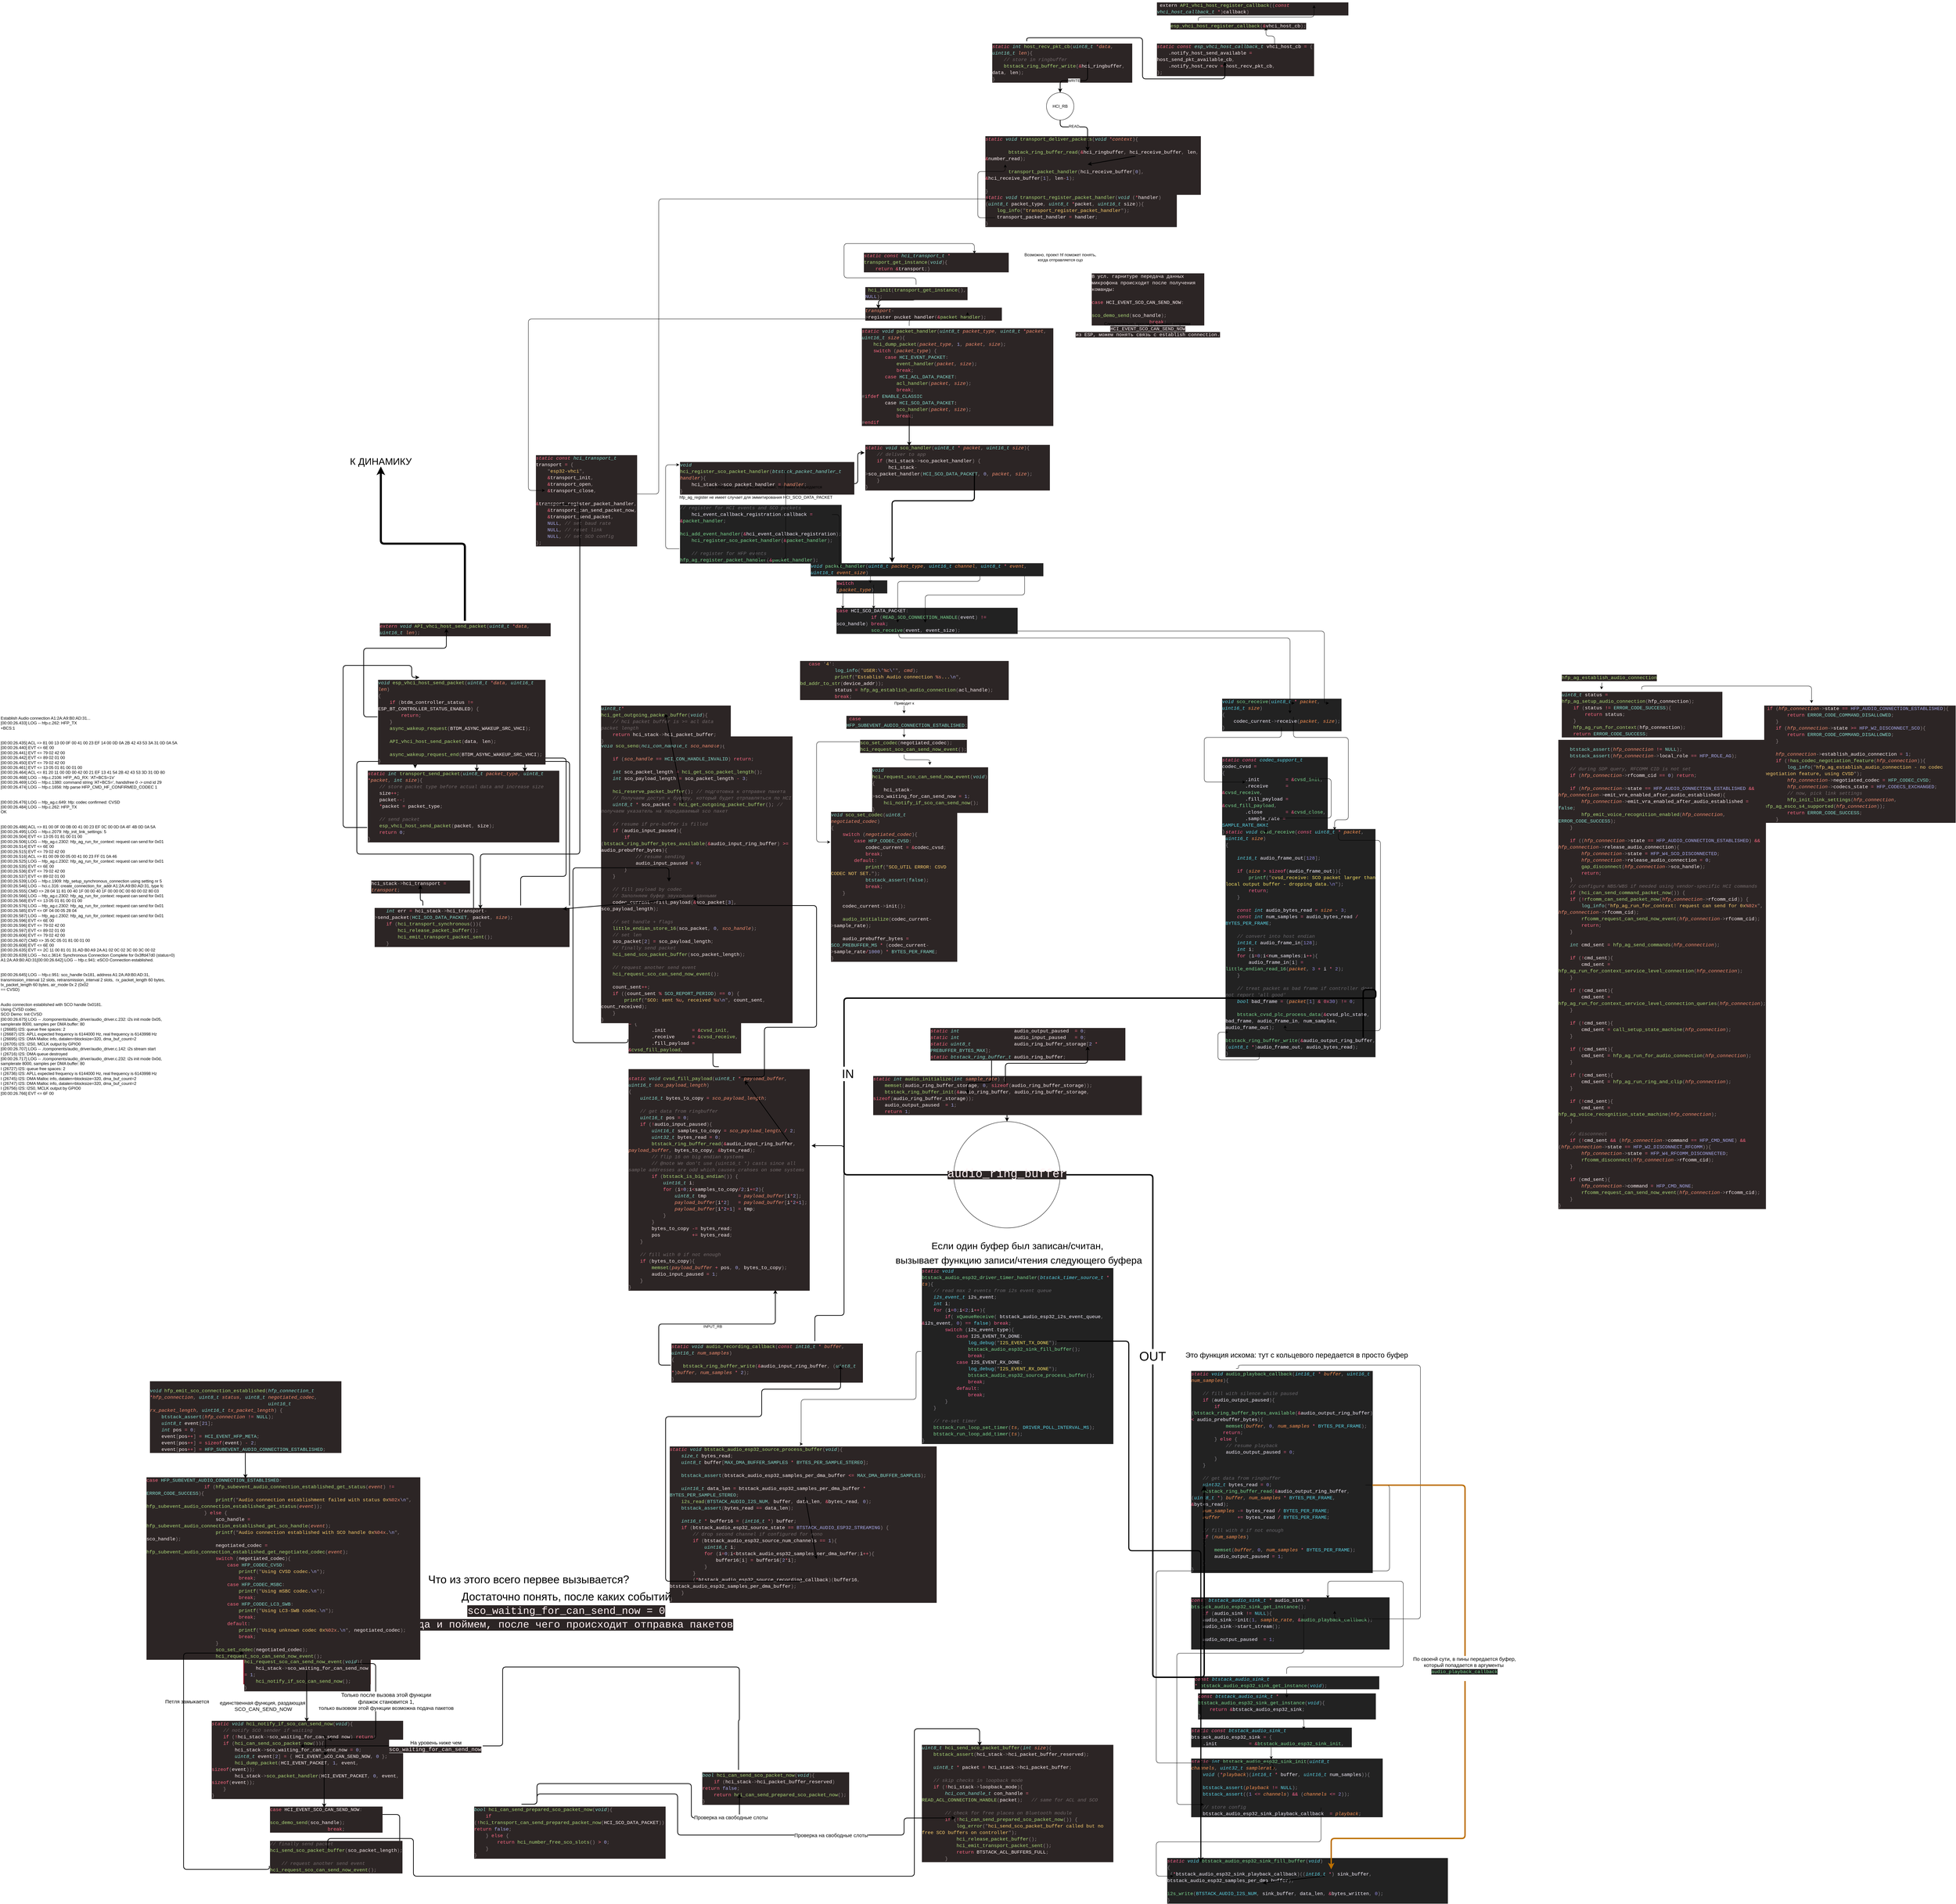 <mxfile>
    <diagram id="vBu7v42lNUGAjECXIESN" name="Page-1">
        <mxGraphModel dx="4153" dy="4875" grid="1" gridSize="10" guides="1" tooltips="1" connect="1" arrows="1" fold="1" page="1" pageScale="1" pageWidth="850" pageHeight="1100" math="0" shadow="0">
            <root>
                <mxCell id="0"/>
                <mxCell id="1" parent="0"/>
                <mxCell id="153" value="&lt;div style=&quot;color: rgb(255, 241, 243); background-color: rgb(44, 37, 37); font-family: &amp;quot;Ubuntu Mono&amp;quot;, Consolas, &amp;quot;Courier New&amp;quot;, monospace; font-weight: normal; font-size: 14px; line-height: 19px;&quot;&gt;&lt;div&gt;&lt;span style=&quot;color: #fd6883;font-style: italic;&quot;&gt;static&lt;/span&gt;&lt;span style=&quot;color: #fff1f3;&quot;&gt; &lt;/span&gt;&lt;span style=&quot;color: #fd6883;font-style: italic;&quot;&gt;const&lt;/span&gt;&lt;span style=&quot;color: #fff1f3;&quot;&gt; &lt;/span&gt;&lt;span style=&quot;color: #85dacc;font-style: italic;&quot;&gt;esp_vhci_host_callback_t&lt;/span&gt;&lt;span style=&quot;color: #fff1f3;&quot;&gt; vhci_host_cb &lt;/span&gt;&lt;span style=&quot;color: #fd6883;&quot;&gt;=&lt;/span&gt;&lt;span style=&quot;color: #fff1f3;&quot;&gt; &lt;/span&gt;&lt;span style=&quot;color: #948a8b;&quot;&gt;{&lt;/span&gt;&lt;/div&gt;&lt;div&gt;&lt;span style=&quot;color: #fff1f3;&quot;&gt;&amp;nbsp; &amp;nbsp; .notify_host_send_available &lt;/span&gt;&lt;span style=&quot;color: #fd6883;&quot;&gt;=&lt;/span&gt;&lt;span style=&quot;color: #fff1f3;&quot;&gt; host_send_pkt_available_cb&lt;/span&gt;&lt;span style=&quot;color: #948a8b;&quot;&gt;,&lt;/span&gt;&lt;/div&gt;&lt;div&gt;&lt;span style=&quot;color: #fff1f3;&quot;&gt;&amp;nbsp; &amp;nbsp; .notify_host_recv &lt;/span&gt;&lt;span style=&quot;color: #fd6883;&quot;&gt;=&lt;/span&gt;&lt;span style=&quot;color: #fff1f3;&quot;&gt; host_recv_pkt_cb&lt;/span&gt;&lt;span style=&quot;color: #948a8b;&quot;&gt;,&lt;/span&gt;&lt;/div&gt;&lt;div&gt;&lt;span style=&quot;color: #948a8b;&quot;&gt;};&lt;/span&gt;&lt;/div&gt;&lt;/div&gt;" style="text;whiteSpace=wrap;html=1;" parent="1" vertex="1">
                    <mxGeometry x="140" y="-3870" width="460" height="80" as="geometry"/>
                </mxCell>
                <mxCell id="126" style="edgeStyle=orthogonalEdgeStyle;html=1;exitX=0.25;exitY=1;exitDx=0;exitDy=0;entryX=0;entryY=0.25;entryDx=0;entryDy=0;strokeWidth=2;" parent="1" source="116" target="123" edge="1">
                    <mxGeometry relative="1" as="geometry">
                        <Array as="points">
                            <mxPoint x="-1123" y="-2580"/>
                            <mxPoint x="-730" y="-2580"/>
                            <mxPoint x="-730" y="-2670"/>
                        </Array>
                    </mxGeometry>
                </mxCell>
                <mxCell id="116" value="&lt;div style=&quot;color: rgb(255, 241, 243); background-color: rgb(44, 37, 37); font-family: &amp;quot;Ubuntu Mono&amp;quot;, Consolas, &amp;quot;Courier New&amp;quot;, monospace; font-weight: normal; font-size: 14px; line-height: 19px;&quot;&gt;&lt;div&gt;&lt;span style=&quot;color: #85dacc;font-style: italic;&quot;&gt;void&lt;/span&gt;&lt;span style=&quot;color: #fff1f3;&quot;&gt; &lt;/span&gt;&lt;span style=&quot;color: #adda78;&quot;&gt;hci_register_sco_packet_handler&lt;/span&gt;&lt;span style=&quot;color: #948a8b;&quot;&gt;(&lt;/span&gt;&lt;span style=&quot;color: #85dacc;font-style: italic;&quot;&gt;btstack_packet_handler_t&lt;/span&gt;&lt;span style=&quot;color: #fff1f3;&quot;&gt; &lt;/span&gt;&lt;span style=&quot;color: #f38d70;font-style: italic;&quot;&gt;handler&lt;/span&gt;&lt;span style=&quot;color: #948a8b;&quot;&gt;){&lt;/span&gt;&lt;/div&gt;&lt;div&gt;&lt;span style=&quot;color: #fff1f3;&quot;&gt;&amp;nbsp; &amp;nbsp; &lt;/span&gt;&lt;span style=&quot;color: #fff1f3;&quot;&gt;hci_stack&lt;/span&gt;&lt;span style=&quot;color: #948a8b;&quot;&gt;-&amp;gt;&lt;/span&gt;&lt;span style=&quot;color: #fff1f3;&quot;&gt;sco_packet_handler&lt;/span&gt;&lt;span style=&quot;color: #fff1f3;&quot;&gt; &lt;/span&gt;&lt;span style=&quot;color: #fd6883;&quot;&gt;=&lt;/span&gt;&lt;span style=&quot;color: #fff1f3;&quot;&gt; &lt;/span&gt;&lt;span style=&quot;color: #f38d70;font-style: italic;&quot;&gt;handler&lt;/span&gt;&lt;span style=&quot;color: #948a8b;&quot;&gt;;&lt;/span&gt;&lt;span style=&quot;color: #fff1f3;&quot;&gt; &amp;nbsp; &amp;nbsp;&lt;/span&gt;&lt;/div&gt;&lt;div&gt;&lt;span style=&quot;color: #948a8b;&quot;&gt;}&lt;/span&gt;&lt;/div&gt;&lt;/div&gt;" style="text;whiteSpace=wrap;html=1;" parent="1" vertex="1">
                    <mxGeometry x="-1250" y="-2650" width="510" height="60" as="geometry"/>
                </mxCell>
                <mxCell id="119" style="edgeStyle=orthogonalEdgeStyle;html=1;entryX=0;entryY=0.25;entryDx=0;entryDy=0;" parent="1" target="116" edge="1">
                    <mxGeometry relative="1" as="geometry">
                        <mxPoint x="-1250" y="-2390" as="sourcePoint"/>
                        <Array as="points">
                            <mxPoint x="-1290" y="-2390"/>
                            <mxPoint x="-1290" y="-2635"/>
                        </Array>
                    </mxGeometry>
                </mxCell>
                <mxCell id="94" value="&lt;div style=&quot;color: rgb(247, 241, 255); background-color: rgb(34, 34, 34); font-family: &amp;quot;Ubuntu Mono&amp;quot;, Consolas, &amp;quot;Courier New&amp;quot;, monospace; font-weight: normal; font-size: 14px; line-height: 19px;&quot;&gt;&lt;div&gt;&lt;span style=&quot;color: #69676c;font-style: italic;&quot;&gt;// register for HCI events and SCO packets&lt;/span&gt;&lt;/div&gt;&lt;div&gt;&lt;span style=&quot;color: #f7f1ff;&quot;&gt;&amp;nbsp; &amp;nbsp; &lt;/span&gt;&lt;span style=&quot;color: #f7f1ff;&quot;&gt;hci_event_callback_registration&lt;/span&gt;&lt;span style=&quot;color: #8b888f;&quot;&gt;.&lt;/span&gt;&lt;span style=&quot;color: #f7f1ff;&quot;&gt;callback&lt;/span&gt;&lt;span style=&quot;color: #f7f1ff;&quot;&gt; &lt;/span&gt;&lt;span style=&quot;color: #fc618d;&quot;&gt;=&lt;/span&gt;&lt;span style=&quot;color: #f7f1ff;&quot;&gt; &lt;/span&gt;&lt;span style=&quot;color: #fc618d;&quot;&gt;&amp;amp;&lt;/span&gt;&lt;span style=&quot;color: #7bd88f;&quot;&gt;packet_handler&lt;/span&gt;&lt;span style=&quot;color: #8b888f;&quot;&gt;;&lt;/span&gt;&lt;/div&gt;&lt;div&gt;&lt;span style=&quot;color: #f7f1ff;&quot;&gt;&amp;nbsp; &amp;nbsp; &lt;/span&gt;&lt;span style=&quot;color: #7bd88f;&quot;&gt;hci_add_event_handler&lt;/span&gt;&lt;span style=&quot;color: #8b888f;&quot;&gt;(&lt;/span&gt;&lt;span style=&quot;color: #fc618d;&quot;&gt;&amp;amp;&lt;/span&gt;&lt;span style=&quot;color: #f7f1ff;&quot;&gt;hci_event_callback_registration&lt;/span&gt;&lt;span style=&quot;color: #8b888f;&quot;&gt;);&lt;/span&gt;&lt;/div&gt;&lt;div&gt;&lt;span style=&quot;color: #f7f1ff;&quot;&gt;&amp;nbsp; &amp;nbsp; &lt;/span&gt;&lt;span style=&quot;color: #7bd88f;&quot;&gt;hci_register_sco_packet_handler&lt;/span&gt;&lt;span style=&quot;color: #8b888f;&quot;&gt;(&lt;/span&gt;&lt;span style=&quot;color: #fc618d;&quot;&gt;&amp;amp;&lt;/span&gt;&lt;span style=&quot;color: #7bd88f;&quot;&gt;packet_handler&lt;/span&gt;&lt;span style=&quot;color: #8b888f;&quot;&gt;);&lt;/span&gt;&lt;/div&gt;&lt;br&gt;&lt;div&gt;&lt;span style=&quot;color: #8b888f;&quot;&gt;&amp;nbsp; &amp;nbsp; &lt;/span&gt;&lt;span style=&quot;color: #69676c;font-style: italic;&quot;&gt;// register for HFP events&lt;/span&gt;&lt;/div&gt;&lt;div&gt;&lt;span style=&quot;color: #7bd88f;&quot;&gt;hfp_ag_register_packet_handler&lt;/span&gt;&lt;span style=&quot;color: #8b888f;&quot;&gt;(&lt;/span&gt;&lt;span style=&quot;color: #fc618d;&quot;&gt;&amp;amp;&lt;/span&gt;&lt;span style=&quot;color: #7bd88f;&quot;&gt;packet_handler&lt;/span&gt;&lt;span style=&quot;color: #8b888f;&quot;&gt;);&lt;/span&gt;&lt;span style=&quot;color: #f7f1ff;&quot;&gt; &lt;/span&gt;&lt;/div&gt;&lt;/div&gt;" style="text;whiteSpace=wrap;html=1;fontSize=37;" parent="1" vertex="1">
                    <mxGeometry x="-1250" y="-2525" width="445" height="140" as="geometry"/>
                </mxCell>
                <mxCell id="84" value="&lt;div style=&quot;color: rgb(247, 241, 255); background-color: rgb(34, 34, 34); font-family: &amp;quot;Ubuntu Mono&amp;quot;, Consolas, &amp;quot;Courier New&amp;quot;, monospace; font-weight: normal; font-size: 14px; line-height: 19px;&quot;&gt;&lt;div&gt;&lt;span style=&quot;color: #fc618d;&quot;&gt;switch&lt;/span&gt;&lt;span style=&quot;color: #f7f1ff;&quot;&gt; &lt;/span&gt;&lt;span style=&quot;color: #8b888f;&quot;&gt;(&lt;/span&gt;&lt;span style=&quot;color: #fd9353;font-style: italic;&quot;&gt;packet_type&lt;/span&gt;&lt;span style=&quot;color: #8b888f;&quot;&gt;)&lt;/span&gt;&lt;/div&gt;&lt;/div&gt;" style="text;whiteSpace=wrap;html=1;fontSize=37;" parent="1" vertex="1">
                    <mxGeometry x="-793.6" y="-2305" width="150" height="25" as="geometry"/>
                </mxCell>
                <mxCell id="67" value="&lt;div style=&quot;color: rgb(247, 241, 255); background-color: rgb(34, 34, 34); font-family: &amp;quot;Ubuntu Mono&amp;quot;, Consolas, &amp;quot;Courier New&amp;quot;, monospace; font-weight: normal; font-size: 14px; line-height: 19px;&quot;&gt;&lt;div&gt;&lt;span style=&quot;color: #5ad4e6;font-style: italic;&quot;&gt;void&lt;/span&gt;&lt;span style=&quot;color: #f7f1ff;&quot;&gt; &lt;/span&gt;&lt;span style=&quot;color: #7bd88f;&quot;&gt;sco_receive&lt;/span&gt;&lt;span style=&quot;color: #8b888f;&quot;&gt;(&lt;/span&gt;&lt;span style=&quot;color: #5ad4e6;font-style: italic;&quot;&gt;uint8_t&lt;/span&gt;&lt;span style=&quot;color: #f7f1ff;&quot;&gt; &lt;/span&gt;&lt;span style=&quot;color: #fc618d;&quot;&gt;*&lt;/span&gt;&lt;span style=&quot;color: #f7f1ff;&quot;&gt; &lt;/span&gt;&lt;span style=&quot;color: #fd9353;font-style: italic;&quot;&gt;packet&lt;/span&gt;&lt;span style=&quot;color: #8b888f;&quot;&gt;,&lt;/span&gt;&lt;span style=&quot;color: #f7f1ff;&quot;&gt; &lt;/span&gt;&lt;span style=&quot;color: #5ad4e6;font-style: italic;&quot;&gt;uint16_t&lt;/span&gt;&lt;span style=&quot;color: #f7f1ff;&quot;&gt; &lt;/span&gt;&lt;span style=&quot;color: #fd9353;font-style: italic;&quot;&gt;size&lt;/span&gt;&lt;span style=&quot;color: #8b888f;&quot;&gt;)&lt;/span&gt;&lt;/div&gt;&lt;div&gt;&lt;span style=&quot;color: #8b888f;&quot;&gt;{&lt;/span&gt;&lt;/div&gt;&lt;div&gt;&lt;span style=&quot;color: #f7f1ff;&quot;&gt;&amp;nbsp; &amp;nbsp; &lt;/span&gt;&lt;span style=&quot;color: #f7f1ff;&quot;&gt;codec_current&lt;/span&gt;&lt;span style=&quot;color: #8b888f;&quot;&gt;-&amp;gt;&lt;/span&gt;&lt;span style=&quot;color: #f7f1ff;&quot;&gt;receive&lt;/span&gt;&lt;span style=&quot;color: #8b888f;&quot;&gt;(&lt;/span&gt;&lt;span style=&quot;color: #fd9353;font-style: italic;&quot;&gt;packet&lt;/span&gt;&lt;span style=&quot;color: #8b888f;&quot;&gt;,&lt;/span&gt;&lt;span style=&quot;color: #f7f1ff;&quot;&gt; &lt;/span&gt;&lt;span style=&quot;color: #fd9353;font-style: italic;&quot;&gt;size&lt;/span&gt;&lt;span style=&quot;color: #8b888f;&quot;&gt;);&lt;/span&gt;&lt;/div&gt;&lt;div&gt;&lt;span style=&quot;color: #8b888f;&quot;&gt;}&lt;/span&gt;&lt;/div&gt;&lt;/div&gt;" style="text;whiteSpace=wrap;html=1;fontSize=37;" parent="1" vertex="1">
                    <mxGeometry x="329.9" y="-1960" width="350" height="90" as="geometry"/>
                </mxCell>
                <mxCell id="64" value="&lt;div style=&quot;color: rgb(247, 241, 255); background-color: rgb(34, 34, 34); font-family: &amp;quot;Ubuntu Mono&amp;quot;, Consolas, &amp;quot;Courier New&amp;quot;, monospace; font-weight: normal; font-size: 14px; line-height: 19px;&quot;&gt;&lt;div&gt;&lt;span style=&quot;color: #fc618d;font-style: italic;&quot;&gt;static&lt;/span&gt;&lt;span style=&quot;color: #f7f1ff;&quot;&gt; &lt;/span&gt;&lt;span style=&quot;color: #fc618d;font-style: italic;&quot;&gt;const&lt;/span&gt;&lt;span style=&quot;color: #f7f1ff;&quot;&gt; &lt;/span&gt;&lt;span style=&quot;color: #5ad4e6;font-style: italic;&quot;&gt;codec_support_t&lt;/span&gt;&lt;span style=&quot;color: #f7f1ff;&quot;&gt; &lt;/span&gt;&lt;span style=&quot;color: #f7f1ff;&quot;&gt;codec_cvsd&lt;/span&gt;&lt;span style=&quot;color: #f7f1ff;&quot;&gt; &lt;/span&gt;&lt;span style=&quot;color: #fc618d;&quot;&gt;=&lt;/span&gt;&lt;/div&gt;&lt;div&gt;&lt;span style=&quot;color: #f7f1ff;&quot;&gt; &lt;/span&gt;&lt;span style=&quot;color: #8b888f;&quot;&gt;{&lt;/span&gt;&lt;/div&gt;&lt;div&gt;&lt;span style=&quot;color: #f7f1ff;&quot;&gt;&amp;nbsp; &amp;nbsp; &amp;nbsp; &amp;nbsp; .&lt;/span&gt;&lt;span style=&quot;color: #f7f1ff;&quot;&gt;init&lt;/span&gt;&lt;span style=&quot;color: #f7f1ff;&quot;&gt; &amp;nbsp; &amp;nbsp; &amp;nbsp; &amp;nbsp; &lt;/span&gt;&lt;span style=&quot;color: #fc618d;&quot;&gt;=&lt;/span&gt;&lt;span style=&quot;color: #f7f1ff;&quot;&gt; &lt;/span&gt;&lt;span style=&quot;color: #fc618d;&quot;&gt;&amp;amp;&lt;/span&gt;&lt;span style=&quot;color: #7bd88f;&quot;&gt;cvsd_init&lt;/span&gt;&lt;span style=&quot;color: #8b888f;&quot;&gt;,&lt;/span&gt;&lt;/div&gt;&lt;div&gt;&lt;span style=&quot;color: #f7f1ff;&quot;&gt;&amp;nbsp; &amp;nbsp; &amp;nbsp; &amp;nbsp; .&lt;/span&gt;&lt;span style=&quot;color: #f7f1ff;&quot;&gt;receive&lt;/span&gt;&lt;span style=&quot;color: #f7f1ff;&quot;&gt; &amp;nbsp; &amp;nbsp; &amp;nbsp;&lt;/span&gt;&lt;span style=&quot;color: #fc618d;&quot;&gt;=&lt;/span&gt;&lt;span style=&quot;color: #f7f1ff;&quot;&gt; &lt;/span&gt;&lt;span style=&quot;color: #fc618d;&quot;&gt;&amp;amp;&lt;/span&gt;&lt;span style=&quot;color: #7bd88f;&quot;&gt;cvsd_receive&lt;/span&gt;&lt;span style=&quot;color: #8b888f;&quot;&gt;,&lt;/span&gt;&lt;/div&gt;&lt;div&gt;&lt;span style=&quot;color: #f7f1ff;&quot;&gt;&amp;nbsp; &amp;nbsp; &amp;nbsp; &amp;nbsp; .&lt;/span&gt;&lt;span style=&quot;color: #f7f1ff;&quot;&gt;fill_payload&lt;/span&gt;&lt;span style=&quot;color: #f7f1ff;&quot;&gt; &lt;/span&gt;&lt;span style=&quot;color: #fc618d;&quot;&gt;=&lt;/span&gt;&lt;span style=&quot;color: #f7f1ff;&quot;&gt; &lt;/span&gt;&lt;span style=&quot;color: #fc618d;&quot;&gt;&amp;amp;&lt;/span&gt;&lt;span style=&quot;color: #7bd88f;&quot;&gt;cvsd_fill_payload&lt;/span&gt;&lt;span style=&quot;color: #8b888f;&quot;&gt;,&lt;/span&gt;&lt;/div&gt;&lt;div&gt;&lt;span style=&quot;color: #f7f1ff;&quot;&gt;&amp;nbsp; &amp;nbsp; &amp;nbsp; &amp;nbsp; .&lt;/span&gt;&lt;span style=&quot;color: #f7f1ff;&quot;&gt;close&lt;/span&gt;&lt;span style=&quot;color: #f7f1ff;&quot;&gt; &amp;nbsp; &amp;nbsp; &amp;nbsp; &amp;nbsp;&lt;/span&gt;&lt;span style=&quot;color: #fc618d;&quot;&gt;=&lt;/span&gt;&lt;span style=&quot;color: #f7f1ff;&quot;&gt; &lt;/span&gt;&lt;span style=&quot;color: #fc618d;&quot;&gt;&amp;amp;&lt;/span&gt;&lt;span style=&quot;color: #7bd88f;&quot;&gt;cvsd_close&lt;/span&gt;&lt;span style=&quot;color: #8b888f;&quot;&gt;,&lt;/span&gt;&lt;/div&gt;&lt;div&gt;&lt;span style=&quot;color: #f7f1ff;&quot;&gt;&amp;nbsp; &amp;nbsp; &amp;nbsp; &amp;nbsp; .&lt;/span&gt;&lt;span style=&quot;color: #f7f1ff;&quot;&gt;sample_rate&lt;/span&gt;&lt;span style=&quot;color: #f7f1ff;&quot;&gt; &lt;/span&gt;&lt;span style=&quot;color: #fc618d;&quot;&gt;=&lt;/span&gt;&lt;span style=&quot;color: #f7f1ff;&quot;&gt; &lt;/span&gt;&lt;span style=&quot;color: #5ad4e6;&quot;&gt;SAMPLE_RATE_8KHZ&lt;/span&gt;&lt;/div&gt;&lt;div&gt;&lt;span style=&quot;color: #8b888f;&quot;&gt;};&lt;/span&gt;&lt;/div&gt;&lt;/div&gt;" style="text;whiteSpace=wrap;html=1;fontSize=37;" parent="1" vertex="1">
                    <mxGeometry x="329.9" y="-1790" width="310" height="160" as="geometry"/>
                </mxCell>
                <mxCell id="59" value="&lt;div style=&quot;color: rgb(247, 241, 255); background-color: rgb(34, 34, 34); font-family: &amp;quot;Ubuntu Mono&amp;quot;, Consolas, &amp;quot;Courier New&amp;quot;, monospace; font-weight: normal; font-size: 14px; line-height: 19px;&quot;&gt;&lt;div&gt;&lt;span style=&quot;color: #fc618d;font-style: italic;&quot;&gt;static&lt;/span&gt;&lt;span style=&quot;color: #f7f1ff;&quot;&gt; &lt;/span&gt;&lt;span style=&quot;color: #5ad4e6;font-style: italic;&quot;&gt;void&lt;/span&gt;&lt;span style=&quot;color: #f7f1ff;&quot;&gt; &lt;/span&gt;&lt;span style=&quot;color: #7bd88f;&quot;&gt;cvsd_receive&lt;/span&gt;&lt;span style=&quot;color: #8b888f;&quot;&gt;(&lt;/span&gt;&lt;span style=&quot;color: #fc618d;font-style: italic;&quot;&gt;const&lt;/span&gt;&lt;span style=&quot;color: #f7f1ff;&quot;&gt; &lt;/span&gt;&lt;span style=&quot;color: #5ad4e6;font-style: italic;&quot;&gt;uint8_t&lt;/span&gt;&lt;span style=&quot;color: #f7f1ff;&quot;&gt; &lt;/span&gt;&lt;span style=&quot;color: #fc618d;&quot;&gt;*&lt;/span&gt;&lt;span style=&quot;color: #f7f1ff;&quot;&gt; &lt;/span&gt;&lt;span style=&quot;color: #fd9353;font-style: italic;&quot;&gt;packet&lt;/span&gt;&lt;span style=&quot;color: #8b888f;&quot;&gt;,&lt;/span&gt;&lt;span style=&quot;color: #f7f1ff;&quot;&gt; &lt;/span&gt;&lt;span style=&quot;color: #5ad4e6;font-style: italic;&quot;&gt;uint16_t&lt;/span&gt;&lt;span style=&quot;color: #f7f1ff;&quot;&gt; &lt;/span&gt;&lt;span style=&quot;color: #fd9353;font-style: italic;&quot;&gt;size&lt;/span&gt;&lt;span style=&quot;color: #8b888f;&quot;&gt;)&lt;/span&gt;&lt;/div&gt;&lt;div&gt;&lt;span style=&quot;color: #8b888f;&quot;&gt;{&lt;/span&gt;&lt;/div&gt;&lt;br&gt;&lt;div&gt;&lt;span style=&quot;color: #f7f1ff;&quot;&gt;&amp;nbsp; &amp;nbsp; &lt;/span&gt;&lt;span style=&quot;color: #5ad4e6;font-style: italic;&quot;&gt;int16_t&lt;/span&gt;&lt;span style=&quot;color: #f7f1ff;&quot;&gt; &lt;/span&gt;&lt;span style=&quot;color: #f7f1ff;&quot;&gt;audio_frame_out&lt;/span&gt;&lt;span style=&quot;color: #8b888f;&quot;&gt;[&lt;/span&gt;&lt;span style=&quot;color: #948ae3;&quot;&gt;128&lt;/span&gt;&lt;span style=&quot;color: #8b888f;&quot;&gt;];&lt;/span&gt;&lt;/div&gt;&lt;br&gt;&lt;div&gt;&lt;span style=&quot;color: #f7f1ff;&quot;&gt;&amp;nbsp; &amp;nbsp; &lt;/span&gt;&lt;span style=&quot;color: #fc618d;&quot;&gt;if&lt;/span&gt;&lt;span style=&quot;color: #f7f1ff;&quot;&gt; &lt;/span&gt;&lt;span style=&quot;color: #8b888f;&quot;&gt;(&lt;/span&gt;&lt;span style=&quot;color: #fd9353;font-style: italic;&quot;&gt;size&lt;/span&gt;&lt;span style=&quot;color: #f7f1ff;&quot;&gt; &lt;/span&gt;&lt;span style=&quot;color: #fc618d;&quot;&gt;&amp;gt;&lt;/span&gt;&lt;span style=&quot;color: #f7f1ff;&quot;&gt; &lt;/span&gt;&lt;span style=&quot;color: #fc618d;&quot;&gt;sizeof&lt;/span&gt;&lt;span style=&quot;color: #8b888f;&quot;&gt;(&lt;/span&gt;&lt;span style=&quot;color: #f7f1ff;&quot;&gt;audio_frame_out&lt;/span&gt;&lt;span style=&quot;color: #8b888f;&quot;&gt;)){&lt;/span&gt;&lt;/div&gt;&lt;div&gt;&lt;span style=&quot;color: #f7f1ff;&quot;&gt;&amp;nbsp; &amp;nbsp; &amp;nbsp; &amp;nbsp; &lt;/span&gt;&lt;span style=&quot;color: #7bd88f;&quot;&gt;printf&lt;/span&gt;&lt;span style=&quot;color: #8b888f;&quot;&gt;(&lt;/span&gt;&lt;span style=&quot;color: #8b888f;&quot;&gt;&quot;&lt;/span&gt;&lt;span style=&quot;color: #fce566;&quot;&gt;cvsd_receive: SCO packet larger than local output buffer - dropping data.&lt;/span&gt;&lt;span style=&quot;color: #948ae3;&quot;&gt;\n&lt;/span&gt;&lt;span style=&quot;color: #8b888f;&quot;&gt;&quot;&lt;/span&gt;&lt;span style=&quot;color: #8b888f;&quot;&gt;);&lt;/span&gt;&lt;/div&gt;&lt;div&gt;&lt;span style=&quot;color: #f7f1ff;&quot;&gt;&amp;nbsp; &amp;nbsp; &amp;nbsp; &amp;nbsp; &lt;/span&gt;&lt;span style=&quot;color: #fc618d;&quot;&gt;return&lt;/span&gt;&lt;span style=&quot;color: #8b888f;&quot;&gt;;&lt;/span&gt;&lt;/div&gt;&lt;div&gt;&lt;span style=&quot;color: #f7f1ff;&quot;&gt;&amp;nbsp; &amp;nbsp; &lt;/span&gt;&lt;span style=&quot;color: #8b888f;&quot;&gt;}&lt;/span&gt;&lt;/div&gt;&lt;br&gt;&lt;div&gt;&lt;span style=&quot;color: #f7f1ff;&quot;&gt;&amp;nbsp; &amp;nbsp; &lt;/span&gt;&lt;span style=&quot;color: #fc618d;font-style: italic;&quot;&gt;const&lt;/span&gt;&lt;span style=&quot;color: #f7f1ff;&quot;&gt; &lt;/span&gt;&lt;span style=&quot;color: #5ad4e6;font-style: italic;&quot;&gt;int&lt;/span&gt;&lt;span style=&quot;color: #f7f1ff;&quot;&gt; &lt;/span&gt;&lt;span style=&quot;color: #f7f1ff;&quot;&gt;audio_bytes_read&lt;/span&gt;&lt;span style=&quot;color: #f7f1ff;&quot;&gt; &lt;/span&gt;&lt;span style=&quot;color: #fc618d;&quot;&gt;=&lt;/span&gt;&lt;span style=&quot;color: #f7f1ff;&quot;&gt; &lt;/span&gt;&lt;span style=&quot;color: #fd9353;font-style: italic;&quot;&gt;size&lt;/span&gt;&lt;span style=&quot;color: #f7f1ff;&quot;&gt; &lt;/span&gt;&lt;span style=&quot;color: #fc618d;&quot;&gt;-&lt;/span&gt;&lt;span style=&quot;color: #f7f1ff;&quot;&gt; &lt;/span&gt;&lt;span style=&quot;color: #948ae3;&quot;&gt;3&lt;/span&gt;&lt;span style=&quot;color: #8b888f;&quot;&gt;;&lt;/span&gt;&lt;/div&gt;&lt;div&gt;&lt;span style=&quot;color: #f7f1ff;&quot;&gt;&amp;nbsp; &amp;nbsp; &lt;/span&gt;&lt;span style=&quot;color: #fc618d;font-style: italic;&quot;&gt;const&lt;/span&gt;&lt;span style=&quot;color: #f7f1ff;&quot;&gt; &lt;/span&gt;&lt;span style=&quot;color: #5ad4e6;font-style: italic;&quot;&gt;int&lt;/span&gt;&lt;span style=&quot;color: #f7f1ff;&quot;&gt; &lt;/span&gt;&lt;span style=&quot;color: #f7f1ff;&quot;&gt;num_samples&lt;/span&gt;&lt;span style=&quot;color: #f7f1ff;&quot;&gt; &lt;/span&gt;&lt;span style=&quot;color: #fc618d;&quot;&gt;=&lt;/span&gt;&lt;span style=&quot;color: #f7f1ff;&quot;&gt; &lt;/span&gt;&lt;span style=&quot;color: #f7f1ff;&quot;&gt;audio_bytes_read&lt;/span&gt;&lt;span style=&quot;color: #f7f1ff;&quot;&gt; &lt;/span&gt;&lt;span style=&quot;color: #fc618d;&quot;&gt;/&lt;/span&gt;&lt;span style=&quot;color: #f7f1ff;&quot;&gt; &lt;/span&gt;&lt;span style=&quot;color: #5ad4e6;&quot;&gt;BYTES_PER_FRAME&lt;/span&gt;&lt;span style=&quot;color: #8b888f;&quot;&gt;;&lt;/span&gt;&lt;/div&gt;&lt;br&gt;&lt;div&gt;&lt;span style=&quot;color: #8b888f;&quot;&gt;&amp;nbsp; &amp;nbsp; &lt;/span&gt;&lt;span style=&quot;color: #69676c;font-style: italic;&quot;&gt;// convert into host endian&lt;/span&gt;&lt;/div&gt;&lt;div&gt;&lt;span style=&quot;color: #f7f1ff;&quot;&gt;&amp;nbsp; &amp;nbsp; &lt;/span&gt;&lt;span style=&quot;color: #5ad4e6;font-style: italic;&quot;&gt;int16_t&lt;/span&gt;&lt;span style=&quot;color: #f7f1ff;&quot;&gt; &lt;/span&gt;&lt;span style=&quot;color: #f7f1ff;&quot;&gt;audio_frame_in&lt;/span&gt;&lt;span style=&quot;color: #8b888f;&quot;&gt;[&lt;/span&gt;&lt;span style=&quot;color: #948ae3;&quot;&gt;128&lt;/span&gt;&lt;span style=&quot;color: #8b888f;&quot;&gt;];&lt;/span&gt;&lt;/div&gt;&lt;div&gt;&lt;span style=&quot;color: #f7f1ff;&quot;&gt;&amp;nbsp; &amp;nbsp; &lt;/span&gt;&lt;span style=&quot;color: #5ad4e6;font-style: italic;&quot;&gt;int&lt;/span&gt;&lt;span style=&quot;color: #f7f1ff;&quot;&gt; &lt;/span&gt;&lt;span style=&quot;color: #f7f1ff;&quot;&gt;i&lt;/span&gt;&lt;span style=&quot;color: #8b888f;&quot;&gt;;&lt;/span&gt;&lt;/div&gt;&lt;div&gt;&lt;span style=&quot;color: #f7f1ff;&quot;&gt;&amp;nbsp; &amp;nbsp; &lt;/span&gt;&lt;span style=&quot;color: #fc618d;&quot;&gt;for&lt;/span&gt;&lt;span style=&quot;color: #f7f1ff;&quot;&gt; &lt;/span&gt;&lt;span style=&quot;color: #8b888f;&quot;&gt;(&lt;/span&gt;&lt;span style=&quot;color: #f7f1ff;&quot;&gt;i&lt;/span&gt;&lt;span style=&quot;color: #fc618d;&quot;&gt;=&lt;/span&gt;&lt;span style=&quot;color: #948ae3;&quot;&gt;0&lt;/span&gt;&lt;span style=&quot;color: #8b888f;&quot;&gt;;&lt;/span&gt;&lt;span style=&quot;color: #f7f1ff;&quot;&gt;i&lt;/span&gt;&lt;span style=&quot;color: #fc618d;&quot;&gt;&amp;lt;&lt;/span&gt;&lt;span style=&quot;color: #f7f1ff;&quot;&gt;num_samples&lt;/span&gt;&lt;span style=&quot;color: #8b888f;&quot;&gt;;&lt;/span&gt;&lt;span style=&quot;color: #f7f1ff;&quot;&gt;i&lt;/span&gt;&lt;span style=&quot;color: #fc618d;&quot;&gt;++&lt;/span&gt;&lt;span style=&quot;color: #8b888f;&quot;&gt;){&lt;/span&gt;&lt;/div&gt;&lt;div&gt;&lt;span style=&quot;color: #f7f1ff;&quot;&gt;&amp;nbsp; &amp;nbsp; &amp;nbsp; &amp;nbsp; &lt;/span&gt;&lt;span style=&quot;color: #f7f1ff;&quot;&gt;audio_frame_in&lt;/span&gt;&lt;span style=&quot;color: #8b888f;&quot;&gt;[&lt;/span&gt;&lt;span style=&quot;color: #f7f1ff;&quot;&gt;i&lt;/span&gt;&lt;span style=&quot;color: #8b888f;&quot;&gt;]&lt;/span&gt;&lt;span style=&quot;color: #f7f1ff;&quot;&gt; &lt;/span&gt;&lt;span style=&quot;color: #fc618d;&quot;&gt;=&lt;/span&gt;&lt;span style=&quot;color: #f7f1ff;&quot;&gt; &lt;/span&gt;&lt;span style=&quot;color: #7bd88f;&quot;&gt;little_endian_read_16&lt;/span&gt;&lt;span style=&quot;color: #8b888f;&quot;&gt;(&lt;/span&gt;&lt;span style=&quot;color: #fd9353;font-style: italic;&quot;&gt;packet&lt;/span&gt;&lt;span style=&quot;color: #8b888f;&quot;&gt;,&lt;/span&gt;&lt;span style=&quot;color: #f7f1ff;&quot;&gt; &lt;/span&gt;&lt;span style=&quot;color: #948ae3;&quot;&gt;3&lt;/span&gt;&lt;span style=&quot;color: #f7f1ff;&quot;&gt; &lt;/span&gt;&lt;span style=&quot;color: #fc618d;&quot;&gt;+&lt;/span&gt;&lt;span style=&quot;color: #f7f1ff;&quot;&gt; &lt;/span&gt;&lt;span style=&quot;color: #f7f1ff;&quot;&gt;i&lt;/span&gt;&lt;span style=&quot;color: #f7f1ff;&quot;&gt; &lt;/span&gt;&lt;span style=&quot;color: #fc618d;&quot;&gt;*&lt;/span&gt;&lt;span style=&quot;color: #f7f1ff;&quot;&gt; &lt;/span&gt;&lt;span style=&quot;color: #948ae3;&quot;&gt;2&lt;/span&gt;&lt;span style=&quot;color: #8b888f;&quot;&gt;);&lt;/span&gt;&lt;/div&gt;&lt;div&gt;&lt;span style=&quot;color: #f7f1ff;&quot;&gt;&amp;nbsp; &amp;nbsp; &lt;/span&gt;&lt;span style=&quot;color: #8b888f;&quot;&gt;}&lt;/span&gt;&lt;/div&gt;&lt;br&gt;&lt;div&gt;&lt;span style=&quot;color: #8b888f;&quot;&gt;&amp;nbsp; &amp;nbsp; &lt;/span&gt;&lt;span style=&quot;color: #69676c;font-style: italic;&quot;&gt;// treat packet as bad frame if controller does not report 'all good'&lt;/span&gt;&lt;/div&gt;&lt;div&gt;&lt;span style=&quot;color: #f7f1ff;&quot;&gt;&amp;nbsp; &amp;nbsp; &lt;/span&gt;&lt;span style=&quot;color: #5ad4e6;font-style: italic;&quot;&gt;bool&lt;/span&gt;&lt;span style=&quot;color: #f7f1ff;&quot;&gt; &lt;/span&gt;&lt;span style=&quot;color: #f7f1ff;&quot;&gt;bad_frame&lt;/span&gt;&lt;span style=&quot;color: #f7f1ff;&quot;&gt; &lt;/span&gt;&lt;span style=&quot;color: #fc618d;&quot;&gt;=&lt;/span&gt;&lt;span style=&quot;color: #f7f1ff;&quot;&gt; &lt;/span&gt;&lt;span style=&quot;color: #8b888f;&quot;&gt;(&lt;/span&gt;&lt;span style=&quot;color: #fd9353;font-style: italic;&quot;&gt;packet&lt;/span&gt;&lt;span style=&quot;color: #8b888f;&quot;&gt;[&lt;/span&gt;&lt;span style=&quot;color: #948ae3;&quot;&gt;1&lt;/span&gt;&lt;span style=&quot;color: #8b888f;&quot;&gt;]&lt;/span&gt;&lt;span style=&quot;color: #f7f1ff;&quot;&gt; &lt;/span&gt;&lt;span style=&quot;color: #fc618d;&quot;&gt;&amp;amp;&lt;/span&gt;&lt;span style=&quot;color: #f7f1ff;&quot;&gt; &lt;/span&gt;&lt;span style=&quot;color: #fc618d;&quot;&gt;0x&lt;/span&gt;&lt;span style=&quot;color: #948ae3;&quot;&gt;30&lt;/span&gt;&lt;span style=&quot;color: #8b888f;&quot;&gt;)&lt;/span&gt;&lt;span style=&quot;color: #f7f1ff;&quot;&gt; &lt;/span&gt;&lt;span style=&quot;color: #fc618d;&quot;&gt;!=&lt;/span&gt;&lt;span style=&quot;color: #f7f1ff;&quot;&gt; &lt;/span&gt;&lt;span style=&quot;color: #948ae3;&quot;&gt;0&lt;/span&gt;&lt;span style=&quot;color: #8b888f;&quot;&gt;;&lt;/span&gt;&lt;/div&gt;&lt;br&gt;&lt;div&gt;&lt;span style=&quot;color: #f7f1ff;&quot;&gt;&amp;nbsp; &amp;nbsp; &lt;/span&gt;&lt;span style=&quot;color: #7bd88f;&quot;&gt;btstack_cvsd_plc_process_data&lt;/span&gt;&lt;span style=&quot;color: #8b888f;&quot;&gt;(&lt;/span&gt;&lt;span style=&quot;color: #fc618d;&quot;&gt;&amp;amp;&lt;/span&gt;&lt;span style=&quot;color: #f7f1ff;&quot;&gt;cvsd_plc_state&lt;/span&gt;&lt;span style=&quot;color: #8b888f;&quot;&gt;,&lt;/span&gt;&lt;span style=&quot;color: #f7f1ff;&quot;&gt; &lt;/span&gt;&lt;span style=&quot;color: #f7f1ff;&quot;&gt;bad_frame&lt;/span&gt;&lt;span style=&quot;color: #8b888f;&quot;&gt;,&lt;/span&gt;&lt;span style=&quot;color: #f7f1ff;&quot;&gt; &lt;/span&gt;&lt;span style=&quot;color: #f7f1ff;&quot;&gt;audio_frame_in&lt;/span&gt;&lt;span style=&quot;color: #8b888f;&quot;&gt;,&lt;/span&gt;&lt;span style=&quot;color: #f7f1ff;&quot;&gt; &lt;/span&gt;&lt;span style=&quot;color: #f7f1ff;&quot;&gt;num_samples&lt;/span&gt;&lt;span style=&quot;color: #8b888f;&quot;&gt;,&lt;/span&gt;&lt;span style=&quot;color: #f7f1ff;&quot;&gt; &lt;/span&gt;&lt;span style=&quot;color: #f7f1ff;&quot;&gt;audio_frame_out&lt;/span&gt;&lt;span style=&quot;color: #8b888f;&quot;&gt;);&lt;/span&gt;&lt;/div&gt;&lt;div&gt;&lt;span style=&quot;color: #f7f1ff;&quot;&gt;&amp;nbsp; &amp;nbsp; &lt;/span&gt;&lt;span style=&quot;color: #7bd88f;&quot;&gt;btstack_ring_buffer_write&lt;/span&gt;&lt;span style=&quot;color: #8b888f;&quot;&gt;(&lt;/span&gt;&lt;span style=&quot;color: #fc618d;&quot;&gt;&amp;amp;&lt;/span&gt;&lt;span style=&quot;color: #f7f1ff;&quot;&gt;audio_output_ring_buffer&lt;/span&gt;&lt;span style=&quot;color: #8b888f;&quot;&gt;,&lt;/span&gt;&lt;span style=&quot;color: #f7f1ff;&quot;&gt; &lt;/span&gt;&lt;span style=&quot;color: #8b888f;&quot;&gt;(&lt;/span&gt;&lt;span style=&quot;color: #5ad4e6;font-style: italic;&quot;&gt;uint8_t&lt;/span&gt;&lt;span style=&quot;color: #f7f1ff;&quot;&gt; &lt;/span&gt;&lt;span style=&quot;color: #fc618d;&quot;&gt;*&lt;/span&gt;&lt;span style=&quot;color: #8b888f;&quot;&gt;)&lt;/span&gt;&lt;span style=&quot;color: #f7f1ff;&quot;&gt;audio_frame_out&lt;/span&gt;&lt;span style=&quot;color: #8b888f;&quot;&gt;,&lt;/span&gt;&lt;span style=&quot;color: #f7f1ff;&quot;&gt; &lt;/span&gt;&lt;span style=&quot;color: #f7f1ff;&quot;&gt;audio_bytes_read&lt;/span&gt;&lt;span style=&quot;color: #8b888f;&quot;&gt;);&lt;/span&gt;&lt;/div&gt;&lt;div&gt;&lt;span style=&quot;color: #8b888f;&quot;&gt;}&lt;/span&gt;&lt;/div&gt;&lt;/div&gt;" style="text;whiteSpace=wrap;html=1;fontSize=37;" parent="1" vertex="1">
                    <mxGeometry x="339.9" y="-1580" width="413.6" height="660" as="geometry"/>
                </mxCell>
                <mxCell id="63" style="edgeStyle=orthogonalEdgeStyle;html=1;exitX=0.8;exitY=0.031;exitDx=0;exitDy=0;strokeWidth=1;fontSize=37;entryX=0.425;entryY=0.877;entryDx=0;entryDy=0;entryPerimeter=0;exitPerimeter=0;" parent="1" source="59" target="59" edge="1">
                    <mxGeometry relative="1" as="geometry">
                        <mxPoint x="839.9" y="-1000" as="targetPoint"/>
                        <Array as="points">
                            <mxPoint x="670.5" y="-1540"/>
                            <mxPoint x="793.5" y="-1540"/>
                            <mxPoint x="793.5" y="-985"/>
                            <mxPoint x="515.5" y="-985"/>
                        </Array>
                    </mxGeometry>
                </mxCell>
                <mxCell id="9" value="&lt;div style=&quot;color: rgb(247, 241, 255); background-color: rgb(34, 34, 34); font-family: &amp;quot;Ubuntu Mono&amp;quot;, Consolas, &amp;quot;Courier New&amp;quot;, monospace; font-weight: normal; font-size: 14px; line-height: 19px;&quot;&gt;&lt;div&gt;&lt;span style=&quot;color: #fc618d;font-style: italic;&quot;&gt;static&lt;/span&gt;&lt;span style=&quot;color: #f7f1ff;&quot;&gt; &lt;/span&gt;&lt;span style=&quot;color: #5ad4e6;font-style: italic;&quot;&gt;int&lt;/span&gt;&lt;span style=&quot;color: #f7f1ff;&quot;&gt; &lt;/span&gt;&lt;span style=&quot;color: #7bd88f;&quot;&gt;btstack_audio_esp32_sink_init&lt;/span&gt;&lt;span style=&quot;color: #8b888f;&quot;&gt;(&lt;/span&gt;&lt;span style=&quot;color: rgb(90, 212, 230); font-style: italic;&quot;&gt;uint8_t&lt;/span&gt; &lt;span style=&quot;color: rgb(253, 147, 83); font-style: italic;&quot;&gt;channels&lt;/span&gt;&lt;span style=&quot;color: rgb(139, 136, 143);&quot;&gt;,&amp;nbsp;&lt;/span&gt;&lt;span style=&quot;color: rgb(90, 212, 230); font-style: italic;&quot;&gt;uint32_t&lt;/span&gt; &lt;span style=&quot;color: rgb(253, 147, 83); font-style: italic;&quot;&gt;samplerate&lt;/span&gt;&lt;span style=&quot;color: rgb(139, 136, 143);&quot;&gt;,&lt;/span&gt;&lt;/div&gt;&lt;div&gt;&lt;span style=&quot;color: #f7f1ff;&quot;&gt;&amp;nbsp; &amp;nbsp; &lt;/span&gt;&lt;span style=&quot;color: #5ad4e6;font-style: italic;&quot;&gt;void&lt;/span&gt;&lt;span style=&quot;color: #f7f1ff;&quot;&gt; &lt;/span&gt;&lt;span style=&quot;color: #8b888f;&quot;&gt;(&lt;/span&gt;&lt;span style=&quot;color: #fc618d;&quot;&gt;*&lt;/span&gt;&lt;span style=&quot;color: #fd9353;font-style: italic;&quot;&gt;playback&lt;/span&gt;&lt;span style=&quot;color: #8b888f;&quot;&gt;)(&lt;/span&gt;&lt;span style=&quot;color: #5ad4e6;font-style: italic;&quot;&gt;int16_t&lt;/span&gt;&lt;span style=&quot;color: #f7f1ff;&quot;&gt; &lt;/span&gt;&lt;span style=&quot;color: #fc618d;&quot;&gt;*&lt;/span&gt;&lt;span style=&quot;color: #f7f1ff;&quot;&gt; buffer&lt;/span&gt;&lt;span style=&quot;color: #8b888f;&quot;&gt;,&lt;/span&gt;&lt;span style=&quot;color: #f7f1ff;&quot;&gt; &lt;/span&gt;&lt;span style=&quot;color: #5ad4e6;font-style: italic;&quot;&gt;uint16_t&lt;/span&gt;&lt;span style=&quot;color: #f7f1ff;&quot;&gt; num_samples&lt;/span&gt;&lt;span style=&quot;color: #8b888f;&quot;&gt;)){&lt;/span&gt;&lt;/div&gt;&lt;br&gt;&lt;div&gt;&lt;span style=&quot;color: #f7f1ff;&quot;&gt;&amp;nbsp; &amp;nbsp; &lt;/span&gt;&lt;span style=&quot;color: #5ad4e6;&quot;&gt;btstack_assert&lt;/span&gt;&lt;span style=&quot;color: #8b888f;&quot;&gt;(&lt;/span&gt;&lt;span style=&quot;color: #fd9353;font-style: italic;&quot;&gt;playback&lt;/span&gt;&lt;span style=&quot;color: #f7f1ff;&quot;&gt; &lt;/span&gt;&lt;span style=&quot;color: #fc618d;&quot;&gt;!=&lt;/span&gt;&lt;span style=&quot;color: #f7f1ff;&quot;&gt; &lt;/span&gt;&lt;span style=&quot;color: #5ad4e6;&quot;&gt;NULL&lt;/span&gt;&lt;span style=&quot;color: #8b888f;&quot;&gt;);&lt;/span&gt;&lt;/div&gt;&lt;div&gt;&lt;span style=&quot;color: #f7f1ff;&quot;&gt;&amp;nbsp; &amp;nbsp; &lt;/span&gt;&lt;span style=&quot;color: #5ad4e6;&quot;&gt;btstack_assert&lt;/span&gt;&lt;span style=&quot;color: #8b888f;&quot;&gt;((&lt;/span&gt;&lt;span style=&quot;color: #948ae3;&quot;&gt;1&lt;/span&gt;&lt;span style=&quot;color: #f7f1ff;&quot;&gt; &lt;/span&gt;&lt;span style=&quot;color: #fc618d;&quot;&gt;&amp;lt;=&lt;/span&gt;&lt;span style=&quot;color: #f7f1ff;&quot;&gt; &lt;/span&gt;&lt;span style=&quot;color: #fd9353;font-style: italic;&quot;&gt;channels&lt;/span&gt;&lt;span style=&quot;color: #8b888f;&quot;&gt;)&lt;/span&gt;&lt;span style=&quot;color: #f7f1ff;&quot;&gt; &lt;/span&gt;&lt;span style=&quot;color: #fc618d;&quot;&gt;&amp;amp;&amp;amp;&lt;/span&gt;&lt;span style=&quot;color: #f7f1ff;&quot;&gt; &lt;/span&gt;&lt;span style=&quot;color: #8b888f;&quot;&gt;(&lt;/span&gt;&lt;span style=&quot;color: #fd9353;font-style: italic;&quot;&gt;channels&lt;/span&gt;&lt;span style=&quot;color: #f7f1ff;&quot;&gt; &lt;/span&gt;&lt;span style=&quot;color: #fc618d;&quot;&gt;&amp;lt;=&lt;/span&gt;&lt;span style=&quot;color: #f7f1ff;&quot;&gt; &lt;/span&gt;&lt;span style=&quot;color: #948ae3;&quot;&gt;2&lt;/span&gt;&lt;span style=&quot;color: #8b888f;&quot;&gt;));&lt;/span&gt;&lt;/div&gt;&lt;br&gt;&lt;div&gt;&lt;span style=&quot;color: #8b888f;&quot;&gt;&amp;nbsp; &amp;nbsp; &lt;/span&gt;&lt;span style=&quot;color: #69676c;font-style: italic;&quot;&gt;// store config&lt;/span&gt;&lt;/div&gt;&lt;div&gt;&lt;span style=&quot;color: #f7f1ff;&quot;&gt;&amp;nbsp; &amp;nbsp; &lt;/span&gt;&lt;span style=&quot;color: #f7f1ff;&quot;&gt;btstack_audio_esp32_sink_playback_callback&lt;/span&gt;&lt;span style=&quot;color: #f7f1ff;&quot;&gt; &amp;nbsp;&lt;/span&gt;&lt;span style=&quot;color: #fc618d;&quot;&gt;=&lt;/span&gt;&lt;span style=&quot;color: #f7f1ff;&quot;&gt; &lt;/span&gt;&lt;span style=&quot;color: #fd9353;font-style: italic;&quot;&gt;playback&lt;/span&gt;&lt;span style=&quot;color: #8b888f;&quot;&gt;;&lt;/span&gt;&lt;/div&gt;&lt;/div&gt;" style="text;whiteSpace=wrap;html=1;fontSize=15;" parent="1" vertex="1">
                    <mxGeometry x="240" y="1129.86" width="560" height="160" as="geometry"/>
                </mxCell>
                <mxCell id="47" value="&lt;div style=&quot;color: rgb(247, 241, 255); background-color: rgb(34, 34, 34); font-family: &amp;quot;Ubuntu Mono&amp;quot;, Consolas, &amp;quot;Courier New&amp;quot;, monospace; font-weight: normal; font-size: 14px; line-height: 19px;&quot;&gt;&lt;div&gt;&lt;span style=&quot;color: #fc618d;font-style: italic;&quot;&gt;static&lt;/span&gt;&lt;span style=&quot;color: #f7f1ff;&quot;&gt; &lt;/span&gt;&lt;span style=&quot;color: #5ad4e6;font-style: italic;&quot;&gt;void&lt;/span&gt;&lt;span style=&quot;color: #f7f1ff;&quot;&gt; &lt;/span&gt;&lt;span style=&quot;color: #7bd88f;&quot;&gt;btstack_audio_esp32_sink_fill_buffer&lt;/span&gt;&lt;span style=&quot;color: #8b888f;&quot;&gt;(&lt;/span&gt;&lt;span style=&quot;color: #5ad4e6;font-style: italic;&quot;&gt;void&lt;/span&gt;&lt;span style=&quot;color: #8b888f;&quot;&gt;)&lt;/span&gt;&lt;/div&gt;&lt;div&gt;&lt;span style=&quot;color: #8b888f;&quot;&gt;{&lt;/span&gt;&lt;/div&gt;&lt;div&gt;&lt;div style=&quot;line-height: 19px;&quot;&gt;&amp;nbsp;&lt;span style=&quot;color: #8b888f;&quot;&gt;(&lt;/span&gt;&lt;span style=&quot;color: #fc618d;&quot;&gt;*&lt;/span&gt;btstack_audio_esp32_sink_playback_callback&lt;span style=&quot;color: #8b888f;&quot;&gt;)((&lt;/span&gt;&lt;span style=&quot;color: #5ad4e6;font-style: italic;&quot;&gt;int16_t&lt;/span&gt; &lt;span style=&quot;color: #fc618d;&quot;&gt;*&lt;/span&gt;&lt;span style=&quot;color: #8b888f;&quot;&gt;)&lt;/span&gt; sink_buffer&lt;span style=&quot;color: #8b888f;&quot;&gt;,&lt;/span&gt; btstack_audio_esp32_samples_per_dma_buffer&lt;span style=&quot;color: #8b888f;&quot;&gt;);&lt;/span&gt;&lt;/div&gt;&lt;/div&gt;&lt;div&gt;&lt;span style=&quot;color: #8b888f;&quot;&gt;&lt;br&gt;&lt;/span&gt;&lt;/div&gt;&lt;div&gt;&lt;span style=&quot;color: rgb(123, 216, 143);&quot;&gt;i2s_write&lt;/span&gt;&lt;span style=&quot;color: rgb(139, 136, 143);&quot;&gt;(&lt;/span&gt;&lt;span style=&quot;color: rgb(90, 212, 230);&quot;&gt;BTSTACK_AUDIO_I2S_NUM&lt;/span&gt;&lt;span style=&quot;color: rgb(139, 136, 143);&quot;&gt;,&lt;/span&gt;&amp;nbsp;sink_buffer&lt;span style=&quot;color: rgb(139, 136, 143);&quot;&gt;,&lt;/span&gt;&amp;nbsp;data_len&lt;span style=&quot;color: rgb(139, 136, 143);&quot;&gt;,&lt;/span&gt;&amp;nbsp;&lt;span style=&quot;color: rgb(252, 97, 141);&quot;&gt;&amp;amp;&lt;/span&gt;bytes_written&lt;span style=&quot;color: rgb(139, 136, 143);&quot;&gt;,&lt;/span&gt;&amp;nbsp;&lt;span style=&quot;color: rgb(148, 138, 227);&quot;&gt;0&lt;/span&gt;&lt;span style=&quot;color: rgb(139, 136, 143);&quot;&gt;);&lt;/span&gt;&lt;br&gt;&lt;/div&gt;&lt;div&gt;&lt;span style=&quot;color: #8b888f;&quot;&gt;}&lt;/span&gt;&lt;/div&gt;&lt;/div&gt;" style="text;whiteSpace=wrap;html=1;fontSize=35;" parent="1" vertex="1">
                    <mxGeometry x="170" y="1419.86" width="820" height="120" as="geometry"/>
                </mxCell>
                <mxCell id="2" value="&lt;div style=&quot;color: rgb(247, 241, 255); background-color: rgb(34, 34, 34); font-family: &amp;quot;Ubuntu Mono&amp;quot;, Consolas, &amp;quot;Courier New&amp;quot;, monospace; font-weight: normal; font-size: 14px; line-height: 19px;&quot;&gt;&lt;br&gt;&lt;/div&gt;" style="text;whiteSpace=wrap;html=1;" parent="1" vertex="1">
                    <mxGeometry x="240" y="1529.86" width="560" height="30" as="geometry"/>
                </mxCell>
                <mxCell id="32" value="&lt;div style=&quot;color: rgb(247, 241, 255); background-color: rgb(34, 34, 34); font-family: &amp;quot;Ubuntu Mono&amp;quot;, Consolas, &amp;quot;Courier New&amp;quot;, monospace; font-weight: normal; font-size: 14px; line-height: 19px;&quot;&gt;&lt;div&gt;&lt;span style=&quot;color: #fc618d;font-style: italic;&quot;&gt;static&lt;/span&gt;&lt;span style=&quot;color: #f7f1ff;&quot;&gt; &lt;/span&gt;&lt;span style=&quot;color: #5ad4e6;font-style: italic;&quot;&gt;void&lt;/span&gt;&lt;span style=&quot;color: #f7f1ff;&quot;&gt; &lt;/span&gt;&lt;span style=&quot;color: #7bd88f;&quot;&gt;audio_playback_callback&lt;/span&gt;&lt;span style=&quot;color: #8b888f;&quot;&gt;(&lt;/span&gt;&lt;span style=&quot;color: #5ad4e6;font-style: italic;&quot;&gt;int16_t&lt;/span&gt;&lt;span style=&quot;color: #f7f1ff;&quot;&gt; &lt;/span&gt;&lt;span style=&quot;color: #fc618d;&quot;&gt;*&lt;/span&gt;&lt;span style=&quot;color: #f7f1ff;&quot;&gt; &lt;/span&gt;&lt;span style=&quot;color: #fd9353;font-style: italic;&quot;&gt;buffer&lt;/span&gt;&lt;span style=&quot;color: #8b888f;&quot;&gt;,&lt;/span&gt;&lt;span style=&quot;color: #f7f1ff;&quot;&gt; &lt;/span&gt;&lt;span style=&quot;color: #5ad4e6;font-style: italic;&quot;&gt;uint16_t&lt;/span&gt;&lt;span style=&quot;color: #f7f1ff;&quot;&gt; &lt;/span&gt;&lt;span style=&quot;color: #fd9353;font-style: italic;&quot;&gt;num_samples&lt;/span&gt;&lt;span style=&quot;color: #8b888f;&quot;&gt;){&lt;/span&gt;&lt;/div&gt;&lt;br&gt;&lt;div&gt;&lt;span style=&quot;color: #8b888f;&quot;&gt;&amp;nbsp; &amp;nbsp; &lt;/span&gt;&lt;span style=&quot;color: #69676c;font-style: italic;&quot;&gt;// fill with silence while paused&lt;/span&gt;&lt;/div&gt;&lt;div&gt;&lt;span style=&quot;color: #f7f1ff;&quot;&gt;&amp;nbsp; &amp;nbsp; &lt;/span&gt;&lt;span style=&quot;color: #fc618d;&quot;&gt;if&lt;/span&gt;&lt;span style=&quot;color: #f7f1ff;&quot;&gt; &lt;/span&gt;&lt;span style=&quot;color: #8b888f;&quot;&gt;(&lt;/span&gt;&lt;span style=&quot;color: #f7f1ff;&quot;&gt;audio_output_paused&lt;/span&gt;&lt;span style=&quot;color: #8b888f;&quot;&gt;){&lt;/span&gt;&lt;/div&gt;&lt;div&gt;&lt;span style=&quot;color: #f7f1ff;&quot;&gt;&amp;nbsp; &amp;nbsp; &amp;nbsp; &amp;nbsp; &lt;/span&gt;&lt;span style=&quot;color: #fc618d;&quot;&gt;if&lt;/span&gt;&lt;span style=&quot;color: #f7f1ff;&quot;&gt; &lt;/span&gt;&lt;span style=&quot;color: #8b888f;&quot;&gt;(&lt;/span&gt;&lt;span style=&quot;color: #7bd88f;&quot;&gt;btstack_ring_buffer_bytes_available&lt;/span&gt;&lt;span style=&quot;color: #8b888f;&quot;&gt;(&lt;/span&gt;&lt;span style=&quot;color: #fc618d;&quot;&gt;&amp;amp;&lt;/span&gt;&lt;span style=&quot;color: #f7f1ff;&quot;&gt;audio_output_ring_buffer&lt;/span&gt;&lt;span style=&quot;color: #8b888f;&quot;&gt;)&lt;/span&gt;&lt;span style=&quot;color: #f7f1ff;&quot;&gt; &lt;/span&gt;&lt;span style=&quot;color: #fc618d;&quot;&gt;&amp;lt;&lt;/span&gt;&lt;span style=&quot;color: #f7f1ff;&quot;&gt; &lt;/span&gt;&lt;span style=&quot;color: #f7f1ff;&quot;&gt;audio_prebuffer_bytes&lt;/span&gt;&lt;span style=&quot;color: #8b888f;&quot;&gt;){&lt;/span&gt;&lt;/div&gt;&lt;div&gt;&lt;span style=&quot;color: #f7f1ff;&quot;&gt;&amp;nbsp; &amp;nbsp; &amp;nbsp; &amp;nbsp; &amp;nbsp; &amp;nbsp; &lt;/span&gt;&lt;span style=&quot;color: #7bd88f;&quot;&gt;memset&lt;/span&gt;&lt;span style=&quot;color: #8b888f;&quot;&gt;(&lt;/span&gt;&lt;span style=&quot;color: #fd9353;font-style: italic;&quot;&gt;buffer&lt;/span&gt;&lt;span style=&quot;color: #8b888f;&quot;&gt;,&lt;/span&gt;&lt;span style=&quot;color: #f7f1ff;&quot;&gt; &lt;/span&gt;&lt;span style=&quot;color: #948ae3;&quot;&gt;0&lt;/span&gt;&lt;span style=&quot;color: #8b888f;&quot;&gt;,&lt;/span&gt;&lt;span style=&quot;color: #f7f1ff;&quot;&gt; &lt;/span&gt;&lt;span style=&quot;color: #fd9353;font-style: italic;&quot;&gt;num_samples&lt;/span&gt;&lt;span style=&quot;color: #f7f1ff;&quot;&gt; &lt;/span&gt;&lt;span style=&quot;color: #fc618d;&quot;&gt;*&lt;/span&gt;&lt;span style=&quot;color: #f7f1ff;&quot;&gt; &lt;/span&gt;&lt;span style=&quot;color: #5ad4e6;&quot;&gt;BYTES_PER_FRAME&lt;/span&gt;&lt;span style=&quot;color: #8b888f;&quot;&gt;);&lt;/span&gt;&lt;/div&gt;&lt;div&gt;&lt;span style=&quot;color: #f7f1ff;&quot;&gt;&amp;nbsp; &amp;nbsp; &amp;nbsp; &amp;nbsp; &amp;nbsp; &amp;nbsp;&lt;/span&gt;&lt;span style=&quot;color: #fc618d;&quot;&gt;return&lt;/span&gt;&lt;span style=&quot;color: #8b888f;&quot;&gt;;&lt;/span&gt;&lt;/div&gt;&lt;div&gt;&lt;span style=&quot;color: #f7f1ff;&quot;&gt;&amp;nbsp; &amp;nbsp; &amp;nbsp; &amp;nbsp; &lt;/span&gt;&lt;span style=&quot;color: #8b888f;&quot;&gt;}&lt;/span&gt;&lt;span style=&quot;color: #f7f1ff;&quot;&gt; &lt;/span&gt;&lt;span style=&quot;color: #fc618d;&quot;&gt;else&lt;/span&gt;&lt;span style=&quot;color: #f7f1ff;&quot;&gt; &lt;/span&gt;&lt;span style=&quot;color: #8b888f;&quot;&gt;{&lt;/span&gt;&lt;/div&gt;&lt;div&gt;&lt;span style=&quot;color: #8b888f;&quot;&gt;&amp;nbsp; &amp;nbsp; &amp;nbsp; &amp;nbsp; &amp;nbsp; &amp;nbsp; &lt;/span&gt;&lt;span style=&quot;color: #69676c;font-style: italic;&quot;&gt;// resume playback&lt;/span&gt;&lt;/div&gt;&lt;div&gt;&lt;span style=&quot;color: #f7f1ff;&quot;&gt;&amp;nbsp; &amp;nbsp; &amp;nbsp; &amp;nbsp; &amp;nbsp; &amp;nbsp; &lt;/span&gt;&lt;span style=&quot;color: #f7f1ff;&quot;&gt;audio_output_paused&lt;/span&gt;&lt;span style=&quot;color: #f7f1ff;&quot;&gt; &lt;/span&gt;&lt;span style=&quot;color: #fc618d;&quot;&gt;=&lt;/span&gt;&lt;span style=&quot;color: #f7f1ff;&quot;&gt; &lt;/span&gt;&lt;span style=&quot;color: #948ae3;&quot;&gt;0&lt;/span&gt;&lt;span style=&quot;color: #8b888f;&quot;&gt;;&lt;/span&gt;&lt;/div&gt;&lt;div&gt;&lt;span style=&quot;color: #f7f1ff;&quot;&gt;&amp;nbsp; &amp;nbsp; &amp;nbsp; &amp;nbsp; &lt;/span&gt;&lt;span style=&quot;color: #8b888f;&quot;&gt;}&lt;/span&gt;&lt;/div&gt;&lt;div&gt;&lt;span style=&quot;color: #f7f1ff;&quot;&gt;&amp;nbsp; &amp;nbsp; &lt;/span&gt;&lt;span style=&quot;color: #8b888f;&quot;&gt;}&lt;/span&gt;&lt;/div&gt;&lt;br&gt;&lt;div&gt;&lt;span style=&quot;color: #8b888f;&quot;&gt;&amp;nbsp; &amp;nbsp; &lt;/span&gt;&lt;span style=&quot;color: #69676c;font-style: italic;&quot;&gt;// get data from ringbuffer&lt;/span&gt;&lt;/div&gt;&lt;div&gt;&lt;span style=&quot;color: #f7f1ff;&quot;&gt;&amp;nbsp; &amp;nbsp; &lt;/span&gt;&lt;span style=&quot;color: #5ad4e6;font-style: italic;&quot;&gt;uint32_t&lt;/span&gt;&lt;span style=&quot;color: #f7f1ff;&quot;&gt; &lt;/span&gt;&lt;span style=&quot;color: #f7f1ff;&quot;&gt;bytes_read&lt;/span&gt;&lt;span style=&quot;color: #f7f1ff;&quot;&gt; &lt;/span&gt;&lt;span style=&quot;color: #fc618d;&quot;&gt;=&lt;/span&gt;&lt;span style=&quot;color: #f7f1ff;&quot;&gt; &lt;/span&gt;&lt;span style=&quot;color: #948ae3;&quot;&gt;0&lt;/span&gt;&lt;span style=&quot;color: #8b888f;&quot;&gt;;&lt;/span&gt;&lt;/div&gt;&lt;div&gt;&lt;span style=&quot;color: #f7f1ff;&quot;&gt;&amp;nbsp; &amp;nbsp; &lt;/span&gt;&lt;span style=&quot;color: #7bd88f;&quot;&gt;btstack_ring_buffer_read&lt;/span&gt;&lt;span style=&quot;color: #8b888f;&quot;&gt;(&lt;/span&gt;&lt;span style=&quot;color: #fc618d;&quot;&gt;&amp;amp;&lt;/span&gt;&lt;span style=&quot;color: #f7f1ff;&quot;&gt;audio_output_ring_buffer&lt;/span&gt;&lt;span style=&quot;color: #8b888f;&quot;&gt;,&lt;/span&gt;&lt;span style=&quot;color: #f7f1ff;&quot;&gt; &lt;/span&gt;&lt;span style=&quot;color: #8b888f;&quot;&gt;(&lt;/span&gt;&lt;span style=&quot;color: #5ad4e6;font-style: italic;&quot;&gt;uint8_t&lt;/span&gt;&lt;span style=&quot;color: #f7f1ff;&quot;&gt; &lt;/span&gt;&lt;span style=&quot;color: #fc618d;&quot;&gt;*&lt;/span&gt;&lt;span style=&quot;color: #8b888f;&quot;&gt;)&lt;/span&gt;&lt;span style=&quot;color: #f7f1ff;&quot;&gt; &lt;/span&gt;&lt;span style=&quot;color: #fd9353;font-style: italic;&quot;&gt;buffer&lt;/span&gt;&lt;span style=&quot;color: #8b888f;&quot;&gt;,&lt;/span&gt;&lt;span style=&quot;color: #f7f1ff;&quot;&gt; &lt;/span&gt;&lt;span style=&quot;color: #fd9353;font-style: italic;&quot;&gt;num_samples&lt;/span&gt;&lt;span style=&quot;color: #f7f1ff;&quot;&gt; &lt;/span&gt;&lt;span style=&quot;color: #fc618d;&quot;&gt;*&lt;/span&gt;&lt;span style=&quot;color: #f7f1ff;&quot;&gt; &lt;/span&gt;&lt;span style=&quot;color: #5ad4e6;&quot;&gt;BYTES_PER_FRAME&lt;/span&gt;&lt;span style=&quot;color: #8b888f;&quot;&gt;,&lt;/span&gt;&lt;span style=&quot;color: #f7f1ff;&quot;&gt; &lt;/span&gt;&lt;span style=&quot;color: #fc618d;&quot;&gt;&amp;amp;&lt;/span&gt;&lt;span style=&quot;color: #f7f1ff;&quot;&gt;bytes_read&lt;/span&gt;&lt;span style=&quot;color: #8b888f;&quot;&gt;);&lt;/span&gt;&lt;/div&gt;&lt;div&gt;&lt;span style=&quot;color: #f7f1ff;&quot;&gt;&amp;nbsp; &amp;nbsp; &lt;/span&gt;&lt;span style=&quot;color: #fd9353;font-style: italic;&quot;&gt;num_samples&lt;/span&gt;&lt;span style=&quot;color: #f7f1ff;&quot;&gt; &lt;/span&gt;&lt;span style=&quot;color: #fc618d;&quot;&gt;-=&lt;/span&gt;&lt;span style=&quot;color: #f7f1ff;&quot;&gt; &lt;/span&gt;&lt;span style=&quot;color: #f7f1ff;&quot;&gt;bytes_read&lt;/span&gt;&lt;span style=&quot;color: #f7f1ff;&quot;&gt; &lt;/span&gt;&lt;span style=&quot;color: #fc618d;&quot;&gt;/&lt;/span&gt;&lt;span style=&quot;color: #f7f1ff;&quot;&gt; &lt;/span&gt;&lt;span style=&quot;color: #5ad4e6;&quot;&gt;BYTES_PER_FRAME&lt;/span&gt;&lt;span style=&quot;color: #8b888f;&quot;&gt;;&lt;/span&gt;&lt;/div&gt;&lt;div&gt;&lt;span style=&quot;color: #f7f1ff;&quot;&gt;&amp;nbsp; &amp;nbsp; &lt;/span&gt;&lt;span style=&quot;color: #fd9353;font-style: italic;&quot;&gt;buffer&lt;/span&gt;&lt;span style=&quot;color: #f7f1ff;&quot;&gt; &amp;nbsp; &amp;nbsp; &amp;nbsp;&lt;/span&gt;&lt;span style=&quot;color: #fc618d;&quot;&gt;+=&lt;/span&gt;&lt;span style=&quot;color: #f7f1ff;&quot;&gt; &lt;/span&gt;&lt;span style=&quot;color: #f7f1ff;&quot;&gt;bytes_read&lt;/span&gt;&lt;span style=&quot;color: #f7f1ff;&quot;&gt; &lt;/span&gt;&lt;span style=&quot;color: #fc618d;&quot;&gt;/&lt;/span&gt;&lt;span style=&quot;color: #f7f1ff;&quot;&gt; &lt;/span&gt;&lt;span style=&quot;color: #5ad4e6;&quot;&gt;BYTES_PER_FRAME&lt;/span&gt;&lt;span style=&quot;color: #8b888f;&quot;&gt;;&lt;/span&gt;&lt;/div&gt;&lt;br&gt;&lt;div&gt;&lt;span style=&quot;color: #8b888f;&quot;&gt;&amp;nbsp; &amp;nbsp; &lt;/span&gt;&lt;span style=&quot;color: #69676c;font-style: italic;&quot;&gt;// fill with 0 if not enough&lt;/span&gt;&lt;/div&gt;&lt;div&gt;&lt;span style=&quot;color: #f7f1ff;&quot;&gt;&amp;nbsp; &amp;nbsp; &lt;/span&gt;&lt;span style=&quot;color: #fc618d;&quot;&gt;if&lt;/span&gt;&lt;span style=&quot;color: #f7f1ff;&quot;&gt; &lt;/span&gt;&lt;span style=&quot;color: #8b888f;&quot;&gt;(&lt;/span&gt;&lt;span style=&quot;color: #fd9353;font-style: italic;&quot;&gt;num_samples&lt;/span&gt;&lt;span style=&quot;color: #8b888f;&quot;&gt;)&lt;/span&gt;&lt;/div&gt;&lt;div&gt;&lt;span style=&quot;color: #f7f1ff;&quot;&gt;&amp;nbsp; &amp;nbsp; &lt;/span&gt;&lt;span style=&quot;color: #8b888f;&quot;&gt;{&lt;/span&gt;&lt;/div&gt;&lt;div&gt;&lt;span style=&quot;color: #f7f1ff;&quot;&gt;&amp;nbsp; &amp;nbsp; &amp;nbsp; &amp;nbsp; &lt;/span&gt;&lt;span style=&quot;color: #7bd88f;&quot;&gt;memset&lt;/span&gt;&lt;span style=&quot;color: #8b888f;&quot;&gt;(&lt;/span&gt;&lt;span style=&quot;color: #fd9353;font-style: italic;&quot;&gt;buffer&lt;/span&gt;&lt;span style=&quot;color: #8b888f;&quot;&gt;,&lt;/span&gt;&lt;span style=&quot;color: #f7f1ff;&quot;&gt; &lt;/span&gt;&lt;span style=&quot;color: #948ae3;&quot;&gt;0&lt;/span&gt;&lt;span style=&quot;color: #8b888f;&quot;&gt;,&lt;/span&gt;&lt;span style=&quot;color: #f7f1ff;&quot;&gt; &lt;/span&gt;&lt;span style=&quot;color: #fd9353;font-style: italic;&quot;&gt;num_samples&lt;/span&gt;&lt;span style=&quot;color: #f7f1ff;&quot;&gt; &lt;/span&gt;&lt;span style=&quot;color: #fc618d;&quot;&gt;*&lt;/span&gt;&lt;span style=&quot;color: #f7f1ff;&quot;&gt; &lt;/span&gt;&lt;span style=&quot;color: #5ad4e6;&quot;&gt;BYTES_PER_FRAME&lt;/span&gt;&lt;span style=&quot;color: #8b888f;&quot;&gt;);&lt;/span&gt;&lt;/div&gt;&lt;div&gt;&lt;span style=&quot;color: #f7f1ff;&quot;&gt;&amp;nbsp; &amp;nbsp; &amp;nbsp; &amp;nbsp; &lt;/span&gt;&lt;span style=&quot;color: #f7f1ff;&quot;&gt;audio_output_paused&lt;/span&gt;&lt;span style=&quot;color: #f7f1ff;&quot;&gt; &lt;/span&gt;&lt;span style=&quot;color: #fc618d;&quot;&gt;=&lt;/span&gt;&lt;span style=&quot;color: #f7f1ff;&quot;&gt; &lt;/span&gt;&lt;span style=&quot;color: #948ae3;&quot;&gt;1&lt;/span&gt;&lt;span style=&quot;color: #8b888f;&quot;&gt;;&lt;/span&gt;&lt;/div&gt;&lt;div&gt;&lt;span style=&quot;color: #f7f1ff;&quot;&gt;&amp;nbsp; &amp;nbsp; &lt;/span&gt;&lt;span style=&quot;color: #8b888f;&quot;&gt;}&lt;/span&gt;&lt;/div&gt;&lt;div&gt;&lt;span style=&quot;color: #8b888f;&quot;&gt;}&lt;/span&gt;&lt;/div&gt;&lt;/div&gt;" style="text;whiteSpace=wrap;html=1;fontSize=15;" parent="1" vertex="1">
                    <mxGeometry x="240" y="-0.14" width="530" height="570" as="geometry"/>
                </mxCell>
                <mxCell id="21" value="&lt;div style=&quot;color: rgb(247, 241, 255); background-color: rgb(34, 34, 34); font-family: &amp;quot;Ubuntu Mono&amp;quot;, Consolas, &amp;quot;Courier New&amp;quot;, monospace; font-weight: normal; font-size: 14px; line-height: 19px;&quot;&gt;&lt;div&gt;&lt;span style=&quot;color: #fc618d;font-style: italic;&quot;&gt;const&lt;/span&gt;&lt;span style=&quot;color: #f7f1ff;&quot;&gt; &lt;/span&gt;&lt;span style=&quot;color: #5ad4e6;font-style: italic;&quot;&gt;btstack_audio_sink_t&lt;/span&gt;&lt;span style=&quot;color: #f7f1ff;&quot;&gt; &lt;/span&gt;&lt;span style=&quot;color: #fc618d;&quot;&gt;*&lt;/span&gt;&lt;span style=&quot;color: #f7f1ff;&quot;&gt; &lt;/span&gt;&lt;span style=&quot;color: #f7f1ff;&quot;&gt;audio_sink&lt;/span&gt;&lt;span style=&quot;color: #f7f1ff;&quot;&gt; &lt;/span&gt;&lt;span style=&quot;color: #fc618d;&quot;&gt;=&lt;/span&gt;&lt;span style=&quot;color: #f7f1ff;&quot;&gt; &lt;/span&gt;&lt;span style=&quot;color: #7bd88f;&quot;&gt;btstack_audio_esp32_sink_get_instance&lt;/span&gt;&lt;span style=&quot;color: #8b888f;&quot;&gt;();&lt;/span&gt;&lt;/div&gt;&lt;div&gt;&lt;span style=&quot;color: #f7f1ff;&quot;&gt;&amp;nbsp; &amp;nbsp; &lt;/span&gt;&lt;span style=&quot;color: #fc618d;&quot;&gt;if&lt;/span&gt;&lt;span style=&quot;color: #f7f1ff;&quot;&gt; &lt;/span&gt;&lt;span style=&quot;color: #8b888f;&quot;&gt;(&lt;/span&gt;&lt;span style=&quot;color: #f7f1ff;&quot;&gt;audio_sink&lt;/span&gt;&lt;span style=&quot;color: #f7f1ff;&quot;&gt; &lt;/span&gt;&lt;span style=&quot;color: #fc618d;&quot;&gt;!=&lt;/span&gt;&lt;span style=&quot;color: #f7f1ff;&quot;&gt; &lt;/span&gt;&lt;span style=&quot;color: #5ad4e6;&quot;&gt;NULL&lt;/span&gt;&lt;span style=&quot;color: #8b888f;&quot;&gt;){&lt;/span&gt;&lt;/div&gt;&lt;div&gt;&lt;span style=&quot;color: #f7f1ff;&quot;&gt;&amp;nbsp; &amp;nbsp; &lt;/span&gt;&lt;span style=&quot;color: #f7f1ff;&quot;&gt;audio_sink&lt;/span&gt;&lt;span style=&quot;color: #8b888f;&quot;&gt;-&amp;gt;&lt;/span&gt;&lt;span style=&quot;color: #f7f1ff;&quot;&gt;init&lt;/span&gt;&lt;span style=&quot;color: #8b888f;&quot;&gt;(&lt;/span&gt;&lt;span style=&quot;color: #948ae3;&quot;&gt;1&lt;/span&gt;&lt;span style=&quot;color: #8b888f;&quot;&gt;,&lt;/span&gt;&lt;span style=&quot;color: #f7f1ff;&quot;&gt; &lt;/span&gt;&lt;span style=&quot;color: #fd9353;font-style: italic;&quot;&gt;sample_rate&lt;/span&gt;&lt;span style=&quot;color: #8b888f;&quot;&gt;,&lt;/span&gt;&lt;span style=&quot;color: #f7f1ff;&quot;&gt; &lt;/span&gt;&lt;span style=&quot;color: #fc618d;&quot;&gt;&amp;amp;&lt;/span&gt;&lt;span style=&quot;color: #7bd88f;&quot;&gt;audio_playback_callback&lt;/span&gt;&lt;span style=&quot;color: #8b888f;&quot;&gt;);&lt;/span&gt;&lt;/div&gt;&lt;div&gt;&lt;span style=&quot;color: #f7f1ff;&quot;&gt;&amp;nbsp; &amp;nbsp; &lt;/span&gt;&lt;span style=&quot;color: #f7f1ff;&quot;&gt;audio_sink&lt;/span&gt;&lt;span style=&quot;color: #8b888f;&quot;&gt;-&amp;gt;&lt;/span&gt;&lt;span style=&quot;color: #f7f1ff;&quot;&gt;start_stream&lt;/span&gt;&lt;span style=&quot;color: #8b888f;&quot;&gt;();&lt;/span&gt;&lt;/div&gt;&lt;br&gt;&lt;div&gt;&lt;span style=&quot;color: #f7f1ff;&quot;&gt;&amp;nbsp; &amp;nbsp; &lt;/span&gt;&lt;span style=&quot;color: #f7f1ff;&quot;&gt;audio_output_paused&lt;/span&gt;&lt;span style=&quot;color: #f7f1ff;&quot;&gt; &amp;nbsp;&lt;/span&gt;&lt;span style=&quot;color: #fc618d;&quot;&gt;=&lt;/span&gt;&lt;span style=&quot;color: #f7f1ff;&quot;&gt; &lt;/span&gt;&lt;span style=&quot;color: #948ae3;&quot;&gt;1&lt;/span&gt;&lt;span style=&quot;color: #8b888f;&quot;&gt;;&lt;/span&gt;&lt;/div&gt;&lt;div&gt;&lt;span style=&quot;color: #f7f1ff;&quot;&gt;&amp;nbsp; &amp;nbsp; &lt;/span&gt;&lt;span style=&quot;color: #8b888f;&quot;&gt;}&lt;/span&gt;&lt;/div&gt;&lt;/div&gt;" style="text;whiteSpace=wrap;html=1;fontSize=15;" parent="1" vertex="1">
                    <mxGeometry x="240" y="659.86" width="580" height="140" as="geometry"/>
                </mxCell>
                <mxCell id="16" style="edgeStyle=orthogonalEdgeStyle;html=1;entryX=0.42;entryY=0.059;entryDx=0;entryDy=0;entryPerimeter=0;fontSize=15;" parent="1" source="15" target="9" edge="1">
                    <mxGeometry relative="1" as="geometry"/>
                </mxCell>
                <mxCell id="15" value="&lt;div style=&quot;color: rgb(247, 241, 255); background-color: rgb(34, 34, 34); font-family: &amp;quot;Ubuntu Mono&amp;quot;, Consolas, &amp;quot;Courier New&amp;quot;, monospace; font-weight: normal; font-size: 14px; line-height: 19px;&quot;&gt;&lt;div&gt;&lt;span style=&quot;color: #fc618d;font-style: italic;&quot;&gt;static&lt;/span&gt;&lt;span style=&quot;color: #f7f1ff;&quot;&gt; &lt;/span&gt;&lt;span style=&quot;color: #fc618d;font-style: italic;&quot;&gt;const&lt;/span&gt;&lt;span style=&quot;color: #f7f1ff;&quot;&gt; &lt;/span&gt;&lt;span style=&quot;color: #5ad4e6;font-style: italic;&quot;&gt;btstack_audio_sink_t&lt;/span&gt;&lt;span style=&quot;color: #f7f1ff;&quot;&gt; &lt;/span&gt;&lt;span style=&quot;color: #f7f1ff;&quot;&gt;btstack_audio_esp32_sink&lt;/span&gt;&lt;span style=&quot;color: #f7f1ff;&quot;&gt; &lt;/span&gt;&lt;span style=&quot;color: #fc618d;&quot;&gt;=&lt;/span&gt;&lt;span style=&quot;color: #f7f1ff;&quot;&gt; &lt;/span&gt;&lt;span style=&quot;color: #8b888f;&quot;&gt;{&lt;/span&gt;&lt;/div&gt;&lt;div&gt;&lt;span style=&quot;color: #f7f1ff;&quot;&gt;&amp;nbsp; &amp;nbsp; .&lt;/span&gt;&lt;span style=&quot;color: #f7f1ff;&quot;&gt;init&lt;/span&gt;&lt;span style=&quot;color: #f7f1ff;&quot;&gt; &amp;nbsp; &amp;nbsp; &amp;nbsp; &amp;nbsp; &amp;nbsp; &lt;/span&gt;&lt;span style=&quot;color: #fc618d;&quot;&gt;=&lt;/span&gt;&lt;span style=&quot;color: #f7f1ff;&quot;&gt; &lt;/span&gt;&lt;span style=&quot;color: #fc618d;&quot;&gt;&amp;amp;&lt;/span&gt;&lt;span style=&quot;color: #7bd88f;&quot;&gt;btstack_audio_esp32_sink_init&lt;/span&gt;&lt;span style=&quot;color: #8b888f;&quot;&gt;,&lt;/span&gt;&lt;/div&gt;&lt;/div&gt;" style="text;whiteSpace=wrap;html=1;fontSize=15;" parent="1" vertex="1">
                    <mxGeometry x="240" y="1039.86" width="470" height="50" as="geometry"/>
                </mxCell>
                <mxCell id="18" style="edgeStyle=orthogonalEdgeStyle;html=1;entryX=0.702;entryY=0.25;entryDx=0;entryDy=0;entryPerimeter=0;fontSize=15;" parent="1" source="17" target="15" edge="1">
                    <mxGeometry relative="1" as="geometry"/>
                </mxCell>
                <mxCell id="17" value="&lt;div style=&quot;color: rgb(247, 241, 255); background-color: rgb(34, 34, 34); font-family: &amp;quot;Ubuntu Mono&amp;quot;, Consolas, &amp;quot;Courier New&amp;quot;, monospace; font-weight: normal; font-size: 14px; line-height: 19px;&quot;&gt;&lt;div&gt;&lt;span style=&quot;color: #fc618d;font-style: italic;&quot;&gt;const&lt;/span&gt;&lt;span style=&quot;color: #f7f1ff;&quot;&gt; &lt;/span&gt;&lt;span style=&quot;color: #5ad4e6;font-style: italic;&quot;&gt;btstack_audio_sink_t&lt;/span&gt;&lt;span style=&quot;color: #f7f1ff;&quot;&gt; &lt;/span&gt;&lt;span style=&quot;color: #fc618d;&quot;&gt;*&lt;/span&gt;&lt;span style=&quot;color: #f7f1ff;&quot;&gt; &lt;/span&gt;&lt;span style=&quot;color: #7bd88f;&quot;&gt;btstack_audio_esp32_sink_get_instance&lt;/span&gt;&lt;span style=&quot;color: #8b888f;&quot;&gt;(&lt;/span&gt;&lt;span style=&quot;color: #5ad4e6;font-style: italic;&quot;&gt;void&lt;/span&gt;&lt;span style=&quot;color: #8b888f;&quot;&gt;){&lt;/span&gt;&lt;/div&gt;&lt;div&gt;&lt;span style=&quot;color: #f7f1ff;&quot;&gt;&amp;nbsp; &amp;nbsp; &lt;/span&gt;&lt;span style=&quot;color: #fc618d;&quot;&gt;return&lt;/span&gt;&lt;span style=&quot;color: #f7f1ff;&quot;&gt; &lt;/span&gt;&lt;span style=&quot;color: #fc618d;&quot;&gt;&amp;amp;&lt;/span&gt;&lt;span style=&quot;color: #f7f1ff;&quot;&gt;btstack_audio_esp32_sink&lt;/span&gt;&lt;span style=&quot;color: #8b888f;&quot;&gt;;&lt;/span&gt;&lt;/div&gt;&lt;div&gt;&lt;span style=&quot;color: #8b888f;&quot;&gt;}&lt;/span&gt;&lt;/div&gt;&lt;/div&gt;" style="text;whiteSpace=wrap;html=1;fontSize=15;" parent="1" vertex="1">
                    <mxGeometry x="260" y="939.86" width="520" height="60" as="geometry"/>
                </mxCell>
                <mxCell id="20" style="edgeStyle=orthogonalEdgeStyle;html=1;exitX=0.5;exitY=1;exitDx=0;exitDy=0;entryX=0.501;entryY=0.333;entryDx=0;entryDy=0;entryPerimeter=0;fontSize=15;" parent="1" source="19" target="17" edge="1">
                    <mxGeometry relative="1" as="geometry"/>
                </mxCell>
                <mxCell id="19" value="&lt;div style=&quot;color: rgb(247, 241, 255); background-color: rgb(34, 34, 34); font-family: &amp;quot;Ubuntu Mono&amp;quot;, Consolas, &amp;quot;Courier New&amp;quot;, monospace; font-weight: normal; font-size: 14px; line-height: 19px;&quot;&gt;&lt;div&gt;&lt;span style=&quot;color: #fc618d;font-style: italic;&quot;&gt;const&lt;/span&gt;&lt;span style=&quot;color: #f7f1ff;&quot;&gt; &lt;/span&gt;&lt;span style=&quot;color: #5ad4e6;font-style: italic;&quot;&gt;btstack_audio_sink_t&lt;/span&gt;&lt;span style=&quot;color: #f7f1ff;&quot;&gt; &lt;/span&gt;&lt;span style=&quot;color: #fc618d;&quot;&gt;*&lt;/span&gt;&lt;span style=&quot;color: #f7f1ff;&quot;&gt;&amp;nbsp;&lt;/span&gt;&lt;span style=&quot;color: rgb(123, 216, 143);&quot;&gt;btstack_audio_esp32_sink_get_instance&lt;/span&gt;&lt;span style=&quot;color: rgb(139, 136, 143);&quot;&gt;(&lt;/span&gt;&lt;span style=&quot;color: rgb(90, 212, 230); font-style: italic;&quot;&gt;void&lt;/span&gt;&lt;span style=&quot;color: rgb(139, 136, 143);&quot;&gt;);&lt;/span&gt;&lt;/div&gt;&lt;/div&gt;" style="text;whiteSpace=wrap;html=1;fontSize=15;" parent="1" vertex="1">
                    <mxGeometry x="250" y="889.86" width="540" height="30" as="geometry"/>
                </mxCell>
                <mxCell id="28" style="edgeStyle=orthogonalEdgeStyle;html=1;fontSize=15;exitX=0.569;exitY=0.4;exitDx=0;exitDy=0;exitPerimeter=0;" parent="1" source="21" edge="1">
                    <mxGeometry relative="1" as="geometry">
                        <mxPoint x="279" y="1270.86" as="targetPoint"/>
                        <mxPoint x="570.02" y="719.86" as="sourcePoint"/>
                        <Array as="points">
                            <mxPoint x="570" y="829.86"/>
                            <mxPoint x="200" y="829.86"/>
                            <mxPoint x="200" y="1270.86"/>
                        </Array>
                    </mxGeometry>
                </mxCell>
                <mxCell id="30" style="edgeStyle=orthogonalEdgeStyle;html=1;exitX=0.5;exitY=0;exitDx=0;exitDy=0;fontSize=15;" parent="1" source="19" edge="1">
                    <mxGeometry relative="1" as="geometry">
                        <mxPoint x="640" y="669.86" as="targetPoint"/>
                        <mxPoint x="520" y="889.86" as="sourcePoint"/>
                        <Array as="points">
                            <mxPoint x="520" y="869.86"/>
                            <mxPoint x="860" y="869.86"/>
                            <mxPoint x="860" y="619.86"/>
                            <mxPoint x="640" y="619.86"/>
                        </Array>
                    </mxGeometry>
                </mxCell>
                <mxCell id="33" style="edgeStyle=orthogonalEdgeStyle;html=1;exitX=0.25;exitY=0;exitDx=0;exitDy=0;fontSize=15;entryX=0.724;entryY=0.333;entryDx=0;entryDy=0;entryPerimeter=0;" parent="1" source="32" target="21" edge="1">
                    <mxGeometry relative="1" as="geometry">
                        <mxPoint x="850" y="729.86" as="targetPoint"/>
                        <Array as="points">
                            <mxPoint x="380" y="-0.14"/>
                            <mxPoint x="380" y="-10.14"/>
                            <mxPoint x="910" y="-10.14"/>
                            <mxPoint x="910" y="729.86"/>
                            <mxPoint x="660" y="729.86"/>
                        </Array>
                    </mxGeometry>
                </mxCell>
                <mxCell id="40" value="Это функция искома: тут с кольцевого передается в просто буфер" style="edgeLabel;html=1;align=center;verticalAlign=middle;resizable=0;points=[];fontSize=21;" parent="33" vertex="1" connectable="0">
                    <mxGeometry x="-0.88" y="1" relative="1" as="geometry">
                        <mxPoint x="93" y="-29" as="offset"/>
                    </mxGeometry>
                </mxCell>
                <mxCell id="34" style="edgeStyle=orthogonalEdgeStyle;html=1;exitX=0.962;exitY=0.596;exitDx=0;exitDy=0;fontSize=15;exitPerimeter=0;" parent="1" source="32" edge="1">
                    <mxGeometry relative="1" as="geometry">
                        <mxPoint x="480" y="1169.86" as="targetPoint"/>
                        <Array as="points">
                            <mxPoint x="820" y="339.86"/>
                            <mxPoint x="820" y="589.86"/>
                            <mxPoint x="140" y="589.86"/>
                            <mxPoint x="140" y="1149.86"/>
                            <mxPoint x="480" y="1149.86"/>
                        </Array>
                    </mxGeometry>
                </mxCell>
                <mxCell id="38" style="edgeStyle=orthogonalEdgeStyle;html=1;exitX=1;exitY=0.5;exitDx=0;exitDy=0;entryX=0.075;entryY=0.596;entryDx=0;entryDy=0;entryPerimeter=0;strokeWidth=4;fontSize=21;" parent="1" source="37" target="32" edge="1">
                    <mxGeometry relative="1" as="geometry">
                        <Array as="points">
                            <mxPoint x="130" y="-565"/>
                            <mxPoint x="130" y="900"/>
                        </Array>
                    </mxGeometry>
                </mxCell>
                <mxCell id="39" value="&lt;font style=&quot;font-size: 37px;&quot;&gt;OUT&lt;/font&gt;" style="edgeLabel;html=1;align=center;verticalAlign=middle;resizable=0;points=[];fontSize=21;" parent="38" vertex="1" connectable="0">
                    <mxGeometry x="-0.346" relative="1" as="geometry">
                        <mxPoint x="-1" as="offset"/>
                    </mxGeometry>
                </mxCell>
                <mxCell id="44" style="edgeStyle=orthogonalEdgeStyle;html=1;strokeWidth=4;fontSize=35;entryX=0;entryY=0.5;entryDx=0;entryDy=0;exitX=0.975;exitY=0.931;exitDx=0;exitDy=0;exitPerimeter=0;" parent="1" source="59" target="37" edge="1">
                    <mxGeometry relative="1" as="geometry">
                        <mxPoint x="-770" y="-605" as="targetPoint"/>
                        <mxPoint x="-840" y="-565" as="sourcePoint"/>
                        <Array as="points">
                            <mxPoint x="780" y="-1105"/>
                            <mxPoint x="780" y="-1080"/>
                            <mxPoint x="-770" y="-1080"/>
                            <mxPoint x="-770" y="-565"/>
                        </Array>
                    </mxGeometry>
                </mxCell>
                <mxCell id="46" value="IN" style="edgeLabel;html=1;align=center;verticalAlign=middle;resizable=0;points=[];fontSize=35;" parent="44" vertex="1" connectable="0">
                    <mxGeometry x="0.186" y="-5" relative="1" as="geometry">
                        <mxPoint x="-207" y="225" as="offset"/>
                    </mxGeometry>
                </mxCell>
                <mxCell id="37" value="&lt;div style=&quot;color: rgb(255, 241, 243); background-color: rgb(44, 37, 37); font-family: &amp;quot;Ubuntu Mono&amp;quot;, Consolas, &amp;quot;Courier New&amp;quot;, monospace; line-height: 19px;&quot;&gt;&lt;font style=&quot;font-size: 34px;&quot;&gt;audio_ring_buffer&lt;/font&gt;&lt;/div&gt;" style="ellipse;whiteSpace=wrap;html=1;aspect=fixed;fontSize=15;" parent="1" vertex="1">
                    <mxGeometry x="-450" y="-720" width="310" height="310" as="geometry"/>
                </mxCell>
                <mxCell id="49" style="edgeStyle=orthogonalEdgeStyle;html=1;strokeWidth=1;fontSize=35;exitX=0.679;exitY=0.938;exitDx=0;exitDy=0;exitPerimeter=0;" parent="1" source="9" edge="1">
                    <mxGeometry relative="1" as="geometry">
                        <mxPoint x="190" y="1479.86" as="targetPoint"/>
                        <mxPoint x="620" y="1289.86" as="sourcePoint"/>
                        <Array as="points">
                            <mxPoint x="620" y="1379.86"/>
                            <mxPoint x="140" y="1379.86"/>
                            <mxPoint x="140" y="1479.86"/>
                        </Array>
                    </mxGeometry>
                </mxCell>
                <mxCell id="50" style="edgeStyle=orthogonalEdgeStyle;html=1;exitX=0.561;exitY=0.5;exitDx=0;exitDy=0;entryX=0.341;entryY=0.667;entryDx=0;entryDy=0;entryPerimeter=0;strokeWidth=2;fontSize=35;exitPerimeter=0;" parent="1" source="47" target="47" edge="1">
                    <mxGeometry relative="1" as="geometry"/>
                </mxCell>
                <mxCell id="35" style="edgeStyle=orthogonalEdgeStyle;html=1;fontSize=15;strokeWidth=4;fillColor=#f0a30a;strokeColor=#BD7000;" parent="1" source="32" edge="1">
                    <mxGeometry relative="1" as="geometry">
                        <mxPoint x="650" y="1459.86" as="targetPoint"/>
                        <mxPoint x="637" y="339.86" as="sourcePoint"/>
                        <Array as="points">
                            <mxPoint x="1040" y="339.86"/>
                            <mxPoint x="1040" y="1369.86"/>
                            <mxPoint x="650" y="1369.86"/>
                        </Array>
                    </mxGeometry>
                </mxCell>
                <mxCell id="36" value="По своенй сути, в пины передается буфер, &lt;br&gt;который попадается в аргументы&amp;nbsp;&lt;br&gt;&lt;span style=&quot;color: rgb(123, 216, 143); font-family: &amp;quot;Ubuntu Mono&amp;quot;, Consolas, &amp;quot;Courier New&amp;quot;, monospace; font-size: 14px; text-align: left; background-color: rgb(34, 34, 34);&quot;&gt;audio_playback_callback&lt;/span&gt;&lt;br&gt;&amp;nbsp;" style="edgeLabel;html=1;align=center;verticalAlign=middle;resizable=0;points=[];fontSize=15;" parent="35" vertex="1" connectable="0">
                    <mxGeometry x="-0.097" y="-2" relative="1" as="geometry">
                        <mxPoint as="offset"/>
                    </mxGeometry>
                </mxCell>
                <mxCell id="164" style="edgeStyle=orthogonalEdgeStyle;html=1;exitX=0;exitY=0.5;exitDx=0;exitDy=0;entryX=0.5;entryY=0;entryDx=0;entryDy=0;" parent="1" source="51" target="163" edge="1">
                    <mxGeometry relative="1" as="geometry">
                        <Array as="points">
                            <mxPoint x="-560" y="-50"/>
                            <mxPoint x="-560" y="90"/>
                            <mxPoint x="-895" y="90"/>
                        </Array>
                    </mxGeometry>
                </mxCell>
                <mxCell id="51" value="&lt;div style=&quot;color: rgb(247, 241, 255); background-color: rgb(34, 34, 34); font-family: &amp;quot;Ubuntu Mono&amp;quot;, Consolas, &amp;quot;Courier New&amp;quot;, monospace; font-weight: normal; font-size: 14px; line-height: 19px;&quot;&gt;&lt;div&gt;&lt;span style=&quot;color: #fc618d;font-style: italic;&quot;&gt;static&lt;/span&gt;&lt;span style=&quot;color: #f7f1ff;&quot;&gt; &lt;/span&gt;&lt;span style=&quot;color: #5ad4e6;font-style: italic;&quot;&gt;void&lt;/span&gt;&lt;span style=&quot;color: #f7f1ff;&quot;&gt; &lt;/span&gt;&lt;span style=&quot;color: #7bd88f;&quot;&gt;btstack_audio_esp32_driver_timer_handler&lt;/span&gt;&lt;span style=&quot;color: #8b888f;&quot;&gt;(&lt;/span&gt;&lt;span style=&quot;color: #5ad4e6;font-style: italic;&quot;&gt;btstack_timer_source_t&lt;/span&gt;&lt;span style=&quot;color: #f7f1ff;&quot;&gt; &lt;/span&gt;&lt;span style=&quot;color: #fc618d;&quot;&gt;*&lt;/span&gt;&lt;span style=&quot;color: #f7f1ff;&quot;&gt; &lt;/span&gt;&lt;span style=&quot;color: #fd9353;font-style: italic;&quot;&gt;ts&lt;/span&gt;&lt;span style=&quot;color: #8b888f;&quot;&gt;){&lt;/span&gt;&lt;/div&gt;&lt;div&gt;&lt;span style=&quot;color: #8b888f;&quot;&gt;&amp;nbsp; &amp;nbsp; &lt;/span&gt;&lt;span style=&quot;color: #69676c;font-style: italic;&quot;&gt;// read max 2 events from i2s event queue&lt;/span&gt;&lt;/div&gt;&lt;div&gt;&lt;span style=&quot;color: #f7f1ff;&quot;&gt;&amp;nbsp; &amp;nbsp; &lt;/span&gt;&lt;span style=&quot;color: #5ad4e6;font-style: italic;&quot;&gt;i2s_event_t&lt;/span&gt;&lt;span style=&quot;color: #f7f1ff;&quot;&gt; &lt;/span&gt;&lt;span style=&quot;color: #f7f1ff;&quot;&gt;i2s_event&lt;/span&gt;&lt;span style=&quot;color: #8b888f;&quot;&gt;;&lt;/span&gt;&lt;/div&gt;&lt;div&gt;&lt;span style=&quot;color: #f7f1ff;&quot;&gt;&amp;nbsp; &amp;nbsp; &lt;/span&gt;&lt;span style=&quot;color: #5ad4e6;font-style: italic;&quot;&gt;int&lt;/span&gt;&lt;span style=&quot;color: #f7f1ff;&quot;&gt; &lt;/span&gt;&lt;span style=&quot;color: #f7f1ff;&quot;&gt;i&lt;/span&gt;&lt;span style=&quot;color: #8b888f;&quot;&gt;;&lt;/span&gt;&lt;/div&gt;&lt;div&gt;&lt;span style=&quot;color: #f7f1ff;&quot;&gt;&amp;nbsp; &amp;nbsp; &lt;/span&gt;&lt;span style=&quot;color: #fc618d;&quot;&gt;for&lt;/span&gt;&lt;span style=&quot;color: #f7f1ff;&quot;&gt; &lt;/span&gt;&lt;span style=&quot;color: #8b888f;&quot;&gt;(&lt;/span&gt;&lt;span style=&quot;color: #f7f1ff;&quot;&gt;i&lt;/span&gt;&lt;span style=&quot;color: #fc618d;&quot;&gt;=&lt;/span&gt;&lt;span style=&quot;color: #948ae3;&quot;&gt;0&lt;/span&gt;&lt;span style=&quot;color: #8b888f;&quot;&gt;;&lt;/span&gt;&lt;span style=&quot;color: #f7f1ff;&quot;&gt;i&lt;/span&gt;&lt;span style=&quot;color: #fc618d;&quot;&gt;&amp;lt;&lt;/span&gt;&lt;span style=&quot;color: #948ae3;&quot;&gt;2&lt;/span&gt;&lt;span style=&quot;color: #8b888f;&quot;&gt;;&lt;/span&gt;&lt;span style=&quot;color: #f7f1ff;&quot;&gt;i&lt;/span&gt;&lt;span style=&quot;color: #fc618d;&quot;&gt;++&lt;/span&gt;&lt;span style=&quot;color: #8b888f;&quot;&gt;){&lt;/span&gt;&lt;/div&gt;&lt;div&gt;&lt;span style=&quot;color: #f7f1ff;&quot;&gt;&amp;nbsp; &amp;nbsp; &amp;nbsp; &amp;nbsp; &lt;/span&gt;&lt;span style=&quot;color: #fc618d;&quot;&gt;if&lt;/span&gt;&lt;span style=&quot;color: #8b888f;&quot;&gt;(&lt;/span&gt;&lt;span style=&quot;color: #f7f1ff;&quot;&gt; &lt;/span&gt;&lt;span style=&quot;color: #7bd88f;&quot;&gt;xQueueReceive&lt;/span&gt;&lt;span style=&quot;color: #8b888f;&quot;&gt;(&lt;/span&gt;&lt;span style=&quot;color: #f7f1ff;&quot;&gt; &lt;/span&gt;&lt;span style=&quot;color: #f7f1ff;&quot;&gt;btstack_audio_esp32_i2s_event_queue&lt;/span&gt;&lt;span style=&quot;color: #8b888f;&quot;&gt;,&lt;/span&gt;&lt;span style=&quot;color: #f7f1ff;&quot;&gt; &lt;/span&gt;&lt;span style=&quot;color: #fc618d;&quot;&gt;&amp;amp;&lt;/span&gt;&lt;span style=&quot;color: #f7f1ff;&quot;&gt;i2s_event&lt;/span&gt;&lt;span style=&quot;color: #8b888f;&quot;&gt;,&lt;/span&gt;&lt;span style=&quot;color: #f7f1ff;&quot;&gt; &lt;/span&gt;&lt;span style=&quot;color: #948ae3;&quot;&gt;0&lt;/span&gt;&lt;span style=&quot;color: #8b888f;&quot;&gt;)&lt;/span&gt;&lt;span style=&quot;color: #f7f1ff;&quot;&gt; &lt;/span&gt;&lt;span style=&quot;color: #fc618d;&quot;&gt;==&lt;/span&gt;&lt;span style=&quot;color: #f7f1ff;&quot;&gt; &lt;/span&gt;&lt;span style=&quot;color: #5ad4e6;&quot;&gt;false&lt;/span&gt;&lt;span style=&quot;color: #8b888f;&quot;&gt;)&lt;/span&gt;&lt;span style=&quot;color: #f7f1ff;&quot;&gt; &lt;/span&gt;&lt;span style=&quot;color: #fc618d;&quot;&gt;break&lt;/span&gt;&lt;span style=&quot;color: #8b888f;&quot;&gt;;&lt;/span&gt;&lt;/div&gt;&lt;div&gt;&lt;span style=&quot;color: #f7f1ff;&quot;&gt;&amp;nbsp; &amp;nbsp; &amp;nbsp; &amp;nbsp; &lt;/span&gt;&lt;span style=&quot;color: #fc618d;&quot;&gt;switch&lt;/span&gt;&lt;span style=&quot;color: #f7f1ff;&quot;&gt; &lt;/span&gt;&lt;span style=&quot;color: #8b888f;&quot;&gt;(&lt;/span&gt;&lt;span style=&quot;color: #f7f1ff;&quot;&gt;i2s_event&lt;/span&gt;&lt;span style=&quot;color: #8b888f;&quot;&gt;.&lt;/span&gt;&lt;span style=&quot;color: #f7f1ff;&quot;&gt;type&lt;/span&gt;&lt;span style=&quot;color: #8b888f;&quot;&gt;){&lt;/span&gt;&lt;/div&gt;&lt;div&gt;&lt;span style=&quot;color: #f7f1ff;&quot;&gt;&amp;nbsp; &amp;nbsp; &amp;nbsp; &amp;nbsp; &amp;nbsp; &amp;nbsp; &lt;/span&gt;&lt;span style=&quot;color: #fc618d;&quot;&gt;case&lt;/span&gt;&lt;span style=&quot;color: #f7f1ff;&quot;&gt; I2S_EVENT_TX_DONE&lt;/span&gt;&lt;span style=&quot;color: #8b888f;&quot;&gt;:&lt;/span&gt;&lt;/div&gt;&lt;div&gt;&lt;span style=&quot;color: #f7f1ff;&quot;&gt;&amp;nbsp; &amp;nbsp; &amp;nbsp; &amp;nbsp; &amp;nbsp; &amp;nbsp; &amp;nbsp; &amp;nbsp; &lt;/span&gt;&lt;span style=&quot;color: #5ad4e6;&quot;&gt;log_debug&lt;/span&gt;&lt;span style=&quot;color: #8b888f;&quot;&gt;(&lt;/span&gt;&lt;span style=&quot;color: #8b888f;&quot;&gt;&quot;&lt;/span&gt;&lt;span style=&quot;color: #fce566;&quot;&gt;I2S_EVENT_TX_DONE&lt;/span&gt;&lt;span style=&quot;color: #8b888f;&quot;&gt;&quot;&lt;/span&gt;&lt;span style=&quot;color: #8b888f;&quot;&gt;);&lt;/span&gt;&lt;/div&gt;&lt;div&gt;&lt;span style=&quot;color: #f7f1ff;&quot;&gt;&amp;nbsp; &amp;nbsp; &amp;nbsp; &amp;nbsp; &amp;nbsp; &amp;nbsp; &amp;nbsp; &amp;nbsp; &lt;/span&gt;&lt;span style=&quot;color: #7bd88f;&quot;&gt;btstack_audio_esp32_sink_fill_buffer&lt;/span&gt;&lt;span style=&quot;color: #8b888f;&quot;&gt;();&lt;/span&gt;&lt;/div&gt;&lt;div&gt;&lt;span style=&quot;color: #f7f1ff;&quot;&gt;&amp;nbsp; &amp;nbsp; &amp;nbsp; &amp;nbsp; &amp;nbsp; &amp;nbsp; &amp;nbsp; &amp;nbsp; &lt;/span&gt;&lt;span style=&quot;color: #fc618d;&quot;&gt;break&lt;/span&gt;&lt;span style=&quot;color: #8b888f;&quot;&gt;;&lt;/span&gt;&lt;/div&gt;&lt;div&gt;&lt;span style=&quot;color: #f7f1ff;&quot;&gt;&amp;nbsp; &amp;nbsp; &amp;nbsp; &amp;nbsp; &amp;nbsp; &amp;nbsp; &lt;/span&gt;&lt;span style=&quot;color: #fc618d;&quot;&gt;case&lt;/span&gt;&lt;span style=&quot;color: #f7f1ff;&quot;&gt; I2S_EVENT_RX_DONE&lt;/span&gt;&lt;span style=&quot;color: #8b888f;&quot;&gt;:&lt;/span&gt;&lt;/div&gt;&lt;div&gt;&lt;span style=&quot;color: #f7f1ff;&quot;&gt;&amp;nbsp; &amp;nbsp; &amp;nbsp; &amp;nbsp; &amp;nbsp; &amp;nbsp; &amp;nbsp; &amp;nbsp; &lt;/span&gt;&lt;span style=&quot;color: #5ad4e6;&quot;&gt;log_debug&lt;/span&gt;&lt;span style=&quot;color: #8b888f;&quot;&gt;(&lt;/span&gt;&lt;span style=&quot;color: #8b888f;&quot;&gt;&quot;&lt;/span&gt;&lt;span style=&quot;color: #fce566;&quot;&gt;I2S_EVENT_RX_DONE&lt;/span&gt;&lt;span style=&quot;color: #8b888f;&quot;&gt;&quot;&lt;/span&gt;&lt;span style=&quot;color: #8b888f;&quot;&gt;);&lt;/span&gt;&lt;/div&gt;&lt;div&gt;&lt;span style=&quot;color: #f7f1ff;&quot;&gt;&amp;nbsp; &amp;nbsp; &amp;nbsp; &amp;nbsp; &amp;nbsp; &amp;nbsp; &amp;nbsp; &amp;nbsp; &lt;/span&gt;&lt;span style=&quot;color: #7bd88f;&quot;&gt;btstack_audio_esp32_source_process_buffer&lt;/span&gt;&lt;span style=&quot;color: #8b888f;&quot;&gt;();&lt;/span&gt;&lt;/div&gt;&lt;div&gt;&lt;span style=&quot;color: #f7f1ff;&quot;&gt;&amp;nbsp; &amp;nbsp; &amp;nbsp; &amp;nbsp; &amp;nbsp; &amp;nbsp; &amp;nbsp; &amp;nbsp; &lt;/span&gt;&lt;span style=&quot;color: #fc618d;&quot;&gt;break&lt;/span&gt;&lt;span style=&quot;color: #8b888f;&quot;&gt;;&lt;/span&gt;&lt;/div&gt;&lt;div&gt;&lt;span style=&quot;color: #f7f1ff;&quot;&gt;&amp;nbsp; &amp;nbsp; &amp;nbsp; &amp;nbsp; &amp;nbsp; &amp;nbsp; &lt;/span&gt;&lt;span style=&quot;color: #fc618d;&quot;&gt;default&lt;/span&gt;&lt;span style=&quot;color: #8b888f;&quot;&gt;:&lt;/span&gt;&lt;/div&gt;&lt;div&gt;&lt;span style=&quot;color: #f7f1ff;&quot;&gt;&amp;nbsp; &amp;nbsp; &amp;nbsp; &amp;nbsp; &amp;nbsp; &amp;nbsp; &amp;nbsp; &amp;nbsp; &lt;/span&gt;&lt;span style=&quot;color: #fc618d;&quot;&gt;break&lt;/span&gt;&lt;span style=&quot;color: #8b888f;&quot;&gt;;&lt;/span&gt;&lt;/div&gt;&lt;div&gt;&lt;span style=&quot;color: #f7f1ff;&quot;&gt;&amp;nbsp; &amp;nbsp; &amp;nbsp; &amp;nbsp; &lt;/span&gt;&lt;span style=&quot;color: #8b888f;&quot;&gt;}&lt;/span&gt;&lt;/div&gt;&lt;div&gt;&lt;span style=&quot;color: #f7f1ff;&quot;&gt;&amp;nbsp; &amp;nbsp; &lt;/span&gt;&lt;span style=&quot;color: #8b888f;&quot;&gt;}&lt;/span&gt;&lt;/div&gt;&lt;br&gt;&lt;div&gt;&lt;span style=&quot;color: #8b888f;&quot;&gt;&amp;nbsp; &amp;nbsp; &lt;/span&gt;&lt;span style=&quot;color: #69676c;font-style: italic;&quot;&gt;// re-set timer&lt;/span&gt;&lt;/div&gt;&lt;div&gt;&lt;span style=&quot;color: #f7f1ff;&quot;&gt;&amp;nbsp; &amp;nbsp; &lt;/span&gt;&lt;span style=&quot;color: #7bd88f;&quot;&gt;btstack_run_loop_set_timer&lt;/span&gt;&lt;span style=&quot;color: #8b888f;&quot;&gt;(&lt;/span&gt;&lt;span style=&quot;color: #fd9353;font-style: italic;&quot;&gt;ts&lt;/span&gt;&lt;span style=&quot;color: #8b888f;&quot;&gt;,&lt;/span&gt;&lt;span style=&quot;color: #f7f1ff;&quot;&gt; &lt;/span&gt;&lt;span style=&quot;color: #5ad4e6;&quot;&gt;DRIVER_POLL_INTERVAL_MS&lt;/span&gt;&lt;span style=&quot;color: #8b888f;&quot;&gt;);&lt;/span&gt;&lt;/div&gt;&lt;div&gt;&lt;span style=&quot;color: #f7f1ff;&quot;&gt;&amp;nbsp; &amp;nbsp; &lt;/span&gt;&lt;span style=&quot;color: #7bd88f;&quot;&gt;btstack_run_loop_add_timer&lt;/span&gt;&lt;span style=&quot;color: #8b888f;&quot;&gt;(&lt;/span&gt;&lt;span style=&quot;color: #fd9353;font-style: italic;&quot;&gt;ts&lt;/span&gt;&lt;span style=&quot;color: #8b888f;&quot;&gt;);&lt;/span&gt;&lt;/div&gt;&lt;div&gt;&lt;span style=&quot;color: #8b888f;&quot;&gt;}&lt;/span&gt;&lt;/div&gt;&lt;/div&gt;" style="text;whiteSpace=wrap;html=1;fontSize=35;" parent="1" vertex="1">
                    <mxGeometry x="-545" y="-300" width="560" height="500" as="geometry"/>
                </mxCell>
                <mxCell id="52" style="edgeStyle=orthogonalEdgeStyle;html=1;strokeWidth=3;fontSize=35;entryX=0.122;entryY=0.167;entryDx=0;entryDy=0;entryPerimeter=0;" parent="1" target="47" edge="1">
                    <mxGeometry relative="1" as="geometry">
                        <mxPoint x="70" y="531" as="targetPoint"/>
                        <mxPoint x="-150" y="-80" as="sourcePoint"/>
                        <Array as="points">
                            <mxPoint x="60" y="-80"/>
                            <mxPoint x="60" y="531"/>
                        </Array>
                    </mxGeometry>
                </mxCell>
                <mxCell id="53" value="&lt;font style=&quot;font-size: 28px;&quot;&gt;Если один буфер был записан/считан,&lt;br&gt;&amp;nbsp;вызывает функцию записи/чтения следующего буфера&lt;/font&gt;" style="text;html=1;align=center;verticalAlign=middle;resizable=0;points=[];autosize=1;strokeColor=none;fillColor=none;fontSize=35;" parent="1" vertex="1">
                    <mxGeometry x="-640" y="-390" width="750" height="100" as="geometry"/>
                </mxCell>
                <mxCell id="61" style="edgeStyle=orthogonalEdgeStyle;html=1;exitX=0.25;exitY=1;exitDx=0;exitDy=0;strokeWidth=1;fontSize=37;entryX=0.025;entryY=0.908;entryDx=0;entryDy=0;entryPerimeter=0;" parent="1" source="59" target="59" edge="1">
                    <mxGeometry relative="1" as="geometry">
                        <mxPoint x="339.9" y="-980" as="targetPoint"/>
                        <mxPoint x="439.9" y="-920.0" as="sourcePoint"/>
                        <Array as="points">
                            <mxPoint x="439.9" y="-900"/>
                            <mxPoint x="319.9" y="-900"/>
                            <mxPoint x="319.9" y="-980"/>
                        </Array>
                    </mxGeometry>
                </mxCell>
                <mxCell id="74" style="edgeStyle=orthogonalEdgeStyle;html=1;exitX=0.5;exitY=1;exitDx=0;exitDy=0;strokeWidth=1;fontSize=37;entryX=0.226;entryY=0.5;entryDx=0;entryDy=0;entryPerimeter=0;" parent="1" source="67" target="64" edge="1">
                    <mxGeometry relative="1" as="geometry">
                        <mxPoint x="289.9" y="-1710" as="targetPoint"/>
                        <Array as="points">
                            <mxPoint x="504.9" y="-1840"/>
                            <mxPoint x="279.9" y="-1840"/>
                            <mxPoint x="279.9" y="-1710"/>
                        </Array>
                    </mxGeometry>
                </mxCell>
                <mxCell id="77" style="edgeStyle=orthogonalEdgeStyle;html=1;strokeWidth=1;fontSize=37;exitX=0.6;exitY=0.667;exitDx=0;exitDy=0;exitPerimeter=0;" parent="1" source="67" edge="1">
                    <mxGeometry relative="1" as="geometry">
                        <mxPoint x="659.9" y="-1570" as="targetPoint"/>
                        <mxPoint x="539.9" y="-1890" as="sourcePoint"/>
                        <Array as="points">
                            <mxPoint x="539.9" y="-1840"/>
                            <mxPoint x="699.9" y="-1840"/>
                            <mxPoint x="699.9" y="-1600"/>
                            <mxPoint x="659.9" y="-1600"/>
                        </Array>
                    </mxGeometry>
                </mxCell>
                <mxCell id="69" style="edgeStyle=orthogonalEdgeStyle;html=1;exitX=0.571;exitY=0.222;exitDx=0;exitDy=0;entryX=0.571;entryY=0.556;entryDx=0;entryDy=0;entryPerimeter=0;strokeWidth=1;fontSize=37;exitPerimeter=0;" parent="1" source="67" target="67" edge="1">
                    <mxGeometry relative="1" as="geometry"/>
                </mxCell>
                <mxCell id="80" style="edgeStyle=orthogonalEdgeStyle;html=1;exitX=0.5;exitY=1;exitDx=0;exitDy=0;entryX=0.896;entryY=0.222;entryDx=0;entryDy=0;entryPerimeter=0;strokeWidth=1;fontSize=37;" parent="1" source="72" target="67" edge="1">
                    <mxGeometry relative="1" as="geometry">
                        <mxPoint x="636.36" y="-2150.01" as="targetPoint"/>
                        <Array as="points">
                            <mxPoint x="-529" y="-2150"/>
                            <mxPoint x="630" y="-2150"/>
                        </Array>
                    </mxGeometry>
                </mxCell>
                <mxCell id="118" style="edgeStyle=orthogonalEdgeStyle;html=1;exitX=0.346;exitY=0.846;exitDx=0;exitDy=0;entryX=0.61;entryY=0.222;entryDx=0;entryDy=0;entryPerimeter=0;exitPerimeter=0;" parent="1" source="72" target="67" edge="1">
                    <mxGeometry relative="1" as="geometry">
                        <Array as="points">
                            <mxPoint x="-610" y="-2130"/>
                            <mxPoint x="530" y="-2130"/>
                        </Array>
                    </mxGeometry>
                </mxCell>
                <mxCell id="72" value="&lt;div style=&quot;color: rgb(247, 241, 255); background-color: rgb(34, 34, 34); font-family: &amp;quot;Ubuntu Mono&amp;quot;, Consolas, &amp;quot;Courier New&amp;quot;, monospace; font-weight: normal; font-size: 14px; line-height: 19px;&quot;&gt;&lt;div&gt;&lt;span style=&quot;color: #fc618d;&quot;&gt;case&lt;/span&gt;&lt;span style=&quot;color: #f7f1ff;&quot;&gt; HCI_SCO_DATA_PACKET&lt;/span&gt;&lt;span style=&quot;color: #8b888f;&quot;&gt;:&lt;/span&gt;&lt;/div&gt;&lt;div&gt;&lt;span style=&quot;color: #f7f1ff;&quot;&gt;&amp;nbsp; &amp;nbsp; &amp;nbsp; &amp;nbsp; &amp;nbsp; &amp;nbsp; &lt;/span&gt;&lt;span style=&quot;color: #fc618d;&quot;&gt;if&lt;/span&gt;&lt;span style=&quot;color: #f7f1ff;&quot;&gt; &lt;/span&gt;&lt;span style=&quot;color: #8b888f;&quot;&gt;(&lt;/span&gt;&lt;span style=&quot;color: #7bd88f;&quot;&gt;READ_SCO_CONNECTION_HANDLE&lt;/span&gt;&lt;span style=&quot;color: #8b888f;&quot;&gt;(&lt;/span&gt;&lt;span style=&quot;color: #f7f1ff;&quot;&gt;event&lt;/span&gt;&lt;span style=&quot;color: #8b888f;&quot;&gt;)&lt;/span&gt;&lt;span style=&quot;color: #f7f1ff;&quot;&gt; &lt;/span&gt;&lt;span style=&quot;color: #fc618d;&quot;&gt;!=&lt;/span&gt;&lt;span style=&quot;color: #f7f1ff;&quot;&gt; sco_handle&lt;/span&gt;&lt;span style=&quot;color: #8b888f;&quot;&gt;)&lt;/span&gt;&lt;span style=&quot;color: #f7f1ff;&quot;&gt; &lt;/span&gt;&lt;span style=&quot;color: #fc618d;&quot;&gt;break&lt;/span&gt;&lt;span style=&quot;color: #8b888f;&quot;&gt;;&lt;/span&gt;&lt;/div&gt;&lt;div&gt;&lt;span style=&quot;color: #f7f1ff;&quot;&gt;&amp;nbsp; &amp;nbsp; &amp;nbsp; &amp;nbsp; &amp;nbsp; &amp;nbsp; &lt;/span&gt;&lt;span style=&quot;color: #7bd88f;&quot;&gt;sco_receive&lt;/span&gt;&lt;span style=&quot;color: #8b888f;&quot;&gt;(&lt;/span&gt;&lt;span style=&quot;color: #f7f1ff;&quot;&gt;event&lt;/span&gt;&lt;span style=&quot;color: #8b888f;&quot;&gt;,&lt;/span&gt;&lt;span style=&quot;color: #f7f1ff;&quot;&gt; event_size&lt;/span&gt;&lt;span style=&quot;color: #8b888f;&quot;&gt;);&lt;/span&gt;&lt;/div&gt;&lt;/div&gt;" style="text;whiteSpace=wrap;html=1;fontSize=37;" parent="1" vertex="1">
                    <mxGeometry x="-793.6" y="-2225" width="530" height="65" as="geometry"/>
                </mxCell>
                <mxCell id="76" style="edgeStyle=orthogonalEdgeStyle;html=1;strokeWidth=1;fontSize=37;exitX=0.839;exitY=0.438;exitDx=0;exitDy=0;exitPerimeter=0;" parent="1" source="64" edge="1">
                    <mxGeometry relative="1" as="geometry">
                        <mxPoint x="459.9" y="-1560" as="targetPoint"/>
                        <mxPoint x="589.99" y="-1719.92" as="sourcePoint"/>
                        <Array as="points">
                            <mxPoint x="649.9" y="-1720"/>
                            <mxPoint x="649.9" y="-1605"/>
                            <mxPoint x="459.9" y="-1605"/>
                        </Array>
                    </mxGeometry>
                </mxCell>
                <mxCell id="87" style="edgeStyle=orthogonalEdgeStyle;html=1;exitX=0.733;exitY=0.8;exitDx=0;exitDy=0;strokeWidth=1;fontSize=37;exitPerimeter=0;" parent="1" source="84" edge="1">
                    <mxGeometry relative="1" as="geometry">
                        <mxPoint x="-683.6" y="-2215" as="targetPoint"/>
                        <Array as="points"/>
                    </mxGeometry>
                </mxCell>
                <mxCell id="86" style="edgeStyle=orthogonalEdgeStyle;html=1;exitX=0.137;exitY=0.998;exitDx=0;exitDy=0;strokeWidth=1;fontSize=37;exitPerimeter=0;" parent="1" source="84" edge="1">
                    <mxGeometry relative="1" as="geometry">
                        <mxPoint x="-773.6" y="-2215" as="targetPoint"/>
                        <Array as="points">
                            <mxPoint x="-772.6" y="-2255"/>
                            <mxPoint x="-773.6" y="-2255"/>
                        </Array>
                    </mxGeometry>
                </mxCell>
                <mxCell id="89" style="edgeStyle=orthogonalEdgeStyle;html=1;exitX=0.338;exitY=0.667;exitDx=0;exitDy=0;entryX=0.669;entryY=0.6;entryDx=0;entryDy=0;entryPerimeter=0;strokeWidth=1;fontSize=37;exitPerimeter=0;" parent="1" source="88" target="84" edge="1">
                    <mxGeometry relative="1" as="geometry"/>
                </mxCell>
                <mxCell id="90" style="edgeStyle=orthogonalEdgeStyle;html=1;exitX=0.75;exitY=0.667;exitDx=0;exitDy=0;strokeWidth=1;fontSize=37;exitPerimeter=0;" parent="1" source="88" edge="1">
                    <mxGeometry relative="1" as="geometry">
                        <mxPoint x="-613.6" y="-2175" as="targetPoint"/>
                        <Array as="points">
                            <mxPoint x="-373.6" y="-2295"/>
                            <mxPoint x="-613.6" y="-2295"/>
                        </Array>
                    </mxGeometry>
                </mxCell>
                <mxCell id="91" style="edgeStyle=orthogonalEdgeStyle;html=1;exitX=0.941;exitY=0.667;exitDx=0;exitDy=0;entryX=0.491;entryY=0.769;entryDx=0;entryDy=0;entryPerimeter=0;strokeWidth=1;fontSize=37;exitPerimeter=0;" parent="1" source="88" target="72" edge="1">
                    <mxGeometry relative="1" as="geometry">
                        <Array as="points">
                            <mxPoint x="-243.6" y="-2255"/>
                            <mxPoint x="-533.6" y="-2255"/>
                        </Array>
                    </mxGeometry>
                </mxCell>
                <mxCell id="88" value="&lt;div style=&quot;color: rgb(247, 241, 255); background-color: rgb(34, 34, 34); font-family: &amp;quot;Ubuntu Mono&amp;quot;, Consolas, &amp;quot;Courier New&amp;quot;, monospace; font-weight: normal; font-size: 14px; line-height: 19px;&quot;&gt;&lt;div&gt;&lt;span style=&quot;color: #5ad4e6;font-style: italic;&quot;&gt;void&lt;/span&gt;&lt;span style=&quot;color: #f7f1ff;&quot;&gt; &lt;/span&gt;&lt;span style=&quot;color: #7bd88f;&quot;&gt;packet_handler&lt;/span&gt;&lt;span style=&quot;color: #8b888f;&quot;&gt;(&lt;/span&gt;&lt;span style=&quot;color: #5ad4e6;font-style: italic;&quot;&gt;uint8_t&lt;/span&gt;&lt;span style=&quot;color: #f7f1ff;&quot;&gt; &lt;/span&gt;&lt;span style=&quot;color: #fd9353;font-style: italic;&quot;&gt;packet_type&lt;/span&gt;&lt;span style=&quot;color: #8b888f;&quot;&gt;,&lt;/span&gt;&lt;span style=&quot;color: #f7f1ff;&quot;&gt; &lt;/span&gt;&lt;span style=&quot;color: #5ad4e6;font-style: italic;&quot;&gt;uint16_t&lt;/span&gt;&lt;span style=&quot;color: #f7f1ff;&quot;&gt; &lt;/span&gt;&lt;span style=&quot;color: #fd9353;font-style: italic;&quot;&gt;channel&lt;/span&gt;&lt;span style=&quot;color: #8b888f;&quot;&gt;,&lt;/span&gt;&lt;span style=&quot;color: #f7f1ff;&quot;&gt; &lt;/span&gt;&lt;span style=&quot;color: #5ad4e6;font-style: italic;&quot;&gt;uint8_t&lt;/span&gt;&lt;span style=&quot;color: #f7f1ff;&quot;&gt; &lt;/span&gt;&lt;span style=&quot;color: #fc618d;&quot;&gt;*&lt;/span&gt;&lt;span style=&quot;color: #f7f1ff;&quot;&gt; &lt;/span&gt;&lt;span style=&quot;color: #fd9353;font-style: italic;&quot;&gt;event&lt;/span&gt;&lt;span style=&quot;color: #8b888f;&quot;&gt;,&lt;/span&gt;&lt;span style=&quot;color: #f7f1ff;&quot;&gt; &lt;/span&gt;&lt;span style=&quot;color: #5ad4e6;font-style: italic;&quot;&gt;uint16_t&lt;/span&gt;&lt;span style=&quot;color: #f7f1ff;&quot;&gt; &lt;/span&gt;&lt;span style=&quot;color: #fd9353;font-style: italic;&quot;&gt;event_size&lt;/span&gt;&lt;span style=&quot;color: #8b888f;&quot;&gt;)&lt;/span&gt;&lt;/div&gt;&lt;/div&gt;" style="text;whiteSpace=wrap;html=1;fontSize=37;" parent="1" vertex="1">
                    <mxGeometry x="-868.6" y="-2355" width="680" height="30" as="geometry"/>
                </mxCell>
                <mxCell id="96" style="edgeStyle=orthogonalEdgeStyle;html=1;exitX=1;exitY=0.25;exitDx=0;exitDy=0;strokeWidth=1;fontSize=37;entryX=0.125;entryY=0.667;entryDx=0;entryDy=0;entryPerimeter=0;" parent="1" source="94" target="88" edge="1">
                    <mxGeometry relative="1" as="geometry">
                        <mxPoint x="-413.6" y="-2375" as="targetPoint"/>
                        <Array as="points">
                            <mxPoint x="-784" y="-2490"/>
                        </Array>
                    </mxGeometry>
                </mxCell>
                <mxCell id="99" style="edgeStyle=orthogonalEdgeStyle;html=1;entryX=0.5;entryY=0;entryDx=0;entryDy=0;" parent="1" source="97" target="98" edge="1">
                    <mxGeometry relative="1" as="geometry">
                        <mxPoint x="-610.0" y="-1920" as="targetPoint"/>
                    </mxGeometry>
                </mxCell>
                <mxCell id="100" value="Приводит к" style="edgeLabel;html=1;align=center;verticalAlign=middle;resizable=0;points=[];" parent="99" vertex="1" connectable="0">
                    <mxGeometry x="-0.295" y="-1" relative="1" as="geometry">
                        <mxPoint x="1" y="9" as="offset"/>
                    </mxGeometry>
                </mxCell>
                <mxCell id="97" value="&lt;div style=&quot;color: rgb(255, 241, 243); background-color: rgb(44, 37, 37); font-family: &amp;quot;Ubuntu Mono&amp;quot;, Consolas, &amp;quot;Courier New&amp;quot;, monospace; font-weight: normal; font-size: 14px; line-height: 19px;&quot;&gt;&lt;div&gt;&lt;span style=&quot;color: #fff1f3;&quot;&gt;&amp;nbsp; &amp;nbsp;&lt;/span&gt;&lt;span style=&quot;color: #fd6883;&quot;&gt;case&lt;/span&gt;&lt;span style=&quot;color: #fff1f3;&quot;&gt; &lt;/span&gt;&lt;span style=&quot;color: #948a8b;&quot;&gt;'&lt;/span&gt;&lt;span style=&quot;color: #f9cc6c;&quot;&gt;4&lt;/span&gt;&lt;span style=&quot;color: #948a8b;&quot;&gt;'&lt;/span&gt;&lt;span style=&quot;color: #948a8b;&quot;&gt;:&lt;/span&gt;&lt;/div&gt;&lt;div&gt;&lt;span style=&quot;color: #fff1f3;&quot;&gt;&amp;nbsp; &amp;nbsp; &amp;nbsp; &amp;nbsp; &amp;nbsp; &amp;nbsp; &lt;/span&gt;&lt;span style=&quot;color: #85dacc;&quot;&gt;log_info&lt;/span&gt;&lt;span style=&quot;color: #948a8b;&quot;&gt;(&lt;/span&gt;&lt;span style=&quot;color: #948a8b;&quot;&gt;&quot;&lt;/span&gt;&lt;span style=&quot;color: #f9cc6c;&quot;&gt;USER:&lt;/span&gt;&lt;span style=&quot;color: #a8a9eb;&quot;&gt;\'&lt;/span&gt;&lt;span style=&quot;color: #f38d70;&quot;&gt;%c&lt;/span&gt;&lt;span style=&quot;color: #a8a9eb;&quot;&gt;\'&lt;/span&gt;&lt;span style=&quot;color: #948a8b;&quot;&gt;&quot;&lt;/span&gt;&lt;span style=&quot;color: #948a8b;&quot;&gt;,&lt;/span&gt;&lt;span style=&quot;color: #fff1f3;&quot;&gt; &lt;/span&gt;&lt;span style=&quot;color: #f38d70;font-style: italic;&quot;&gt;cmd&lt;/span&gt;&lt;span style=&quot;color: #948a8b;&quot;&gt;);&lt;/span&gt;&lt;/div&gt;&lt;div&gt;&lt;span style=&quot;color: #fff1f3;&quot;&gt;&amp;nbsp; &amp;nbsp; &amp;nbsp; &amp;nbsp; &amp;nbsp; &amp;nbsp; &lt;/span&gt;&lt;span style=&quot;color: #adda78;&quot;&gt;printf&lt;/span&gt;&lt;span style=&quot;color: #948a8b;&quot;&gt;(&lt;/span&gt;&lt;span style=&quot;color: #948a8b;&quot;&gt;&quot;&lt;/span&gt;&lt;span style=&quot;color: #f9cc6c;&quot;&gt;Establish Audio connection &lt;/span&gt;&lt;span style=&quot;color: #f38d70;&quot;&gt;%s&lt;/span&gt;&lt;span style=&quot;color: #f9cc6c;&quot;&gt;...&lt;/span&gt;&lt;span style=&quot;color: #a8a9eb;&quot;&gt;\n&lt;/span&gt;&lt;span style=&quot;color: #948a8b;&quot;&gt;&quot;&lt;/span&gt;&lt;span style=&quot;color: #948a8b;&quot;&gt;,&lt;/span&gt;&lt;span style=&quot;color: #fff1f3;&quot;&gt; &lt;/span&gt;&lt;span style=&quot;color: #adda78;&quot;&gt;bd_addr_to_str&lt;/span&gt;&lt;span style=&quot;color: #948a8b;&quot;&gt;(&lt;/span&gt;&lt;span style=&quot;color: #fff1f3;&quot;&gt;device_addr&lt;/span&gt;&lt;span style=&quot;color: #948a8b;&quot;&gt;));&lt;/span&gt;&lt;/div&gt;&lt;div&gt;&lt;span style=&quot;color: #fff1f3;&quot;&gt;&amp;nbsp; &amp;nbsp; &amp;nbsp; &amp;nbsp; &amp;nbsp; &amp;nbsp; &lt;/span&gt;&lt;span style=&quot;color: #fff1f3;&quot;&gt;status&lt;/span&gt;&lt;span style=&quot;color: #fff1f3;&quot;&gt; &lt;/span&gt;&lt;span style=&quot;color: #fd6883;&quot;&gt;=&lt;/span&gt;&lt;span style=&quot;color: #fff1f3;&quot;&gt; &lt;/span&gt;&lt;span style=&quot;color: #adda78;&quot;&gt;hfp_ag_establish_audio_connection&lt;/span&gt;&lt;span style=&quot;color: #948a8b;&quot;&gt;(&lt;/span&gt;&lt;span style=&quot;color: #fff1f3;&quot;&gt;acl_handle&lt;/span&gt;&lt;span style=&quot;color: #948a8b;&quot;&gt;);&lt;/span&gt;&lt;/div&gt;&lt;div&gt;&lt;span style=&quot;color: #fff1f3;&quot;&gt;&amp;nbsp; &amp;nbsp; &amp;nbsp; &amp;nbsp; &amp;nbsp; &amp;nbsp; &lt;/span&gt;&lt;span style=&quot;color: #fd6883;&quot;&gt;break&lt;/span&gt;&lt;span style=&quot;color: #948a8b;&quot;&gt;;&lt;/span&gt;&lt;/div&gt;&lt;/div&gt;" style="text;whiteSpace=wrap;html=1;" parent="1" vertex="1">
                    <mxGeometry x="-900" y="-2070" width="610" height="100" as="geometry"/>
                </mxCell>
                <mxCell id="102" style="edgeStyle=orthogonalEdgeStyle;html=1;" parent="1" source="98" target="101" edge="1">
                    <mxGeometry relative="1" as="geometry"/>
                </mxCell>
                <mxCell id="98" value="&lt;div style=&quot;color: rgb(255, 241, 243); background-color: rgb(44, 37, 37); font-family: &amp;quot;Ubuntu Mono&amp;quot;, Consolas, &amp;quot;Courier New&amp;quot;, monospace; font-weight: normal; font-size: 14px; line-height: 19px;&quot;&gt;&lt;div&gt;&lt;span style=&quot;color: #fff1f3;&quot;&gt;&amp;nbsp;&lt;/span&gt;&lt;span style=&quot;color: #fd6883;&quot;&gt;case&lt;/span&gt;&lt;span style=&quot;color: #fff1f3;&quot;&gt; &lt;/span&gt;&lt;span style=&quot;color: #85dacc;&quot;&gt;HFP_SUBEVENT_AUDIO_CONNECTION_ESTABLISHED&lt;/span&gt;&lt;span style=&quot;color: #948a8b;&quot;&gt;:&lt;/span&gt;&lt;/div&gt;&lt;/div&gt;" style="text;whiteSpace=wrap;html=1;" parent="1" vertex="1">
                    <mxGeometry x="-765" y="-1910" width="340" height="30" as="geometry"/>
                </mxCell>
                <mxCell id="104" style="edgeStyle=orthogonalEdgeStyle;html=1;exitX=0.5;exitY=1;exitDx=0;exitDy=0;entryX=0.5;entryY=0;entryDx=0;entryDy=0;" parent="1" source="101" target="103" edge="1">
                    <mxGeometry relative="1" as="geometry"/>
                </mxCell>
                <mxCell id="106" style="edgeStyle=orthogonalEdgeStyle;html=1;exitX=0;exitY=0.25;exitDx=0;exitDy=0;entryX=0;entryY=0.25;entryDx=0;entryDy=0;" parent="1" source="101" target="105" edge="1">
                    <mxGeometry relative="1" as="geometry">
                        <Array as="points">
                            <mxPoint x="-850" y="-1828"/>
                            <mxPoint x="-850" y="-1535"/>
                        </Array>
                    </mxGeometry>
                </mxCell>
                <mxCell id="101" value="&lt;div style=&quot;color: rgb(255, 241, 243); background-color: rgb(44, 37, 37); font-family: &amp;quot;Ubuntu Mono&amp;quot;, Consolas, &amp;quot;Courier New&amp;quot;, monospace; font-weight: normal; font-size: 14px; line-height: 19px;&quot;&gt;&lt;div&gt;&lt;span style=&quot;color: #adda78;&quot;&gt;sco_set_codec&lt;/span&gt;&lt;span style=&quot;color: #948a8b;&quot;&gt;(&lt;/span&gt;&lt;span style=&quot;color: #fff1f3;&quot;&gt;negotiated_codec&lt;/span&gt;&lt;span style=&quot;color: #948a8b;&quot;&gt;);&lt;/span&gt;&lt;/div&gt;&lt;div&gt;&lt;span style=&quot;color: #adda78;&quot;&gt;hci_request_sco_can_send_now_event&lt;/span&gt;&lt;span style=&quot;color: #948a8b;&quot;&gt;();&lt;/span&gt;&lt;/div&gt;&lt;/div&gt;" style="text;whiteSpace=wrap;html=1;" parent="1" vertex="1">
                    <mxGeometry x="-725" y="-1840" width="260" height="50" as="geometry"/>
                </mxCell>
                <mxCell id="103" value="&lt;div style=&quot;color: rgb(255, 241, 243); background-color: rgb(44, 37, 37); font-family: &amp;quot;Ubuntu Mono&amp;quot;, Consolas, &amp;quot;Courier New&amp;quot;, monospace; font-weight: normal; font-size: 14px; line-height: 19px;&quot;&gt;&lt;div&gt;&lt;span style=&quot;color: #85dacc;font-style: italic;&quot;&gt;void&lt;/span&gt;&lt;span style=&quot;color: #fff1f3;&quot;&gt; &lt;/span&gt;&lt;span style=&quot;color: #adda78;&quot;&gt;hci_request_sco_can_send_now_event&lt;/span&gt;&lt;span style=&quot;color: #948a8b;&quot;&gt;(&lt;/span&gt;&lt;span style=&quot;color: #85dacc;font-style: italic;&quot;&gt;void&lt;/span&gt;&lt;span style=&quot;color: #948a8b;&quot;&gt;){&lt;/span&gt;&lt;/div&gt;&lt;div&gt;&lt;span style=&quot;color: #fff1f3;&quot;&gt;&amp;nbsp; &amp;nbsp; &lt;/span&gt;&lt;span style=&quot;color: #fff1f3;&quot;&gt;hci_stack&lt;/span&gt;&lt;span style=&quot;color: #948a8b;&quot;&gt;-&amp;gt;&lt;/span&gt;&lt;span style=&quot;color: #fff1f3;&quot;&gt;sco_waiting_for_can_send_now&lt;/span&gt;&lt;span style=&quot;color: #fff1f3;&quot;&gt; &lt;/span&gt;&lt;span style=&quot;color: #fd6883;&quot;&gt;=&lt;/span&gt;&lt;span style=&quot;color: #fff1f3;&quot;&gt; &lt;/span&gt;&lt;span style=&quot;color: #a8a9eb;&quot;&gt;1&lt;/span&gt;&lt;span style=&quot;color: #948a8b;&quot;&gt;;&lt;/span&gt;&lt;/div&gt;&lt;div&gt;&lt;span style=&quot;color: #fff1f3;&quot;&gt;&amp;nbsp; &amp;nbsp; &lt;/span&gt;&lt;span style=&quot;color: #adda78;&quot;&gt;hci_notify_if_sco_can_send_now&lt;/span&gt;&lt;span style=&quot;color: #948a8b;&quot;&gt;();&lt;/span&gt;&lt;/div&gt;&lt;div&gt;&lt;span style=&quot;color: #948a8b;&quot;&gt;}&lt;/span&gt;&lt;/div&gt;&lt;/div&gt;" style="text;whiteSpace=wrap;html=1;" parent="1" vertex="1">
                    <mxGeometry x="-690" y="-1760" width="340" height="80" as="geometry"/>
                </mxCell>
                <mxCell id="105" value="&lt;div style=&quot;color: rgb(255, 241, 243); background-color: rgb(44, 37, 37); font-family: &amp;quot;Ubuntu Mono&amp;quot;, Consolas, &amp;quot;Courier New&amp;quot;, monospace; font-weight: normal; font-size: 14px; line-height: 19px;&quot;&gt;&lt;div&gt;&lt;span style=&quot;color: #85dacc;font-style: italic;&quot;&gt;void&lt;/span&gt;&lt;span style=&quot;color: #fff1f3;&quot;&gt; &lt;/span&gt;&lt;span style=&quot;color: #adda78;&quot;&gt;sco_set_codec&lt;/span&gt;&lt;span style=&quot;color: #948a8b;&quot;&gt;(&lt;/span&gt;&lt;span style=&quot;color: #85dacc;font-style: italic;&quot;&gt;uint8_t&lt;/span&gt;&lt;span style=&quot;color: #fff1f3;&quot;&gt; &lt;/span&gt;&lt;span style=&quot;color: #f38d70;font-style: italic;&quot;&gt;negotiated_codec&lt;/span&gt;&lt;span style=&quot;color: #948a8b;&quot;&gt;)&lt;/span&gt;&lt;/div&gt;&lt;div&gt;&lt;span style=&quot;color: #948a8b;&quot;&gt;{&lt;/span&gt;&lt;/div&gt;&lt;div&gt;&lt;span style=&quot;color: #fff1f3;&quot;&gt;&amp;nbsp; &amp;nbsp; &lt;/span&gt;&lt;span style=&quot;color: #fd6883;&quot;&gt;switch&lt;/span&gt;&lt;span style=&quot;color: #fff1f3;&quot;&gt; &lt;/span&gt;&lt;span style=&quot;color: #948a8b;&quot;&gt;(&lt;/span&gt;&lt;span style=&quot;color: #f38d70;font-style: italic;&quot;&gt;negotiated_codec&lt;/span&gt;&lt;span style=&quot;color: #948a8b;&quot;&gt;){&lt;/span&gt;&lt;/div&gt;&lt;div&gt;&lt;span style=&quot;color: #fff1f3;&quot;&gt;&amp;nbsp; &amp;nbsp; &amp;nbsp; &amp;nbsp; &lt;/span&gt;&lt;span style=&quot;color: #fd6883;&quot;&gt;case&lt;/span&gt;&lt;span style=&quot;color: #fff1f3;&quot;&gt; &lt;/span&gt;&lt;span style=&quot;color: #85dacc;&quot;&gt;HFP_CODEC_CVSD&lt;/span&gt;&lt;span style=&quot;color: #948a8b;&quot;&gt;:&lt;/span&gt;&lt;/div&gt;&lt;div&gt;&lt;span style=&quot;color: #fff1f3;&quot;&gt;&amp;nbsp; &amp;nbsp; &amp;nbsp; &amp;nbsp; &amp;nbsp; &amp;nbsp; &lt;/span&gt;&lt;span style=&quot;color: #fff1f3;&quot;&gt;codec_current&lt;/span&gt;&lt;span style=&quot;color: #fff1f3;&quot;&gt; &lt;/span&gt;&lt;span style=&quot;color: #fd6883;&quot;&gt;=&lt;/span&gt;&lt;span style=&quot;color: #fff1f3;&quot;&gt; &lt;/span&gt;&lt;span style=&quot;color: #fd6883;&quot;&gt;&amp;amp;&lt;/span&gt;&lt;span style=&quot;color: #fff1f3;&quot;&gt;codec_cvsd&lt;/span&gt;&lt;span style=&quot;color: #948a8b;&quot;&gt;;&lt;/span&gt;&lt;/div&gt;&lt;div&gt;&lt;span style=&quot;color: #fff1f3;&quot;&gt;&amp;nbsp; &amp;nbsp; &amp;nbsp; &amp;nbsp; &amp;nbsp; &amp;nbsp; &lt;/span&gt;&lt;span style=&quot;color: #fd6883;&quot;&gt;break&lt;/span&gt;&lt;span style=&quot;color: #948a8b;&quot;&gt;;&lt;/span&gt;&lt;/div&gt;&lt;div&gt;&lt;span style=&quot;color: #fff1f3;&quot;&gt;&amp;nbsp; &amp;nbsp; &amp;nbsp; &amp;nbsp; &lt;/span&gt;&lt;span style=&quot;color: #fd6883;&quot;&gt;default&lt;/span&gt;&lt;span style=&quot;color: #948a8b;&quot;&gt;:&lt;/span&gt;&lt;/div&gt;&lt;div&gt;&lt;span style=&quot;color: #fff1f3;&quot;&gt;&amp;nbsp; &amp;nbsp; &amp;nbsp; &amp;nbsp; &amp;nbsp; &amp;nbsp; &lt;/span&gt;&lt;span style=&quot;color: #adda78;&quot;&gt;printf&lt;/span&gt;&lt;span style=&quot;color: #948a8b;&quot;&gt;(&lt;/span&gt;&lt;span style=&quot;color: #948a8b;&quot;&gt;&quot;&lt;/span&gt;&lt;span style=&quot;color: #f9cc6c;&quot;&gt;SCO_UTIL ERROR: CSVD CODEC NOT SET.&lt;/span&gt;&lt;span style=&quot;color: #948a8b;&quot;&gt;&quot;&lt;/span&gt;&lt;span style=&quot;color: #948a8b;&quot;&gt;);&lt;/span&gt;&lt;/div&gt;&lt;div&gt;&lt;span style=&quot;color: #fff1f3;&quot;&gt;&amp;nbsp; &amp;nbsp; &amp;nbsp; &amp;nbsp; &amp;nbsp; &amp;nbsp; &lt;/span&gt;&lt;span style=&quot;color: #85dacc;&quot;&gt;btstack_assert&lt;/span&gt;&lt;span style=&quot;color: #948a8b;&quot;&gt;(&lt;/span&gt;&lt;span style=&quot;color: #85dacc;&quot;&gt;false&lt;/span&gt;&lt;span style=&quot;color: #948a8b;&quot;&gt;);&lt;/span&gt;&lt;/div&gt;&lt;div&gt;&lt;span style=&quot;color: #fff1f3;&quot;&gt;&amp;nbsp; &amp;nbsp; &amp;nbsp; &amp;nbsp; &amp;nbsp; &amp;nbsp; &lt;/span&gt;&lt;span style=&quot;color: #fd6883;&quot;&gt;break&lt;/span&gt;&lt;span style=&quot;color: #948a8b;&quot;&gt;;&lt;/span&gt;&lt;/div&gt;&lt;div&gt;&lt;span style=&quot;color: #fff1f3;&quot;&gt;&amp;nbsp; &amp;nbsp; &lt;/span&gt;&lt;span style=&quot;color: #948a8b;&quot;&gt;}&lt;/span&gt;&lt;/div&gt;&lt;br&gt;&lt;div&gt;&lt;span style=&quot;color: #fff1f3;&quot;&gt;&amp;nbsp; &amp;nbsp; &lt;/span&gt;&lt;span style=&quot;color: #fff1f3;&quot;&gt;codec_current&lt;/span&gt;&lt;span style=&quot;color: #948a8b;&quot;&gt;-&amp;gt;&lt;/span&gt;&lt;span style=&quot;color: #fff1f3;&quot;&gt;init&lt;/span&gt;&lt;span style=&quot;color: #948a8b;&quot;&gt;();&lt;/span&gt;&lt;/div&gt;&lt;br&gt;&lt;div&gt;&lt;span style=&quot;color: #fff1f3;&quot;&gt;&amp;nbsp; &amp;nbsp; &lt;/span&gt;&lt;span style=&quot;color: #adda78;&quot;&gt;audio_initialize&lt;/span&gt;&lt;span style=&quot;color: #948a8b;&quot;&gt;(&lt;/span&gt;&lt;span style=&quot;color: #fff1f3;&quot;&gt;codec_current&lt;/span&gt;&lt;span style=&quot;color: #948a8b;&quot;&gt;-&amp;gt;&lt;/span&gt;&lt;span style=&quot;color: #fff1f3;&quot;&gt;sample_rate&lt;/span&gt;&lt;span style=&quot;color: #948a8b;&quot;&gt;);&lt;/span&gt;&lt;/div&gt;&lt;br&gt;&lt;div&gt;&lt;span style=&quot;color: #fff1f3;&quot;&gt;&amp;nbsp; &amp;nbsp; &lt;/span&gt;&lt;span style=&quot;color: #fff1f3;&quot;&gt;audio_prebuffer_bytes&lt;/span&gt;&lt;span style=&quot;color: #fff1f3;&quot;&gt; &lt;/span&gt;&lt;span style=&quot;color: #fd6883;&quot;&gt;=&lt;/span&gt;&lt;span style=&quot;color: #fff1f3;&quot;&gt; &lt;/span&gt;&lt;span style=&quot;color: #85dacc;&quot;&gt;SCO_PREBUFFER_MS&lt;/span&gt;&lt;span style=&quot;color: #fff1f3;&quot;&gt; &lt;/span&gt;&lt;span style=&quot;color: #fd6883;&quot;&gt;*&lt;/span&gt;&lt;span style=&quot;color: #fff1f3;&quot;&gt; &lt;/span&gt;&lt;span style=&quot;color: #948a8b;&quot;&gt;(&lt;/span&gt;&lt;span style=&quot;color: #fff1f3;&quot;&gt;codec_current&lt;/span&gt;&lt;span style=&quot;color: #948a8b;&quot;&gt;-&amp;gt;&lt;/span&gt;&lt;span style=&quot;color: #fff1f3;&quot;&gt;sample_rate&lt;/span&gt;&lt;span style=&quot;color: #fd6883;&quot;&gt;/&lt;/span&gt;&lt;span style=&quot;color: #a8a9eb;&quot;&gt;1000&lt;/span&gt;&lt;span style=&quot;color: #948a8b;&quot;&gt;)&lt;/span&gt;&lt;span style=&quot;color: #fff1f3;&quot;&gt; &lt;/span&gt;&lt;span style=&quot;color: #fd6883;&quot;&gt;*&lt;/span&gt;&lt;span style=&quot;color: #fff1f3;&quot;&gt; &lt;/span&gt;&lt;span style=&quot;color: #85dacc;&quot;&gt;BYTES_PER_FRAME&lt;/span&gt;&lt;span style=&quot;color: #948a8b;&quot;&gt;;&lt;/span&gt;&lt;/div&gt;&lt;div&gt;&lt;span style=&quot;color: #948a8b;&quot;&gt;}&lt;/span&gt;&lt;/div&gt;&lt;/div&gt;" style="text;whiteSpace=wrap;html=1;" parent="1" vertex="1">
                    <mxGeometry x="-810" y="-1630" width="370" height="380" as="geometry"/>
                </mxCell>
                <mxCell id="107" value="Establish Audio connection A1:2A:A9:B0:AD:31...&#10;[00:00:26.433] LOG -- hfp.c.262: HFP_TX&#10;+BCS:1&#10;&#10;&#10;[00:00:26.435] ACL =&gt; 81 00 13 00 0F 00 41 00 23 EF 14 00 0D 0A 2B 42 43 53 3A 31 0D 0A 5A&#10;[00:00:26.440] EVT &lt;= 6E 00&#10;[00:00:26.441] EVT &lt;= 79 02 42 00&#10;[00:00:26.442] EVT &lt;= 89 02 01 00 &#10;[00:00:26.450] EVT &lt;= 79 02 42 00&#10;[00:00:26.461] EVT &lt;= 13 05 01 81 00 01 00&#10;[00:00:26.464] ACL &lt;= 81 20 11 00 0D 00 42 00 21 EF 13 41 54 2B 42 43 53 3D 31 0D 80&#10;[00:00:26.468] LOG -- hfp.c.2106: HFP_AG_RX: 'AT+BCS=1\r'&#10;[00:00:26.469] LOG -- hfp.c.1380: command string 'AT+BCS=', handsfree 0 -&gt; cmd id 29&#10;[00:00:26.474] LOG -- hfp.c.1656: hfp parse HFP_CMD_HF_CONFIRMED_CODEC 1&#10;&#10;&#10;[00:00:26.476] LOG -- hfp_ag.c.649: hfp: codec confirmed: CVSD&#10;[00:00:26.484] LOG -- hfp.c.262: HFP_TX&#10;OK&#10;&#10;&#10;[00:00:26.486] ACL =&gt; 81 00 0F 00 0B 00 41 00 23 EF 0C 00 0D 0A 4F 4B 0D 0A 5A &#10;[00:00:26.495] LOG -- hfp.c.2079: hfp_init_link_settings: 5&#10;[00:00:26.504] EVT &lt;= 13 05 01 81 00 01 00&#10;[00:00:26.506] LOG -- hfp_ag.c.2302: hfp_ag_run_for_context: request can send for 0x01&#10;[00:00:26.514] EVT &lt;= 6E 00&#10;[00:00:26.515] EVT &lt;= 79 02 42 00&#10;[00:00:26.516] ACL =&gt; 81 00 09 00 05 00 41 00 23 FF 01 0A 46 &#10;[00:00:26.525] LOG -- hfp_ag.c.2302: hfp_ag_run_for_context: request can send for 0x01&#10;[00:00:26.535] EVT &lt;= 6E 00&#10;[00:00:26.536] EVT &lt;= 79 02 42 00&#10;[00:00:26.537] EVT &lt;= 89 02 01 00 &#10;[00:00:26.539] LOG -- hfp.c.1909: hfp_setup_synchronous_connection using setting nr 5&#10;[00:00:26.546] LOG -- hci.c.316: create_connection_for_addr A1:2A:A9:B0:AD:31, type fc&#10;[00:00:26.555] CMD =&gt; 28 04 11 81 00 40 1F 00 00 40 1F 00 00 0C 00 60 00 02 80 03&#10;[00:00:26.566] LOG -- hfp_ag.c.2302: hfp_ag_run_for_context: request can send for 0x01&#10;[00:00:26.568] EVT &lt;= 13 05 01 81 00 01 00 &#10;[00:00:26.576] LOG -- hfp_ag.c.2302: hfp_ag_run_for_context: request can send for 0x01&#10;[00:00:26.585] EVT &lt;= 0F 04 00 05 28 04&#10;[00:00:26.587] LOG -- hfp_ag.c.2302: hfp_ag_run_for_context: request can send for 0x01&#10;[00:00:26.596] EVT &lt;= 6E 00&#10;[00:00:26.596] EVT &lt;= 79 02 42 00&#10;[00:00:26.597] EVT &lt;= 89 02 01 00 &#10;[00:00:26.606] EVT &lt;= 79 02 42 00&#10;[00:00:26.607] CMD =&gt; 35 0C 05 01 81 00 01 00&#10;[00:00:26.608] EVT &lt;= 6E 00&#10;[00:00:26.635] EVT &lt;= 2C 11 00 81 01 31 AD B0 A9 2A A1 02 0C 02 3C 00 3C 00 02 &#10;[00:00:26.639] LOG -- hci.c.3614: Synchronous Connection Complete for 0x3ffd47d0 (status=0) A1:2A:A9:B0:AD:31[00:00:26.642] LOG -- hfp.c.941: eSCO Connection established.&#10;&#10;&#10;[00:00:26.645] LOG -- hfp.c.951: sco_handle 0x181, address A1:2A:A9:B0:AD:31, transmission_interval 12 slots, retransmission_interval 2 slots,  rx_packet_length 60 bytes, tx_packet_length 60 bytes, air_mode 0x 2 (0x02 &#10;== CVSD)&#10;&#10;&#10;Audio connection established with SCO handle 0x0181.&#10;Using CVSD codec.&#10;SCO Demo: Init CVSD&#10;[00:00:26.675] LOG -- ./components/audio_driver/audio_driver.c.232: i2s init mode 0x05, samplerate 8000, samples per DMA buffer: 80&#10;I (26685) I2S: queue free spaces: 2&#10;I (26687) I2S: APLL expected frequency is 6144000 Hz, real frequency is 6143998 Hz&#10;I (26695) I2S: DMA Malloc info, datalen=blocksize=320, dma_buf_count=2&#10;I (26705) I2S: I2S0, MCLK output by GPIO0&#10;[00:00:26.707] LOG -- ./components/audio_driver/audio_driver.c.142: i2s stream start&#10;I (26716) I2S: DMA queue destroyed&#10;[00:00:26.717] LOG -- ./components/audio_driver/audio_driver.c.232: i2s init mode 0x0d, samplerate 8000, samples per DMA buffer: 80&#10;I (26727) I2S: queue free spaces: 2&#10;I (26736) I2S: APLL expected frequency is 6144000 Hz, real frequency is 6143998 Hz&#10;I (26745) I2S: DMA Malloc info, datalen=blocksize=320, dma_buf_count=2&#10;I (26747) I2S: DMA Malloc info, datalen=blocksize=320, dma_buf_count=2&#10;I (26756) I2S: I2S0, MCLK output by GPIO0&#10;[00:00:26.766] EVT &lt;= 6F 00" style="text;whiteSpace=wrap;html=1;" parent="1" vertex="1">
                    <mxGeometry x="-3230" y="-1910" width="520" height="1130" as="geometry"/>
                </mxCell>
                <mxCell id="115" value="hfp_ag_register не имеет случает для эммитирования HCI_SCO_DATA_PACKET" style="text;html=1;align=center;verticalAlign=middle;resizable=0;points=[];autosize=1;strokeColor=none;fillColor=none;" parent="1" vertex="1">
                    <mxGeometry x="-1262.5" y="-2555" width="470" height="30" as="geometry"/>
                </mxCell>
                <mxCell id="122" value="что передают в sco_packet_handler, тот пакет и передается" style="text;html=1;align=center;verticalAlign=middle;resizable=0;points=[];autosize=1;strokeColor=none;fillColor=none;" parent="1" vertex="1">
                    <mxGeometry x="-1175" y="-2585" width="350" height="30" as="geometry"/>
                </mxCell>
                <mxCell id="123" value="&lt;div style=&quot;color: rgb(255, 241, 243); background-color: rgb(44, 37, 37); font-family: &amp;quot;Ubuntu Mono&amp;quot;, Consolas, &amp;quot;Courier New&amp;quot;, monospace; font-weight: normal; font-size: 14px; line-height: 19px;&quot;&gt;&lt;div&gt;&lt;span style=&quot;color: rgb(253, 104, 131); font-style: italic;&quot;&gt;static&lt;/span&gt;&amp;nbsp;&lt;span style=&quot;color: rgb(133, 218, 204); font-style: italic;&quot;&gt;void&lt;/span&gt;&amp;nbsp;&lt;span style=&quot;color: rgb(173, 218, 120);&quot;&gt;sco_handler&lt;/span&gt;&lt;span style=&quot;color: rgb(148, 138, 139);&quot;&gt;(&lt;/span&gt;&lt;span style=&quot;color: rgb(133, 218, 204); font-style: italic;&quot;&gt;uint8_t&lt;/span&gt;&amp;nbsp;&lt;span style=&quot;color: rgb(253, 104, 131);&quot;&gt;*&lt;/span&gt;&amp;nbsp;&lt;span style=&quot;color: rgb(243, 141, 112); font-style: italic;&quot;&gt;packet&lt;/span&gt;&lt;span style=&quot;color: rgb(148, 138, 139);&quot;&gt;,&lt;/span&gt;&amp;nbsp;&lt;span style=&quot;color: rgb(133, 218, 204); font-style: italic;&quot;&gt;uint16_t&lt;/span&gt;&amp;nbsp;&lt;span style=&quot;color: rgb(243, 141, 112); font-style: italic;&quot;&gt;size&lt;/span&gt;&lt;span style=&quot;color: rgb(148, 138, 139);&quot;&gt;){&lt;/span&gt;&lt;/div&gt;&lt;div&gt;&lt;span style=&quot;color: rgb(148, 138, 139);&quot;&gt;&amp;nbsp; &amp;nbsp;&amp;nbsp;&lt;/span&gt;&lt;span style=&quot;color: rgb(114, 105, 106); font-style: italic;&quot;&gt;// deliver to app&lt;/span&gt;&lt;/div&gt;&lt;div&gt;&amp;nbsp; &amp;nbsp;&amp;nbsp;&lt;span style=&quot;color: rgb(253, 104, 131);&quot;&gt;if&lt;/span&gt;&amp;nbsp;&lt;span style=&quot;color: rgb(148, 138, 139);&quot;&gt;(&lt;/span&gt;hci_stack&lt;span style=&quot;color: rgb(148, 138, 139);&quot;&gt;-&amp;gt;&lt;/span&gt;sco_packet_handler&lt;span style=&quot;color: rgb(148, 138, 139);&quot;&gt;)&lt;/span&gt;&amp;nbsp;&lt;span style=&quot;color: rgb(148, 138, 139);&quot;&gt;{&lt;/span&gt;&lt;/div&gt;&lt;div&gt;&amp;nbsp; &amp;nbsp; &amp;nbsp; &amp;nbsp;&amp;nbsp;hci_stack&lt;span style=&quot;color: rgb(148, 138, 139);&quot;&gt;-&amp;gt;&lt;/span&gt;sco_packet_handler&lt;span style=&quot;color: rgb(148, 138, 139);&quot;&gt;(&lt;/span&gt;&lt;span style=&quot;color: rgb(133, 218, 204);&quot;&gt;HCI_SCO_DATA_PACKET&lt;/span&gt;&lt;span style=&quot;color: rgb(148, 138, 139);&quot;&gt;,&lt;/span&gt;&amp;nbsp;&lt;span style=&quot;color: rgb(168, 169, 235);&quot;&gt;0&lt;/span&gt;&lt;span style=&quot;color: rgb(148, 138, 139);&quot;&gt;,&lt;/span&gt;&amp;nbsp;&lt;span style=&quot;color: rgb(243, 141, 112); font-style: italic;&quot;&gt;packet&lt;/span&gt;&lt;span style=&quot;color: rgb(148, 138, 139);&quot;&gt;,&lt;/span&gt;&amp;nbsp;&lt;span style=&quot;color: rgb(243, 141, 112); font-style: italic;&quot;&gt;size&lt;/span&gt;&lt;span style=&quot;color: rgb(148, 138, 139);&quot;&gt;);&lt;/span&gt;&lt;/div&gt;&lt;div&gt;&amp;nbsp; &amp;nbsp;&amp;nbsp;&lt;span style=&quot;color: rgb(148, 138, 139);&quot;&gt;}&lt;/span&gt;&amp;nbsp; &amp;nbsp;&lt;/div&gt;&lt;div&gt;&lt;span style=&quot;color: rgb(148, 138, 139);&quot;&gt;}&lt;/span&gt;&lt;/div&gt;&lt;/div&gt;" style="text;whiteSpace=wrap;html=1;" parent="1" vertex="1">
                    <mxGeometry x="-710" y="-2700" width="540" height="120" as="geometry"/>
                </mxCell>
                <mxCell id="124" style="edgeStyle=orthogonalEdgeStyle;html=1;entryX=0.351;entryY=0.167;entryDx=0;entryDy=0;entryPerimeter=0;strokeWidth=3;" parent="1" target="88" edge="1">
                    <mxGeometry relative="1" as="geometry">
                        <mxPoint x="-390" y="-2610" as="sourcePoint"/>
                        <Array as="points">
                            <mxPoint x="-390" y="-2530"/>
                            <mxPoint x="-630" y="-2530"/>
                        </Array>
                    </mxGeometry>
                </mxCell>
                <mxCell id="128" value="&lt;div style=&quot;color: rgb(255, 241, 243); background-color: rgb(44, 37, 37); font-family: &amp;quot;Ubuntu Mono&amp;quot;, Consolas, &amp;quot;Courier New&amp;quot;, monospace; font-weight: normal; font-size: 14px; line-height: 19px;&quot;&gt;&lt;div&gt;&lt;span style=&quot;color: #fd6883;font-style: italic;&quot;&gt;static&lt;/span&gt;&lt;span style=&quot;color: #fff1f3;&quot;&gt; &lt;/span&gt;&lt;span style=&quot;color: #85dacc;font-style: italic;&quot;&gt;void&lt;/span&gt;&lt;span style=&quot;color: #fff1f3;&quot;&gt; &lt;/span&gt;&lt;span style=&quot;color: #adda78;&quot;&gt;packet_handler&lt;/span&gt;&lt;span style=&quot;color: #948a8b;&quot;&gt;(&lt;/span&gt;&lt;span style=&quot;color: #85dacc;font-style: italic;&quot;&gt;uint8_t&lt;/span&gt;&lt;span style=&quot;color: #fff1f3;&quot;&gt; &lt;/span&gt;&lt;span style=&quot;color: #f38d70;font-style: italic;&quot;&gt;packet_type&lt;/span&gt;&lt;span style=&quot;color: #948a8b;&quot;&gt;,&lt;/span&gt;&lt;span style=&quot;color: #fff1f3;&quot;&gt; &lt;/span&gt;&lt;span style=&quot;color: #85dacc;font-style: italic;&quot;&gt;uint8_t&lt;/span&gt;&lt;span style=&quot;color: #fff1f3;&quot;&gt; &lt;/span&gt;&lt;span style=&quot;color: #fd6883;&quot;&gt;*&lt;/span&gt;&lt;span style=&quot;color: #f38d70;font-style: italic;&quot;&gt;packet&lt;/span&gt;&lt;span style=&quot;color: #948a8b;&quot;&gt;,&lt;/span&gt;&lt;span style=&quot;color: #fff1f3;&quot;&gt; &lt;/span&gt;&lt;span style=&quot;color: #85dacc;font-style: italic;&quot;&gt;uint16_t&lt;/span&gt;&lt;span style=&quot;color: #fff1f3;&quot;&gt; &lt;/span&gt;&lt;span style=&quot;color: #f38d70;font-style: italic;&quot;&gt;size&lt;/span&gt;&lt;span style=&quot;color: #948a8b;&quot;&gt;){&lt;/span&gt;&lt;/div&gt;&lt;div&gt;&lt;span style=&quot;color: #fff1f3;&quot;&gt;&amp;nbsp; &amp;nbsp; &lt;/span&gt;&lt;span style=&quot;color: #adda78;&quot;&gt;hci_dump_packet&lt;/span&gt;&lt;span style=&quot;color: #948a8b;&quot;&gt;(&lt;/span&gt;&lt;span style=&quot;color: #f38d70;font-style: italic;&quot;&gt;packet_type&lt;/span&gt;&lt;span style=&quot;color: #948a8b;&quot;&gt;,&lt;/span&gt;&lt;span style=&quot;color: #fff1f3;&quot;&gt; &lt;/span&gt;&lt;span style=&quot;color: #a8a9eb;&quot;&gt;1&lt;/span&gt;&lt;span style=&quot;color: #948a8b;&quot;&gt;,&lt;/span&gt;&lt;span style=&quot;color: #fff1f3;&quot;&gt; &lt;/span&gt;&lt;span style=&quot;color: #f38d70;font-style: italic;&quot;&gt;packet&lt;/span&gt;&lt;span style=&quot;color: #948a8b;&quot;&gt;,&lt;/span&gt;&lt;span style=&quot;color: #fff1f3;&quot;&gt; &lt;/span&gt;&lt;span style=&quot;color: #f38d70;font-style: italic;&quot;&gt;size&lt;/span&gt;&lt;span style=&quot;color: #948a8b;&quot;&gt;);&lt;/span&gt;&lt;/div&gt;&lt;div&gt;&lt;span style=&quot;color: #fff1f3;&quot;&gt;&amp;nbsp; &amp;nbsp; &lt;/span&gt;&lt;span style=&quot;color: #fd6883;&quot;&gt;switch&lt;/span&gt;&lt;span style=&quot;color: #fff1f3;&quot;&gt; &lt;/span&gt;&lt;span style=&quot;color: #948a8b;&quot;&gt;(&lt;/span&gt;&lt;span style=&quot;color: #f38d70;font-style: italic;&quot;&gt;packet_type&lt;/span&gt;&lt;span style=&quot;color: #948a8b;&quot;&gt;)&lt;/span&gt;&lt;span style=&quot;color: #fff1f3;&quot;&gt; &lt;/span&gt;&lt;span style=&quot;color: #948a8b;&quot;&gt;{&lt;/span&gt;&lt;/div&gt;&lt;div&gt;&lt;span style=&quot;color: #fff1f3;&quot;&gt;&amp;nbsp; &amp;nbsp; &amp;nbsp; &amp;nbsp; &lt;/span&gt;&lt;span style=&quot;color: #fd6883;&quot;&gt;case&lt;/span&gt;&lt;span style=&quot;color: #fff1f3;&quot;&gt; &lt;/span&gt;&lt;span style=&quot;color: #85dacc;&quot;&gt;HCI_EVENT_PACKET&lt;/span&gt;&lt;span style=&quot;color: #948a8b;&quot;&gt;:&lt;/span&gt;&lt;/div&gt;&lt;div&gt;&lt;span style=&quot;color: #fff1f3;&quot;&gt;&amp;nbsp; &amp;nbsp; &amp;nbsp; &amp;nbsp; &amp;nbsp; &amp;nbsp; &lt;/span&gt;&lt;span style=&quot;color: #adda78;&quot;&gt;event_handler&lt;/span&gt;&lt;span style=&quot;color: #948a8b;&quot;&gt;(&lt;/span&gt;&lt;span style=&quot;color: #f38d70;font-style: italic;&quot;&gt;packet&lt;/span&gt;&lt;span style=&quot;color: #948a8b;&quot;&gt;,&lt;/span&gt;&lt;span style=&quot;color: #fff1f3;&quot;&gt; &lt;/span&gt;&lt;span style=&quot;color: #f38d70;font-style: italic;&quot;&gt;size&lt;/span&gt;&lt;span style=&quot;color: #948a8b;&quot;&gt;);&lt;/span&gt;&lt;/div&gt;&lt;div&gt;&lt;span style=&quot;color: #fff1f3;&quot;&gt;&amp;nbsp; &amp;nbsp; &amp;nbsp; &amp;nbsp; &amp;nbsp; &amp;nbsp; &lt;/span&gt;&lt;span style=&quot;color: #fd6883;&quot;&gt;break&lt;/span&gt;&lt;span style=&quot;color: #948a8b;&quot;&gt;;&lt;/span&gt;&lt;/div&gt;&lt;div&gt;&lt;span style=&quot;color: #fff1f3;&quot;&gt;&amp;nbsp; &amp;nbsp; &amp;nbsp; &amp;nbsp; &lt;/span&gt;&lt;span style=&quot;color: #fd6883;&quot;&gt;case&lt;/span&gt;&lt;span style=&quot;color: #fff1f3;&quot;&gt; &lt;/span&gt;&lt;span style=&quot;color: #85dacc;&quot;&gt;HCI_ACL_DATA_PACKET&lt;/span&gt;&lt;span style=&quot;color: #948a8b;&quot;&gt;:&lt;/span&gt;&lt;/div&gt;&lt;div&gt;&lt;span style=&quot;color: #fff1f3;&quot;&gt;&amp;nbsp; &amp;nbsp; &amp;nbsp; &amp;nbsp; &amp;nbsp; &amp;nbsp; &lt;/span&gt;&lt;span style=&quot;color: #adda78;&quot;&gt;acl_handler&lt;/span&gt;&lt;span style=&quot;color: #948a8b;&quot;&gt;(&lt;/span&gt;&lt;span style=&quot;color: #f38d70;font-style: italic;&quot;&gt;packet&lt;/span&gt;&lt;span style=&quot;color: #948a8b;&quot;&gt;,&lt;/span&gt;&lt;span style=&quot;color: #fff1f3;&quot;&gt; &lt;/span&gt;&lt;span style=&quot;color: #f38d70;font-style: italic;&quot;&gt;size&lt;/span&gt;&lt;span style=&quot;color: #948a8b;&quot;&gt;);&lt;/span&gt;&lt;/div&gt;&lt;div&gt;&lt;span style=&quot;color: #fff1f3;&quot;&gt;&amp;nbsp; &amp;nbsp; &amp;nbsp; &amp;nbsp; &amp;nbsp; &amp;nbsp; &lt;/span&gt;&lt;span style=&quot;color: #fd6883;&quot;&gt;break&lt;/span&gt;&lt;span style=&quot;color: #948a8b;&quot;&gt;;&lt;/span&gt;&lt;/div&gt;&lt;div&gt;&lt;span style=&quot;color: #948a8b;&quot;&gt;#&lt;/span&gt;&lt;span style=&quot;color: #fd6883;&quot;&gt;ifdef&lt;/span&gt;&lt;span style=&quot;color: #a8a9eb;&quot;&gt; &lt;/span&gt;&lt;span style=&quot;color: #85dacc;&quot;&gt;ENABLE_CLASSIC&lt;/span&gt;&lt;/div&gt;&lt;div&gt;&lt;span style=&quot;color: #fff1f3;&quot;&gt;&amp;nbsp; &amp;nbsp; &amp;nbsp; &amp;nbsp; case &lt;/span&gt;&lt;span style=&quot;color: #85dacc;&quot;&gt;HCI_SCO_DATA_PACKET&lt;/span&gt;&lt;span style=&quot;color: #fff1f3;&quot;&gt;:&lt;/span&gt;&lt;/div&gt;&lt;div&gt;&lt;span style=&quot;color: #fff1f3;&quot;&gt;&amp;nbsp; &amp;nbsp; &amp;nbsp; &amp;nbsp; &amp;nbsp; &amp;nbsp; &lt;/span&gt;&lt;span style=&quot;color: #adda78;&quot;&gt;sco_handler&lt;/span&gt;&lt;span style=&quot;color: #948a8b;&quot;&gt;(&lt;/span&gt;&lt;span style=&quot;color: #f38d70;font-style: italic;&quot;&gt;packet&lt;/span&gt;&lt;span style=&quot;color: #948a8b;&quot;&gt;,&lt;/span&gt;&lt;span style=&quot;color: #fff1f3;&quot;&gt; &lt;/span&gt;&lt;span style=&quot;color: #f38d70;font-style: italic;&quot;&gt;size&lt;/span&gt;&lt;span style=&quot;color: #948a8b;&quot;&gt;);&lt;/span&gt;&lt;/div&gt;&lt;div&gt;&lt;span style=&quot;color: #fff1f3;&quot;&gt;&amp;nbsp; &amp;nbsp; &amp;nbsp; &amp;nbsp; &amp;nbsp; &amp;nbsp; &lt;/span&gt;&lt;span style=&quot;color: #fd6883;&quot;&gt;break&lt;/span&gt;&lt;span style=&quot;color: #948a8b;&quot;&gt;;&lt;/span&gt;&lt;/div&gt;&lt;div&gt;&lt;span style=&quot;color: #948a8b;&quot;&gt;#&lt;/span&gt;&lt;span style=&quot;color: #fd6883;&quot;&gt;endif&lt;/span&gt;&lt;/div&gt;&lt;/div&gt;" style="text;whiteSpace=wrap;html=1;" parent="1" vertex="1">
                    <mxGeometry x="-720" y="-3040" width="560" height="290" as="geometry"/>
                </mxCell>
                <mxCell id="129" style="edgeStyle=orthogonalEdgeStyle;html=1;exitX=0.25;exitY=0.862;exitDx=0;exitDy=0;strokeWidth=2;exitPerimeter=0;" parent="1" source="128" edge="1">
                    <mxGeometry relative="1" as="geometry">
                        <mxPoint x="-580" y="-2690" as="targetPoint"/>
                        <Array as="points">
                            <mxPoint x="-580" y="-2790"/>
                        </Array>
                    </mxGeometry>
                </mxCell>
                <mxCell id="130" value="&lt;div style=&quot;color: rgb(255, 241, 243); background-color: rgb(44, 37, 37); font-family: &amp;quot;Ubuntu Mono&amp;quot;, Consolas, &amp;quot;Courier New&amp;quot;, monospace; font-weight: normal; font-size: 14px; line-height: 19px;&quot;&gt;&lt;div&gt;&lt;span style=&quot;color: #f38d70;font-style: italic;&quot;&gt;transport&lt;/span&gt;&lt;span style=&quot;color: #948a8b;&quot;&gt;-&amp;gt;&lt;/span&gt;&lt;span style=&quot;color: #fff1f3;&quot;&gt;register_packet_handler&lt;/span&gt;&lt;span style=&quot;color: #948a8b;&quot;&gt;(&lt;/span&gt;&lt;span style=&quot;color: #fd6883;&quot;&gt;&amp;amp;&lt;/span&gt;&lt;span style=&quot;color: #adda78;&quot;&gt;packet_handler&lt;/span&gt;&lt;span style=&quot;color: #948a8b;&quot;&gt;);&lt;/span&gt;&lt;/div&gt;&lt;/div&gt;" style="text;whiteSpace=wrap;html=1;" parent="1" vertex="1">
                    <mxGeometry x="-710" y="-3100" width="400" height="30" as="geometry"/>
                </mxCell>
                <mxCell id="133" style="edgeStyle=orthogonalEdgeStyle;html=1;exitX=0.5;exitY=1;exitDx=0;exitDy=0;strokeWidth=2;" parent="1" source="131" edge="1">
                    <mxGeometry relative="1" as="geometry">
                        <mxPoint x="-670" y="-3090" as="targetPoint"/>
                    </mxGeometry>
                </mxCell>
                <mxCell id="131" value="&lt;div style=&quot;color: rgb(255, 241, 243); background-color: rgb(44, 37, 37); font-family: &amp;quot;Ubuntu Mono&amp;quot;, Consolas, &amp;quot;Courier New&amp;quot;, monospace; font-weight: normal; font-size: 14px; line-height: 19px;&quot;&gt;&lt;div&gt;&lt;span style=&quot;color: #fff1f3;&quot;&gt;&amp;nbsp;&lt;/span&gt;&lt;span style=&quot;color: #adda78;&quot;&gt;hci_init&lt;/span&gt;&lt;span style=&quot;color: #948a8b;&quot;&gt;(&lt;/span&gt;&lt;span style=&quot;color: #adda78;&quot;&gt;transport_get_instance&lt;/span&gt;&lt;span style=&quot;color: #948a8b;&quot;&gt;(),&lt;/span&gt;&lt;span style=&quot;color: #fff1f3;&quot;&gt; &lt;/span&gt;&lt;span style=&quot;color: #a8a9eb;&quot;&gt;NULL&lt;/span&gt;&lt;span style=&quot;color: #948a8b;&quot;&gt;);&lt;/span&gt;&lt;/div&gt;&lt;/div&gt;" style="text;whiteSpace=wrap;html=1;" parent="1" vertex="1">
                    <mxGeometry x="-710" y="-3160" width="300" height="20" as="geometry"/>
                </mxCell>
                <mxCell id="134" style="edgeStyle=orthogonalEdgeStyle;html=1;exitX=0.25;exitY=0;exitDx=0;exitDy=0;entryX=0.75;entryY=0.667;entryDx=0;entryDy=0;entryPerimeter=0;" parent="1" source="128" target="130" edge="1">
                    <mxGeometry relative="1" as="geometry">
                        <mxPoint x="-410" y="-3070" as="targetPoint"/>
                        <Array as="points">
                            <mxPoint x="-580" y="-3060"/>
                            <mxPoint x="-410" y="-3060"/>
                        </Array>
                    </mxGeometry>
                </mxCell>
                <mxCell id="135" value="&lt;div style=&quot;color: rgb(255, 241, 243); background-color: rgb(44, 37, 37); font-family: &amp;quot;Ubuntu Mono&amp;quot;, Consolas, &amp;quot;Courier New&amp;quot;, monospace; font-weight: normal; font-size: 14px; line-height: 19px;&quot;&gt;&lt;div&gt;&lt;span style=&quot;color: #fd6883;font-style: italic;&quot;&gt;static&lt;/span&gt;&lt;span style=&quot;color: #fff1f3;&quot;&gt; &lt;/span&gt;&lt;span style=&quot;color: #fd6883;font-style: italic;&quot;&gt;const&lt;/span&gt;&lt;span style=&quot;color: #fff1f3;&quot;&gt; &lt;/span&gt;&lt;span style=&quot;color: #85dacc;font-style: italic;&quot;&gt;hci_transport_t&lt;/span&gt;&lt;span style=&quot;color: #fff1f3;&quot;&gt; &lt;/span&gt;&lt;span style=&quot;color: #fd6883;&quot;&gt;*&lt;/span&gt;&lt;span style=&quot;color: #fff1f3;&quot;&gt; &lt;/span&gt;&lt;span style=&quot;color: #adda78;&quot;&gt;transport_get_instance&lt;/span&gt;&lt;span style=&quot;color: #948a8b;&quot;&gt;(&lt;/span&gt;&lt;span style=&quot;color: #85dacc;font-style: italic;&quot;&gt;void&lt;/span&gt;&lt;span style=&quot;color: #948a8b;&quot;&gt;){&lt;/span&gt;&lt;/div&gt;&lt;div&gt;&lt;span style=&quot;color: #fff1f3;&quot;&gt;&amp;nbsp; &amp;nbsp; &lt;/span&gt;&lt;span style=&quot;color: #fd6883;&quot;&gt;return&lt;/span&gt;&lt;span style=&quot;color: #fff1f3;&quot;&gt; &lt;/span&gt;&lt;span style=&quot;color: #fd6883;&quot;&gt;&amp;amp;&lt;/span&gt;&lt;span style=&quot;color: #fff1f3;&quot;&gt;transport&lt;/span&gt;&lt;span style=&quot;color: #948a8b;&quot;&gt;;&lt;/span&gt;&lt;span style=&quot;color: rgb(148, 138, 139);&quot;&gt;}&lt;/span&gt;&lt;/div&gt;&lt;/div&gt;" style="text;whiteSpace=wrap;html=1;" parent="1" vertex="1">
                    <mxGeometry x="-713.6" y="-3260" width="423.6" height="40" as="geometry"/>
                </mxCell>
                <mxCell id="137" style="edgeStyle=orthogonalEdgeStyle;html=1;exitX=0.5;exitY=0;exitDx=0;exitDy=0;" parent="1" source="131" edge="1">
                    <mxGeometry relative="1" as="geometry">
                        <mxPoint x="-390" y="-3250" as="targetPoint"/>
                        <Array as="points">
                            <mxPoint x="-560" y="-3180"/>
                            <mxPoint x="-770" y="-3180"/>
                            <mxPoint x="-770" y="-3280"/>
                            <mxPoint x="-390" y="-3280"/>
                        </Array>
                    </mxGeometry>
                </mxCell>
                <mxCell id="138" value="&lt;div style=&quot;color: rgb(255, 241, 243); background-color: rgb(44, 37, 37); font-family: &amp;quot;Ubuntu Mono&amp;quot;, Consolas, &amp;quot;Courier New&amp;quot;, monospace; font-weight: normal; font-size: 14px; line-height: 19px;&quot;&gt;&lt;div&gt;&lt;span style=&quot;color: #fd6883;font-style: italic;&quot;&gt;static&lt;/span&gt;&lt;span style=&quot;color: #fff1f3;&quot;&gt; &lt;/span&gt;&lt;span style=&quot;color: #fd6883;font-style: italic;&quot;&gt;const&lt;/span&gt;&lt;span style=&quot;color: #fff1f3;&quot;&gt; &lt;/span&gt;&lt;span style=&quot;color: #85dacc;font-style: italic;&quot;&gt;hci_transport_t&lt;/span&gt;&lt;span style=&quot;color: #fff1f3;&quot;&gt; transport &lt;/span&gt;&lt;span style=&quot;color: #fd6883;&quot;&gt;=&lt;/span&gt;&lt;span style=&quot;color: #fff1f3;&quot;&gt; &lt;/span&gt;&lt;span style=&quot;color: #948a8b;&quot;&gt;{&lt;/span&gt;&lt;/div&gt;&lt;div&gt;&lt;span style=&quot;color: #fff1f3;&quot;&gt;&amp;nbsp; &amp;nbsp; &lt;/span&gt;&lt;span style=&quot;color: #948a8b;&quot;&gt;&quot;&lt;/span&gt;&lt;span style=&quot;color: #f9cc6c;&quot;&gt;esp32-vhci&lt;/span&gt;&lt;span style=&quot;color: #948a8b;&quot;&gt;&quot;&lt;/span&gt;&lt;span style=&quot;color: #948a8b;&quot;&gt;,&lt;/span&gt;&lt;/div&gt;&lt;div&gt;&lt;span style=&quot;color: #fff1f3;&quot;&gt;&amp;nbsp; &amp;nbsp; &lt;/span&gt;&lt;span style=&quot;color: #fd6883;&quot;&gt;&amp;amp;&lt;/span&gt;&lt;span style=&quot;color: #fff1f3;&quot;&gt;transport_init&lt;/span&gt;&lt;span style=&quot;color: #948a8b;&quot;&gt;,&lt;/span&gt;&lt;/div&gt;&lt;div&gt;&lt;span style=&quot;color: #fff1f3;&quot;&gt;&amp;nbsp; &amp;nbsp; &lt;/span&gt;&lt;span style=&quot;color: #fd6883;&quot;&gt;&amp;amp;&lt;/span&gt;&lt;span style=&quot;color: #fff1f3;&quot;&gt;transport_open&lt;/span&gt;&lt;span style=&quot;color: #948a8b;&quot;&gt;,&lt;/span&gt;&lt;/div&gt;&lt;div&gt;&lt;span style=&quot;color: #fff1f3;&quot;&gt;&amp;nbsp; &amp;nbsp; &lt;/span&gt;&lt;span style=&quot;color: #fd6883;&quot;&gt;&amp;amp;&lt;/span&gt;&lt;span style=&quot;color: #fff1f3;&quot;&gt;transport_close&lt;/span&gt;&lt;span style=&quot;color: #948a8b;&quot;&gt;,&lt;/span&gt;&lt;/div&gt;&lt;div&gt;&lt;span style=&quot;color: #fff1f3;&quot;&gt;&amp;nbsp; &amp;nbsp; &lt;/span&gt;&lt;span style=&quot;color: #fd6883;&quot;&gt;&amp;amp;&lt;/span&gt;&lt;span style=&quot;color: #fff1f3;&quot;&gt;transport_register_packet_handler&lt;/span&gt;&lt;span style=&quot;color: #948a8b;&quot;&gt;,&lt;/span&gt;&lt;/div&gt;&lt;div&gt;&lt;span style=&quot;color: #fff1f3;&quot;&gt;&amp;nbsp; &amp;nbsp; &lt;/span&gt;&lt;span style=&quot;color: #fd6883;&quot;&gt;&amp;amp;&lt;/span&gt;&lt;span style=&quot;color: #fff1f3;&quot;&gt;transport_can_send_packet_now&lt;/span&gt;&lt;span style=&quot;color: #948a8b;&quot;&gt;,&lt;/span&gt;&lt;/div&gt;&lt;div&gt;&lt;span style=&quot;color: #fff1f3;&quot;&gt;&amp;nbsp; &amp;nbsp; &lt;/span&gt;&lt;span style=&quot;color: #fd6883;&quot;&gt;&amp;amp;&lt;/span&gt;&lt;span style=&quot;color: #fff1f3;&quot;&gt;transport_send_packet&lt;/span&gt;&lt;span style=&quot;color: #948a8b;&quot;&gt;,&lt;/span&gt;&lt;/div&gt;&lt;div&gt;&lt;span style=&quot;color: #fff1f3;&quot;&gt;&amp;nbsp; &amp;nbsp; &lt;/span&gt;&lt;span style=&quot;color: #a8a9eb;&quot;&gt;NULL&lt;/span&gt;&lt;span style=&quot;color: #948a8b;&quot;&gt;,&lt;/span&gt;&lt;span style=&quot;color: #72696a;font-style: italic;&quot;&gt; // set baud rate&lt;/span&gt;&lt;/div&gt;&lt;div&gt;&lt;span style=&quot;color: #fff1f3;&quot;&gt;&amp;nbsp; &amp;nbsp; &lt;/span&gt;&lt;span style=&quot;color: #a8a9eb;&quot;&gt;NULL&lt;/span&gt;&lt;span style=&quot;color: #948a8b;&quot;&gt;,&lt;/span&gt;&lt;span style=&quot;color: #72696a;font-style: italic;&quot;&gt; // reset link&lt;/span&gt;&lt;/div&gt;&lt;div&gt;&lt;span style=&quot;color: #fff1f3;&quot;&gt;&amp;nbsp; &amp;nbsp; &lt;/span&gt;&lt;span style=&quot;color: #a8a9eb;&quot;&gt;NULL&lt;/span&gt;&lt;span style=&quot;color: #948a8b;&quot;&gt;,&lt;/span&gt;&lt;span style=&quot;color: #72696a;font-style: italic;&quot;&gt; // set SCO config&lt;/span&gt;&lt;/div&gt;&lt;div&gt;&lt;span style=&quot;color: #948a8b;&quot;&gt;};&lt;/span&gt;&lt;/div&gt;&lt;/div&gt;" style="text;whiteSpace=wrap;html=1;" parent="1" vertex="1">
                    <mxGeometry x="-1670" y="-2670" width="296.8" height="240" as="geometry"/>
                </mxCell>
                <mxCell id="139" value="Возможно, проект hf поможет понять, &lt;br&gt;когда отправляется сцо" style="text;html=1;align=center;verticalAlign=middle;resizable=0;points=[];autosize=1;strokeColor=none;fillColor=none;" parent="1" vertex="1">
                    <mxGeometry x="-255" y="-3260" width="230" height="40" as="geometry"/>
                </mxCell>
                <mxCell id="140" style="edgeStyle=orthogonalEdgeStyle;html=1;exitX=0.25;exitY=1;exitDx=0;exitDy=0;entryX=0.096;entryY=0.458;entryDx=0;entryDy=0;entryPerimeter=0;" parent="1" source="130" target="138" edge="1">
                    <mxGeometry relative="1" as="geometry">
                        <mxPoint x="-790" y="-3430" as="targetPoint"/>
                        <Array as="points">
                            <mxPoint x="-610" y="-3060"/>
                            <mxPoint x="-1690" y="-3060"/>
                            <mxPoint x="-1690" y="-2560"/>
                        </Array>
                    </mxGeometry>
                </mxCell>
                <mxCell id="141" value="&lt;div style=&quot;color: rgb(255, 241, 243); background-color: rgb(44, 37, 37); font-family: &amp;quot;Ubuntu Mono&amp;quot;, Consolas, &amp;quot;Courier New&amp;quot;, monospace; font-weight: normal; font-size: 14px; line-height: 19px;&quot;&gt;&lt;div&gt;&lt;span style=&quot;color: #fd6883;font-style: italic;&quot;&gt;static&lt;/span&gt;&lt;span style=&quot;color: #fff1f3;&quot;&gt; &lt;/span&gt;&lt;span style=&quot;color: #85dacc;font-style: italic;&quot;&gt;void&lt;/span&gt;&lt;span style=&quot;color: #fff1f3;&quot;&gt; &lt;/span&gt;&lt;span style=&quot;color: #adda78;&quot;&gt;transport_register_packet_handler&lt;/span&gt;&lt;span style=&quot;color: #948a8b;&quot;&gt;(&lt;/span&gt;&lt;span style=&quot;color: #85dacc;font-style: italic;&quot;&gt;void&lt;/span&gt;&lt;span style=&quot;color: #fff1f3;&quot;&gt; &lt;/span&gt;&lt;span style=&quot;color: #948a8b;&quot;&gt;(&lt;/span&gt;&lt;span style=&quot;color: #fd6883;&quot;&gt;*&lt;/span&gt;&lt;span style=&quot;color: #fff1f3;&quot;&gt;handler&lt;/span&gt;&lt;span style=&quot;color: #948a8b;&quot;&gt;)(&lt;/span&gt;&lt;span style=&quot;color: #85dacc;font-style: italic;&quot;&gt;uint8_t&lt;/span&gt;&lt;span style=&quot;color: #fff1f3;&quot;&gt; packet_type&lt;/span&gt;&lt;span style=&quot;color: #948a8b;&quot;&gt;,&lt;/span&gt;&lt;span style=&quot;color: #fff1f3;&quot;&gt; &lt;/span&gt;&lt;span style=&quot;color: #85dacc;font-style: italic;&quot;&gt;uint8_t&lt;/span&gt;&lt;span style=&quot;color: #fff1f3;&quot;&gt; &lt;/span&gt;&lt;span style=&quot;color: #fd6883;&quot;&gt;*&lt;/span&gt;&lt;span style=&quot;color: #fff1f3;&quot;&gt;packet&lt;/span&gt;&lt;span style=&quot;color: #948a8b;&quot;&gt;,&lt;/span&gt;&lt;span style=&quot;color: #fff1f3;&quot;&gt; &lt;/span&gt;&lt;span style=&quot;color: #85dacc;font-style: italic;&quot;&gt;uint16_t&lt;/span&gt;&lt;span style=&quot;color: #fff1f3;&quot;&gt; size&lt;/span&gt;&lt;span style=&quot;color: #948a8b;&quot;&gt;)){&lt;/span&gt;&lt;/div&gt;&lt;div&gt;&lt;span style=&quot;color: #fff1f3;&quot;&gt;&amp;nbsp; &amp;nbsp; &lt;/span&gt;&lt;span style=&quot;color: #adda78;&quot;&gt;log_info&lt;/span&gt;&lt;span style=&quot;color: #948a8b;&quot;&gt;(&lt;/span&gt;&lt;span style=&quot;color: #948a8b;&quot;&gt;&quot;&lt;/span&gt;&lt;span style=&quot;color: #f9cc6c;&quot;&gt;transport_register_packet_handler&lt;/span&gt;&lt;span style=&quot;color: #948a8b;&quot;&gt;&quot;&lt;/span&gt;&lt;span style=&quot;color: #948a8b;&quot;&gt;);&lt;/span&gt;&lt;/div&gt;&lt;div&gt;&lt;span style=&quot;color: #fff1f3;&quot;&gt;&amp;nbsp; &amp;nbsp; transport_packet_handler &lt;/span&gt;&lt;span style=&quot;color: #fd6883;&quot;&gt;=&lt;/span&gt;&lt;span style=&quot;color: #fff1f3;&quot;&gt; handler&lt;/span&gt;&lt;span style=&quot;color: #948a8b;&quot;&gt;;&lt;/span&gt;&lt;/div&gt;&lt;div&gt;&lt;span style=&quot;color: #948a8b;&quot;&gt;}&lt;/span&gt;&lt;/div&gt;&lt;/div&gt;" style="text;whiteSpace=wrap;html=1;" parent="1" vertex="1">
                    <mxGeometry x="-360" y="-3430" width="560" height="100" as="geometry"/>
                </mxCell>
                <mxCell id="142" style="edgeStyle=orthogonalEdgeStyle;html=1;exitX=1;exitY=0.5;exitDx=0;exitDy=0;entryX=0.018;entryY=0.167;entryDx=0;entryDy=0;entryPerimeter=0;" parent="1" source="138" target="141" edge="1">
                    <mxGeometry relative="1" as="geometry">
                        <Array as="points">
                            <mxPoint x="-1310" y="-2550"/>
                            <mxPoint x="-1310" y="-3410"/>
                            <mxPoint x="-350" y="-3410"/>
                        </Array>
                    </mxGeometry>
                </mxCell>
                <mxCell id="143" value="&lt;div style=&quot;color: rgb(255, 241, 243); background-color: rgb(44, 37, 37); font-family: &amp;quot;Ubuntu Mono&amp;quot;, Consolas, &amp;quot;Courier New&amp;quot;, monospace; font-weight: normal; font-size: 14px; line-height: 19px;&quot;&gt;&lt;div&gt;&lt;span style=&quot;color: #fd6883;font-style: italic;&quot;&gt;static&lt;/span&gt;&lt;span style=&quot;color: #fff1f3;&quot;&gt; &lt;/span&gt;&lt;span style=&quot;color: #85dacc;font-style: italic;&quot;&gt;void&lt;/span&gt;&lt;span style=&quot;color: #fff1f3;&quot;&gt; &lt;/span&gt;&lt;span style=&quot;color: #adda78;&quot;&gt;transport_deliver_packets&lt;/span&gt;&lt;span style=&quot;color: #948a8b;&quot;&gt;(&lt;/span&gt;&lt;span style=&quot;color: #85dacc;font-style: italic;&quot;&gt;void&lt;/span&gt;&lt;span style=&quot;color: #fff1f3;&quot;&gt; &lt;/span&gt;&lt;span style=&quot;color: #fd6883;&quot;&gt;*&lt;/span&gt;&lt;span style=&quot;color: #f38d70;font-style: italic;&quot;&gt;context&lt;/span&gt;&lt;span style=&quot;color: #948a8b;&quot;&gt;){&lt;/span&gt;&lt;/div&gt;&lt;div&gt;&lt;span style=&quot;color: #948a8b;&quot;&gt;&lt;br&gt;&lt;/span&gt;&lt;/div&gt;&lt;div&gt;&lt;span style=&quot;color: #fff1f3;&quot;&gt;&amp;nbsp; &amp;nbsp; &amp;nbsp; &amp;nbsp; &lt;/span&gt;&lt;span style=&quot;color: #adda78;&quot;&gt;btstack_ring_buffer_read&lt;/span&gt;&lt;span style=&quot;color: #948a8b;&quot;&gt;(&lt;/span&gt;&lt;span style=&quot;color: #fd6883;&quot;&gt;&amp;amp;&lt;/span&gt;&lt;span style=&quot;color: #fff1f3;&quot;&gt;hci_ringbuffer&lt;/span&gt;&lt;span style=&quot;color: #948a8b;&quot;&gt;,&lt;/span&gt;&lt;span style=&quot;color: #fff1f3;&quot;&gt; hci_receive_buffer&lt;/span&gt;&lt;span style=&quot;color: #948a8b;&quot;&gt;,&lt;/span&gt;&lt;span style=&quot;color: #fff1f3;&quot;&gt; len&lt;/span&gt;&lt;span style=&quot;color: #948a8b;&quot;&gt;,&lt;/span&gt;&lt;span style=&quot;color: #fff1f3;&quot;&gt; &lt;/span&gt;&lt;span style=&quot;color: #fd6883;&quot;&gt;&amp;amp;&lt;/span&gt;&lt;span style=&quot;color: #fff1f3;&quot;&gt;number_read&lt;/span&gt;&lt;span style=&quot;color: #948a8b;&quot;&gt;);&lt;/span&gt;&lt;/div&gt;&lt;div&gt;&lt;span style=&quot;color: #fff1f3;&quot;&gt;&amp;nbsp; &amp;nbsp; &amp;nbsp; &amp;nbsp;&amp;nbsp;&lt;/span&gt;&lt;/div&gt;&lt;div&gt;&lt;span style=&quot;color: #fff1f3;&quot;&gt;&amp;nbsp; &amp;nbsp; &amp;nbsp; &amp;nbsp; &lt;/span&gt;&lt;span style=&quot;color: #adda78;&quot;&gt;transport_packet_handler&lt;/span&gt;&lt;span style=&quot;color: #948a8b;&quot;&gt;(&lt;/span&gt;&lt;span style=&quot;color: #fff1f3;&quot;&gt;hci_receive_buffer&lt;/span&gt;&lt;span style=&quot;color: #948a8b;&quot;&gt;[&lt;/span&gt;&lt;span style=&quot;color: #a8a9eb;&quot;&gt;0&lt;/span&gt;&lt;span style=&quot;color: #948a8b;&quot;&gt;],&lt;/span&gt;&lt;span style=&quot;color: #fff1f3;&quot;&gt; &lt;/span&gt;&lt;span style=&quot;color: #fd6883;&quot;&gt;&amp;amp;&lt;/span&gt;&lt;span style=&quot;color: #fff1f3;&quot;&gt;hci_receive_buffer&lt;/span&gt;&lt;span style=&quot;color: #948a8b;&quot;&gt;[&lt;/span&gt;&lt;span style=&quot;color: #a8a9eb;&quot;&gt;1&lt;/span&gt;&lt;span style=&quot;color: #948a8b;&quot;&gt;],&lt;/span&gt;&lt;span style=&quot;color: #fff1f3;&quot;&gt; len&lt;/span&gt;&lt;span style=&quot;color: #fd6883;&quot;&gt;-&lt;/span&gt;&lt;span style=&quot;color: #a8a9eb;&quot;&gt;1&lt;/span&gt;&lt;span style=&quot;color: #948a8b;&quot;&gt;);&lt;/span&gt;&lt;/div&gt;&lt;div&gt;&lt;span style=&quot;color: #fff1f3;&quot;&gt;&amp;nbsp; &amp;nbsp; &amp;nbsp; &amp;nbsp;&amp;nbsp;&lt;/span&gt;&lt;/div&gt;&lt;div&gt;&lt;span style=&quot;color: #948a8b;&quot;&gt;}&lt;/span&gt;&lt;/div&gt;&lt;/div&gt;" style="text;whiteSpace=wrap;html=1;" parent="1" vertex="1">
                    <mxGeometry x="-360" y="-3600" width="630" height="130" as="geometry"/>
                </mxCell>
                <mxCell id="144" style="edgeStyle=orthogonalEdgeStyle;html=1;exitX=0.054;exitY=0.75;exitDx=0;exitDy=0;exitPerimeter=0;entryX=0.095;entryY=0.688;entryDx=0;entryDy=0;entryPerimeter=0;" parent="1" source="141" target="143" edge="1">
                    <mxGeometry relative="1" as="geometry">
                        <mxPoint x="-310" y="-3470" as="targetPoint"/>
                        <Array as="points">
                            <mxPoint x="-380" y="-3355"/>
                            <mxPoint x="-380" y="-3490"/>
                        </Array>
                    </mxGeometry>
                </mxCell>
                <mxCell id="146" style="edgeStyle=orthogonalEdgeStyle;html=1;exitX=0.698;exitY=0.5;exitDx=0;exitDy=0;entryX=0.476;entryY=0.688;entryDx=0;entryDy=0;entryPerimeter=0;exitPerimeter=0;strokeWidth=2;" parent="1" source="143" target="143" edge="1">
                    <mxGeometry relative="1" as="geometry"/>
                </mxCell>
                <mxCell id="154" style="edgeStyle=orthogonalEdgeStyle;html=1;exitX=0.25;exitY=0;exitDx=0;exitDy=0;strokeWidth=2;entryX=0.435;entryY=0.75;entryDx=0;entryDy=0;entryPerimeter=0;" parent="1" source="147" target="153" edge="1">
                    <mxGeometry relative="1" as="geometry">
                        <mxPoint x="340" y="-3800" as="targetPoint"/>
                        <Array as="points">
                            <mxPoint x="-237" y="-3880"/>
                            <mxPoint x="100" y="-3880"/>
                            <mxPoint x="100" y="-3760"/>
                            <mxPoint x="340" y="-3760"/>
                        </Array>
                    </mxGeometry>
                </mxCell>
                <mxCell id="147" value="&lt;div style=&quot;color: rgb(255, 241, 243); background-color: rgb(44, 37, 37); font-family: &amp;quot;Ubuntu Mono&amp;quot;, Consolas, &amp;quot;Courier New&amp;quot;, monospace; font-weight: normal; font-size: 14px; line-height: 19px;&quot;&gt;&lt;div&gt;&lt;span style=&quot;color: #fd6883;font-style: italic;&quot;&gt;static&lt;/span&gt;&lt;span style=&quot;color: #fff1f3;&quot;&gt; &lt;/span&gt;&lt;span style=&quot;color: #85dacc;font-style: italic;&quot;&gt;int&lt;/span&gt;&lt;span style=&quot;color: #fff1f3;&quot;&gt; &lt;/span&gt;&lt;span style=&quot;color: #adda78;&quot;&gt;host_recv_pkt_cb&lt;/span&gt;&lt;span style=&quot;color: #948a8b;&quot;&gt;(&lt;/span&gt;&lt;span style=&quot;color: #85dacc;font-style: italic;&quot;&gt;uint8_t&lt;/span&gt;&lt;span style=&quot;color: #fff1f3;&quot;&gt; &lt;/span&gt;&lt;span style=&quot;color: #fd6883;&quot;&gt;*&lt;/span&gt;&lt;span style=&quot;color: #f38d70;font-style: italic;&quot;&gt;data&lt;/span&gt;&lt;span style=&quot;color: #948a8b;&quot;&gt;,&lt;/span&gt;&lt;span style=&quot;color: #fff1f3;&quot;&gt; &lt;/span&gt;&lt;span style=&quot;color: #85dacc;font-style: italic;&quot;&gt;uint16_t&lt;/span&gt;&lt;span style=&quot;color: #fff1f3;&quot;&gt; &lt;/span&gt;&lt;span style=&quot;color: #f38d70;font-style: italic;&quot;&gt;len&lt;/span&gt;&lt;span style=&quot;color: #948a8b;&quot;&gt;){&lt;/span&gt;&lt;/div&gt;&lt;div&gt;&lt;span style=&quot;color: #948a8b;&quot;&gt;&amp;nbsp; &amp;nbsp; &lt;/span&gt;&lt;span style=&quot;color: #72696a;font-style: italic;&quot;&gt;// store in ringbuffer&lt;/span&gt;&lt;/div&gt;&lt;div&gt;&lt;span style=&quot;color: #fff1f3;&quot;&gt;&amp;nbsp; &amp;nbsp; &lt;/span&gt;&lt;span style=&quot;color: #adda78;&quot;&gt;btstack_ring_buffer_write&lt;/span&gt;&lt;span style=&quot;color: #948a8b;&quot;&gt;(&lt;/span&gt;&lt;span style=&quot;color: #fd6883;&quot;&gt;&amp;amp;&lt;/span&gt;&lt;span style=&quot;color: #fff1f3;&quot;&gt;hci_ringbuffer&lt;/span&gt;&lt;span style=&quot;color: #948a8b;&quot;&gt;,&lt;/span&gt;&lt;span style=&quot;color: #fff1f3;&quot;&gt; data&lt;/span&gt;&lt;span style=&quot;color: #948a8b;&quot;&gt;,&lt;/span&gt;&lt;span style=&quot;color: #fff1f3;&quot;&gt; len&lt;/span&gt;&lt;span style=&quot;color: #948a8b;&quot;&gt;);&lt;/span&gt;&lt;/div&gt;&lt;div&gt;&lt;span style=&quot;color: #948a8b;&quot;&gt;}&lt;/span&gt;&lt;/div&gt;&lt;/div&gt;" style="text;whiteSpace=wrap;html=1;" parent="1" vertex="1">
                    <mxGeometry x="-340" y="-3870" width="410" height="80" as="geometry"/>
                </mxCell>
                <mxCell id="149" style="edgeStyle=orthogonalEdgeStyle;html=1;entryX=0.476;entryY=0.385;entryDx=0;entryDy=0;entryPerimeter=0;strokeWidth=2;" parent="1" source="148" target="143" edge="1">
                    <mxGeometry relative="1" as="geometry">
                        <Array as="points">
                            <mxPoint x="-140" y="-3620"/>
                            <mxPoint x="-60" y="-3620"/>
                        </Array>
                    </mxGeometry>
                </mxCell>
                <mxCell id="150" value="READ" style="edgeLabel;html=1;align=center;verticalAlign=middle;resizable=0;points=[];" parent="149" vertex="1" connectable="0">
                    <mxGeometry x="-0.044" y="2" relative="1" as="geometry">
                        <mxPoint x="-21" as="offset"/>
                    </mxGeometry>
                </mxCell>
                <mxCell id="148" value="HCI_RB" style="ellipse;whiteSpace=wrap;html=1;aspect=fixed;" parent="1" vertex="1">
                    <mxGeometry x="-180" y="-3720" width="80" height="80" as="geometry"/>
                </mxCell>
                <mxCell id="151" style="edgeStyle=orthogonalEdgeStyle;html=1;exitX=0.683;exitY=0.75;exitDx=0;exitDy=0;strokeWidth=2;exitPerimeter=0;" parent="1" source="147" target="148" edge="1">
                    <mxGeometry relative="1" as="geometry">
                        <Array as="points">
                            <mxPoint x="-60" y="-3755"/>
                            <mxPoint x="-140" y="-3755"/>
                        </Array>
                    </mxGeometry>
                </mxCell>
                <mxCell id="152" value="WRITE" style="edgeLabel;html=1;align=center;verticalAlign=middle;resizable=0;points=[];" parent="151" vertex="1" connectable="0">
                    <mxGeometry x="0.361" relative="1" as="geometry">
                        <mxPoint x="20" as="offset"/>
                    </mxGeometry>
                </mxCell>
                <mxCell id="155" value="&lt;div style=&quot;color: rgb(255, 241, 243); background-color: rgb(44, 37, 37); font-family: &amp;quot;Ubuntu Mono&amp;quot;, Consolas, &amp;quot;Courier New&amp;quot;, monospace; font-weight: normal; font-size: 14px; line-height: 19px;&quot;&gt;&lt;div&gt;&lt;span style=&quot;color: #adda78;&quot;&gt;esp_vhci_host_register_callback&lt;/span&gt;&lt;span style=&quot;color: #948a8b;&quot;&gt;(&lt;/span&gt;&lt;span style=&quot;color: #fd6883;&quot;&gt;&amp;amp;&lt;/span&gt;&lt;span style=&quot;color: #fff1f3;&quot;&gt;vhci_host_cb&lt;/span&gt;&lt;span style=&quot;color: #948a8b;&quot;&gt;);&lt;/span&gt;&lt;/div&gt;&lt;/div&gt;" style="text;whiteSpace=wrap;html=1;" parent="1" vertex="1">
                    <mxGeometry x="180" y="-3930" width="330" height="30" as="geometry"/>
                </mxCell>
                <mxCell id="156" style="edgeStyle=orthogonalEdgeStyle;html=1;exitX=0.75;exitY=0.125;exitDx=0;exitDy=0;entryX=0.848;entryY=0.667;entryDx=0;entryDy=0;entryPerimeter=0;strokeWidth=1;exitPerimeter=0;" parent="1" source="153" target="155" edge="1">
                    <mxGeometry relative="1" as="geometry">
                        <Array as="points">
                            <mxPoint x="485" y="-3885"/>
                            <mxPoint x="460" y="-3885"/>
                        </Array>
                    </mxGeometry>
                </mxCell>
                <mxCell id="157" value="&lt;div style=&quot;color: rgb(255, 241, 243); background-color: rgb(44, 37, 37); font-family: &amp;quot;Ubuntu Mono&amp;quot;, Consolas, &amp;quot;Courier New&amp;quot;, monospace; font-weight: normal; font-size: 14px; line-height: 19px;&quot;&gt;&lt;div&gt;&lt;span style=&quot;color: #fff1f3;&quot;&gt;&amp;nbsp;extern&amp;nbsp;&lt;/span&gt;&lt;span style=&quot;color: #adda78;&quot;&gt;API_vhci_host_register_callback&lt;/span&gt;&lt;span style=&quot;color: #948a8b;&quot;&gt;((&lt;/span&gt;&lt;span style=&quot;color: #fd6883;font-style: italic;&quot;&gt;const&lt;/span&gt;&lt;span style=&quot;color: #fff1f3;&quot;&gt; &lt;/span&gt;&lt;span style=&quot;color: #85dacc;font-style: italic;&quot;&gt;vhci_host_callback_t&lt;/span&gt;&lt;span style=&quot;color: #fff1f3;&quot;&gt; &lt;/span&gt;&lt;span style=&quot;color: #fd6883;&quot;&gt;*&lt;/span&gt;&lt;span style=&quot;color: #948a8b;&quot;&gt;)&lt;/span&gt;&lt;span style=&quot;color: #fff1f3;&quot;&gt;callback&lt;/span&gt;&lt;span style=&quot;color: #948a8b;&quot;&gt;)&lt;/span&gt;&lt;/div&gt;&lt;/div&gt;" style="text;whiteSpace=wrap;html=1;" parent="1" vertex="1">
                    <mxGeometry x="140" y="-3990" width="560" height="30" as="geometry"/>
                </mxCell>
                <mxCell id="158" style="edgeStyle=orthogonalEdgeStyle;html=1;exitX=0.25;exitY=0;exitDx=0;exitDy=0;entryX=0.821;entryY=0.5;entryDx=0;entryDy=0;entryPerimeter=0;strokeWidth=1;" parent="1" source="155" target="157" edge="1">
                    <mxGeometry relative="1" as="geometry">
                        <Array as="points">
                            <mxPoint x="263" y="-3940"/>
                            <mxPoint x="600" y="-3940"/>
                            <mxPoint x="600" y="-3975"/>
                        </Array>
                    </mxGeometry>
                </mxCell>
                <mxCell id="121" style="edgeStyle=orthogonalEdgeStyle;html=1;exitX=0.5;exitY=1;exitDx=0;exitDy=0;entryX=0.608;entryY=0.5;entryDx=0;entryDy=0;entryPerimeter=0;" parent="1" source="94" target="116" edge="1">
                    <mxGeometry relative="1" as="geometry">
                        <mxPoint x="-380" y="-2640" as="targetPoint"/>
                        <Array as="points">
                            <mxPoint x="-1027" y="-2360"/>
                            <mxPoint x="-940" y="-2360"/>
                        </Array>
                    </mxGeometry>
                </mxCell>
                <mxCell id="159" value="&lt;div style=&quot;color: rgb(255, 241, 243); background-color: rgb(44, 37, 37); font-family: &amp;quot;Ubuntu Mono&amp;quot;, Consolas, &amp;quot;Courier New&amp;quot;, monospace; font-weight: normal; font-size: 14px; line-height: 19px;&quot;&gt;&lt;div&gt;&lt;span style=&quot;color: #fff1f3;&quot;&gt;В усл. гарнитуре передача данных микрофона происходит после получения команды:&lt;br&gt;&lt;br&gt;&lt;/span&gt;&lt;span style=&quot;color: #fd6883;&quot;&gt;case&lt;/span&gt;&lt;span style=&quot;color: #fff1f3;&quot;&gt; HCI_EVENT_SCO_CAN_SEND_NOW&lt;/span&gt;&lt;span style=&quot;color: #948a8b;&quot;&gt;:&lt;/span&gt;&lt;/div&gt;&lt;div&gt;&lt;span style=&quot;color: #fff1f3;&quot;&gt;&amp;nbsp; &amp;nbsp; &amp;nbsp; &amp;nbsp; &amp;nbsp; &amp;nbsp; &amp;nbsp; &amp;nbsp; &amp;nbsp; &amp;nbsp; &lt;/span&gt;&lt;span style=&quot;color: #adda78;&quot;&gt;sco_demo_send&lt;/span&gt;&lt;span style=&quot;color: #948a8b;&quot;&gt;(&lt;/span&gt;&lt;span style=&quot;color: #fff1f3;&quot;&gt;sco_handle&lt;/span&gt;&lt;span style=&quot;color: #948a8b;&quot;&gt;);&lt;/span&gt;&lt;/div&gt;&lt;div&gt;&lt;span style=&quot;color: #fff1f3;&quot;&gt;&amp;nbsp; &amp;nbsp; &amp;nbsp; &amp;nbsp; &amp;nbsp; &amp;nbsp; &amp;nbsp; &amp;nbsp; &amp;nbsp; &amp;nbsp; &lt;/span&gt;&lt;span style=&quot;color: #fd6883;&quot;&gt;break&lt;/span&gt;&lt;span style=&quot;color: #948a8b;&quot;&gt;;&lt;/span&gt;&lt;/div&gt;&lt;/div&gt;" style="text;whiteSpace=wrap;html=1;" parent="1" vertex="1">
                    <mxGeometry x="-50" y="-3200" width="330" height="80" as="geometry"/>
                </mxCell>
                <mxCell id="162" value="Следовательно, проследив момент отправки&amp;nbsp;&lt;br&gt;&lt;span style=&quot;color: rgb(255, 241, 243); font-family: &amp;quot;Ubuntu Mono&amp;quot;, Consolas, &amp;quot;Courier New&amp;quot;, monospace; font-size: 14px; text-align: left; background-color: rgb(44, 37, 37);&quot;&gt;HCI_EVENT_SCO_CAN_SEND_NOW&lt;br&gt;из ESP, можем понять связь с establish connection.&lt;br&gt;&lt;/span&gt;" style="text;html=1;align=center;verticalAlign=middle;resizable=0;points=[];autosize=1;strokeColor=none;fillColor=none;" parent="1" vertex="1">
                    <mxGeometry x="-70" y="-3060" width="370" height="60" as="geometry"/>
                </mxCell>
                <mxCell id="163" value="&lt;div style=&quot;color: rgb(255, 241, 243); background-color: rgb(44, 37, 37); font-family: &amp;quot;Ubuntu Mono&amp;quot;, Consolas, &amp;quot;Courier New&amp;quot;, monospace; font-weight: normal; font-size: 14px; line-height: 19px;&quot;&gt;&lt;div&gt;&lt;span style=&quot;color: #fd6883;font-style: italic;&quot;&gt;static&lt;/span&gt;&lt;span style=&quot;color: #fff1f3;&quot;&gt; &lt;/span&gt;&lt;span style=&quot;color: #85dacc;font-style: italic;&quot;&gt;void&lt;/span&gt;&lt;span style=&quot;color: #fff1f3;&quot;&gt; &lt;/span&gt;&lt;span style=&quot;color: #adda78;&quot;&gt;btstack_audio_esp32_source_process_buffer&lt;/span&gt;&lt;span style=&quot;color: #948a8b;&quot;&gt;(&lt;/span&gt;&lt;span style=&quot;color: #85dacc;font-style: italic;&quot;&gt;void&lt;/span&gt;&lt;span style=&quot;color: #948a8b;&quot;&gt;){&lt;/span&gt;&lt;/div&gt;&lt;div&gt;&lt;span style=&quot;color: #fff1f3;&quot;&gt;&amp;nbsp; &amp;nbsp; &lt;/span&gt;&lt;span style=&quot;color: #85dacc;font-style: italic;&quot;&gt;size_t&lt;/span&gt;&lt;span style=&quot;color: #fff1f3;&quot;&gt; &lt;/span&gt;&lt;span style=&quot;color: #fff1f3;&quot;&gt;bytes_read&lt;/span&gt;&lt;span style=&quot;color: #948a8b;&quot;&gt;;&lt;/span&gt;&lt;/div&gt;&lt;div&gt;&lt;span style=&quot;color: #fff1f3;&quot;&gt;&amp;nbsp; &amp;nbsp; &lt;/span&gt;&lt;span style=&quot;color: #85dacc;font-style: italic;&quot;&gt;uint8_t&lt;/span&gt;&lt;span style=&quot;color: #fff1f3;&quot;&gt; &lt;/span&gt;&lt;span style=&quot;color: #fff1f3;&quot;&gt;buffer&lt;/span&gt;&lt;span style=&quot;color: #948a8b;&quot;&gt;[&lt;/span&gt;&lt;span style=&quot;color: #85dacc;&quot;&gt;MAX_DMA_BUFFER_SAMPLES&lt;/span&gt;&lt;span style=&quot;color: #fff1f3;&quot;&gt; &lt;/span&gt;&lt;span style=&quot;color: #fd6883;&quot;&gt;*&lt;/span&gt;&lt;span style=&quot;color: #fff1f3;&quot;&gt; &lt;/span&gt;&lt;span style=&quot;color: #85dacc;&quot;&gt;BYTES_PER_SAMPLE_STEREO&lt;/span&gt;&lt;span style=&quot;color: #948a8b;&quot;&gt;];&lt;/span&gt;&lt;/div&gt;&lt;br&gt;&lt;div&gt;&lt;span style=&quot;color: #fff1f3;&quot;&gt;&amp;nbsp; &amp;nbsp; &lt;/span&gt;&lt;span style=&quot;color: #85dacc;&quot;&gt;btstack_assert&lt;/span&gt;&lt;span style=&quot;color: #948a8b;&quot;&gt;(&lt;/span&gt;&lt;span style=&quot;color: #fff1f3;&quot;&gt;btstack_audio_esp32_samples_per_dma_buffer&lt;/span&gt;&lt;span style=&quot;color: #fff1f3;&quot;&gt; &lt;/span&gt;&lt;span style=&quot;color: #fd6883;&quot;&gt;&amp;lt;=&lt;/span&gt;&lt;span style=&quot;color: #fff1f3;&quot;&gt; &lt;/span&gt;&lt;span style=&quot;color: #85dacc;&quot;&gt;MAX_DMA_BUFFER_SAMPLES&lt;/span&gt;&lt;span style=&quot;color: #948a8b;&quot;&gt;);&lt;/span&gt;&lt;/div&gt;&lt;br&gt;&lt;div&gt;&lt;span style=&quot;color: #fff1f3;&quot;&gt;&amp;nbsp; &amp;nbsp; &lt;/span&gt;&lt;span style=&quot;color: #85dacc;font-style: italic;&quot;&gt;uint16_t&lt;/span&gt;&lt;span style=&quot;color: #fff1f3;&quot;&gt; &lt;/span&gt;&lt;span style=&quot;color: #fff1f3;&quot;&gt;data_len&lt;/span&gt;&lt;span style=&quot;color: #fff1f3;&quot;&gt; &lt;/span&gt;&lt;span style=&quot;color: #fd6883;&quot;&gt;=&lt;/span&gt;&lt;span style=&quot;color: #fff1f3;&quot;&gt; &lt;/span&gt;&lt;span style=&quot;color: #fff1f3;&quot;&gt;btstack_audio_esp32_samples_per_dma_buffer&lt;/span&gt;&lt;span style=&quot;color: #fff1f3;&quot;&gt; &lt;/span&gt;&lt;span style=&quot;color: #fd6883;&quot;&gt;*&lt;/span&gt;&lt;span style=&quot;color: #fff1f3;&quot;&gt; &lt;/span&gt;&lt;span style=&quot;color: #85dacc;&quot;&gt;BYTES_PER_SAMPLE_STEREO&lt;/span&gt;&lt;span style=&quot;color: #948a8b;&quot;&gt;;&lt;/span&gt;&lt;/div&gt;&lt;div&gt;&lt;span style=&quot;color: #fff1f3;&quot;&gt;&amp;nbsp; &amp;nbsp; &lt;/span&gt;&lt;span style=&quot;color: #adda78;&quot;&gt;i2s_read&lt;/span&gt;&lt;span style=&quot;color: #948a8b;&quot;&gt;(&lt;/span&gt;&lt;span style=&quot;color: #85dacc;&quot;&gt;BTSTACK_AUDIO_I2S_NUM&lt;/span&gt;&lt;span style=&quot;color: #948a8b;&quot;&gt;,&lt;/span&gt;&lt;span style=&quot;color: #fff1f3;&quot;&gt; &lt;/span&gt;&lt;span style=&quot;color: #fff1f3;&quot;&gt;buffer&lt;/span&gt;&lt;span style=&quot;color: #948a8b;&quot;&gt;,&lt;/span&gt;&lt;span style=&quot;color: #fff1f3;&quot;&gt; &lt;/span&gt;&lt;span style=&quot;color: #fff1f3;&quot;&gt;data_len&lt;/span&gt;&lt;span style=&quot;color: #948a8b;&quot;&gt;,&lt;/span&gt;&lt;span style=&quot;color: #fff1f3;&quot;&gt; &lt;/span&gt;&lt;span style=&quot;color: #fd6883;&quot;&gt;&amp;amp;&lt;/span&gt;&lt;span style=&quot;color: #fff1f3;&quot;&gt;bytes_read&lt;/span&gt;&lt;span style=&quot;color: #948a8b;&quot;&gt;,&lt;/span&gt;&lt;span style=&quot;color: #fff1f3;&quot;&gt; &lt;/span&gt;&lt;span style=&quot;color: #a8a9eb;&quot;&gt;0&lt;/span&gt;&lt;span style=&quot;color: #948a8b;&quot;&gt;);&lt;/span&gt;&lt;/div&gt;&lt;div&gt;&lt;span style=&quot;color: #fff1f3;&quot;&gt;&amp;nbsp; &amp;nbsp; &lt;/span&gt;&lt;span style=&quot;color: #85dacc;&quot;&gt;btstack_assert&lt;/span&gt;&lt;span style=&quot;color: #948a8b;&quot;&gt;(&lt;/span&gt;&lt;span style=&quot;color: #fff1f3;&quot;&gt;bytes_read&lt;/span&gt;&lt;span style=&quot;color: #fff1f3;&quot;&gt; &lt;/span&gt;&lt;span style=&quot;color: #fd6883;&quot;&gt;==&lt;/span&gt;&lt;span style=&quot;color: #fff1f3;&quot;&gt; &lt;/span&gt;&lt;span style=&quot;color: #fff1f3;&quot;&gt;data_len&lt;/span&gt;&lt;span style=&quot;color: #948a8b;&quot;&gt;);&lt;/span&gt;&lt;/div&gt;&lt;br&gt;&lt;div&gt;&lt;span style=&quot;color: #fff1f3;&quot;&gt;&amp;nbsp; &amp;nbsp; &lt;/span&gt;&lt;span style=&quot;color: #85dacc;font-style: italic;&quot;&gt;int16_t&lt;/span&gt;&lt;span style=&quot;color: #fff1f3;&quot;&gt; &lt;/span&gt;&lt;span style=&quot;color: #fd6883;&quot;&gt;*&lt;/span&gt;&lt;span style=&quot;color: #fff1f3;&quot;&gt; &lt;/span&gt;&lt;span style=&quot;color: #fff1f3;&quot;&gt;buffer16&lt;/span&gt;&lt;span style=&quot;color: #fff1f3;&quot;&gt; &lt;/span&gt;&lt;span style=&quot;color: #fd6883;&quot;&gt;=&lt;/span&gt;&lt;span style=&quot;color: #fff1f3;&quot;&gt; &lt;/span&gt;&lt;span style=&quot;color: #948a8b;&quot;&gt;(&lt;/span&gt;&lt;span style=&quot;color: #85dacc;font-style: italic;&quot;&gt;int16_t&lt;/span&gt;&lt;span style=&quot;color: #fff1f3;&quot;&gt; &lt;/span&gt;&lt;span style=&quot;color: #fd6883;&quot;&gt;*&lt;/span&gt;&lt;span style=&quot;color: #948a8b;&quot;&gt;)&lt;/span&gt;&lt;span style=&quot;color: #fff1f3;&quot;&gt; &lt;/span&gt;&lt;span style=&quot;color: #fff1f3;&quot;&gt;buffer&lt;/span&gt;&lt;span style=&quot;color: #948a8b;&quot;&gt;;&lt;/span&gt;&lt;/div&gt;&lt;div&gt;&lt;span style=&quot;color: #fff1f3;&quot;&gt;&amp;nbsp; &amp;nbsp; &lt;/span&gt;&lt;span style=&quot;color: #fd6883;&quot;&gt;if&lt;/span&gt;&lt;span style=&quot;color: #fff1f3;&quot;&gt; &lt;/span&gt;&lt;span style=&quot;color: #948a8b;&quot;&gt;(&lt;/span&gt;&lt;span style=&quot;color: #fff1f3;&quot;&gt;btstack_audio_esp32_source_state&lt;/span&gt;&lt;span style=&quot;color: #fff1f3;&quot;&gt; &lt;/span&gt;&lt;span style=&quot;color: #fd6883;&quot;&gt;==&lt;/span&gt;&lt;span style=&quot;color: #fff1f3;&quot;&gt; &lt;/span&gt;&lt;span style=&quot;color: #a8a9eb;&quot;&gt;BTSTACK_AUDIO_ESP32_STREAMING&lt;/span&gt;&lt;span style=&quot;color: #948a8b;&quot;&gt;)&lt;/span&gt;&lt;span style=&quot;color: #fff1f3;&quot;&gt; &lt;/span&gt;&lt;span style=&quot;color: #948a8b;&quot;&gt;{&lt;/span&gt;&lt;/div&gt;&lt;div&gt;&lt;span style=&quot;color: #948a8b;&quot;&gt;&amp;nbsp; &amp;nbsp; &amp;nbsp; &amp;nbsp; &lt;/span&gt;&lt;span style=&quot;color: #72696a;font-style: italic;&quot;&gt;// drop second channel if configured for mono&lt;/span&gt;&lt;/div&gt;&lt;div&gt;&lt;span style=&quot;color: #fff1f3;&quot;&gt;&amp;nbsp; &amp;nbsp; &amp;nbsp; &amp;nbsp; &lt;/span&gt;&lt;span style=&quot;color: #fd6883;&quot;&gt;if&lt;/span&gt;&lt;span style=&quot;color: #fff1f3;&quot;&gt; &lt;/span&gt;&lt;span style=&quot;color: #948a8b;&quot;&gt;(&lt;/span&gt;&lt;span style=&quot;color: #fff1f3;&quot;&gt;btstack_audio_esp32_source_num_channels&lt;/span&gt;&lt;span style=&quot;color: #fff1f3;&quot;&gt; &lt;/span&gt;&lt;span style=&quot;color: #fd6883;&quot;&gt;==&lt;/span&gt;&lt;span style=&quot;color: #fff1f3;&quot;&gt; &lt;/span&gt;&lt;span style=&quot;color: #a8a9eb;&quot;&gt;1&lt;/span&gt;&lt;span style=&quot;color: #948a8b;&quot;&gt;){&lt;/span&gt;&lt;/div&gt;&lt;div&gt;&lt;span style=&quot;color: #fff1f3;&quot;&gt;&amp;nbsp; &amp;nbsp; &amp;nbsp; &amp;nbsp; &amp;nbsp; &amp;nbsp; &lt;/span&gt;&lt;span style=&quot;color: #85dacc;font-style: italic;&quot;&gt;uint16_t&lt;/span&gt;&lt;span style=&quot;color: #fff1f3;&quot;&gt; &lt;/span&gt;&lt;span style=&quot;color: #fff1f3;&quot;&gt;i&lt;/span&gt;&lt;span style=&quot;color: #948a8b;&quot;&gt;;&lt;/span&gt;&lt;/div&gt;&lt;div&gt;&lt;span style=&quot;color: #fff1f3;&quot;&gt;&amp;nbsp; &amp;nbsp; &amp;nbsp; &amp;nbsp; &amp;nbsp; &amp;nbsp; &lt;/span&gt;&lt;span style=&quot;color: #fd6883;&quot;&gt;for&lt;/span&gt;&lt;span style=&quot;color: #fff1f3;&quot;&gt; &lt;/span&gt;&lt;span style=&quot;color: #948a8b;&quot;&gt;(&lt;/span&gt;&lt;span style=&quot;color: #fff1f3;&quot;&gt;i&lt;/span&gt;&lt;span style=&quot;color: #fd6883;&quot;&gt;=&lt;/span&gt;&lt;span style=&quot;color: #a8a9eb;&quot;&gt;0&lt;/span&gt;&lt;span style=&quot;color: #948a8b;&quot;&gt;;&lt;/span&gt;&lt;span style=&quot;color: #fff1f3;&quot;&gt;i&lt;/span&gt;&lt;span style=&quot;color: #fd6883;&quot;&gt;&amp;lt;&lt;/span&gt;&lt;span style=&quot;color: #fff1f3;&quot;&gt;btstack_audio_esp32_samples_per_dma_buffer&lt;/span&gt;&lt;span style=&quot;color: #948a8b;&quot;&gt;;&lt;/span&gt;&lt;span style=&quot;color: #fff1f3;&quot;&gt;i&lt;/span&gt;&lt;span style=&quot;color: #fd6883;&quot;&gt;++&lt;/span&gt;&lt;span style=&quot;color: #948a8b;&quot;&gt;){&lt;/span&gt;&lt;/div&gt;&lt;div&gt;&lt;span style=&quot;color: #fff1f3;&quot;&gt;&amp;nbsp; &amp;nbsp; &amp;nbsp; &amp;nbsp; &amp;nbsp; &amp;nbsp; &amp;nbsp; &amp;nbsp; &lt;/span&gt;&lt;span style=&quot;color: #fff1f3;&quot;&gt;buffer16&lt;/span&gt;&lt;span style=&quot;color: #948a8b;&quot;&gt;[&lt;/span&gt;&lt;span style=&quot;color: #fff1f3;&quot;&gt;i&lt;/span&gt;&lt;span style=&quot;color: #948a8b;&quot;&gt;]&lt;/span&gt;&lt;span style=&quot;color: #fff1f3;&quot;&gt; &lt;/span&gt;&lt;span style=&quot;color: #fd6883;&quot;&gt;=&lt;/span&gt;&lt;span style=&quot;color: #fff1f3;&quot;&gt; &lt;/span&gt;&lt;span style=&quot;color: #fff1f3;&quot;&gt;buffer16&lt;/span&gt;&lt;span style=&quot;color: #948a8b;&quot;&gt;[&lt;/span&gt;&lt;span style=&quot;color: #a8a9eb;&quot;&gt;2&lt;/span&gt;&lt;span style=&quot;color: #fd6883;&quot;&gt;*&lt;/span&gt;&lt;span style=&quot;color: #fff1f3;&quot;&gt;i&lt;/span&gt;&lt;span style=&quot;color: #948a8b;&quot;&gt;];&lt;/span&gt;&lt;/div&gt;&lt;div&gt;&lt;span style=&quot;color: #fff1f3;&quot;&gt;&amp;nbsp; &amp;nbsp; &amp;nbsp; &amp;nbsp; &amp;nbsp; &amp;nbsp; &lt;/span&gt;&lt;span style=&quot;color: #948a8b;&quot;&gt;}&lt;/span&gt;&lt;/div&gt;&lt;div&gt;&lt;span style=&quot;color: #fff1f3;&quot;&gt;&amp;nbsp; &amp;nbsp; &amp;nbsp; &amp;nbsp; &lt;/span&gt;&lt;span style=&quot;color: #948a8b;&quot;&gt;}&lt;/span&gt;&lt;/div&gt;&lt;div&gt;&lt;span style=&quot;color: #fff1f3;&quot;&gt;&amp;nbsp; &amp;nbsp; &amp;nbsp; &amp;nbsp; &lt;/span&gt;&lt;span style=&quot;color: #948a8b;&quot;&gt;(&lt;/span&gt;&lt;span style=&quot;color: #fd6883;&quot;&gt;*&lt;/span&gt;&lt;span style=&quot;color: #fff1f3;&quot;&gt;btstack_audio_esp32_source_recording_callback&lt;/span&gt;&lt;span style=&quot;color: #948a8b;&quot;&gt;)(&lt;/span&gt;&lt;span style=&quot;color: #fff1f3;&quot;&gt;buffer16&lt;/span&gt;&lt;span style=&quot;color: #948a8b;&quot;&gt;,&lt;/span&gt;&lt;span style=&quot;color: #fff1f3;&quot;&gt; &lt;/span&gt;&lt;span style=&quot;color: #fff1f3;&quot;&gt;btstack_audio_esp32_samples_per_dma_buffer&lt;/span&gt;&lt;span style=&quot;color: #948a8b;&quot;&gt;);&lt;/span&gt;&lt;/div&gt;&lt;div&gt;&lt;span style=&quot;color: #fff1f3;&quot;&gt;&amp;nbsp; &amp;nbsp; &lt;/span&gt;&lt;span style=&quot;color: #948a8b;&quot;&gt;}&lt;/span&gt;&lt;/div&gt;&lt;div&gt;&lt;span style=&quot;color: #948a8b;&quot;&gt;}&lt;/span&gt;&lt;/div&gt;&lt;/div&gt;" style="text;whiteSpace=wrap;html=1;" parent="1" vertex="1">
                    <mxGeometry x="-1280" y="220" width="780" height="390" as="geometry"/>
                </mxCell>
                <mxCell id="165" value="" style="endArrow=classic;html=1;exitX=0.509;exitY=0.396;exitDx=0;exitDy=0;exitPerimeter=0;entryX=0.551;entryY=0.86;entryDx=0;entryDy=0;entryPerimeter=0;strokeWidth=2;" parent="1" source="163" target="163" edge="1">
                    <mxGeometry width="50" height="50" relative="1" as="geometry">
                        <mxPoint x="-820" y="430" as="sourcePoint"/>
                        <mxPoint x="-770" y="380" as="targetPoint"/>
                    </mxGeometry>
                </mxCell>
                <mxCell id="168" style="edgeStyle=orthogonalEdgeStyle;html=1;exitX=0;exitY=0.5;exitDx=0;exitDy=0;strokeWidth=2;entryX=0.811;entryY=1;entryDx=0;entryDy=0;entryPerimeter=0;" parent="1" source="166" target="170" edge="1">
                    <mxGeometry relative="1" as="geometry">
                        <mxPoint x="-970" y="-220" as="targetPoint"/>
                        <Array as="points">
                            <mxPoint x="-1310" y="-10"/>
                            <mxPoint x="-1310" y="-130"/>
                            <mxPoint x="-970" y="-130"/>
                        </Array>
                    </mxGeometry>
                </mxCell>
                <mxCell id="169" value="INPUT_RB" style="edgeLabel;html=1;align=center;verticalAlign=middle;resizable=0;points=[];" parent="168" vertex="1" connectable="0">
                    <mxGeometry x="0.047" y="-7" relative="1" as="geometry">
                        <mxPoint as="offset"/>
                    </mxGeometry>
                </mxCell>
                <mxCell id="171" style="edgeStyle=orthogonalEdgeStyle;html=1;exitX=0.75;exitY=0;exitDx=0;exitDy=0;strokeWidth=2;entryX=1.01;entryY=0.354;entryDx=0;entryDy=0;entryPerimeter=0;" parent="1" source="166" target="170" edge="1">
                    <mxGeometry relative="1" as="geometry">
                        <mxPoint x="-770" y="-510" as="targetPoint"/>
                        <Array as="points">
                            <mxPoint x="-855" y="-155"/>
                            <mxPoint x="-770" y="-155"/>
                            <mxPoint x="-770" y="-650"/>
                        </Array>
                    </mxGeometry>
                </mxCell>
                <mxCell id="166" value="&lt;div style=&quot;color: rgb(255, 241, 243); background-color: rgb(44, 37, 37); font-family: &amp;quot;Ubuntu Mono&amp;quot;, Consolas, &amp;quot;Courier New&amp;quot;, monospace; font-weight: normal; font-size: 14px; line-height: 19px;&quot;&gt;&lt;div&gt;&lt;span style=&quot;color: #fd6883;font-style: italic;&quot;&gt;static&lt;/span&gt;&lt;span style=&quot;color: #fff1f3;&quot;&gt; &lt;/span&gt;&lt;span style=&quot;color: #85dacc;font-style: italic;&quot;&gt;void&lt;/span&gt;&lt;span style=&quot;color: #fff1f3;&quot;&gt; &lt;/span&gt;&lt;span style=&quot;color: #adda78;&quot;&gt;audio_recording_callback&lt;/span&gt;&lt;span style=&quot;color: #948a8b;&quot;&gt;(&lt;/span&gt;&lt;span style=&quot;color: #fd6883;font-style: italic;&quot;&gt;const&lt;/span&gt;&lt;span style=&quot;color: #fff1f3;&quot;&gt; &lt;/span&gt;&lt;span style=&quot;color: #85dacc;font-style: italic;&quot;&gt;int16_t&lt;/span&gt;&lt;span style=&quot;color: #fff1f3;&quot;&gt; &lt;/span&gt;&lt;span style=&quot;color: #fd6883;&quot;&gt;*&lt;/span&gt;&lt;span style=&quot;color: #fff1f3;&quot;&gt; &lt;/span&gt;&lt;span style=&quot;color: #f38d70;font-style: italic;&quot;&gt;buffer&lt;/span&gt;&lt;span style=&quot;color: #948a8b;&quot;&gt;,&lt;/span&gt;&lt;span style=&quot;color: #fff1f3;&quot;&gt; &lt;/span&gt;&lt;span style=&quot;color: #85dacc;font-style: italic;&quot;&gt;uint16_t&lt;/span&gt;&lt;span style=&quot;color: #fff1f3;&quot;&gt; &lt;/span&gt;&lt;span style=&quot;color: #f38d70;font-style: italic;&quot;&gt;num_samples&lt;/span&gt;&lt;span style=&quot;color: #948a8b;&quot;&gt;)&lt;/span&gt;&lt;/div&gt;&lt;div&gt;&lt;span style=&quot;color: #948a8b;&quot;&gt;{&lt;/span&gt;&lt;/div&gt;&lt;div&gt;&lt;span style=&quot;color: #fff1f3;&quot;&gt;&amp;nbsp; &amp;nbsp; &lt;/span&gt;&lt;span style=&quot;color: #adda78;&quot;&gt;btstack_ring_buffer_write&lt;/span&gt;&lt;span style=&quot;color: #948a8b;&quot;&gt;(&lt;/span&gt;&lt;span style=&quot;color: #fd6883;&quot;&gt;&amp;amp;&lt;/span&gt;&lt;span style=&quot;color: #fff1f3;&quot;&gt;audio_input_ring_buffer&lt;/span&gt;&lt;span style=&quot;color: #948a8b;&quot;&gt;,&lt;/span&gt;&lt;span style=&quot;color: #fff1f3;&quot;&gt; &lt;/span&gt;&lt;span style=&quot;color: #948a8b;&quot;&gt;(&lt;/span&gt;&lt;span style=&quot;color: #85dacc;font-style: italic;&quot;&gt;uint8_t&lt;/span&gt;&lt;span style=&quot;color: #fff1f3;&quot;&gt; &lt;/span&gt;&lt;span style=&quot;color: #fd6883;&quot;&gt;*&lt;/span&gt;&lt;span style=&quot;color: #948a8b;&quot;&gt;)&lt;/span&gt;&lt;span style=&quot;color: #f38d70;font-style: italic;&quot;&gt;buffer&lt;/span&gt;&lt;span style=&quot;color: #948a8b;&quot;&gt;,&lt;/span&gt;&lt;span style=&quot;color: #fff1f3;&quot;&gt; &lt;/span&gt;&lt;span style=&quot;color: #f38d70;font-style: italic;&quot;&gt;num_samples&lt;/span&gt;&lt;span style=&quot;color: #fff1f3;&quot;&gt; &lt;/span&gt;&lt;span style=&quot;color: #fd6883;&quot;&gt;*&lt;/span&gt;&lt;span style=&quot;color: #fff1f3;&quot;&gt; &lt;/span&gt;&lt;span style=&quot;color: #a8a9eb;&quot;&gt;2&lt;/span&gt;&lt;span style=&quot;color: #948a8b;&quot;&gt;);&lt;/span&gt;&lt;/div&gt;&lt;div&gt;&lt;span style=&quot;color: #948a8b;&quot;&gt;}&lt;/span&gt;&lt;/div&gt;&lt;/div&gt;" style="text;whiteSpace=wrap;html=1;" parent="1" vertex="1">
                    <mxGeometry x="-1275" y="-80" width="560" height="140" as="geometry"/>
                </mxCell>
                <mxCell id="167" style="edgeStyle=orthogonalEdgeStyle;html=1;exitX=0.5;exitY=1;exitDx=0;exitDy=0;entryX=0.884;entryY=0.5;entryDx=0;entryDy=0;entryPerimeter=0;strokeWidth=2;" parent="1" source="163" target="166" edge="1">
                    <mxGeometry relative="1" as="geometry">
                        <Array as="points">
                            <mxPoint x="-890" y="620"/>
                            <mxPoint x="-1290" y="620"/>
                            <mxPoint x="-1290" y="140"/>
                            <mxPoint x="-1010" y="140"/>
                            <mxPoint x="-1010" y="60"/>
                            <mxPoint x="-780" y="60"/>
                        </Array>
                    </mxGeometry>
                </mxCell>
                <mxCell id="173" style="edgeStyle=orthogonalEdgeStyle;html=1;exitX=0.5;exitY=0;exitDx=0;exitDy=0;strokeWidth=2;entryX=0.75;entryY=1;entryDx=0;entryDy=0;" parent="1" source="170" target="172" edge="1">
                    <mxGeometry relative="1" as="geometry">
                        <mxPoint x="-990" y="-930" as="targetPoint"/>
                        <Array as="points">
                            <mxPoint x="-1152" y="-880"/>
                            <mxPoint x="-1152" y="-905"/>
                        </Array>
                    </mxGeometry>
                </mxCell>
                <mxCell id="170" value="&lt;div style=&quot;color: rgb(255, 241, 243); background-color: rgb(44, 37, 37); font-family: &amp;quot;Ubuntu Mono&amp;quot;, Consolas, &amp;quot;Courier New&amp;quot;, monospace; font-weight: normal; font-size: 14px; line-height: 19px;&quot;&gt;&lt;br&gt;&lt;div&gt;&lt;span style=&quot;color: #fd6883;font-style: italic;&quot;&gt;static&lt;/span&gt;&lt;span style=&quot;color: #fff1f3;&quot;&gt; &lt;/span&gt;&lt;span style=&quot;color: #85dacc;font-style: italic;&quot;&gt;void&lt;/span&gt;&lt;span style=&quot;color: #fff1f3;&quot;&gt; &lt;/span&gt;&lt;span style=&quot;color: #adda78;&quot;&gt;cvsd_fill_payload&lt;/span&gt;&lt;span style=&quot;color: #948a8b;&quot;&gt;(&lt;/span&gt;&lt;span style=&quot;color: #85dacc;font-style: italic;&quot;&gt;uint8_t&lt;/span&gt;&lt;span style=&quot;color: #fff1f3;&quot;&gt; &lt;/span&gt;&lt;span style=&quot;color: #fd6883;&quot;&gt;*&lt;/span&gt;&lt;span style=&quot;color: #fff1f3;&quot;&gt; &lt;/span&gt;&lt;span style=&quot;color: #f38d70;font-style: italic;&quot;&gt;payload_buffer&lt;/span&gt;&lt;span style=&quot;color: #948a8b;&quot;&gt;,&lt;/span&gt;&lt;span style=&quot;color: #fff1f3;&quot;&gt; &lt;/span&gt;&lt;span style=&quot;color: #85dacc;font-style: italic;&quot;&gt;uint16_t&lt;/span&gt;&lt;span style=&quot;color: #fff1f3;&quot;&gt; &lt;/span&gt;&lt;span style=&quot;color: #f38d70;font-style: italic;&quot;&gt;sco_payload_length&lt;/span&gt;&lt;span style=&quot;color: #948a8b;&quot;&gt;)&lt;/span&gt;&lt;/div&gt;&lt;div&gt;&lt;span style=&quot;color: #948a8b;&quot;&gt;{&lt;/span&gt;&lt;/div&gt;&lt;div&gt;&lt;span style=&quot;color: #fff1f3;&quot;&gt;&amp;nbsp; &amp;nbsp; &lt;/span&gt;&lt;span style=&quot;color: #85dacc;font-style: italic;&quot;&gt;uint16_t&lt;/span&gt;&lt;span style=&quot;color: #fff1f3;&quot;&gt; &lt;/span&gt;&lt;span style=&quot;color: #fff1f3;&quot;&gt;bytes_to_copy&lt;/span&gt;&lt;span style=&quot;color: #fff1f3;&quot;&gt; &lt;/span&gt;&lt;span style=&quot;color: #fd6883;&quot;&gt;=&lt;/span&gt;&lt;span style=&quot;color: #fff1f3;&quot;&gt; &lt;/span&gt;&lt;span style=&quot;color: #f38d70;font-style: italic;&quot;&gt;sco_payload_length&lt;/span&gt;&lt;span style=&quot;color: #948a8b;&quot;&gt;;&lt;/span&gt;&lt;/div&gt;&lt;br&gt;&lt;div&gt;&lt;span style=&quot;color: #948a8b;&quot;&gt;&amp;nbsp; &amp;nbsp; &lt;/span&gt;&lt;span style=&quot;color: #72696a;font-style: italic;&quot;&gt;// get data from ringbuffer&lt;/span&gt;&lt;/div&gt;&lt;div&gt;&lt;span style=&quot;color: #fff1f3;&quot;&gt;&amp;nbsp; &amp;nbsp; &lt;/span&gt;&lt;span style=&quot;color: #85dacc;font-style: italic;&quot;&gt;uint16_t&lt;/span&gt;&lt;span style=&quot;color: #fff1f3;&quot;&gt; &lt;/span&gt;&lt;span style=&quot;color: #fff1f3;&quot;&gt;pos&lt;/span&gt;&lt;span style=&quot;color: #fff1f3;&quot;&gt; &lt;/span&gt;&lt;span style=&quot;color: #fd6883;&quot;&gt;=&lt;/span&gt;&lt;span style=&quot;color: #fff1f3;&quot;&gt; &lt;/span&gt;&lt;span style=&quot;color: #a8a9eb;&quot;&gt;0&lt;/span&gt;&lt;span style=&quot;color: #948a8b;&quot;&gt;;&lt;/span&gt;&lt;/div&gt;&lt;div&gt;&lt;span style=&quot;color: #fff1f3;&quot;&gt;&amp;nbsp; &amp;nbsp; &lt;/span&gt;&lt;span style=&quot;color: #fd6883;&quot;&gt;if&lt;/span&gt;&lt;span style=&quot;color: #fff1f3;&quot;&gt; &lt;/span&gt;&lt;span style=&quot;color: #948a8b;&quot;&gt;(&lt;/span&gt;&lt;span style=&quot;color: #fd6883;&quot;&gt;!&lt;/span&gt;&lt;span style=&quot;color: #fff1f3;&quot;&gt;audio_input_paused&lt;/span&gt;&lt;span style=&quot;color: #948a8b;&quot;&gt;){&lt;/span&gt;&lt;/div&gt;&lt;div&gt;&lt;span style=&quot;color: #fff1f3;&quot;&gt;&amp;nbsp; &amp;nbsp; &amp;nbsp; &amp;nbsp; &lt;/span&gt;&lt;span style=&quot;color: #85dacc;font-style: italic;&quot;&gt;uint16_t&lt;/span&gt;&lt;span style=&quot;color: #fff1f3;&quot;&gt; &lt;/span&gt;&lt;span style=&quot;color: #fff1f3;&quot;&gt;samples_to_copy&lt;/span&gt;&lt;span style=&quot;color: #fff1f3;&quot;&gt; &lt;/span&gt;&lt;span style=&quot;color: #fd6883;&quot;&gt;=&lt;/span&gt;&lt;span style=&quot;color: #fff1f3;&quot;&gt; &lt;/span&gt;&lt;span style=&quot;color: #f38d70;font-style: italic;&quot;&gt;sco_payload_length&lt;/span&gt;&lt;span style=&quot;color: #fff1f3;&quot;&gt; &lt;/span&gt;&lt;span style=&quot;color: #fd6883;&quot;&gt;/&lt;/span&gt;&lt;span style=&quot;color: #fff1f3;&quot;&gt; &lt;/span&gt;&lt;span style=&quot;color: #a8a9eb;&quot;&gt;2&lt;/span&gt;&lt;span style=&quot;color: #948a8b;&quot;&gt;;&lt;/span&gt;&lt;/div&gt;&lt;div&gt;&lt;span style=&quot;color: #fff1f3;&quot;&gt;&amp;nbsp; &amp;nbsp; &amp;nbsp; &amp;nbsp; &lt;/span&gt;&lt;span style=&quot;color: #85dacc;font-style: italic;&quot;&gt;uint32_t&lt;/span&gt;&lt;span style=&quot;color: #fff1f3;&quot;&gt; &lt;/span&gt;&lt;span style=&quot;color: #fff1f3;&quot;&gt;bytes_read&lt;/span&gt;&lt;span style=&quot;color: #fff1f3;&quot;&gt; &lt;/span&gt;&lt;span style=&quot;color: #fd6883;&quot;&gt;=&lt;/span&gt;&lt;span style=&quot;color: #fff1f3;&quot;&gt; &lt;/span&gt;&lt;span style=&quot;color: #a8a9eb;&quot;&gt;0&lt;/span&gt;&lt;span style=&quot;color: #948a8b;&quot;&gt;;&lt;/span&gt;&lt;/div&gt;&lt;div&gt;&lt;span style=&quot;color: #fff1f3;&quot;&gt;&amp;nbsp; &amp;nbsp; &amp;nbsp; &amp;nbsp; &lt;/span&gt;&lt;span style=&quot;color: #adda78;&quot;&gt;btstack_ring_buffer_read&lt;/span&gt;&lt;span style=&quot;color: #948a8b;&quot;&gt;(&lt;/span&gt;&lt;span style=&quot;color: #fd6883;&quot;&gt;&amp;amp;&lt;/span&gt;&lt;span style=&quot;color: #fff1f3;&quot;&gt;audio_input_ring_buffer&lt;/span&gt;&lt;span style=&quot;color: #948a8b;&quot;&gt;,&lt;/span&gt;&lt;span style=&quot;color: #fff1f3;&quot;&gt; &lt;/span&gt;&lt;span style=&quot;color: #f38d70;font-style: italic;&quot;&gt;payload_buffer&lt;/span&gt;&lt;span style=&quot;color: #948a8b;&quot;&gt;,&lt;/span&gt;&lt;span style=&quot;color: #fff1f3;&quot;&gt; &lt;/span&gt;&lt;span style=&quot;color: #fff1f3;&quot;&gt;bytes_to_copy&lt;/span&gt;&lt;span style=&quot;color: #948a8b;&quot;&gt;,&lt;/span&gt;&lt;span style=&quot;color: #fff1f3;&quot;&gt; &lt;/span&gt;&lt;span style=&quot;color: #fd6883;&quot;&gt;&amp;amp;&lt;/span&gt;&lt;span style=&quot;color: #fff1f3;&quot;&gt;bytes_read&lt;/span&gt;&lt;span style=&quot;color: #948a8b;&quot;&gt;);&lt;/span&gt;&lt;/div&gt;&lt;div&gt;&lt;span style=&quot;color: #948a8b;&quot;&gt;&amp;nbsp; &amp;nbsp; &amp;nbsp; &amp;nbsp; &lt;/span&gt;&lt;span style=&quot;color: #72696a;font-style: italic;&quot;&gt;// flip 16 on big endian systems&lt;/span&gt;&lt;/div&gt;&lt;div&gt;&lt;span style=&quot;color: #948a8b;&quot;&gt;&amp;nbsp; &amp;nbsp; &amp;nbsp; &amp;nbsp; &lt;/span&gt;&lt;span style=&quot;color: #72696a;font-style: italic;&quot;&gt;// @note We don't use (uint16_t *) casts since all sample addresses are odd which causes crahses on some systems&lt;/span&gt;&lt;/div&gt;&lt;div&gt;&lt;span style=&quot;color: #fff1f3;&quot;&gt;&amp;nbsp; &amp;nbsp; &amp;nbsp; &amp;nbsp; &lt;/span&gt;&lt;span style=&quot;color: #fd6883;&quot;&gt;if&lt;/span&gt;&lt;span style=&quot;color: #fff1f3;&quot;&gt; &lt;/span&gt;&lt;span style=&quot;color: #948a8b;&quot;&gt;(&lt;/span&gt;&lt;span style=&quot;color: #adda78;&quot;&gt;btstack_is_big_endian&lt;/span&gt;&lt;span style=&quot;color: #948a8b;&quot;&gt;())&lt;/span&gt;&lt;span style=&quot;color: #fff1f3;&quot;&gt; &lt;/span&gt;&lt;span style=&quot;color: #948a8b;&quot;&gt;{&lt;/span&gt;&lt;/div&gt;&lt;div&gt;&lt;span style=&quot;color: #fff1f3;&quot;&gt;&amp;nbsp; &amp;nbsp; &amp;nbsp; &amp;nbsp; &amp;nbsp; &amp;nbsp; &lt;/span&gt;&lt;span style=&quot;color: #85dacc;font-style: italic;&quot;&gt;uint16_t&lt;/span&gt;&lt;span style=&quot;color: #fff1f3;&quot;&gt; &lt;/span&gt;&lt;span style=&quot;color: #fff1f3;&quot;&gt;i&lt;/span&gt;&lt;span style=&quot;color: #948a8b;&quot;&gt;;&lt;/span&gt;&lt;/div&gt;&lt;div&gt;&lt;span style=&quot;color: #fff1f3;&quot;&gt;&amp;nbsp; &amp;nbsp; &amp;nbsp; &amp;nbsp; &amp;nbsp; &amp;nbsp; &lt;/span&gt;&lt;span style=&quot;color: #fd6883;&quot;&gt;for&lt;/span&gt;&lt;span style=&quot;color: #fff1f3;&quot;&gt; &lt;/span&gt;&lt;span style=&quot;color: #948a8b;&quot;&gt;(&lt;/span&gt;&lt;span style=&quot;color: #fff1f3;&quot;&gt;i&lt;/span&gt;&lt;span style=&quot;color: #fd6883;&quot;&gt;=&lt;/span&gt;&lt;span style=&quot;color: #a8a9eb;&quot;&gt;0&lt;/span&gt;&lt;span style=&quot;color: #948a8b;&quot;&gt;;&lt;/span&gt;&lt;span style=&quot;color: #fff1f3;&quot;&gt;i&lt;/span&gt;&lt;span style=&quot;color: #fd6883;&quot;&gt;&amp;lt;&lt;/span&gt;&lt;span style=&quot;color: #fff1f3;&quot;&gt;samples_to_copy&lt;/span&gt;&lt;span style=&quot;color: #fd6883;&quot;&gt;/&lt;/span&gt;&lt;span style=&quot;color: #a8a9eb;&quot;&gt;2&lt;/span&gt;&lt;span style=&quot;color: #948a8b;&quot;&gt;;&lt;/span&gt;&lt;span style=&quot;color: #fff1f3;&quot;&gt;i&lt;/span&gt;&lt;span style=&quot;color: #fd6883;&quot;&gt;+=&lt;/span&gt;&lt;span style=&quot;color: #a8a9eb;&quot;&gt;2&lt;/span&gt;&lt;span style=&quot;color: #948a8b;&quot;&gt;){&lt;/span&gt;&lt;/div&gt;&lt;div&gt;&lt;span style=&quot;color: #fff1f3;&quot;&gt;&amp;nbsp; &amp;nbsp; &amp;nbsp; &amp;nbsp; &amp;nbsp; &amp;nbsp; &amp;nbsp; &amp;nbsp; &lt;/span&gt;&lt;span style=&quot;color: #85dacc;font-style: italic;&quot;&gt;uint8_t&lt;/span&gt;&lt;span style=&quot;color: #fff1f3;&quot;&gt; &lt;/span&gt;&lt;span style=&quot;color: #fff1f3;&quot;&gt;tmp&lt;/span&gt;&lt;span style=&quot;color: #fff1f3;&quot;&gt; &amp;nbsp; &amp;nbsp; &amp;nbsp; &amp;nbsp; &amp;nbsp; &lt;/span&gt;&lt;span style=&quot;color: #fd6883;&quot;&gt;=&lt;/span&gt;&lt;span style=&quot;color: #fff1f3;&quot;&gt; &lt;/span&gt;&lt;span style=&quot;color: #f38d70;font-style: italic;&quot;&gt;payload_buffer&lt;/span&gt;&lt;span style=&quot;color: #948a8b;&quot;&gt;[&lt;/span&gt;&lt;span style=&quot;color: #fff1f3;&quot;&gt;i&lt;/span&gt;&lt;span style=&quot;color: #fd6883;&quot;&gt;*&lt;/span&gt;&lt;span style=&quot;color: #a8a9eb;&quot;&gt;2&lt;/span&gt;&lt;span style=&quot;color: #948a8b;&quot;&gt;];&lt;/span&gt;&lt;/div&gt;&lt;div&gt;&lt;span style=&quot;color: #fff1f3;&quot;&gt;&amp;nbsp; &amp;nbsp; &amp;nbsp; &amp;nbsp; &amp;nbsp; &amp;nbsp; &amp;nbsp; &amp;nbsp; &lt;/span&gt;&lt;span style=&quot;color: #f38d70;font-style: italic;&quot;&gt;payload_buffer&lt;/span&gt;&lt;span style=&quot;color: #948a8b;&quot;&gt;[&lt;/span&gt;&lt;span style=&quot;color: #fff1f3;&quot;&gt;i&lt;/span&gt;&lt;span style=&quot;color: #fd6883;&quot;&gt;*&lt;/span&gt;&lt;span style=&quot;color: #a8a9eb;&quot;&gt;2&lt;/span&gt;&lt;span style=&quot;color: #948a8b;&quot;&gt;]&lt;/span&gt;&lt;span style=&quot;color: #fff1f3;&quot;&gt; &amp;nbsp; &lt;/span&gt;&lt;span style=&quot;color: #fd6883;&quot;&gt;=&lt;/span&gt;&lt;span style=&quot;color: #fff1f3;&quot;&gt; &lt;/span&gt;&lt;span style=&quot;color: #f38d70;font-style: italic;&quot;&gt;payload_buffer&lt;/span&gt;&lt;span style=&quot;color: #948a8b;&quot;&gt;[&lt;/span&gt;&lt;span style=&quot;color: #fff1f3;&quot;&gt;i&lt;/span&gt;&lt;span style=&quot;color: #fd6883;&quot;&gt;*&lt;/span&gt;&lt;span style=&quot;color: #a8a9eb;&quot;&gt;2&lt;/span&gt;&lt;span style=&quot;color: #fd6883;&quot;&gt;+&lt;/span&gt;&lt;span style=&quot;color: #a8a9eb;&quot;&gt;1&lt;/span&gt;&lt;span style=&quot;color: #948a8b;&quot;&gt;];&lt;/span&gt;&lt;/div&gt;&lt;div&gt;&lt;span style=&quot;color: #fff1f3;&quot;&gt;&amp;nbsp; &amp;nbsp; &amp;nbsp; &amp;nbsp; &amp;nbsp; &amp;nbsp; &amp;nbsp; &amp;nbsp; &lt;/span&gt;&lt;span style=&quot;color: #f38d70;font-style: italic;&quot;&gt;payload_buffer&lt;/span&gt;&lt;span style=&quot;color: #948a8b;&quot;&gt;[&lt;/span&gt;&lt;span style=&quot;color: #fff1f3;&quot;&gt;i&lt;/span&gt;&lt;span style=&quot;color: #fd6883;&quot;&gt;*&lt;/span&gt;&lt;span style=&quot;color: #a8a9eb;&quot;&gt;2&lt;/span&gt;&lt;span style=&quot;color: #fd6883;&quot;&gt;+&lt;/span&gt;&lt;span style=&quot;color: #a8a9eb;&quot;&gt;1&lt;/span&gt;&lt;span style=&quot;color: #948a8b;&quot;&gt;]&lt;/span&gt;&lt;span style=&quot;color: #fff1f3;&quot;&gt; &lt;/span&gt;&lt;span style=&quot;color: #fd6883;&quot;&gt;=&lt;/span&gt;&lt;span style=&quot;color: #fff1f3;&quot;&gt; &lt;/span&gt;&lt;span style=&quot;color: #fff1f3;&quot;&gt;tmp&lt;/span&gt;&lt;span style=&quot;color: #948a8b;&quot;&gt;;&lt;/span&gt;&lt;/div&gt;&lt;div&gt;&lt;span style=&quot;color: #fff1f3;&quot;&gt;&amp;nbsp; &amp;nbsp; &amp;nbsp; &amp;nbsp; &amp;nbsp; &amp;nbsp; &lt;/span&gt;&lt;span style=&quot;color: #948a8b;&quot;&gt;}&lt;/span&gt;&lt;/div&gt;&lt;div&gt;&lt;span style=&quot;color: #fff1f3;&quot;&gt;&amp;nbsp; &amp;nbsp; &amp;nbsp; &amp;nbsp; &lt;/span&gt;&lt;span style=&quot;color: #948a8b;&quot;&gt;}&lt;/span&gt;&lt;/div&gt;&lt;div&gt;&lt;span style=&quot;color: #fff1f3;&quot;&gt;&amp;nbsp; &amp;nbsp; &amp;nbsp; &amp;nbsp; &lt;/span&gt;&lt;span style=&quot;color: #fff1f3;&quot;&gt;bytes_to_copy&lt;/span&gt;&lt;span style=&quot;color: #fff1f3;&quot;&gt; &lt;/span&gt;&lt;span style=&quot;color: #fd6883;&quot;&gt;-=&lt;/span&gt;&lt;span style=&quot;color: #fff1f3;&quot;&gt; &lt;/span&gt;&lt;span style=&quot;color: #fff1f3;&quot;&gt;bytes_read&lt;/span&gt;&lt;span style=&quot;color: #948a8b;&quot;&gt;;&lt;/span&gt;&lt;/div&gt;&lt;div&gt;&lt;span style=&quot;color: #fff1f3;&quot;&gt;&amp;nbsp; &amp;nbsp; &amp;nbsp; &amp;nbsp; &lt;/span&gt;&lt;span style=&quot;color: #fff1f3;&quot;&gt;pos&lt;/span&gt;&lt;span style=&quot;color: #fff1f3;&quot;&gt; &amp;nbsp; &amp;nbsp; &amp;nbsp; &amp;nbsp; &amp;nbsp; &lt;/span&gt;&lt;span style=&quot;color: #fd6883;&quot;&gt;+=&lt;/span&gt;&lt;span style=&quot;color: #fff1f3;&quot;&gt; &lt;/span&gt;&lt;span style=&quot;color: #fff1f3;&quot;&gt;bytes_read&lt;/span&gt;&lt;span style=&quot;color: #948a8b;&quot;&gt;;&lt;/span&gt;&lt;/div&gt;&lt;div&gt;&lt;span style=&quot;color: #fff1f3;&quot;&gt;&amp;nbsp; &amp;nbsp; &lt;/span&gt;&lt;span style=&quot;color: #948a8b;&quot;&gt;}&lt;/span&gt;&lt;/div&gt;&lt;br&gt;&lt;div&gt;&lt;span style=&quot;color: #948a8b;&quot;&gt;&amp;nbsp; &amp;nbsp; &lt;/span&gt;&lt;span style=&quot;color: #72696a;font-style: italic;&quot;&gt;// fill with 0 if not enough&lt;/span&gt;&lt;/div&gt;&lt;div&gt;&lt;span style=&quot;color: #fff1f3;&quot;&gt;&amp;nbsp; &amp;nbsp; &lt;/span&gt;&lt;span style=&quot;color: #fd6883;&quot;&gt;if&lt;/span&gt;&lt;span style=&quot;color: #fff1f3;&quot;&gt; &lt;/span&gt;&lt;span style=&quot;color: #948a8b;&quot;&gt;(&lt;/span&gt;&lt;span style=&quot;color: #fff1f3;&quot;&gt;bytes_to_copy&lt;/span&gt;&lt;span style=&quot;color: #948a8b;&quot;&gt;){&lt;/span&gt;&lt;/div&gt;&lt;div&gt;&lt;span style=&quot;color: #fff1f3;&quot;&gt;&amp;nbsp; &amp;nbsp; &amp;nbsp; &amp;nbsp; &lt;/span&gt;&lt;span style=&quot;color: #adda78;&quot;&gt;memset&lt;/span&gt;&lt;span style=&quot;color: #948a8b;&quot;&gt;(&lt;/span&gt;&lt;span style=&quot;color: #f38d70;font-style: italic;&quot;&gt;payload_buffer&lt;/span&gt;&lt;span style=&quot;color: #fff1f3;&quot;&gt; &lt;/span&gt;&lt;span style=&quot;color: #fd6883;&quot;&gt;+&lt;/span&gt;&lt;span style=&quot;color: #fff1f3;&quot;&gt; &lt;/span&gt;&lt;span style=&quot;color: #fff1f3;&quot;&gt;pos&lt;/span&gt;&lt;span style=&quot;color: #948a8b;&quot;&gt;,&lt;/span&gt;&lt;span style=&quot;color: #fff1f3;&quot;&gt; &lt;/span&gt;&lt;span style=&quot;color: #a8a9eb;&quot;&gt;0&lt;/span&gt;&lt;span style=&quot;color: #948a8b;&quot;&gt;,&lt;/span&gt;&lt;span style=&quot;color: #fff1f3;&quot;&gt; &lt;/span&gt;&lt;span style=&quot;color: #fff1f3;&quot;&gt;bytes_to_copy&lt;/span&gt;&lt;span style=&quot;color: #948a8b;&quot;&gt;);&lt;/span&gt;&lt;/div&gt;&lt;div&gt;&lt;span style=&quot;color: #fff1f3;&quot;&gt;&amp;nbsp; &amp;nbsp; &amp;nbsp; &amp;nbsp; &lt;/span&gt;&lt;span style=&quot;color: #fff1f3;&quot;&gt;audio_input_paused&lt;/span&gt;&lt;span style=&quot;color: #fff1f3;&quot;&gt; &lt;/span&gt;&lt;span style=&quot;color: #fd6883;&quot;&gt;=&lt;/span&gt;&lt;span style=&quot;color: #fff1f3;&quot;&gt; &lt;/span&gt;&lt;span style=&quot;color: #a8a9eb;&quot;&gt;1&lt;/span&gt;&lt;span style=&quot;color: #948a8b;&quot;&gt;;&lt;/span&gt;&lt;/div&gt;&lt;div&gt;&lt;span style=&quot;color: #fff1f3;&quot;&gt;&amp;nbsp; &amp;nbsp; &lt;/span&gt;&lt;span style=&quot;color: #948a8b;&quot;&gt;}&lt;/span&gt;&lt;/div&gt;&lt;div&gt;&lt;span style=&quot;color: #948a8b;&quot;&gt;}&lt;/span&gt;&lt;/div&gt;&lt;/div&gt;" style="text;whiteSpace=wrap;html=1;" parent="1" vertex="1">
                    <mxGeometry x="-1400" y="-880" width="530" height="650" as="geometry"/>
                </mxCell>
                <mxCell id="172" value="&lt;div style=&quot;color: rgb(255, 241, 243); background-color: rgb(44, 37, 37); font-family: &amp;quot;Ubuntu Mono&amp;quot;, Consolas, &amp;quot;Courier New&amp;quot;, monospace; font-weight: normal; font-size: 14px; line-height: 19px;&quot;&gt;&lt;div&gt;&lt;span style=&quot;color: #fd6883;font-style: italic;&quot;&gt;static&lt;/span&gt;&lt;span style=&quot;color: #fff1f3;&quot;&gt; &lt;/span&gt;&lt;span style=&quot;color: #fd6883;font-style: italic;&quot;&gt;const&lt;/span&gt;&lt;span style=&quot;color: #fff1f3;&quot;&gt; &lt;/span&gt;&lt;span style=&quot;color: #85dacc;font-style: italic;&quot;&gt;codec_support_t&lt;/span&gt;&lt;span style=&quot;color: #fff1f3;&quot;&gt; &lt;/span&gt;&lt;span style=&quot;color: #fff1f3;&quot;&gt;codec_cvsd&lt;/span&gt;&lt;span style=&quot;color: #fff1f3;&quot;&gt; &lt;/span&gt;&lt;span style=&quot;color: #fd6883;&quot;&gt;=&lt;/span&gt;&lt;span style=&quot;color: #fff1f3;&quot;&gt; &lt;/span&gt;&lt;span style=&quot;color: #948a8b;&quot;&gt;{&lt;/span&gt;&lt;/div&gt;&lt;div&gt;&lt;span style=&quot;color: #fff1f3;&quot;&gt;&amp;nbsp; &amp;nbsp; &amp;nbsp; &amp;nbsp; .&lt;/span&gt;&lt;span style=&quot;color: #fff1f3;&quot;&gt;init&lt;/span&gt;&lt;span style=&quot;color: #fff1f3;&quot;&gt; &amp;nbsp; &amp;nbsp; &amp;nbsp; &amp;nbsp; &lt;/span&gt;&lt;span style=&quot;color: #fd6883;&quot;&gt;=&lt;/span&gt;&lt;span style=&quot;color: #fff1f3;&quot;&gt; &lt;/span&gt;&lt;span style=&quot;color: #fd6883;&quot;&gt;&amp;amp;&lt;/span&gt;&lt;span style=&quot;color: #adda78;&quot;&gt;cvsd_init&lt;/span&gt;&lt;span style=&quot;color: #948a8b;&quot;&gt;,&lt;/span&gt;&lt;/div&gt;&lt;div&gt;&lt;span style=&quot;color: #fff1f3;&quot;&gt;&amp;nbsp; &amp;nbsp; &amp;nbsp; &amp;nbsp; .&lt;/span&gt;&lt;span style=&quot;color: #fff1f3;&quot;&gt;receive&lt;/span&gt;&lt;span style=&quot;color: #fff1f3;&quot;&gt; &amp;nbsp; &amp;nbsp; &amp;nbsp;&lt;/span&gt;&lt;span style=&quot;color: #fd6883;&quot;&gt;=&lt;/span&gt;&lt;span style=&quot;color: #fff1f3;&quot;&gt; &lt;/span&gt;&lt;span style=&quot;color: #fd6883;&quot;&gt;&amp;amp;&lt;/span&gt;&lt;span style=&quot;color: #adda78;&quot;&gt;cvsd_receive&lt;/span&gt;&lt;span style=&quot;color: #948a8b;&quot;&gt;,&lt;/span&gt;&lt;/div&gt;&lt;div&gt;&lt;span style=&quot;color: #fff1f3;&quot;&gt;&amp;nbsp; &amp;nbsp; &amp;nbsp; &amp;nbsp; .&lt;/span&gt;&lt;span style=&quot;color: #fff1f3;&quot;&gt;fill_payload&lt;/span&gt;&lt;span style=&quot;color: #fff1f3;&quot;&gt; &lt;/span&gt;&lt;span style=&quot;color: #fd6883;&quot;&gt;=&lt;/span&gt;&lt;span style=&quot;color: #fff1f3;&quot;&gt; &lt;/span&gt;&lt;span style=&quot;color: #fd6883;&quot;&gt;&amp;amp;&lt;/span&gt;&lt;span style=&quot;color: #adda78;&quot;&gt;cvsd_fill_payload&lt;/span&gt;&lt;span style=&quot;color: #948a8b;&quot;&gt;,&lt;/span&gt;&lt;/div&gt;&lt;/div&gt;" style="text;whiteSpace=wrap;html=1;" parent="1" vertex="1">
                    <mxGeometry x="-1400" y="-1040" width="330" height="80" as="geometry"/>
                </mxCell>
                <mxCell id="174" value="&lt;div style=&quot;color: rgb(255, 241, 243); background-color: rgb(44, 37, 37); font-family: &amp;quot;Ubuntu Mono&amp;quot;, Consolas, &amp;quot;Courier New&amp;quot;, monospace; font-weight: normal; font-size: 14px; line-height: 19px;&quot;&gt;&lt;br&gt;&lt;div&gt;&lt;span style=&quot;color: #85dacc;font-style: italic;&quot;&gt;void&lt;/span&gt;&lt;span style=&quot;color: #fff1f3;&quot;&gt; &lt;/span&gt;&lt;span style=&quot;color: #adda78;&quot;&gt;sco_send&lt;/span&gt;&lt;span style=&quot;color: #948a8b;&quot;&gt;(&lt;/span&gt;&lt;span style=&quot;color: #85dacc;font-style: italic;&quot;&gt;hci_con_handle_t&lt;/span&gt;&lt;span style=&quot;color: #fff1f3;&quot;&gt; &lt;/span&gt;&lt;span style=&quot;color: #f38d70;font-style: italic;&quot;&gt;sco_handle&lt;/span&gt;&lt;span style=&quot;color: #948a8b;&quot;&gt;){&lt;/span&gt;&lt;/div&gt;&lt;br&gt;&lt;div&gt;&lt;span style=&quot;color: #fff1f3;&quot;&gt;&amp;nbsp; &amp;nbsp; &lt;/span&gt;&lt;span style=&quot;color: #fd6883;&quot;&gt;if&lt;/span&gt;&lt;span style=&quot;color: #fff1f3;&quot;&gt; &lt;/span&gt;&lt;span style=&quot;color: #948a8b;&quot;&gt;(&lt;/span&gt;&lt;span style=&quot;color: #f38d70;font-style: italic;&quot;&gt;sco_handle&lt;/span&gt;&lt;span style=&quot;color: #fff1f3;&quot;&gt; &lt;/span&gt;&lt;span style=&quot;color: #fd6883;&quot;&gt;==&lt;/span&gt;&lt;span style=&quot;color: #fff1f3;&quot;&gt; &lt;/span&gt;&lt;span style=&quot;color: #85dacc;&quot;&gt;HCI_CON_HANDLE_INVALID&lt;/span&gt;&lt;span style=&quot;color: #948a8b;&quot;&gt;)&lt;/span&gt;&lt;span style=&quot;color: #fff1f3;&quot;&gt; &lt;/span&gt;&lt;span style=&quot;color: #fd6883;&quot;&gt;return&lt;/span&gt;&lt;span style=&quot;color: #948a8b;&quot;&gt;;&lt;/span&gt;&lt;/div&gt;&lt;br&gt;&lt;div&gt;&lt;span style=&quot;color: #fff1f3;&quot;&gt;&amp;nbsp; &amp;nbsp; &lt;/span&gt;&lt;span style=&quot;color: #85dacc;font-style: italic;&quot;&gt;int&lt;/span&gt;&lt;span style=&quot;color: #fff1f3;&quot;&gt; &lt;/span&gt;&lt;span style=&quot;color: #fff1f3;&quot;&gt;sco_packet_length&lt;/span&gt;&lt;span style=&quot;color: #fff1f3;&quot;&gt; &lt;/span&gt;&lt;span style=&quot;color: #fd6883;&quot;&gt;=&lt;/span&gt;&lt;span style=&quot;color: #fff1f3;&quot;&gt; &lt;/span&gt;&lt;span style=&quot;color: #adda78;&quot;&gt;hci_get_sco_packet_length&lt;/span&gt;&lt;span style=&quot;color: #948a8b;&quot;&gt;();&lt;/span&gt;&lt;/div&gt;&lt;div&gt;&lt;span style=&quot;color: #fff1f3;&quot;&gt;&amp;nbsp; &amp;nbsp; &lt;/span&gt;&lt;span style=&quot;color: #85dacc;font-style: italic;&quot;&gt;int&lt;/span&gt;&lt;span style=&quot;color: #fff1f3;&quot;&gt; &lt;/span&gt;&lt;span style=&quot;color: #fff1f3;&quot;&gt;sco_payload_length&lt;/span&gt;&lt;span style=&quot;color: #fff1f3;&quot;&gt; &lt;/span&gt;&lt;span style=&quot;color: #fd6883;&quot;&gt;=&lt;/span&gt;&lt;span style=&quot;color: #fff1f3;&quot;&gt; &lt;/span&gt;&lt;span style=&quot;color: #fff1f3;&quot;&gt;sco_packet_length&lt;/span&gt;&lt;span style=&quot;color: #fff1f3;&quot;&gt; &lt;/span&gt;&lt;span style=&quot;color: #fd6883;&quot;&gt;-&lt;/span&gt;&lt;span style=&quot;color: #fff1f3;&quot;&gt; &lt;/span&gt;&lt;span style=&quot;color: #a8a9eb;&quot;&gt;3&lt;/span&gt;&lt;span style=&quot;color: #948a8b;&quot;&gt;;&lt;/span&gt;&lt;/div&gt;&lt;br&gt;&lt;div&gt;&lt;span style=&quot;color: #fff1f3;&quot;&gt;&amp;nbsp; &amp;nbsp; &lt;/span&gt;&lt;span style=&quot;color: #adda78;&quot;&gt;hci_reserve_packet_buffer&lt;/span&gt;&lt;span style=&quot;color: #948a8b;&quot;&gt;();&lt;/span&gt;&lt;span style=&quot;color: #72696a;font-style: italic;&quot;&gt; // подготовка к отправке пакета&lt;br&gt;&lt;/span&gt;&lt;span style=&quot;color: rgb(114, 105, 106); font-style: italic;&quot;&gt;&amp;nbsp; &amp;nbsp; // Получаем доступ к буферу, который будет отрпавляться по HCI&lt;/span&gt;&lt;/div&gt;&lt;div&gt;&lt;span style=&quot;color: #fff1f3;&quot;&gt;&amp;nbsp; &amp;nbsp; &lt;/span&gt;&lt;span style=&quot;color: #85dacc;font-style: italic;&quot;&gt;uint8_t&lt;/span&gt;&lt;span style=&quot;color: #fff1f3;&quot;&gt; &lt;/span&gt;&lt;span style=&quot;color: #fd6883;&quot;&gt;*&lt;/span&gt;&lt;span style=&quot;color: #fff1f3;&quot;&gt; &lt;/span&gt;&lt;span style=&quot;color: #fff1f3;&quot;&gt;sco_packet&lt;/span&gt;&lt;span style=&quot;color: #fff1f3;&quot;&gt; &lt;/span&gt;&lt;span style=&quot;color: #fd6883;&quot;&gt;=&lt;/span&gt;&lt;span style=&quot;color: #fff1f3;&quot;&gt; &lt;/span&gt;&lt;span style=&quot;color: #adda78;&quot;&gt;hci_get_outgoing_packet_buffer&lt;/span&gt;&lt;span style=&quot;color: #948a8b;&quot;&gt;();&lt;/span&gt;&lt;span style=&quot;color: #72696a;font-style: italic;&quot;&gt; // получаем указатель на передаваемый sco пакет&lt;/span&gt;&lt;/div&gt;&lt;br&gt;&lt;div&gt;&lt;span style=&quot;color: #948a8b;&quot;&gt;&amp;nbsp; &amp;nbsp; &lt;/span&gt;&lt;span style=&quot;color: #72696a;font-style: italic;&quot;&gt;// resume if pre-buffer is filled&lt;/span&gt;&lt;/div&gt;&lt;div&gt;&lt;span style=&quot;color: #fff1f3;&quot;&gt;&amp;nbsp; &amp;nbsp; &lt;/span&gt;&lt;span style=&quot;color: #fd6883;&quot;&gt;if&lt;/span&gt;&lt;span style=&quot;color: #fff1f3;&quot;&gt; &lt;/span&gt;&lt;span style=&quot;color: #948a8b;&quot;&gt;(&lt;/span&gt;&lt;span style=&quot;color: #fff1f3;&quot;&gt;audio_input_paused&lt;/span&gt;&lt;span style=&quot;color: #948a8b;&quot;&gt;){&lt;/span&gt;&lt;/div&gt;&lt;div&gt;&lt;span style=&quot;color: #fff1f3;&quot;&gt;&amp;nbsp; &amp;nbsp; &amp;nbsp; &amp;nbsp; &lt;/span&gt;&lt;span style=&quot;color: #fd6883;&quot;&gt;if&lt;/span&gt;&lt;span style=&quot;color: #fff1f3;&quot;&gt; &lt;/span&gt;&lt;span style=&quot;color: #948a8b;&quot;&gt;(&lt;/span&gt;&lt;span style=&quot;color: #adda78;&quot;&gt;btstack_ring_buffer_bytes_available&lt;/span&gt;&lt;span style=&quot;color: #948a8b;&quot;&gt;(&lt;/span&gt;&lt;span style=&quot;color: #fd6883;&quot;&gt;&amp;amp;&lt;/span&gt;&lt;span style=&quot;color: #fff1f3;&quot;&gt;audio_input_ring_buffer&lt;/span&gt;&lt;span style=&quot;color: #948a8b;&quot;&gt;)&lt;/span&gt;&lt;span style=&quot;color: #fff1f3;&quot;&gt; &lt;/span&gt;&lt;span style=&quot;color: #fd6883;&quot;&gt;&amp;gt;=&lt;/span&gt;&lt;span style=&quot;color: #fff1f3;&quot;&gt; &lt;/span&gt;&lt;span style=&quot;color: #fff1f3;&quot;&gt;audio_prebuffer_bytes&lt;/span&gt;&lt;span style=&quot;color: #948a8b;&quot;&gt;){&lt;/span&gt;&lt;/div&gt;&lt;div&gt;&lt;span style=&quot;color: #948a8b;&quot;&gt;&amp;nbsp; &amp;nbsp; &amp;nbsp; &amp;nbsp; &amp;nbsp; &amp;nbsp; &lt;/span&gt;&lt;span style=&quot;color: #72696a;font-style: italic;&quot;&gt;// resume sending&lt;/span&gt;&lt;/div&gt;&lt;div&gt;&lt;span style=&quot;color: #fff1f3;&quot;&gt;&amp;nbsp; &amp;nbsp; &amp;nbsp; &amp;nbsp; &amp;nbsp; &amp;nbsp; &lt;/span&gt;&lt;span style=&quot;color: #fff1f3;&quot;&gt;audio_input_paused&lt;/span&gt;&lt;span style=&quot;color: #fff1f3;&quot;&gt; &lt;/span&gt;&lt;span style=&quot;color: #fd6883;&quot;&gt;=&lt;/span&gt;&lt;span style=&quot;color: #fff1f3;&quot;&gt; &lt;/span&gt;&lt;span style=&quot;color: #a8a9eb;&quot;&gt;0&lt;/span&gt;&lt;span style=&quot;color: #948a8b;&quot;&gt;;&lt;/span&gt;&lt;/div&gt;&lt;div&gt;&lt;span style=&quot;color: #fff1f3;&quot;&gt;&amp;nbsp; &amp;nbsp; &amp;nbsp; &amp;nbsp; &lt;/span&gt;&lt;span style=&quot;color: #948a8b;&quot;&gt;}&lt;/span&gt;&lt;/div&gt;&lt;div&gt;&lt;span style=&quot;color: #fff1f3;&quot;&gt;&amp;nbsp; &amp;nbsp; &lt;/span&gt;&lt;span style=&quot;color: #948a8b;&quot;&gt;}&lt;/span&gt;&lt;/div&gt;&lt;br&gt;&lt;div&gt;&lt;span style=&quot;color: #948a8b;&quot;&gt;&amp;nbsp; &amp;nbsp; &lt;/span&gt;&lt;span style=&quot;color: #72696a;font-style: italic;&quot;&gt;// fill payload by codec&lt;br&gt;&lt;/span&gt;&lt;div style=&quot;line-height: 19px;&quot;&gt;&lt;span style=&quot;color: #72696a;font-style: italic;&quot;&gt;&amp;nbsp; &amp;nbsp; // Заполняем буфер звуковыми данными&lt;/span&gt;&lt;/div&gt;&lt;/div&gt;&lt;div&gt;&lt;span style=&quot;color: #fff1f3;&quot;&gt;&amp;nbsp; &amp;nbsp; &lt;/span&gt;&lt;span style=&quot;color: #fff1f3;&quot;&gt;codec_current&lt;/span&gt;&lt;span style=&quot;color: #948a8b;&quot;&gt;-&amp;gt;&lt;/span&gt;&lt;span style=&quot;color: #fff1f3;&quot;&gt;fill_payload&lt;/span&gt;&lt;span style=&quot;color: #948a8b;&quot;&gt;(&lt;/span&gt;&lt;span style=&quot;color: #fd6883;&quot;&gt;&amp;amp;&lt;/span&gt;&lt;span style=&quot;color: #fff1f3;&quot;&gt;sco_packet&lt;/span&gt;&lt;span style=&quot;color: #948a8b;&quot;&gt;[&lt;/span&gt;&lt;span style=&quot;color: #a8a9eb;&quot;&gt;3&lt;/span&gt;&lt;span style=&quot;color: #948a8b;&quot;&gt;],&lt;/span&gt;&lt;span style=&quot;color: #fff1f3;&quot;&gt; &lt;/span&gt;&lt;span style=&quot;color: #fff1f3;&quot;&gt;sco_payload_length&lt;/span&gt;&lt;span style=&quot;color: #948a8b;&quot;&gt;);&lt;/span&gt;&lt;/div&gt;&lt;br&gt;&lt;div&gt;&lt;span style=&quot;color: #948a8b;&quot;&gt;&amp;nbsp; &amp;nbsp; &lt;/span&gt;&lt;span style=&quot;color: #72696a;font-style: italic;&quot;&gt;// set handle + flags&lt;/span&gt;&lt;/div&gt;&lt;div&gt;&lt;span style=&quot;color: #fff1f3;&quot;&gt;&amp;nbsp; &amp;nbsp; &lt;/span&gt;&lt;span style=&quot;color: #adda78;&quot;&gt;little_endian_store_16&lt;/span&gt;&lt;span style=&quot;color: #948a8b;&quot;&gt;(&lt;/span&gt;&lt;span style=&quot;color: #fff1f3;&quot;&gt;sco_packet&lt;/span&gt;&lt;span style=&quot;color: #948a8b;&quot;&gt;,&lt;/span&gt;&lt;span style=&quot;color: #fff1f3;&quot;&gt; &lt;/span&gt;&lt;span style=&quot;color: #a8a9eb;&quot;&gt;0&lt;/span&gt;&lt;span style=&quot;color: #948a8b;&quot;&gt;,&lt;/span&gt;&lt;span style=&quot;color: #fff1f3;&quot;&gt; &lt;/span&gt;&lt;span style=&quot;color: #f38d70;font-style: italic;&quot;&gt;sco_handle&lt;/span&gt;&lt;span style=&quot;color: #948a8b;&quot;&gt;);&lt;/span&gt;&lt;/div&gt;&lt;div&gt;&lt;span style=&quot;color: #948a8b;&quot;&gt;&amp;nbsp; &amp;nbsp; &lt;/span&gt;&lt;span style=&quot;color: #72696a;font-style: italic;&quot;&gt;// set len&lt;/span&gt;&lt;/div&gt;&lt;div&gt;&lt;span style=&quot;color: #fff1f3;&quot;&gt;&amp;nbsp; &amp;nbsp; &lt;/span&gt;&lt;span style=&quot;color: #fff1f3;&quot;&gt;sco_packet&lt;/span&gt;&lt;span style=&quot;color: #948a8b;&quot;&gt;[&lt;/span&gt;&lt;span style=&quot;color: #a8a9eb;&quot;&gt;2&lt;/span&gt;&lt;span style=&quot;color: #948a8b;&quot;&gt;]&lt;/span&gt;&lt;span style=&quot;color: #fff1f3;&quot;&gt; &lt;/span&gt;&lt;span style=&quot;color: #fd6883;&quot;&gt;=&lt;/span&gt;&lt;span style=&quot;color: #fff1f3;&quot;&gt; &lt;/span&gt;&lt;span style=&quot;color: #fff1f3;&quot;&gt;sco_payload_length&lt;/span&gt;&lt;span style=&quot;color: #948a8b;&quot;&gt;;&lt;/span&gt;&lt;/div&gt;&lt;div&gt;&lt;span style=&quot;color: #948a8b;&quot;&gt;&amp;nbsp; &amp;nbsp; &lt;/span&gt;&lt;span style=&quot;color: #72696a;font-style: italic;&quot;&gt;// finally send packet&lt;/span&gt;&lt;/div&gt;&lt;div&gt;&lt;span style=&quot;color: #fff1f3;&quot;&gt;&amp;nbsp; &amp;nbsp; &lt;/span&gt;&lt;span style=&quot;color: #adda78;&quot;&gt;hci_send_sco_packet_buffer&lt;/span&gt;&lt;span style=&quot;color: #948a8b;&quot;&gt;(&lt;/span&gt;&lt;span style=&quot;color: #fff1f3;&quot;&gt;sco_packet_length&lt;/span&gt;&lt;span style=&quot;color: #948a8b;&quot;&gt;);&lt;/span&gt;&lt;/div&gt;&lt;br&gt;&lt;div&gt;&lt;span style=&quot;color: #948a8b;&quot;&gt;&amp;nbsp; &amp;nbsp; &lt;/span&gt;&lt;span style=&quot;color: #72696a;font-style: italic;&quot;&gt;// request another send event&lt;/span&gt;&lt;/div&gt;&lt;div&gt;&lt;span style=&quot;color: #fff1f3;&quot;&gt;&amp;nbsp; &amp;nbsp; &lt;/span&gt;&lt;span style=&quot;color: #adda78;&quot;&gt;hci_request_sco_can_send_now_event&lt;/span&gt;&lt;span style=&quot;color: #948a8b;&quot;&gt;();&lt;/span&gt;&lt;/div&gt;&lt;br&gt;&lt;div&gt;&lt;span style=&quot;color: #fff1f3;&quot;&gt;&amp;nbsp; &amp;nbsp; &lt;/span&gt;&lt;span style=&quot;color: #fff1f3;&quot;&gt;count_sent&lt;/span&gt;&lt;span style=&quot;color: #fd6883;&quot;&gt;++&lt;/span&gt;&lt;span style=&quot;color: #948a8b;&quot;&gt;;&lt;/span&gt;&lt;/div&gt;&lt;div&gt;&lt;span style=&quot;color: #fff1f3;&quot;&gt;&amp;nbsp; &amp;nbsp; &lt;/span&gt;&lt;span style=&quot;color: #fd6883;&quot;&gt;if&lt;/span&gt;&lt;span style=&quot;color: #fff1f3;&quot;&gt; &lt;/span&gt;&lt;span style=&quot;color: #948a8b;&quot;&gt;((&lt;/span&gt;&lt;span style=&quot;color: #fff1f3;&quot;&gt;count_sent&lt;/span&gt;&lt;span style=&quot;color: #fff1f3;&quot;&gt; &lt;/span&gt;&lt;span style=&quot;color: #fd6883;&quot;&gt;%&lt;/span&gt;&lt;span style=&quot;color: #fff1f3;&quot;&gt; &lt;/span&gt;&lt;span style=&quot;color: #85dacc;&quot;&gt;SCO_REPORT_PERIOD&lt;/span&gt;&lt;span style=&quot;color: #948a8b;&quot;&gt;)&lt;/span&gt;&lt;span style=&quot;color: #fff1f3;&quot;&gt; &lt;/span&gt;&lt;span style=&quot;color: #fd6883;&quot;&gt;==&lt;/span&gt;&lt;span style=&quot;color: #fff1f3;&quot;&gt; &lt;/span&gt;&lt;span style=&quot;color: #a8a9eb;&quot;&gt;0&lt;/span&gt;&lt;span style=&quot;color: #948a8b;&quot;&gt;)&lt;/span&gt;&lt;span style=&quot;color: #fff1f3;&quot;&gt; &lt;/span&gt;&lt;span style=&quot;color: #948a8b;&quot;&gt;{&lt;/span&gt;&lt;/div&gt;&lt;div&gt;&lt;span style=&quot;color: #fff1f3;&quot;&gt;&amp;nbsp; &amp;nbsp; &amp;nbsp; &amp;nbsp; &lt;/span&gt;&lt;span style=&quot;color: #adda78;&quot;&gt;printf&lt;/span&gt;&lt;span style=&quot;color: #948a8b;&quot;&gt;(&lt;/span&gt;&lt;span style=&quot;color: #948a8b;&quot;&gt;&quot;&lt;/span&gt;&lt;span style=&quot;color: #f9cc6c;&quot;&gt;SCO: sent &lt;/span&gt;&lt;span style=&quot;color: #f38d70;&quot;&gt;%u&lt;/span&gt;&lt;span style=&quot;color: #f9cc6c;&quot;&gt;, received &lt;/span&gt;&lt;span style=&quot;color: #f38d70;&quot;&gt;%u&lt;/span&gt;&lt;span style=&quot;color: #a8a9eb;&quot;&gt;\n&lt;/span&gt;&lt;span style=&quot;color: #948a8b;&quot;&gt;&quot;&lt;/span&gt;&lt;span style=&quot;color: #948a8b;&quot;&gt;,&lt;/span&gt;&lt;span style=&quot;color: #fff1f3;&quot;&gt; &lt;/span&gt;&lt;span style=&quot;color: #fff1f3;&quot;&gt;count_sent&lt;/span&gt;&lt;span style=&quot;color: #948a8b;&quot;&gt;,&lt;/span&gt;&lt;span style=&quot;color: #fff1f3;&quot;&gt; &lt;/span&gt;&lt;span style=&quot;color: #fff1f3;&quot;&gt;count_received&lt;/span&gt;&lt;span style=&quot;color: #948a8b;&quot;&gt;);&lt;/span&gt;&lt;/div&gt;&lt;div&gt;&lt;span style=&quot;color: #fff1f3;&quot;&gt;&amp;nbsp; &amp;nbsp; &lt;/span&gt;&lt;span style=&quot;color: #948a8b;&quot;&gt;}&lt;/span&gt;&lt;/div&gt;&lt;div&gt;&lt;span style=&quot;color: #948a8b;&quot;&gt;}&lt;/span&gt;&lt;/div&gt;&lt;/div&gt;" style="text;whiteSpace=wrap;html=1;" parent="1" vertex="1">
                    <mxGeometry x="-1480" y="-1850" width="560" height="760" as="geometry"/>
                </mxCell>
                <mxCell id="176" style="edgeStyle=orthogonalEdgeStyle;html=1;exitX=0.623;exitY=0.046;exitDx=0;exitDy=0;strokeWidth=2;exitPerimeter=0;" parent="1" source="170" edge="1">
                    <mxGeometry relative="1" as="geometry">
                        <mxPoint x="-1211" y="-1370" as="targetPoint"/>
                        <Array as="points">
                            <mxPoint x="-1002" y="-850"/>
                            <mxPoint x="-1002" y="-995"/>
                            <mxPoint x="-850" y="-995"/>
                            <mxPoint x="-850" y="-1350"/>
                            <mxPoint x="-1200" y="-1350"/>
                            <mxPoint x="-1200" y="-1370"/>
                        </Array>
                    </mxGeometry>
                </mxCell>
                <mxCell id="177" style="edgeStyle=orthogonalEdgeStyle;html=1;exitX=0.887;exitY=0.338;exitDx=0;exitDy=0;entryX=0.642;entryY=0.062;entryDx=0;entryDy=0;entryPerimeter=0;strokeWidth=2;exitPerimeter=0;" parent="1" source="170" target="170" edge="1">
                    <mxGeometry relative="1" as="geometry"/>
                </mxCell>
                <mxCell id="175" style="edgeStyle=orthogonalEdgeStyle;html=1;exitX=0;exitY=1;exitDx=0;exitDy=0;strokeWidth=2;entryX=0.357;entryY=0.566;entryDx=0;entryDy=0;entryPerimeter=0;" parent="1" source="172" target="174" edge="1">
                    <mxGeometry relative="1" as="geometry">
                        <mxPoint x="-1520" y="-1410.0" as="targetPoint"/>
                        <Array as="points">
                            <mxPoint x="-1400" y="-950"/>
                            <mxPoint x="-1560" y="-950"/>
                            <mxPoint x="-1560" y="-1460"/>
                            <mxPoint x="-1280" y="-1460"/>
                        </Array>
                    </mxGeometry>
                </mxCell>
                <mxCell id="179" value="&lt;div style=&quot;color: rgb(255, 241, 243); background-color: rgb(44, 37, 37); font-family: &amp;quot;Ubuntu Mono&amp;quot;, Consolas, &amp;quot;Courier New&amp;quot;, monospace; font-weight: normal; font-size: 14px; line-height: 19px;&quot;&gt;&lt;div&gt;&lt;span style=&quot;color: #85dacc;font-style: italic;&quot;&gt;uint8_t&lt;/span&gt;&lt;span style=&quot;color: #fd6883;&quot;&gt;*&lt;/span&gt;&lt;span style=&quot;color: #fff1f3;&quot;&gt; &lt;/span&gt;&lt;span style=&quot;color: #adda78;&quot;&gt;hci_get_outgoing_packet_buffer&lt;/span&gt;&lt;span style=&quot;color: #948a8b;&quot;&gt;(&lt;/span&gt;&lt;span style=&quot;color: #85dacc;font-style: italic;&quot;&gt;void&lt;/span&gt;&lt;span style=&quot;color: #948a8b;&quot;&gt;){&lt;/span&gt;&lt;/div&gt;&lt;div&gt;&lt;span style=&quot;color: #948a8b;&quot;&gt;&amp;nbsp; &amp;nbsp; &lt;/span&gt;&lt;span style=&quot;color: #72696a;font-style: italic;&quot;&gt;// hci packet buffer is &amp;gt;= acl data packet length&lt;/span&gt;&lt;/div&gt;&lt;div&gt;&lt;span style=&quot;color: #fff1f3;&quot;&gt;&amp;nbsp; &amp;nbsp; &lt;/span&gt;&lt;span style=&quot;color: #fd6883;&quot;&gt;return&lt;/span&gt;&lt;span style=&quot;color: #fff1f3;&quot;&gt; &lt;/span&gt;&lt;span style=&quot;color: #fff1f3;&quot;&gt;hci_stack&lt;/span&gt;&lt;span style=&quot;color: #948a8b;&quot;&gt;-&amp;gt;&lt;/span&gt;&lt;span style=&quot;color: #fff1f3;&quot;&gt;hci_packet_buffer&lt;/span&gt;&lt;span style=&quot;color: #948a8b;&quot;&gt;;&lt;/span&gt;&lt;/div&gt;&lt;div&gt;&lt;span style=&quot;color: #948a8b;&quot;&gt;}&lt;/span&gt;&lt;/div&gt;&lt;/div&gt;" style="text;whiteSpace=wrap;html=1;" parent="1" vertex="1">
                    <mxGeometry x="-1480" y="-1940" width="380" height="80" as="geometry"/>
                </mxCell>
                <mxCell id="180" value="" style="endArrow=classic;html=1;strokeWidth=2;entryX=0.5;entryY=0.375;entryDx=0;entryDy=0;entryPerimeter=0;exitX=0.429;exitY=0.263;exitDx=0;exitDy=0;exitPerimeter=0;" parent="1" source="174" target="179" edge="1">
                    <mxGeometry width="50" height="50" relative="1" as="geometry">
                        <mxPoint x="-1470" y="-1590" as="sourcePoint"/>
                        <mxPoint x="-1420" y="-1640" as="targetPoint"/>
                    </mxGeometry>
                </mxCell>
                <mxCell id="187" style="edgeStyle=orthogonalEdgeStyle;html=1;exitX=0.509;exitY=0.083;exitDx=0;exitDy=0;strokeWidth=2;exitPerimeter=0;entryX=0.25;entryY=0;entryDx=0;entryDy=0;" parent="1" source="181" target="186" edge="1">
                    <mxGeometry relative="1" as="geometry">
                        <mxPoint x="-1890.0" y="-1480" as="targetPoint"/>
                        <Array as="points">
                            <mxPoint x="-1850" y="-1500"/>
                            <mxPoint x="-2190" y="-1500"/>
                            <mxPoint x="-2190" y="-1770"/>
                            <mxPoint x="-2020" y="-1770"/>
                        </Array>
                    </mxGeometry>
                </mxCell>
                <mxCell id="181" value="&lt;div style=&quot;color: rgb(255, 241, 243); background-color: rgb(44, 37, 37); font-family: &amp;quot;Ubuntu Mono&amp;quot;, Consolas, &amp;quot;Courier New&amp;quot;, monospace; font-weight: normal; font-size: 14px; line-height: 19px;&quot;&gt;&lt;div&gt;&lt;/div&gt;&lt;div&gt;&lt;span style=&quot;color: #fff1f3;&quot;&gt;&amp;nbsp; &amp;nbsp; &lt;/span&gt;&lt;span style=&quot;color: #85dacc;font-style: italic;&quot;&gt;int&lt;/span&gt;&lt;span style=&quot;color: #fff1f3;&quot;&gt; &lt;/span&gt;&lt;span style=&quot;color: #fff1f3;&quot;&gt;err&lt;/span&gt;&lt;span style=&quot;color: #fff1f3;&quot;&gt; &lt;/span&gt;&lt;span style=&quot;color: #fd6883;&quot;&gt;=&lt;/span&gt;&lt;span style=&quot;color: #fff1f3;&quot;&gt; &lt;/span&gt;&lt;span style=&quot;color: #fff1f3;&quot;&gt;hci_stack&lt;/span&gt;&lt;span style=&quot;color: #948a8b;&quot;&gt;-&amp;gt;&lt;/span&gt;&lt;span style=&quot;color: #fff1f3;&quot;&gt;hci_transport&lt;/span&gt;&lt;span style=&quot;color: #948a8b;&quot;&gt;-&amp;gt;&lt;/span&gt;&lt;span style=&quot;color: #fff1f3;&quot;&gt;send_packet&lt;/span&gt;&lt;span style=&quot;color: #948a8b;&quot;&gt;(&lt;/span&gt;&lt;span style=&quot;color: #85dacc;&quot;&gt;HCI_SCO_DATA_PACKET&lt;/span&gt;&lt;span style=&quot;color: #948a8b;&quot;&gt;,&lt;/span&gt;&lt;span style=&quot;color: #fff1f3;&quot;&gt; &lt;/span&gt;&lt;span style=&quot;color: #fff1f3;&quot;&gt;packet&lt;/span&gt;&lt;span style=&quot;color: #948a8b;&quot;&gt;,&lt;/span&gt;&lt;span style=&quot;color: #fff1f3;&quot;&gt; &lt;/span&gt;&lt;span style=&quot;color: #f38d70;font-style: italic;&quot;&gt;size&lt;/span&gt;&lt;span style=&quot;color: #948a8b;&quot;&gt;);&lt;/span&gt;&lt;/div&gt;&lt;div&gt;&lt;span style=&quot;color: #fff1f3;&quot;&gt;&amp;nbsp; &amp;nbsp; &lt;/span&gt;&lt;span style=&quot;color: #fd6883;&quot;&gt;if&lt;/span&gt;&lt;span style=&quot;color: #fff1f3;&quot;&gt; &lt;/span&gt;&lt;span style=&quot;color: #948a8b;&quot;&gt;(&lt;/span&gt;&lt;span style=&quot;color: #adda78;&quot;&gt;hci_transport_synchronous&lt;/span&gt;&lt;span style=&quot;color: #948a8b;&quot;&gt;()){&lt;/span&gt;&lt;/div&gt;&lt;div&gt;&lt;span style=&quot;color: #fff1f3;&quot;&gt;&amp;nbsp; &amp;nbsp; &amp;nbsp; &amp;nbsp; &lt;/span&gt;&lt;span style=&quot;color: #adda78;&quot;&gt;hci_release_packet_buffer&lt;/span&gt;&lt;span style=&quot;color: #948a8b;&quot;&gt;();&lt;/span&gt;&lt;/div&gt;&lt;div&gt;&lt;span style=&quot;color: #fff1f3;&quot;&gt;&amp;nbsp; &amp;nbsp; &amp;nbsp; &amp;nbsp; &lt;/span&gt;&lt;span style=&quot;color: #adda78;&quot;&gt;hci_emit_transport_packet_sent&lt;/span&gt;&lt;span style=&quot;color: #948a8b;&quot;&gt;();&lt;/span&gt;&lt;/div&gt;&lt;div&gt;&lt;span style=&quot;color: #fff1f3;&quot;&gt;&amp;nbsp; &amp;nbsp; &lt;/span&gt;&lt;span style=&quot;color: #948a8b;&quot;&gt;}&lt;/span&gt;&lt;/div&gt;&lt;/div&gt;" style="text;whiteSpace=wrap;html=1;" parent="1" vertex="1">
                    <mxGeometry x="-2140" y="-1350" width="570" height="120" as="geometry"/>
                </mxCell>
                <mxCell id="182" value="" style="endArrow=classic;html=1;strokeWidth=2;entryX=0.965;entryY=0.083;entryDx=0;entryDy=0;entryPerimeter=0;exitX=0.429;exitY=0.632;exitDx=0;exitDy=0;exitPerimeter=0;" parent="1" source="174" target="181" edge="1">
                    <mxGeometry width="50" height="50" relative="1" as="geometry">
                        <mxPoint x="-1240" y="-1380" as="sourcePoint"/>
                        <mxPoint x="-1420" y="-1380" as="targetPoint"/>
                    </mxGeometry>
                </mxCell>
                <mxCell id="183" value="&lt;div style=&quot;color: rgb(255, 241, 243); background-color: rgb(44, 37, 37); font-family: &amp;quot;Ubuntu Mono&amp;quot;, Consolas, &amp;quot;Courier New&amp;quot;, monospace; font-weight: normal; font-size: 14px; line-height: 19px;&quot;&gt;&lt;div&gt;&lt;span style=&quot;color: #fff1f3;&quot;&gt;hci_stack&lt;/span&gt;&lt;span style=&quot;color: #948a8b;&quot;&gt;-&amp;gt;&lt;/span&gt;&lt;span style=&quot;color: #fff1f3;&quot;&gt;hci_transport&lt;/span&gt;&lt;span style=&quot;color: #fff1f3;&quot;&gt; &lt;/span&gt;&lt;span style=&quot;color: #fd6883;&quot;&gt;=&lt;/span&gt;&lt;span style=&quot;color: #fff1f3;&quot;&gt; &lt;/span&gt;&lt;span style=&quot;color: #f38d70;font-style: italic;&quot;&gt;transport&lt;/span&gt;&lt;span style=&quot;color: #948a8b;&quot;&gt;;&lt;/span&gt;&lt;/div&gt;&lt;/div&gt;" style="text;whiteSpace=wrap;html=1;" parent="1" vertex="1">
                    <mxGeometry x="-2150" y="-1430" width="290" height="20" as="geometry"/>
                </mxCell>
                <mxCell id="184" style="edgeStyle=orthogonalEdgeStyle;html=1;exitX=0.25;exitY=0;exitDx=0;exitDy=0;strokeWidth=2;entryX=0.5;entryY=1;entryDx=0;entryDy=0;" parent="1" source="181" target="183" edge="1">
                    <mxGeometry relative="1" as="geometry">
                        <mxPoint x="-2000" y="-1380" as="targetPoint"/>
                        <Array as="points">
                            <mxPoint x="-1997" y="-1365"/>
                            <mxPoint x="-2005" y="-1365"/>
                        </Array>
                    </mxGeometry>
                </mxCell>
                <mxCell id="185" style="edgeStyle=orthogonalEdgeStyle;html=1;exitX=0.101;exitY=0.625;exitDx=0;exitDy=0;strokeWidth=2;exitPerimeter=0;entryX=0.544;entryY=0.083;entryDx=0;entryDy=0;entryPerimeter=0;" parent="1" source="138" target="181" edge="1">
                    <mxGeometry relative="1" as="geometry">
                        <mxPoint x="-1880" y="-1470" as="targetPoint"/>
                        <Array as="points">
                            <mxPoint x="-1540" y="-2520"/>
                            <mxPoint x="-1540" y="-1500"/>
                            <mxPoint x="-1830" y="-1500"/>
                        </Array>
                    </mxGeometry>
                </mxCell>
                <mxCell id="191" style="edgeStyle=orthogonalEdgeStyle;html=1;exitX=0;exitY=0.75;exitDx=0;exitDy=0;entryX=0.25;entryY=0;entryDx=0;entryDy=0;strokeWidth=2;" parent="1" source="186" target="190" edge="1">
                    <mxGeometry relative="1" as="geometry">
                        <Array as="points">
                            <mxPoint x="-2230" y="-1578"/>
                            <mxPoint x="-2230" y="-2050"/>
                            <mxPoint x="-2030" y="-2050"/>
                        </Array>
                    </mxGeometry>
                </mxCell>
                <mxCell id="186" value="&lt;div style=&quot;color: rgb(255, 241, 243); background-color: rgb(44, 37, 37); font-family: &amp;quot;Ubuntu Mono&amp;quot;, Consolas, &amp;quot;Courier New&amp;quot;, monospace; font-weight: normal; font-size: 14px; line-height: 19px;&quot;&gt;&lt;div&gt;&lt;span style=&quot;color: #fd6883;font-style: italic;&quot;&gt;static&lt;/span&gt;&lt;span style=&quot;color: #fff1f3;&quot;&gt; &lt;/span&gt;&lt;span style=&quot;color: #85dacc;font-style: italic;&quot;&gt;int&lt;/span&gt;&lt;span style=&quot;color: #fff1f3;&quot;&gt; &lt;/span&gt;&lt;span style=&quot;color: #adda78;&quot;&gt;transport_send_packet&lt;/span&gt;&lt;span style=&quot;color: #948a8b;&quot;&gt;(&lt;/span&gt;&lt;span style=&quot;color: #85dacc;font-style: italic;&quot;&gt;uint8_t&lt;/span&gt;&lt;span style=&quot;color: #fff1f3;&quot;&gt; &lt;/span&gt;&lt;span style=&quot;color: #f38d70;font-style: italic;&quot;&gt;packet_type&lt;/span&gt;&lt;span style=&quot;color: #948a8b;&quot;&gt;,&lt;/span&gt;&lt;span style=&quot;color: #fff1f3;&quot;&gt; &lt;/span&gt;&lt;span style=&quot;color: #85dacc;font-style: italic;&quot;&gt;uint8_t&lt;/span&gt;&lt;span style=&quot;color: #fff1f3;&quot;&gt; &lt;/span&gt;&lt;span style=&quot;color: #fd6883;&quot;&gt;*&lt;/span&gt;&lt;span style=&quot;color: #f38d70;font-style: italic;&quot;&gt;packet&lt;/span&gt;&lt;span style=&quot;color: #948a8b;&quot;&gt;,&lt;/span&gt;&lt;span style=&quot;color: #fff1f3;&quot;&gt; &lt;/span&gt;&lt;span style=&quot;color: #85dacc;font-style: italic;&quot;&gt;int&lt;/span&gt;&lt;span style=&quot;color: #fff1f3;&quot;&gt; &lt;/span&gt;&lt;span style=&quot;color: #f38d70;font-style: italic;&quot;&gt;size&lt;/span&gt;&lt;span style=&quot;color: #948a8b;&quot;&gt;){&lt;/span&gt;&lt;/div&gt;&lt;div&gt;&lt;span style=&quot;color: #948a8b;&quot;&gt;&amp;nbsp; &amp;nbsp; &lt;/span&gt;&lt;span style=&quot;color: #72696a;font-style: italic;&quot;&gt;// store packet type before actual data and increase size&lt;/span&gt;&lt;/div&gt;&lt;div&gt;&lt;span style=&quot;color: #fff1f3;&quot;&gt;&amp;nbsp; &amp;nbsp; size&lt;/span&gt;&lt;span style=&quot;color: #fd6883;&quot;&gt;++&lt;/span&gt;&lt;span style=&quot;color: #948a8b;&quot;&gt;;&lt;/span&gt;&lt;/div&gt;&lt;div&gt;&lt;span style=&quot;color: #fff1f3;&quot;&gt;&amp;nbsp; &amp;nbsp; packet&lt;/span&gt;&lt;span style=&quot;color: #fd6883;&quot;&gt;--&lt;/span&gt;&lt;span style=&quot;color: #948a8b;&quot;&gt;;&lt;/span&gt;&lt;/div&gt;&lt;div&gt;&lt;span style=&quot;color: #fff1f3;&quot;&gt;&amp;nbsp; &amp;nbsp; &lt;/span&gt;&lt;span style=&quot;color: #fd6883;&quot;&gt;*&lt;/span&gt;&lt;span style=&quot;color: #fff1f3;&quot;&gt;packet &lt;/span&gt;&lt;span style=&quot;color: #fd6883;&quot;&gt;=&lt;/span&gt;&lt;span style=&quot;color: #fff1f3;&quot;&gt; packet_type&lt;/span&gt;&lt;span style=&quot;color: #948a8b;&quot;&gt;;&lt;/span&gt;&lt;/div&gt;&lt;br&gt;&lt;div&gt;&lt;span style=&quot;color: #948a8b;&quot;&gt;&amp;nbsp; &amp;nbsp; &lt;/span&gt;&lt;span style=&quot;color: #72696a;font-style: italic;&quot;&gt;// send packet&lt;/span&gt;&lt;/div&gt;&lt;div&gt;&lt;span style=&quot;color: #fff1f3;&quot;&gt;&amp;nbsp; &amp;nbsp; &lt;/span&gt;&lt;span style=&quot;color: #adda78;&quot;&gt;esp_vhci_host_send_packet&lt;/span&gt;&lt;span style=&quot;color: #948a8b;&quot;&gt;(&lt;/span&gt;&lt;span style=&quot;color: #fff1f3;&quot;&gt;packet&lt;/span&gt;&lt;span style=&quot;color: #948a8b;&quot;&gt;,&lt;/span&gt;&lt;span style=&quot;color: #fff1f3;&quot;&gt; size&lt;/span&gt;&lt;span style=&quot;color: #948a8b;&quot;&gt;);&lt;/span&gt;&lt;/div&gt;&lt;div&gt;&lt;span style=&quot;color: #fff1f3;&quot;&gt;&amp;nbsp; &amp;nbsp; &lt;/span&gt;&lt;span style=&quot;color: #fd6883;&quot;&gt;return&lt;/span&gt;&lt;span style=&quot;color: #fff1f3;&quot;&gt; &lt;/span&gt;&lt;span style=&quot;color: #a8a9eb;&quot;&gt;0&lt;/span&gt;&lt;span style=&quot;color: #948a8b;&quot;&gt;;&lt;/span&gt;&lt;/div&gt;&lt;div&gt;&lt;span style=&quot;color: #948a8b;&quot;&gt;}&lt;/span&gt;&lt;/div&gt;&lt;/div&gt;" style="text;whiteSpace=wrap;html=1;" parent="1" vertex="1">
                    <mxGeometry x="-2160" y="-1750" width="560" height="230" as="geometry"/>
                </mxCell>
                <mxCell id="188" style="edgeStyle=orthogonalEdgeStyle;html=1;exitX=0.75;exitY=0;exitDx=0;exitDy=0;entryX=0.571;entryY=0.043;entryDx=0;entryDy=0;strokeWidth=2;entryPerimeter=0;" parent="1" source="181" target="186" edge="1">
                    <mxGeometry relative="1" as="geometry">
                        <Array as="points">
                            <mxPoint x="-1713" y="-1435"/>
                            <mxPoint x="-1580" y="-1435"/>
                            <mxPoint x="-1580" y="-1780"/>
                            <mxPoint x="-1840" y="-1780"/>
                        </Array>
                    </mxGeometry>
                </mxCell>
                <mxCell id="189" style="edgeStyle=orthogonalEdgeStyle;html=1;exitX=1;exitY=0;exitDx=0;exitDy=0;entryX=0.821;entryY=0.043;entryDx=0;entryDy=0;strokeWidth=2;entryPerimeter=0;" parent="1" source="181" target="186" edge="1">
                    <mxGeometry relative="1" as="geometry">
                        <Array as="points">
                            <mxPoint x="-1570" y="-1770"/>
                            <mxPoint x="-1700" y="-1770"/>
                        </Array>
                    </mxGeometry>
                </mxCell>
                <mxCell id="190" value="&lt;div style=&quot;color: rgb(255, 241, 243); background-color: rgb(44, 37, 37); font-family: &amp;quot;Ubuntu Mono&amp;quot;, Consolas, &amp;quot;Courier New&amp;quot;, monospace; font-weight: normal; font-size: 14px; line-height: 19px;&quot;&gt;&lt;div&gt;&lt;span style=&quot;color: #85dacc;font-style: italic;&quot;&gt;void&lt;/span&gt;&lt;span style=&quot;color: #fff1f3;&quot;&gt; &lt;/span&gt;&lt;span style=&quot;color: #adda78;&quot;&gt;esp_vhci_host_send_packet&lt;/span&gt;&lt;span style=&quot;color: #948a8b;&quot;&gt;(&lt;/span&gt;&lt;span style=&quot;color: #85dacc;font-style: italic;&quot;&gt;uint8_t&lt;/span&gt;&lt;span style=&quot;color: #fff1f3;&quot;&gt; &lt;/span&gt;&lt;span style=&quot;color: #fd6883;&quot;&gt;*&lt;/span&gt;&lt;span style=&quot;color: #f38d70;font-style: italic;&quot;&gt;data&lt;/span&gt;&lt;span style=&quot;color: #948a8b;&quot;&gt;,&lt;/span&gt;&lt;span style=&quot;color: #fff1f3;&quot;&gt; &lt;/span&gt;&lt;span style=&quot;color: #85dacc;font-style: italic;&quot;&gt;uint16_t&lt;/span&gt;&lt;span style=&quot;color: #fff1f3;&quot;&gt; &lt;/span&gt;&lt;span style=&quot;color: #f38d70;font-style: italic;&quot;&gt;len&lt;/span&gt;&lt;span style=&quot;color: #948a8b;&quot;&gt;)&lt;/span&gt;&lt;/div&gt;&lt;div&gt;&lt;span style=&quot;color: #948a8b;&quot;&gt;{&lt;/span&gt;&lt;/div&gt;&lt;div&gt;&lt;span style=&quot;color: #fff1f3;&quot;&gt;&amp;nbsp; &amp;nbsp; &lt;/span&gt;&lt;span style=&quot;color: #fd6883;&quot;&gt;if&lt;/span&gt;&lt;span style=&quot;color: #fff1f3;&quot;&gt; &lt;/span&gt;&lt;span style=&quot;color: #948a8b;&quot;&gt;(&lt;/span&gt;&lt;span style=&quot;color: #fff1f3;&quot;&gt;btdm_controller_status &lt;/span&gt;&lt;span style=&quot;color: #fd6883;&quot;&gt;!=&lt;/span&gt;&lt;span style=&quot;color: #fff1f3;&quot;&gt; ESP_BT_CONTROLLER_STATUS_ENABLED&lt;/span&gt;&lt;span style=&quot;color: #948a8b;&quot;&gt;)&lt;/span&gt;&lt;span style=&quot;color: #fff1f3;&quot;&gt; &lt;/span&gt;&lt;span style=&quot;color: #948a8b;&quot;&gt;{&lt;/span&gt;&lt;/div&gt;&lt;div&gt;&lt;span style=&quot;color: #fff1f3;&quot;&gt;&amp;nbsp; &amp;nbsp; &amp;nbsp; &amp;nbsp; &lt;/span&gt;&lt;span style=&quot;color: #fd6883;&quot;&gt;return&lt;/span&gt;&lt;span style=&quot;color: #948a8b;&quot;&gt;;&lt;/span&gt;&lt;/div&gt;&lt;div&gt;&lt;span style=&quot;color: #fff1f3;&quot;&gt;&amp;nbsp; &amp;nbsp; &lt;/span&gt;&lt;span style=&quot;color: #948a8b;&quot;&gt;}&lt;/span&gt;&lt;/div&gt;&lt;div&gt;&lt;span style=&quot;color: #fff1f3;&quot;&gt;&amp;nbsp; &amp;nbsp; &lt;/span&gt;&lt;span style=&quot;color: #adda78;&quot;&gt;async_wakeup_request&lt;/span&gt;&lt;span style=&quot;color: #948a8b;&quot;&gt;(&lt;/span&gt;&lt;span style=&quot;color: #fff1f3;&quot;&gt;BTDM_ASYNC_WAKEUP_SRC_VHCI&lt;/span&gt;&lt;span style=&quot;color: #948a8b;&quot;&gt;);&lt;/span&gt;&lt;/div&gt;&lt;br&gt;&lt;div&gt;&lt;span style=&quot;color: #fff1f3;&quot;&gt;&amp;nbsp; &amp;nbsp; &lt;/span&gt;&lt;span style=&quot;color: #adda78;&quot;&gt;API_vhci_host_send_packet&lt;/span&gt;&lt;span style=&quot;color: #948a8b;&quot;&gt;(&lt;/span&gt;&lt;span style=&quot;color: #fff1f3;&quot;&gt;data&lt;/span&gt;&lt;span style=&quot;color: #948a8b;&quot;&gt;,&lt;/span&gt;&lt;span style=&quot;color: #fff1f3;&quot;&gt; len&lt;/span&gt;&lt;span style=&quot;color: #948a8b;&quot;&gt;);&lt;/span&gt;&lt;/div&gt;&lt;br&gt;&lt;div&gt;&lt;span style=&quot;color: #fff1f3;&quot;&gt;&amp;nbsp; &amp;nbsp; &lt;/span&gt;&lt;span style=&quot;color: #adda78;&quot;&gt;async_wakeup_request_end&lt;/span&gt;&lt;span style=&quot;color: #948a8b;&quot;&gt;(&lt;/span&gt;&lt;span style=&quot;color: #fff1f3;&quot;&gt;BTDM_ASYNC_WAKEUP_SRC_VHCI&lt;/span&gt;&lt;span style=&quot;color: #948a8b;&quot;&gt;);&lt;/span&gt;&lt;/div&gt;&lt;div&gt;&lt;span style=&quot;color: #948a8b;&quot;&gt;}&lt;/span&gt;&lt;/div&gt;&lt;/div&gt;" style="text;whiteSpace=wrap;html=1;" parent="1" vertex="1">
                    <mxGeometry x="-2130" y="-2015" width="490" height="230" as="geometry"/>
                </mxCell>
                <mxCell id="194" style="edgeStyle=orthogonalEdgeStyle;html=1;strokeWidth=6;entryX=0.5;entryY=1;entryDx=0;entryDy=0;" parent="1" source="192" target="195" edge="1">
                    <mxGeometry relative="1" as="geometry">
                        <mxPoint x="-2120" y="-2630" as="targetPoint"/>
                    </mxGeometry>
                </mxCell>
                <mxCell id="192" value="&lt;div style=&quot;color: rgb(255, 241, 243); background-color: rgb(44, 37, 37); font-family: &amp;quot;Ubuntu Mono&amp;quot;, Consolas, &amp;quot;Courier New&amp;quot;, monospace; font-weight: normal; font-size: 14px; line-height: 19px;&quot;&gt;&lt;div&gt;&lt;span style=&quot;color: #fd6883;font-style: italic;&quot;&gt;extern&lt;/span&gt;&lt;span style=&quot;color: #fff1f3;&quot;&gt; &lt;/span&gt;&lt;span style=&quot;color: #85dacc;font-style: italic;&quot;&gt;void&lt;/span&gt;&lt;span style=&quot;color: #fff1f3;&quot;&gt; &lt;/span&gt;&lt;span style=&quot;color: #adda78;&quot;&gt;API_vhci_host_send_packet&lt;/span&gt;&lt;span style=&quot;color: #948a8b;&quot;&gt;(&lt;/span&gt;&lt;span style=&quot;color: #85dacc;font-style: italic;&quot;&gt;uint8_t&lt;/span&gt;&lt;span style=&quot;color: #fff1f3;&quot;&gt; &lt;/span&gt;&lt;span style=&quot;color: #fd6883;&quot;&gt;*&lt;/span&gt;&lt;span style=&quot;color: #f38d70;font-style: italic;&quot;&gt;data&lt;/span&gt;&lt;span style=&quot;color: #948a8b;&quot;&gt;,&lt;/span&gt;&lt;span style=&quot;color: #fff1f3;&quot;&gt; &lt;/span&gt;&lt;span style=&quot;color: #85dacc;font-style: italic;&quot;&gt;uint16_t&lt;/span&gt;&lt;span style=&quot;color: #fff1f3;&quot;&gt; &lt;/span&gt;&lt;span style=&quot;color: #f38d70;font-style: italic;&quot;&gt;len&lt;/span&gt;&lt;span style=&quot;color: #948a8b;&quot;&gt;);&lt;/span&gt;&lt;/div&gt;&lt;/div&gt;" style="text;whiteSpace=wrap;html=1;" parent="1" vertex="1">
                    <mxGeometry x="-2125" y="-2180" width="500" height="20" as="geometry"/>
                </mxCell>
                <mxCell id="193" style="edgeStyle=orthogonalEdgeStyle;html=1;exitX=0;exitY=0.5;exitDx=0;exitDy=0;strokeWidth=2;entryX=0.392;entryY=1.122;entryDx=0;entryDy=0;entryPerimeter=0;" parent="1" source="190" target="192" edge="1">
                    <mxGeometry relative="1" as="geometry">
                        <mxPoint x="-1930" y="-2130" as="targetPoint"/>
                        <Array as="points">
                            <mxPoint x="-2170" y="-1900"/>
                            <mxPoint x="-2170" y="-2100"/>
                            <mxPoint x="-1929" y="-2100"/>
                        </Array>
                    </mxGeometry>
                </mxCell>
                <mxCell id="195" value="&lt;font style=&quot;font-size: 28px;&quot;&gt;К ДИНАМИКУ&lt;/font&gt;" style="text;html=1;strokeColor=none;fillColor=none;align=center;verticalAlign=middle;whiteSpace=wrap;rounded=0;strokeWidth=1;" parent="1" vertex="1">
                    <mxGeometry x="-2230" y="-2660" width="220" height="30" as="geometry"/>
                </mxCell>
                <mxCell id="196" style="edgeStyle=orthogonalEdgeStyle;html=1;exitX=1;exitY=0.5;exitDx=0;exitDy=0;entryX=1;entryY=0.5;entryDx=0;entryDy=0;strokeWidth=2;fontSize=15;" parent="1" source="197" target="211" edge="1">
                    <mxGeometry relative="1" as="geometry">
                        <Array as="points">
                            <mxPoint x="-2065" y="1300"/>
                            <mxPoint x="-2065" y="1410"/>
                        </Array>
                    </mxGeometry>
                </mxCell>
                <mxCell id="197" value="&lt;div style=&quot;color: rgb(255, 241, 243); background-color: rgb(44, 37, 37); font-family: &amp;quot;Ubuntu Mono&amp;quot;, Consolas, &amp;quot;Courier New&amp;quot;, monospace; font-weight: normal; font-size: 14px; line-height: 19px;&quot;&gt;&lt;div&gt;&lt;span style=&quot;color: #fd6883;&quot;&gt;case&lt;/span&gt;&lt;span style=&quot;color: #fff1f3;&quot;&gt; HCI_EVENT_SCO_CAN_SEND_NOW&lt;/span&gt;&lt;span style=&quot;color: #948a8b;&quot;&gt;:&lt;/span&gt;&lt;/div&gt;&lt;div&gt;&lt;span style=&quot;color: #fff1f3;&quot;&gt;&amp;nbsp; &amp;nbsp; &amp;nbsp; &amp;nbsp; &amp;nbsp; &amp;nbsp; &amp;nbsp; &amp;nbsp; &amp;nbsp; &amp;nbsp; &lt;/span&gt;&lt;span style=&quot;color: #adda78;&quot;&gt;sco_demo_send&lt;/span&gt;&lt;span style=&quot;color: #948a8b;&quot;&gt;(&lt;/span&gt;&lt;span style=&quot;color: #fff1f3;&quot;&gt;sco_handle&lt;/span&gt;&lt;span style=&quot;color: #948a8b;&quot;&gt;);&lt;/span&gt;&lt;/div&gt;&lt;div&gt;&lt;span style=&quot;color: #fff1f3;&quot;&gt;&amp;nbsp; &amp;nbsp; &amp;nbsp; &amp;nbsp; &amp;nbsp; &amp;nbsp; &amp;nbsp; &amp;nbsp; &amp;nbsp; &amp;nbsp; &lt;/span&gt;&lt;span style=&quot;color: #fd6883;&quot;&gt;break&lt;/span&gt;&lt;span style=&quot;color: #948a8b;&quot;&gt;;&lt;/span&gt;&lt;/div&gt;&lt;/div&gt;" style="text;whiteSpace=wrap;html=1;" parent="1" vertex="1">
                    <mxGeometry x="-2445" y="1270" width="330" height="60" as="geometry"/>
                </mxCell>
                <mxCell id="198" value="&lt;div style=&quot;color: rgb(255, 241, 243); background-color: rgb(44, 37, 37); font-family: &amp;quot;Ubuntu Mono&amp;quot;, Consolas, &amp;quot;Courier New&amp;quot;, monospace; font-weight: normal; font-size: 14px; line-height: 19px;&quot;&gt;&lt;div&gt;&lt;span style=&quot;color: #fd6883;font-style: italic;&quot;&gt;static&lt;/span&gt;&lt;span style=&quot;color: #fff1f3;&quot;&gt; &lt;/span&gt;&lt;span style=&quot;color: #85dacc;font-style: italic;&quot;&gt;void&lt;/span&gt;&lt;span style=&quot;color: #fff1f3;&quot;&gt; &lt;/span&gt;&lt;span style=&quot;color: #adda78;&quot;&gt;hci_notify_if_sco_can_send_now&lt;/span&gt;&lt;span style=&quot;color: #948a8b;&quot;&gt;(&lt;/span&gt;&lt;span style=&quot;color: #85dacc;font-style: italic;&quot;&gt;void&lt;/span&gt;&lt;span style=&quot;color: #948a8b;&quot;&gt;){&lt;/span&gt;&lt;/div&gt;&lt;div&gt;&lt;span style=&quot;color: #948a8b;&quot;&gt;&amp;nbsp; &amp;nbsp; &lt;/span&gt;&lt;span style=&quot;color: #72696a;font-style: italic;&quot;&gt;// notify SCO sender if waiting&lt;/span&gt;&lt;/div&gt;&lt;div&gt;&lt;span style=&quot;color: #fff1f3;&quot;&gt;&amp;nbsp; &amp;nbsp; &lt;/span&gt;&lt;span style=&quot;color: #fd6883;&quot;&gt;if&lt;/span&gt;&lt;span style=&quot;color: #fff1f3;&quot;&gt; &lt;/span&gt;&lt;span style=&quot;color: #948a8b;&quot;&gt;(&lt;/span&gt;&lt;span style=&quot;color: #fd6883;&quot;&gt;!&lt;/span&gt;&lt;span style=&quot;color: #fff1f3;&quot;&gt;hci_stack&lt;/span&gt;&lt;span style=&quot;color: #948a8b;&quot;&gt;-&amp;gt;&lt;/span&gt;&lt;span style=&quot;color: #fff1f3;&quot;&gt;sco_waiting_for_can_send_now&lt;/span&gt;&lt;span style=&quot;color: #948a8b;&quot;&gt;)&lt;/span&gt;&lt;span style=&quot;color: #fff1f3;&quot;&gt; &lt;/span&gt;&lt;span style=&quot;color: #fd6883;&quot;&gt;return&lt;/span&gt;&lt;span style=&quot;color: #948a8b;&quot;&gt;;&lt;/span&gt;&lt;/div&gt;&lt;div&gt;&lt;span style=&quot;color: #fff1f3;&quot;&gt;&amp;nbsp; &amp;nbsp; &lt;/span&gt;&lt;span style=&quot;color: #fd6883;&quot;&gt;if&lt;/span&gt;&lt;span style=&quot;color: #fff1f3;&quot;&gt; &lt;/span&gt;&lt;span style=&quot;color: #948a8b;&quot;&gt;(&lt;/span&gt;&lt;span style=&quot;color: #adda78;&quot;&gt;hci_can_send_sco_packet_now&lt;/span&gt;&lt;span style=&quot;color: #948a8b;&quot;&gt;()){&lt;/span&gt;&lt;/div&gt;&lt;div&gt;&lt;span style=&quot;color: #fff1f3;&quot;&gt;&amp;nbsp; &amp;nbsp; &amp;nbsp; &amp;nbsp; hci_stack&lt;/span&gt;&lt;span style=&quot;color: #948a8b;&quot;&gt;-&amp;gt;&lt;/span&gt;&lt;span style=&quot;color: #fff1f3;&quot;&gt;sco_waiting_for_can_send_now &lt;/span&gt;&lt;span style=&quot;color: #fd6883;&quot;&gt;=&lt;/span&gt;&lt;span style=&quot;color: #fff1f3;&quot;&gt; &lt;/span&gt;&lt;span style=&quot;color: #a8a9eb;&quot;&gt;0&lt;/span&gt;&lt;span style=&quot;color: #948a8b;&quot;&gt;;&lt;/span&gt;&lt;/div&gt;&lt;div&gt;&lt;span style=&quot;color: #fff1f3;&quot;&gt;&amp;nbsp; &amp;nbsp; &amp;nbsp; &amp;nbsp; &lt;/span&gt;&lt;span style=&quot;color: #85dacc;font-style: italic;&quot;&gt;uint8_t&lt;/span&gt;&lt;span style=&quot;color: #fff1f3;&quot;&gt; event&lt;/span&gt;&lt;span style=&quot;color: #948a8b;&quot;&gt;[&lt;/span&gt;&lt;span style=&quot;color: #a8a9eb;&quot;&gt;2&lt;/span&gt;&lt;span style=&quot;color: #948a8b;&quot;&gt;]&lt;/span&gt;&lt;span style=&quot;color: #fff1f3;&quot;&gt; &lt;/span&gt;&lt;span style=&quot;color: #fd6883;&quot;&gt;=&lt;/span&gt;&lt;span style=&quot;color: #fff1f3;&quot;&gt; &lt;/span&gt;&lt;span style=&quot;color: #948a8b;&quot;&gt;{&lt;/span&gt;&lt;span style=&quot;color: #fff1f3;&quot;&gt; HCI_EVENT_SCO_CAN_SEND_NOW&lt;/span&gt;&lt;span style=&quot;color: #948a8b;&quot;&gt;,&lt;/span&gt;&lt;span style=&quot;color: #fff1f3;&quot;&gt; &lt;/span&gt;&lt;span style=&quot;color: #a8a9eb;&quot;&gt;0&lt;/span&gt;&lt;span style=&quot;color: #fff1f3;&quot;&gt; &lt;/span&gt;&lt;span style=&quot;color: #948a8b;&quot;&gt;};&lt;/span&gt;&lt;/div&gt;&lt;div&gt;&lt;span style=&quot;color: #fff1f3;&quot;&gt;&amp;nbsp; &amp;nbsp; &amp;nbsp; &amp;nbsp; &lt;/span&gt;&lt;span style=&quot;color: #adda78;&quot;&gt;hci_dump_packet&lt;/span&gt;&lt;span style=&quot;color: #948a8b;&quot;&gt;(&lt;/span&gt;&lt;span style=&quot;color: #fff1f3;&quot;&gt;HCI_EVENT_PACKET&lt;/span&gt;&lt;span style=&quot;color: #948a8b;&quot;&gt;,&lt;/span&gt;&lt;span style=&quot;color: #fff1f3;&quot;&gt; &lt;/span&gt;&lt;span style=&quot;color: #a8a9eb;&quot;&gt;1&lt;/span&gt;&lt;span style=&quot;color: #948a8b;&quot;&gt;,&lt;/span&gt;&lt;span style=&quot;color: #fff1f3;&quot;&gt; event&lt;/span&gt;&lt;span style=&quot;color: #948a8b;&quot;&gt;,&lt;/span&gt;&lt;span style=&quot;color: #fff1f3;&quot;&gt; &lt;/span&gt;&lt;span style=&quot;color: #fd6883;&quot;&gt;sizeof&lt;/span&gt;&lt;span style=&quot;color: #948a8b;&quot;&gt;(&lt;/span&gt;&lt;span style=&quot;color: #fff1f3;&quot;&gt;event&lt;/span&gt;&lt;span style=&quot;color: #948a8b;&quot;&gt;));&lt;/span&gt;&lt;/div&gt;&lt;div&gt;&lt;span style=&quot;color: #fff1f3;&quot;&gt;&amp;nbsp; &amp;nbsp; &amp;nbsp; &amp;nbsp; hci_stack&lt;/span&gt;&lt;span style=&quot;color: #948a8b;&quot;&gt;-&amp;gt;&lt;/span&gt;&lt;span style=&quot;color: #adda78;&quot;&gt;sco_packet_handler&lt;/span&gt;&lt;span style=&quot;color: #948a8b;&quot;&gt;(&lt;/span&gt;&lt;span style=&quot;color: #fff1f3;&quot;&gt;HCI_EVENT_PACKET&lt;/span&gt;&lt;span style=&quot;color: #948a8b;&quot;&gt;,&lt;/span&gt;&lt;span style=&quot;color: #fff1f3;&quot;&gt; &lt;/span&gt;&lt;span style=&quot;color: #a8a9eb;&quot;&gt;0&lt;/span&gt;&lt;span style=&quot;color: #948a8b;&quot;&gt;,&lt;/span&gt;&lt;span style=&quot;color: #fff1f3;&quot;&gt; event&lt;/span&gt;&lt;span style=&quot;color: #948a8b;&quot;&gt;,&lt;/span&gt;&lt;span style=&quot;color: #fff1f3;&quot;&gt; &lt;/span&gt;&lt;span style=&quot;color: #fd6883;&quot;&gt;sizeof&lt;/span&gt;&lt;span style=&quot;color: #948a8b;&quot;&gt;(&lt;/span&gt;&lt;span style=&quot;color: #fff1f3;&quot;&gt;event&lt;/span&gt;&lt;span style=&quot;color: #948a8b;&quot;&gt;));&lt;/span&gt;&lt;/div&gt;&lt;div&gt;&lt;span style=&quot;color: #fff1f3;&quot;&gt;&amp;nbsp; &amp;nbsp; &lt;/span&gt;&lt;span style=&quot;color: #948a8b;&quot;&gt;}&lt;/span&gt;&lt;/div&gt;&lt;div&gt;&lt;span style=&quot;color: #948a8b;&quot;&gt;}&lt;/span&gt;&lt;/div&gt;&lt;/div&gt;" style="text;whiteSpace=wrap;html=1;" parent="1" vertex="1">
                    <mxGeometry x="-2615" y="1020" width="560" height="220" as="geometry"/>
                </mxCell>
                <mxCell id="199" style="edgeStyle=orthogonalEdgeStyle;html=1;strokeWidth=2;" parent="1" edge="1">
                    <mxGeometry relative="1" as="geometry">
                        <mxPoint x="-2292" y="1070" as="sourcePoint"/>
                        <mxPoint x="-2282" y="1130" as="targetPoint"/>
                    </mxGeometry>
                </mxCell>
                <mxCell id="200" value="&lt;div style=&quot;color: rgb(255, 241, 243); background-color: rgb(44, 37, 37); font-family: &amp;quot;Ubuntu Mono&amp;quot;, Consolas, &amp;quot;Courier New&amp;quot;, monospace; font-weight: normal; font-size: 14px; line-height: 19px;&quot;&gt;&lt;div&gt;&lt;span style=&quot;color: #85dacc;font-style: italic;&quot;&gt;void&lt;/span&gt;&lt;span style=&quot;color: #fff1f3;&quot;&gt; &lt;/span&gt;&lt;span style=&quot;color: #adda78;&quot;&gt;hci_request_sco_can_send_now_event&lt;/span&gt;&lt;span style=&quot;color: #948a8b;&quot;&gt;(&lt;/span&gt;&lt;span style=&quot;color: #85dacc;font-style: italic;&quot;&gt;void&lt;/span&gt;&lt;span style=&quot;color: #948a8b;&quot;&gt;){&lt;/span&gt;&lt;/div&gt;&lt;div&gt;&lt;span style=&quot;color: #fff1f3;&quot;&gt;&amp;nbsp; &amp;nbsp; hci_stack&lt;/span&gt;&lt;span style=&quot;color: #948a8b;&quot;&gt;-&amp;gt;&lt;/span&gt;&lt;span style=&quot;color: #fff1f3;&quot;&gt;sco_waiting_for_can_send_now &lt;/span&gt;&lt;span style=&quot;color: #fd6883;&quot;&gt;=&lt;/span&gt;&lt;span style=&quot;color: #fff1f3;&quot;&gt; &lt;/span&gt;&lt;span style=&quot;color: #a8a9eb;&quot;&gt;1&lt;/span&gt;&lt;span style=&quot;color: #948a8b;&quot;&gt;;&lt;/span&gt;&lt;/div&gt;&lt;div&gt;&lt;span style=&quot;color: #fff1f3;&quot;&gt;&amp;nbsp; &amp;nbsp; &lt;/span&gt;&lt;span style=&quot;color: #adda78;&quot;&gt;hci_notify_if_sco_can_send_now&lt;/span&gt;&lt;span style=&quot;color: #948a8b;&quot;&gt;();&lt;/span&gt;&lt;/div&gt;&lt;div&gt;&lt;span style=&quot;color: #948a8b;&quot;&gt;}&lt;/span&gt;&lt;/div&gt;&lt;/div&gt;" style="text;whiteSpace=wrap;html=1;fillColor=#a20025;fontColor=#ffffff;strokeColor=#6F0000;" parent="1" vertex="1">
                    <mxGeometry x="-2520" y="820" width="370" height="100" as="geometry"/>
                </mxCell>
                <mxCell id="201" value="&lt;font style=&quot;font-size: 32px;&quot;&gt;Что из этого всего первее вызывается?&amp;nbsp;&lt;/font&gt;" style="text;html=1;align=center;verticalAlign=middle;resizable=0;points=[];autosize=1;strokeColor=none;fillColor=none;" parent="1" vertex="1">
                    <mxGeometry x="-1995" y="590" width="620" height="50" as="geometry"/>
                </mxCell>
                <mxCell id="202" value="Достаточно понять, после каких событий&lt;font style=&quot;font-size: 30px;&quot;&gt;&lt;br&gt;&lt;span style=&quot;color: rgb(255, 241, 243); font-family: &amp;quot;Ubuntu Mono&amp;quot;, Consolas, &amp;quot;Courier New&amp;quot;, monospace; text-align: left; background-color: rgb(44, 37, 37);&quot;&gt;sco_waiting_for_can_send_now = 0&lt;br&gt;Тогда и поймем, после чего происходит отправка пакетов&lt;br&gt;&lt;/span&gt;&lt;/font&gt;" style="text;html=1;align=center;verticalAlign=middle;resizable=0;points=[];autosize=1;strokeColor=none;fillColor=none;fontSize=32;" parent="1" vertex="1">
                    <mxGeometry x="-1995" y="640" width="830" height="130" as="geometry"/>
                </mxCell>
                <mxCell id="203" style="edgeStyle=orthogonalEdgeStyle;html=1;exitX=0.497;exitY=0.6;exitDx=0;exitDy=0;strokeWidth=2;fontSize=15;exitPerimeter=0;" parent="1" source="200" edge="1">
                    <mxGeometry relative="1" as="geometry">
                        <mxPoint x="-2336" y="1030" as="targetPoint"/>
                    </mxGeometry>
                </mxCell>
                <mxCell id="204" value="единственная функция, раздающая&lt;br&gt;&amp;nbsp;SCO_CAN_SEND_NOW" style="edgeLabel;html=1;align=center;verticalAlign=middle;resizable=0;points=[];fontSize=15;" parent="203" connectable="0" vertex="1">
                    <mxGeometry x="0.578" y="2" relative="1" as="geometry">
                        <mxPoint x="-132" y="-16" as="offset"/>
                    </mxGeometry>
                </mxCell>
                <mxCell id="205" style="edgeStyle=orthogonalEdgeStyle;html=1;exitX=0.878;exitY=0.4;exitDx=0;exitDy=0;strokeWidth=2;fontSize=30;entryX=0.607;entryY=0.273;entryDx=0;entryDy=0;entryPerimeter=0;exitPerimeter=0;" parent="1" source="200" target="198" edge="1">
                    <mxGeometry relative="1" as="geometry">
                        <mxPoint x="-1985" y="1080" as="targetPoint"/>
                        <Array as="points">
                            <mxPoint x="-2135" y="860"/>
                            <mxPoint x="-2135" y="1080"/>
                        </Array>
                    </mxGeometry>
                </mxCell>
                <mxCell id="206" value="&lt;span style=&quot;font-size: 16px;&quot;&gt;Только после вызова этой функции&lt;/span&gt;&lt;br style=&quot;font-size: 30px;&quot;&gt;&lt;span style=&quot;font-size: 16px;&quot;&gt;флажок становится 1,&lt;/span&gt;&lt;br style=&quot;font-size: 30px;&quot;&gt;только вызовом этой функции возможна подача пакетов" style="edgeLabel;html=1;align=center;verticalAlign=middle;resizable=0;points=[];fontSize=15;" parent="205" connectable="0" vertex="1">
                    <mxGeometry x="-0.424" y="-1" relative="1" as="geometry">
                        <mxPoint x="31" y="49" as="offset"/>
                    </mxGeometry>
                </mxCell>
                <mxCell id="207" style="edgeStyle=orthogonalEdgeStyle;html=1;entryX=0.484;entryY=0.167;entryDx=0;entryDy=0;entryPerimeter=0;strokeWidth=2;fontSize=15;exitX=0.589;exitY=0.545;exitDx=0;exitDy=0;exitPerimeter=0;" parent="1" source="198" target="197" edge="1">
                    <mxGeometry relative="1" as="geometry">
                        <Array as="points">
                            <mxPoint x="-2285" y="1270"/>
                            <mxPoint x="-2285" y="1270"/>
                        </Array>
                    </mxGeometry>
                </mxCell>
                <mxCell id="208" style="edgeStyle=orthogonalEdgeStyle;html=1;exitX=0.25;exitY=1;exitDx=0;exitDy=0;entryX=0.5;entryY=0.1;entryDx=0;entryDy=0;entryPerimeter=0;strokeWidth=2;fontSize=15;" parent="1" source="209" target="200" edge="1">
                    <mxGeometry relative="1" as="geometry"/>
                </mxCell>
                <mxCell id="209" value="&lt;div style=&quot;color: rgb(255, 241, 243); background-color: rgb(44, 37, 37); font-family: &amp;quot;Ubuntu Mono&amp;quot;, Consolas, &amp;quot;Courier New&amp;quot;, monospace; font-weight: normal; font-size: 14px; line-height: 19px;&quot;&gt;&lt;div&gt;&lt;span style=&quot;color: #fd6883;&quot;&gt;case&lt;/span&gt;&lt;span style=&quot;color: #fff1f3;&quot;&gt; &lt;/span&gt;&lt;span style=&quot;color: #85dacc;&quot;&gt;HFP_SUBEVENT_AUDIO_CONNECTION_ESTABLISHED&lt;/span&gt;&lt;span style=&quot;color: #948a8b;&quot;&gt;:&lt;/span&gt;&lt;/div&gt;&lt;div&gt;&lt;span style=&quot;color: #fff1f3;&quot;&gt;&amp;nbsp; &amp;nbsp; &amp;nbsp; &amp;nbsp; &amp;nbsp; &amp;nbsp; &amp;nbsp; &amp;nbsp; &amp;nbsp; &amp;nbsp; &lt;/span&gt;&lt;span style=&quot;color: #fd6883;&quot;&gt;if&lt;/span&gt;&lt;span style=&quot;color: #fff1f3;&quot;&gt; &lt;/span&gt;&lt;span style=&quot;color: #948a8b;&quot;&gt;(&lt;/span&gt;&lt;span style=&quot;color: #adda78;&quot;&gt;hfp_subevent_audio_connection_established_get_status&lt;/span&gt;&lt;span style=&quot;color: #948a8b;&quot;&gt;(&lt;/span&gt;&lt;span style=&quot;color: #f38d70;font-style: italic;&quot;&gt;event&lt;/span&gt;&lt;span style=&quot;color: #948a8b;&quot;&gt;)&lt;/span&gt;&lt;span style=&quot;color: #fff1f3;&quot;&gt; &lt;/span&gt;&lt;span style=&quot;color: #fd6883;&quot;&gt;!=&lt;/span&gt;&lt;span style=&quot;color: #fff1f3;&quot;&gt; &lt;/span&gt;&lt;span style=&quot;color: #85dacc;&quot;&gt;ERROR_CODE_SUCCESS&lt;/span&gt;&lt;span style=&quot;color: #948a8b;&quot;&gt;){&lt;/span&gt;&lt;/div&gt;&lt;div&gt;&lt;span style=&quot;color: #fff1f3;&quot;&gt;&amp;nbsp; &amp;nbsp; &amp;nbsp; &amp;nbsp; &amp;nbsp; &amp;nbsp; &amp;nbsp; &amp;nbsp; &amp;nbsp; &amp;nbsp; &amp;nbsp; &amp;nbsp; &lt;/span&gt;&lt;span style=&quot;color: #adda78;&quot;&gt;printf&lt;/span&gt;&lt;span style=&quot;color: #948a8b;&quot;&gt;(&lt;/span&gt;&lt;span style=&quot;color: #948a8b;&quot;&gt;&quot;&lt;/span&gt;&lt;span style=&quot;color: #f9cc6c;&quot;&gt;Audio connection establishment failed with status 0x&lt;/span&gt;&lt;span style=&quot;color: #f38d70;&quot;&gt;%02x&lt;/span&gt;&lt;span style=&quot;color: #a8a9eb;&quot;&gt;\n&lt;/span&gt;&lt;span style=&quot;color: #948a8b;&quot;&gt;&quot;&lt;/span&gt;&lt;span style=&quot;color: #948a8b;&quot;&gt;,&lt;/span&gt;&lt;span style=&quot;color: #fff1f3;&quot;&gt; &lt;/span&gt;&lt;span style=&quot;color: #adda78;&quot;&gt;hfp_subevent_audio_connection_established_get_status&lt;/span&gt;&lt;span style=&quot;color: #948a8b;&quot;&gt;(&lt;/span&gt;&lt;span style=&quot;color: #f38d70;font-style: italic;&quot;&gt;event&lt;/span&gt;&lt;span style=&quot;color: #948a8b;&quot;&gt;));&lt;/span&gt;&lt;/div&gt;&lt;div&gt;&lt;span style=&quot;color: #fff1f3;&quot;&gt;&amp;nbsp; &amp;nbsp; &amp;nbsp; &amp;nbsp; &amp;nbsp; &amp;nbsp; &amp;nbsp; &amp;nbsp; &amp;nbsp; &amp;nbsp; &lt;/span&gt;&lt;span style=&quot;color: #948a8b;&quot;&gt;}&lt;/span&gt;&lt;span style=&quot;color: #fff1f3;&quot;&gt; &lt;/span&gt;&lt;span style=&quot;color: #fd6883;&quot;&gt;else&lt;/span&gt;&lt;span style=&quot;color: #fff1f3;&quot;&gt; &lt;/span&gt;&lt;span style=&quot;color: #948a8b;&quot;&gt;{&lt;/span&gt;&lt;/div&gt;&lt;div&gt;&lt;span style=&quot;color: #fff1f3;&quot;&gt;&amp;nbsp; &amp;nbsp; &amp;nbsp; &amp;nbsp; &amp;nbsp; &amp;nbsp; &amp;nbsp; &amp;nbsp; &amp;nbsp; &amp;nbsp; &amp;nbsp; &amp;nbsp; &lt;/span&gt;&lt;span style=&quot;color: #fff1f3;&quot;&gt;sco_handle&lt;/span&gt;&lt;span style=&quot;color: #fff1f3;&quot;&gt; &lt;/span&gt;&lt;span style=&quot;color: #fd6883;&quot;&gt;=&lt;/span&gt;&lt;span style=&quot;color: #fff1f3;&quot;&gt; &lt;/span&gt;&lt;span style=&quot;color: #adda78;&quot;&gt;hfp_subevent_audio_connection_established_get_sco_handle&lt;/span&gt;&lt;span style=&quot;color: #948a8b;&quot;&gt;(&lt;/span&gt;&lt;span style=&quot;color: #f38d70;font-style: italic;&quot;&gt;event&lt;/span&gt;&lt;span style=&quot;color: #948a8b;&quot;&gt;);&lt;/span&gt;&lt;/div&gt;&lt;div&gt;&lt;span style=&quot;color: #fff1f3;&quot;&gt;&amp;nbsp; &amp;nbsp; &amp;nbsp; &amp;nbsp; &amp;nbsp; &amp;nbsp; &amp;nbsp; &amp;nbsp; &amp;nbsp; &amp;nbsp; &amp;nbsp; &amp;nbsp; &lt;/span&gt;&lt;span style=&quot;color: #adda78;&quot;&gt;printf&lt;/span&gt;&lt;span style=&quot;color: #948a8b;&quot;&gt;(&lt;/span&gt;&lt;span style=&quot;color: #948a8b;&quot;&gt;&quot;&lt;/span&gt;&lt;span style=&quot;color: #f9cc6c;&quot;&gt;Audio connection established with SCO handle 0x&lt;/span&gt;&lt;span style=&quot;color: #f38d70;&quot;&gt;%04x&lt;/span&gt;&lt;span style=&quot;color: #f9cc6c;&quot;&gt;.&lt;/span&gt;&lt;span style=&quot;color: #a8a9eb;&quot;&gt;\n&lt;/span&gt;&lt;span style=&quot;color: #948a8b;&quot;&gt;&quot;&lt;/span&gt;&lt;span style=&quot;color: #948a8b;&quot;&gt;,&lt;/span&gt;&lt;span style=&quot;color: #fff1f3;&quot;&gt; &lt;/span&gt;&lt;span style=&quot;color: #fff1f3;&quot;&gt;sco_handle&lt;/span&gt;&lt;span style=&quot;color: #948a8b;&quot;&gt;);&lt;/span&gt;&lt;/div&gt;&lt;div&gt;&lt;span style=&quot;color: #fff1f3;&quot;&gt;&amp;nbsp; &amp;nbsp; &amp;nbsp; &amp;nbsp; &amp;nbsp; &amp;nbsp; &amp;nbsp; &amp;nbsp; &amp;nbsp; &amp;nbsp; &amp;nbsp; &amp;nbsp; &lt;/span&gt;&lt;span style=&quot;color: #fff1f3;&quot;&gt;negotiated_codec&lt;/span&gt;&lt;span style=&quot;color: #fff1f3;&quot;&gt; &lt;/span&gt;&lt;span style=&quot;color: #fd6883;&quot;&gt;=&lt;/span&gt;&lt;span style=&quot;color: #fff1f3;&quot;&gt; &lt;/span&gt;&lt;span style=&quot;color: #adda78;&quot;&gt;hfp_subevent_audio_connection_established_get_negotiated_codec&lt;/span&gt;&lt;span style=&quot;color: #948a8b;&quot;&gt;(&lt;/span&gt;&lt;span style=&quot;color: #f38d70;font-style: italic;&quot;&gt;event&lt;/span&gt;&lt;span style=&quot;color: #948a8b;&quot;&gt;);&lt;/span&gt;&lt;/div&gt;&lt;div&gt;&lt;span style=&quot;color: #fff1f3;&quot;&gt;&amp;nbsp; &amp;nbsp; &amp;nbsp; &amp;nbsp; &amp;nbsp; &amp;nbsp; &amp;nbsp; &amp;nbsp; &amp;nbsp; &amp;nbsp; &amp;nbsp; &amp;nbsp; &lt;/span&gt;&lt;span style=&quot;color: #fd6883;&quot;&gt;switch&lt;/span&gt;&lt;span style=&quot;color: #fff1f3;&quot;&gt; &lt;/span&gt;&lt;span style=&quot;color: #948a8b;&quot;&gt;(&lt;/span&gt;&lt;span style=&quot;color: #fff1f3;&quot;&gt;negotiated_codec&lt;/span&gt;&lt;span style=&quot;color: #948a8b;&quot;&gt;){&lt;/span&gt;&lt;/div&gt;&lt;div&gt;&lt;span style=&quot;color: #fff1f3;&quot;&gt;&amp;nbsp; &amp;nbsp; &amp;nbsp; &amp;nbsp; &amp;nbsp; &amp;nbsp; &amp;nbsp; &amp;nbsp; &amp;nbsp; &amp;nbsp; &amp;nbsp; &amp;nbsp; &amp;nbsp; &amp;nbsp; &lt;/span&gt;&lt;span style=&quot;color: #fd6883;&quot;&gt;case&lt;/span&gt;&lt;span style=&quot;color: #fff1f3;&quot;&gt; &lt;/span&gt;&lt;span style=&quot;color: #85dacc;&quot;&gt;HFP_CODEC_CVSD&lt;/span&gt;&lt;span style=&quot;color: #948a8b;&quot;&gt;:&lt;/span&gt;&lt;/div&gt;&lt;div&gt;&lt;span style=&quot;color: #fff1f3;&quot;&gt;&amp;nbsp; &amp;nbsp; &amp;nbsp; &amp;nbsp; &amp;nbsp; &amp;nbsp; &amp;nbsp; &amp;nbsp; &amp;nbsp; &amp;nbsp; &amp;nbsp; &amp;nbsp; &amp;nbsp; &amp;nbsp; &amp;nbsp; &amp;nbsp; &lt;/span&gt;&lt;span style=&quot;color: #adda78;&quot;&gt;printf&lt;/span&gt;&lt;span style=&quot;color: #948a8b;&quot;&gt;(&lt;/span&gt;&lt;span style=&quot;color: #948a8b;&quot;&gt;&quot;&lt;/span&gt;&lt;span style=&quot;color: #f9cc6c;&quot;&gt;Using CVSD codec.&lt;/span&gt;&lt;span style=&quot;color: #a8a9eb;&quot;&gt;\n&lt;/span&gt;&lt;span style=&quot;color: #948a8b;&quot;&gt;&quot;&lt;/span&gt;&lt;span style=&quot;color: #948a8b;&quot;&gt;);&lt;/span&gt;&lt;/div&gt;&lt;div&gt;&lt;span style=&quot;color: #fff1f3;&quot;&gt;&amp;nbsp; &amp;nbsp; &amp;nbsp; &amp;nbsp; &amp;nbsp; &amp;nbsp; &amp;nbsp; &amp;nbsp; &amp;nbsp; &amp;nbsp; &amp;nbsp; &amp;nbsp; &amp;nbsp; &amp;nbsp; &amp;nbsp; &amp;nbsp; &lt;/span&gt;&lt;span style=&quot;color: #fd6883;&quot;&gt;break&lt;/span&gt;&lt;span style=&quot;color: #948a8b;&quot;&gt;;&lt;/span&gt;&lt;/div&gt;&lt;div&gt;&lt;span style=&quot;color: #fff1f3;&quot;&gt;&amp;nbsp; &amp;nbsp; &amp;nbsp; &amp;nbsp; &amp;nbsp; &amp;nbsp; &amp;nbsp; &amp;nbsp; &amp;nbsp; &amp;nbsp; &amp;nbsp; &amp;nbsp; &amp;nbsp; &amp;nbsp; &lt;/span&gt;&lt;span style=&quot;color: #fd6883;&quot;&gt;case&lt;/span&gt;&lt;span style=&quot;color: #fff1f3;&quot;&gt; &lt;/span&gt;&lt;span style=&quot;color: #85dacc;&quot;&gt;HFP_CODEC_MSBC&lt;/span&gt;&lt;span style=&quot;color: #948a8b;&quot;&gt;:&lt;/span&gt;&lt;/div&gt;&lt;div&gt;&lt;span style=&quot;color: #fff1f3;&quot;&gt;&amp;nbsp; &amp;nbsp; &amp;nbsp; &amp;nbsp; &amp;nbsp; &amp;nbsp; &amp;nbsp; &amp;nbsp; &amp;nbsp; &amp;nbsp; &amp;nbsp; &amp;nbsp; &amp;nbsp; &amp;nbsp; &amp;nbsp; &amp;nbsp; &lt;/span&gt;&lt;span style=&quot;color: #adda78;&quot;&gt;printf&lt;/span&gt;&lt;span style=&quot;color: #948a8b;&quot;&gt;(&lt;/span&gt;&lt;span style=&quot;color: #948a8b;&quot;&gt;&quot;&lt;/span&gt;&lt;span style=&quot;color: #f9cc6c;&quot;&gt;Using mSBC codec.&lt;/span&gt;&lt;span style=&quot;color: #a8a9eb;&quot;&gt;\n&lt;/span&gt;&lt;span style=&quot;color: #948a8b;&quot;&gt;&quot;&lt;/span&gt;&lt;span style=&quot;color: #948a8b;&quot;&gt;);&lt;/span&gt;&lt;/div&gt;&lt;div&gt;&lt;span style=&quot;color: #fff1f3;&quot;&gt;&amp;nbsp; &amp;nbsp; &amp;nbsp; &amp;nbsp; &amp;nbsp; &amp;nbsp; &amp;nbsp; &amp;nbsp; &amp;nbsp; &amp;nbsp; &amp;nbsp; &amp;nbsp; &amp;nbsp; &amp;nbsp; &amp;nbsp; &amp;nbsp; &lt;/span&gt;&lt;span style=&quot;color: #fd6883;&quot;&gt;break&lt;/span&gt;&lt;span style=&quot;color: #948a8b;&quot;&gt;;&lt;/span&gt;&lt;/div&gt;&lt;div&gt;&lt;span style=&quot;color: #fff1f3;&quot;&gt;&amp;nbsp; &amp;nbsp; &amp;nbsp; &amp;nbsp; &amp;nbsp; &amp;nbsp; &amp;nbsp; &amp;nbsp; &amp;nbsp; &amp;nbsp; &amp;nbsp; &amp;nbsp; &amp;nbsp; &amp;nbsp; &lt;/span&gt;&lt;span style=&quot;color: #fd6883;&quot;&gt;case&lt;/span&gt;&lt;span style=&quot;color: #fff1f3;&quot;&gt; &lt;/span&gt;&lt;span style=&quot;color: #85dacc;&quot;&gt;HFP_CODEC_LC3_SWB&lt;/span&gt;&lt;span style=&quot;color: #948a8b;&quot;&gt;:&lt;/span&gt;&lt;/div&gt;&lt;div&gt;&lt;span style=&quot;color: #fff1f3;&quot;&gt;&amp;nbsp; &amp;nbsp; &amp;nbsp; &amp;nbsp; &amp;nbsp; &amp;nbsp; &amp;nbsp; &amp;nbsp; &amp;nbsp; &amp;nbsp; &amp;nbsp; &amp;nbsp; &amp;nbsp; &amp;nbsp; &amp;nbsp; &amp;nbsp; &lt;/span&gt;&lt;span style=&quot;color: #adda78;&quot;&gt;printf&lt;/span&gt;&lt;span style=&quot;color: #948a8b;&quot;&gt;(&lt;/span&gt;&lt;span style=&quot;color: #948a8b;&quot;&gt;&quot;&lt;/span&gt;&lt;span style=&quot;color: #f9cc6c;&quot;&gt;Using LC3-SWB codec.&lt;/span&gt;&lt;span style=&quot;color: #a8a9eb;&quot;&gt;\n&lt;/span&gt;&lt;span style=&quot;color: #948a8b;&quot;&gt;&quot;&lt;/span&gt;&lt;span style=&quot;color: #948a8b;&quot;&gt;);&lt;/span&gt;&lt;/div&gt;&lt;div&gt;&lt;span style=&quot;color: #fff1f3;&quot;&gt;&amp;nbsp; &amp;nbsp; &amp;nbsp; &amp;nbsp; &amp;nbsp; &amp;nbsp; &amp;nbsp; &amp;nbsp; &amp;nbsp; &amp;nbsp; &amp;nbsp; &amp;nbsp; &amp;nbsp; &amp;nbsp; &amp;nbsp; &amp;nbsp; &lt;/span&gt;&lt;span style=&quot;color: #fd6883;&quot;&gt;break&lt;/span&gt;&lt;span style=&quot;color: #948a8b;&quot;&gt;;&lt;/span&gt;&lt;/div&gt;&lt;div&gt;&lt;span style=&quot;color: #fff1f3;&quot;&gt;&amp;nbsp; &amp;nbsp; &amp;nbsp; &amp;nbsp; &amp;nbsp; &amp;nbsp; &amp;nbsp; &amp;nbsp; &amp;nbsp; &amp;nbsp; &amp;nbsp; &amp;nbsp; &amp;nbsp; &amp;nbsp; &lt;/span&gt;&lt;span style=&quot;color: #fd6883;&quot;&gt;default&lt;/span&gt;&lt;span style=&quot;color: #948a8b;&quot;&gt;:&lt;/span&gt;&lt;/div&gt;&lt;div&gt;&lt;span style=&quot;color: #fff1f3;&quot;&gt;&amp;nbsp; &amp;nbsp; &amp;nbsp; &amp;nbsp; &amp;nbsp; &amp;nbsp; &amp;nbsp; &amp;nbsp; &amp;nbsp; &amp;nbsp; &amp;nbsp; &amp;nbsp; &amp;nbsp; &amp;nbsp; &amp;nbsp; &amp;nbsp; &lt;/span&gt;&lt;span style=&quot;color: #adda78;&quot;&gt;printf&lt;/span&gt;&lt;span style=&quot;color: #948a8b;&quot;&gt;(&lt;/span&gt;&lt;span style=&quot;color: #948a8b;&quot;&gt;&quot;&lt;/span&gt;&lt;span style=&quot;color: #f9cc6c;&quot;&gt;Using unknown codec 0x&lt;/span&gt;&lt;span style=&quot;color: #f38d70;&quot;&gt;%02x&lt;/span&gt;&lt;span style=&quot;color: #f9cc6c;&quot;&gt;.&lt;/span&gt;&lt;span style=&quot;color: #a8a9eb;&quot;&gt;\n&lt;/span&gt;&lt;span style=&quot;color: #948a8b;&quot;&gt;&quot;&lt;/span&gt;&lt;span style=&quot;color: #948a8b;&quot;&gt;,&lt;/span&gt;&lt;span style=&quot;color: #fff1f3;&quot;&gt; &lt;/span&gt;&lt;span style=&quot;color: #fff1f3;&quot;&gt;negotiated_codec&lt;/span&gt;&lt;span style=&quot;color: #948a8b;&quot;&gt;);&lt;/span&gt;&lt;/div&gt;&lt;div&gt;&lt;span style=&quot;color: #fff1f3;&quot;&gt;&amp;nbsp; &amp;nbsp; &amp;nbsp; &amp;nbsp; &amp;nbsp; &amp;nbsp; &amp;nbsp; &amp;nbsp; &amp;nbsp; &amp;nbsp; &amp;nbsp; &amp;nbsp; &amp;nbsp; &amp;nbsp; &amp;nbsp; &amp;nbsp; &lt;/span&gt;&lt;span style=&quot;color: #fd6883;&quot;&gt;break&lt;/span&gt;&lt;span style=&quot;color: #948a8b;&quot;&gt;;&lt;/span&gt;&lt;/div&gt;&lt;div&gt;&lt;span style=&quot;color: #fff1f3;&quot;&gt;&amp;nbsp; &amp;nbsp; &amp;nbsp; &amp;nbsp; &amp;nbsp; &amp;nbsp; &amp;nbsp; &amp;nbsp; &amp;nbsp; &amp;nbsp; &amp;nbsp; &amp;nbsp; &lt;/span&gt;&lt;span style=&quot;color: #948a8b;&quot;&gt;}&lt;/span&gt;&lt;/div&gt;&lt;div&gt;&lt;span style=&quot;color: #fff1f3;&quot;&gt;&amp;nbsp; &amp;nbsp; &amp;nbsp; &amp;nbsp; &amp;nbsp; &amp;nbsp; &amp;nbsp; &amp;nbsp; &amp;nbsp; &amp;nbsp; &amp;nbsp; &amp;nbsp; &lt;/span&gt;&lt;span style=&quot;color: #adda78;&quot;&gt;sco_set_codec&lt;/span&gt;&lt;span style=&quot;color: #948a8b;&quot;&gt;(&lt;/span&gt;&lt;span style=&quot;color: #fff1f3;&quot;&gt;negotiated_codec&lt;/span&gt;&lt;span style=&quot;color: #948a8b;&quot;&gt;);&lt;/span&gt;&lt;/div&gt;&lt;div&gt;&lt;span style=&quot;color: #fff1f3;&quot;&gt;&amp;nbsp; &amp;nbsp; &amp;nbsp; &amp;nbsp; &amp;nbsp; &amp;nbsp; &amp;nbsp; &amp;nbsp; &amp;nbsp; &amp;nbsp; &amp;nbsp; &amp;nbsp; &lt;/span&gt;&lt;span style=&quot;color: #adda78;&quot;&gt;hci_request_sco_can_send_now_event&lt;/span&gt;&lt;span style=&quot;color: #948a8b;&quot;&gt;();&lt;/span&gt;&lt;/div&gt;&lt;/div&gt;" style="text;whiteSpace=wrap;html=1;fontSize=15;" parent="1" vertex="1">
                    <mxGeometry x="-2805" y="310" width="800" height="460" as="geometry"/>
                </mxCell>
                <mxCell id="210" style="edgeStyle=orthogonalEdgeStyle;html=1;exitX=0;exitY=1;exitDx=0;exitDy=0;strokeWidth=2;fontSize=15;entryX=0.003;entryY=0.095;entryDx=0;entryDy=0;entryPerimeter=0;" parent="1" source="211" target="200" edge="1">
                    <mxGeometry relative="1" as="geometry">
                        <mxPoint x="-2665" y="830" as="targetPoint"/>
                        <Array as="points">
                            <mxPoint x="-2445" y="1460"/>
                            <mxPoint x="-2695" y="1460"/>
                            <mxPoint x="-2695" y="829"/>
                        </Array>
                    </mxGeometry>
                </mxCell>
                <mxCell id="211" value="&lt;div style=&quot;color: rgb(255, 241, 243); background-color: rgb(44, 37, 37); font-family: &amp;quot;Ubuntu Mono&amp;quot;, Consolas, &amp;quot;Courier New&amp;quot;, monospace; font-weight: normal; font-size: 14px; line-height: 19px;&quot;&gt;&lt;div&gt;&lt;span style=&quot;color: rgb(114, 105, 106); font-style: italic;&quot;&gt;// finally send packet&lt;/span&gt;&lt;span style=&quot;color: #fff1f3;&quot;&gt;&amp;nbsp;&lt;/span&gt;&lt;/div&gt;&lt;div&gt;&lt;span style=&quot;color: #adda78;&quot;&gt;hci_send_sco_packet_buffer&lt;/span&gt;&lt;span style=&quot;color: #948a8b;&quot;&gt;(&lt;/span&gt;&lt;span style=&quot;color: #fff1f3;&quot;&gt;sco_packet_length&lt;/span&gt;&lt;span style=&quot;color: #948a8b;&quot;&gt;);&lt;/span&gt;&lt;/div&gt;&lt;br&gt;&lt;div&gt;&lt;span style=&quot;color: #948a8b;&quot;&gt;&amp;nbsp; &amp;nbsp; &lt;/span&gt;&lt;span style=&quot;color: #72696a;font-style: italic;&quot;&gt;// request another send event&lt;/span&gt;&lt;/div&gt;&lt;div&gt;&lt;span style=&quot;color: #adda78;&quot;&gt;hci_request_sco_can_send_now_event&lt;/span&gt;&lt;span style=&quot;color: #948a8b;&quot;&gt;();&lt;/span&gt;&lt;/div&gt;&lt;/div&gt;" style="text;whiteSpace=wrap;html=1;fontSize=15;" parent="1" vertex="1">
                    <mxGeometry x="-2445" y="1370" width="330" height="80" as="geometry"/>
                </mxCell>
                <mxCell id="212" value="Петля замыкается" style="text;html=1;align=center;verticalAlign=middle;resizable=0;points=[];autosize=1;strokeColor=none;fillColor=none;fontSize=15;" parent="1" vertex="1">
                    <mxGeometry x="-2760" y="955" width="150" height="30" as="geometry"/>
                </mxCell>
                <mxCell id="213" value="&lt;div style=&quot;color: rgb(255, 241, 243); background-color: rgb(44, 37, 37); font-family: &amp;quot;Ubuntu Mono&amp;quot;, Consolas, &amp;quot;Courier New&amp;quot;, monospace; font-weight: normal; font-size: 14px; line-height: 19px;&quot;&gt;&lt;div&gt;&lt;span style=&quot;color: #85dacc;font-style: italic;&quot;&gt;bool&lt;/span&gt;&lt;span style=&quot;color: #fff1f3;&quot;&gt; &lt;/span&gt;&lt;span style=&quot;color: #adda78;&quot;&gt;hci_can_send_prepared_sco_packet_now&lt;/span&gt;&lt;span style=&quot;color: #948a8b;&quot;&gt;(&lt;/span&gt;&lt;span style=&quot;color: #85dacc;font-style: italic;&quot;&gt;void&lt;/span&gt;&lt;span style=&quot;color: #948a8b;&quot;&gt;){&lt;/span&gt;&lt;/div&gt;&lt;div&gt;&lt;span style=&quot;color: #fff1f3;&quot;&gt;&amp;nbsp; &amp;nbsp; &lt;/span&gt;&lt;span style=&quot;color: #fd6883;&quot;&gt;if&lt;/span&gt;&lt;span style=&quot;color: #fff1f3;&quot;&gt; &lt;/span&gt;&lt;span style=&quot;color: #948a8b;&quot;&gt;(&lt;/span&gt;&lt;span style=&quot;color: #fd6883;&quot;&gt;!&lt;/span&gt;&lt;span style=&quot;color: #adda78;&quot;&gt;hci_transport_can_send_prepared_packet_now&lt;/span&gt;&lt;span style=&quot;color: #948a8b;&quot;&gt;(&lt;/span&gt;&lt;span style=&quot;color: #fff1f3;&quot;&gt;HCI_SCO_DATA_PACKET&lt;/span&gt;&lt;span style=&quot;color: #948a8b;&quot;&gt;))&lt;/span&gt;&lt;span style=&quot;color: #fff1f3;&quot;&gt; &lt;/span&gt;&lt;span style=&quot;color: #fd6883;&quot;&gt;return&lt;/span&gt;&lt;span style=&quot;color: #fff1f3;&quot;&gt; &lt;/span&gt;&lt;span style=&quot;color: #a8a9eb;&quot;&gt;false&lt;/span&gt;&lt;span style=&quot;color: #948a8b;&quot;&gt;;&lt;/span&gt;&lt;/div&gt;&lt;div&gt;&lt;span style=&quot;color: #fff1f3;&quot;&gt;&amp;nbsp; &amp;nbsp; &lt;/span&gt;&lt;span style=&quot;color: #948a8b;&quot;&gt;}&lt;/span&gt;&lt;span style=&quot;color: #fff1f3;&quot;&gt; &lt;/span&gt;&lt;span style=&quot;color: #fd6883;&quot;&gt;else&lt;/span&gt;&lt;span style=&quot;color: #fff1f3;&quot;&gt; &lt;/span&gt;&lt;span style=&quot;color: #948a8b;&quot;&gt;{&lt;/span&gt;&lt;/div&gt;&lt;div&gt;&lt;span style=&quot;color: #fff1f3;&quot;&gt;&amp;nbsp; &amp;nbsp; &amp;nbsp; &amp;nbsp; &lt;/span&gt;&lt;span style=&quot;color: #fd6883;&quot;&gt;return&lt;/span&gt;&lt;span style=&quot;color: #fff1f3;&quot;&gt; &lt;/span&gt;&lt;span style=&quot;color: #adda78;&quot;&gt;hci_number_free_sco_slots&lt;/span&gt;&lt;span style=&quot;color: #948a8b;&quot;&gt;()&lt;/span&gt;&lt;span style=&quot;color: #fff1f3;&quot;&gt; &lt;/span&gt;&lt;span style=&quot;color: #fd6883;&quot;&gt;&amp;gt;&lt;/span&gt;&lt;span style=&quot;color: #fff1f3;&quot;&gt; &lt;/span&gt;&lt;span style=&quot;color: #a8a9eb;&quot;&gt;0&lt;/span&gt;&lt;span style=&quot;color: #948a8b;&quot;&gt;;&lt;/span&gt;&lt;span style=&quot;color: #fff1f3;&quot;&gt; &amp;nbsp; &amp;nbsp;&lt;/span&gt;&lt;/div&gt;&lt;div&gt;&lt;span style=&quot;color: #fff1f3;&quot;&gt;&amp;nbsp; &amp;nbsp; &lt;/span&gt;&lt;span style=&quot;color: #948a8b;&quot;&gt;}&lt;/span&gt;&lt;/div&gt;&lt;div&gt;&lt;span style=&quot;color: #948a8b;&quot;&gt;}&lt;/span&gt;&lt;/div&gt;&lt;/div&gt;" style="text;whiteSpace=wrap;html=1;fontSize=15;" parent="1" vertex="1">
                    <mxGeometry x="-1850" y="1270" width="560" height="180" as="geometry"/>
                </mxCell>
                <mxCell id="214" style="edgeStyle=orthogonalEdgeStyle;html=1;exitX=0.25;exitY=0;exitDx=0;exitDy=0;strokeWidth=2;fontSize=15;entryX=0.464;entryY=0.364;entryDx=0;entryDy=0;entryPerimeter=0;" parent="1" source="216" target="198" edge="1">
                    <mxGeometry relative="1" as="geometry">
                        <mxPoint x="-1825" y="1100" as="targetPoint"/>
                        <Array as="points">
                            <mxPoint x="-1077" y="1025"/>
                            <mxPoint x="-1075" y="1025"/>
                            <mxPoint x="-1075" y="870"/>
                            <mxPoint x="-1765" y="870"/>
                            <mxPoint x="-1765" y="1100"/>
                        </Array>
                    </mxGeometry>
                </mxCell>
                <mxCell id="215" value="На уровень ниже чем&lt;br&gt;&lt;font style=&quot;font-size: 16px;&quot;&gt;&lt;span style=&quot;color: rgb(255, 241, 243); font-family: &amp;quot;Ubuntu Mono&amp;quot;, Consolas, &amp;quot;Courier New&amp;quot;, monospace; text-align: left; background-color: rgb(44, 37, 37);&quot;&gt;sco_waiting_for_can_send_now&lt;/span&gt;&amp;nbsp;&lt;/font&gt;" style="edgeLabel;html=1;align=center;verticalAlign=middle;resizable=0;points=[];fontSize=15;" parent="214" connectable="0" vertex="1">
                    <mxGeometry x="0.626" y="1" relative="1" as="geometry">
                        <mxPoint x="56" as="offset"/>
                    </mxGeometry>
                </mxCell>
                <mxCell id="216" value="&lt;div style=&quot;color: rgb(255, 241, 243); background-color: rgb(44, 37, 37); font-family: &amp;quot;Ubuntu Mono&amp;quot;, Consolas, &amp;quot;Courier New&amp;quot;, monospace; font-weight: normal; font-size: 14px; line-height: 19px;&quot;&gt;&lt;div&gt;&lt;span style=&quot;color: #85dacc;font-style: italic;&quot;&gt;bool&lt;/span&gt;&lt;span style=&quot;color: #fff1f3;&quot;&gt; &lt;/span&gt;&lt;span style=&quot;color: #adda78;&quot;&gt;hci_can_send_sco_packet_now&lt;/span&gt;&lt;span style=&quot;color: #948a8b;&quot;&gt;(&lt;/span&gt;&lt;span style=&quot;color: #85dacc;font-style: italic;&quot;&gt;void&lt;/span&gt;&lt;span style=&quot;color: #948a8b;&quot;&gt;){&lt;/span&gt;&lt;/div&gt;&lt;div&gt;&lt;span style=&quot;color: #fff1f3;&quot;&gt;&amp;nbsp; &amp;nbsp; &lt;/span&gt;&lt;span style=&quot;color: #fd6883;&quot;&gt;if&lt;/span&gt;&lt;span style=&quot;color: #fff1f3;&quot;&gt; &lt;/span&gt;&lt;span style=&quot;color: #948a8b;&quot;&gt;(&lt;/span&gt;&lt;span style=&quot;color: #fff1f3;&quot;&gt;hci_stack&lt;/span&gt;&lt;span style=&quot;color: #948a8b;&quot;&gt;-&amp;gt;&lt;/span&gt;&lt;span style=&quot;color: #fff1f3;&quot;&gt;hci_packet_buffer_reserved&lt;/span&gt;&lt;span style=&quot;color: #948a8b;&quot;&gt;)&lt;/span&gt;&lt;span style=&quot;color: #fff1f3;&quot;&gt; &lt;/span&gt;&lt;span style=&quot;color: #fd6883;&quot;&gt;return&lt;/span&gt;&lt;span style=&quot;color: #fff1f3;&quot;&gt; &lt;/span&gt;&lt;span style=&quot;color: #a8a9eb;&quot;&gt;false&lt;/span&gt;&lt;span style=&quot;color: #948a8b;&quot;&gt;;&lt;/span&gt;&lt;/div&gt;&lt;div&gt;&lt;span style=&quot;color: #fff1f3;&quot;&gt;&amp;nbsp; &amp;nbsp; &lt;/span&gt;&lt;span style=&quot;color: #fd6883;&quot;&gt;return&lt;/span&gt;&lt;span style=&quot;color: #fff1f3;&quot;&gt; &lt;/span&gt;&lt;span style=&quot;color: #adda78;&quot;&gt;hci_can_send_prepared_sco_packet_now&lt;/span&gt;&lt;span style=&quot;color: #948a8b;&quot;&gt;();&lt;/span&gt;&lt;/div&gt;&lt;div&gt;&lt;span style=&quot;color: #948a8b;&quot;&gt;}&lt;/span&gt;&lt;/div&gt;&lt;/div&gt;" style="text;whiteSpace=wrap;html=1;fontSize=15;" parent="1" vertex="1">
                    <mxGeometry x="-1185" y="1170" width="430" height="80" as="geometry"/>
                </mxCell>
                <mxCell id="217" value="&lt;div style=&quot;color: rgb(255, 241, 243); background-color: rgb(44, 37, 37); font-family: &amp;quot;Ubuntu Mono&amp;quot;, Consolas, &amp;quot;Courier New&amp;quot;, monospace; font-weight: normal; font-size: 14px; line-height: 19px;&quot;&gt;&lt;div&gt;&lt;span style=&quot;color: #85dacc;font-style: italic;&quot;&gt;uint8_t&lt;/span&gt;&lt;span style=&quot;color: #fff1f3;&quot;&gt; &lt;/span&gt;&lt;span style=&quot;color: #adda78;&quot;&gt;hci_send_sco_packet_buffer&lt;/span&gt;&lt;span style=&quot;color: #948a8b;&quot;&gt;(&lt;/span&gt;&lt;span style=&quot;color: #85dacc;font-style: italic;&quot;&gt;int&lt;/span&gt;&lt;span style=&quot;color: #fff1f3;&quot;&gt; &lt;/span&gt;&lt;span style=&quot;color: #f38d70;font-style: italic;&quot;&gt;size&lt;/span&gt;&lt;span style=&quot;color: #948a8b;&quot;&gt;){&lt;/span&gt;&lt;/div&gt;&lt;div&gt;&lt;span style=&quot;color: #fff1f3;&quot;&gt;&amp;nbsp; &amp;nbsp; &lt;/span&gt;&lt;span style=&quot;color: #adda78;&quot;&gt;btstack_assert&lt;/span&gt;&lt;span style=&quot;color: #948a8b;&quot;&gt;(&lt;/span&gt;&lt;span style=&quot;color: #fff1f3;&quot;&gt;hci_stack&lt;/span&gt;&lt;span style=&quot;color: #948a8b;&quot;&gt;-&amp;gt;&lt;/span&gt;&lt;span style=&quot;color: #fff1f3;&quot;&gt;hci_packet_buffer_reserved&lt;/span&gt;&lt;span style=&quot;color: #948a8b;&quot;&gt;);&lt;/span&gt;&lt;/div&gt;&lt;br&gt;&lt;div&gt;&lt;span style=&quot;color: #fff1f3;&quot;&gt;&amp;nbsp; &amp;nbsp; &lt;/span&gt;&lt;span style=&quot;color: #85dacc;font-style: italic;&quot;&gt;uint8_t&lt;/span&gt;&lt;span style=&quot;color: #fff1f3;&quot;&gt; &lt;/span&gt;&lt;span style=&quot;color: #fd6883;&quot;&gt;*&lt;/span&gt;&lt;span style=&quot;color: #fff1f3;&quot;&gt; packet &lt;/span&gt;&lt;span style=&quot;color: #fd6883;&quot;&gt;=&lt;/span&gt;&lt;span style=&quot;color: #fff1f3;&quot;&gt; hci_stack&lt;/span&gt;&lt;span style=&quot;color: #948a8b;&quot;&gt;-&amp;gt;&lt;/span&gt;&lt;span style=&quot;color: #fff1f3;&quot;&gt;hci_packet_buffer&lt;/span&gt;&lt;span style=&quot;color: #948a8b;&quot;&gt;;&lt;/span&gt;&lt;/div&gt;&lt;br&gt;&lt;div&gt;&lt;span style=&quot;color: #948a8b;&quot;&gt;&amp;nbsp; &amp;nbsp; &lt;/span&gt;&lt;span style=&quot;color: #72696a;font-style: italic;&quot;&gt;// skip checks in loopback mode&lt;/span&gt;&lt;/div&gt;&lt;div&gt;&lt;span style=&quot;color: #fff1f3;&quot;&gt;&amp;nbsp; &amp;nbsp; &lt;/span&gt;&lt;span style=&quot;color: #fd6883;&quot;&gt;if&lt;/span&gt;&lt;span style=&quot;color: #fff1f3;&quot;&gt; &lt;/span&gt;&lt;span style=&quot;color: #948a8b;&quot;&gt;(&lt;/span&gt;&lt;span style=&quot;color: #fd6883;&quot;&gt;!&lt;/span&gt;&lt;span style=&quot;color: #fff1f3;&quot;&gt;hci_stack&lt;/span&gt;&lt;span style=&quot;color: #948a8b;&quot;&gt;-&amp;gt;&lt;/span&gt;&lt;span style=&quot;color: #fff1f3;&quot;&gt;loopback_mode&lt;/span&gt;&lt;span style=&quot;color: #948a8b;&quot;&gt;){&lt;/span&gt;&lt;/div&gt;&lt;div&gt;&lt;span style=&quot;color: #fff1f3;&quot;&gt;&amp;nbsp; &amp;nbsp; &amp;nbsp; &amp;nbsp; &lt;/span&gt;&lt;span style=&quot;color: #85dacc;font-style: italic;&quot;&gt;hci_con_handle_t&lt;/span&gt;&lt;span style=&quot;color: #fff1f3;&quot;&gt; con_handle &lt;/span&gt;&lt;span style=&quot;color: #fd6883;&quot;&gt;=&lt;/span&gt;&lt;span style=&quot;color: #fff1f3;&quot;&gt; &lt;/span&gt;&lt;span style=&quot;color: #adda78;&quot;&gt;READ_ACL_CONNECTION_HANDLE&lt;/span&gt;&lt;span style=&quot;color: #948a8b;&quot;&gt;(&lt;/span&gt;&lt;span style=&quot;color: #fff1f3;&quot;&gt;packet&lt;/span&gt;&lt;span style=&quot;color: #948a8b;&quot;&gt;);&lt;/span&gt;&lt;span style=&quot;color: #72696a;font-style: italic;&quot;&gt; &amp;nbsp; // same for ACL and SCO&lt;/span&gt;&lt;/div&gt;&lt;br&gt;&lt;div&gt;&lt;span style=&quot;color: #948a8b;&quot;&gt;&amp;nbsp; &amp;nbsp; &amp;nbsp; &amp;nbsp; &lt;/span&gt;&lt;span style=&quot;color: #72696a;font-style: italic;&quot;&gt;// check for free places on Bluetooth module&lt;/span&gt;&lt;/div&gt;&lt;div&gt;&lt;span style=&quot;color: #fff1f3;&quot;&gt;&amp;nbsp; &amp;nbsp; &amp;nbsp; &amp;nbsp; &lt;/span&gt;&lt;span style=&quot;color: #fd6883;&quot;&gt;if&lt;/span&gt;&lt;span style=&quot;color: #fff1f3;&quot;&gt; &lt;/span&gt;&lt;span style=&quot;color: #948a8b;&quot;&gt;(&lt;/span&gt;&lt;span style=&quot;color: #fd6883;&quot;&gt;!&lt;/span&gt;&lt;span style=&quot;color: #adda78;&quot;&gt;hci_can_send_prepared_sco_packet_now&lt;/span&gt;&lt;span style=&quot;color: #948a8b;&quot;&gt;())&lt;/span&gt;&lt;span style=&quot;color: #fff1f3;&quot;&gt; &lt;/span&gt;&lt;span style=&quot;color: #948a8b;&quot;&gt;{&lt;/span&gt;&lt;/div&gt;&lt;div&gt;&lt;span style=&quot;color: #fff1f3;&quot;&gt;&amp;nbsp; &amp;nbsp; &amp;nbsp; &amp;nbsp; &amp;nbsp; &amp;nbsp; &lt;/span&gt;&lt;span style=&quot;color: #adda78;&quot;&gt;log_error&lt;/span&gt;&lt;span style=&quot;color: #948a8b;&quot;&gt;(&lt;/span&gt;&lt;span style=&quot;color: #948a8b;&quot;&gt;&quot;&lt;/span&gt;&lt;span style=&quot;color: #f9cc6c;&quot;&gt;hci_send_sco_packet_buffer called but no free SCO buffers on controller&lt;/span&gt;&lt;span style=&quot;color: #948a8b;&quot;&gt;&quot;&lt;/span&gt;&lt;span style=&quot;color: #948a8b;&quot;&gt;);&lt;/span&gt;&lt;/div&gt;&lt;div&gt;&lt;span style=&quot;color: #fff1f3;&quot;&gt;&amp;nbsp; &amp;nbsp; &amp;nbsp; &amp;nbsp; &amp;nbsp; &amp;nbsp; &lt;/span&gt;&lt;span style=&quot;color: #adda78;&quot;&gt;hci_release_packet_buffer&lt;/span&gt;&lt;span style=&quot;color: #948a8b;&quot;&gt;();&lt;/span&gt;&lt;/div&gt;&lt;div&gt;&lt;span style=&quot;color: #fff1f3;&quot;&gt;&amp;nbsp; &amp;nbsp; &amp;nbsp; &amp;nbsp; &amp;nbsp; &amp;nbsp; &lt;/span&gt;&lt;span style=&quot;color: #adda78;&quot;&gt;hci_emit_transport_packet_sent&lt;/span&gt;&lt;span style=&quot;color: #948a8b;&quot;&gt;();&lt;/span&gt;&lt;/div&gt;&lt;div&gt;&lt;span style=&quot;color: #fff1f3;&quot;&gt;&amp;nbsp; &amp;nbsp; &amp;nbsp; &amp;nbsp; &amp;nbsp; &amp;nbsp; &lt;/span&gt;&lt;span style=&quot;color: #fd6883;&quot;&gt;return&lt;/span&gt;&lt;span style=&quot;color: #fff1f3;&quot;&gt; BTSTACK_ACL_BUFFERS_FULL&lt;/span&gt;&lt;span style=&quot;color: #948a8b;&quot;&gt;;&lt;/span&gt;&lt;/div&gt;&lt;div&gt;&lt;span style=&quot;color: #fff1f3;&quot;&gt;&amp;nbsp; &amp;nbsp; &amp;nbsp; &amp;nbsp; &lt;/span&gt;&lt;span style=&quot;color: #948a8b;&quot;&gt;}&lt;/span&gt;&lt;/div&gt;&lt;/div&gt;" style="text;whiteSpace=wrap;html=1;fontSize=15;" parent="1" vertex="1">
                    <mxGeometry x="-545" y="1090" width="560" height="370" as="geometry"/>
                </mxCell>
                <mxCell id="218" style="edgeStyle=orthogonalEdgeStyle;html=1;exitX=0.25;exitY=0;exitDx=0;exitDy=0;strokeWidth=2;fontSize=15;entryX=0.256;entryY=0.875;entryDx=0;entryDy=0;entryPerimeter=0;" parent="1" source="213" target="216" edge="1">
                    <mxGeometry relative="1" as="geometry">
                        <mxPoint x="-884.216" y="1190" as="targetPoint"/>
                        <Array as="points">
                            <mxPoint x="-1665" y="1270"/>
                            <mxPoint x="-1665" y="1210"/>
                            <mxPoint x="-1215" y="1210"/>
                            <mxPoint x="-1215" y="1310"/>
                            <mxPoint x="-1075" y="1310"/>
                        </Array>
                    </mxGeometry>
                </mxCell>
                <mxCell id="219" value="Проверка на свободные слоты" style="edgeLabel;html=1;align=center;verticalAlign=middle;resizable=0;points=[];fontSize=15;" parent="218" connectable="0" vertex="1">
                    <mxGeometry x="0.779" y="2" relative="1" as="geometry">
                        <mxPoint as="offset"/>
                    </mxGeometry>
                </mxCell>
                <mxCell id="220" style="edgeStyle=orthogonalEdgeStyle;html=1;exitX=0.25;exitY=0;exitDx=0;exitDy=0;strokeWidth=2;fontSize=15;entryX=0.179;entryY=0.595;entryDx=0;entryDy=0;entryPerimeter=0;" parent="1" source="213" target="217" edge="1">
                    <mxGeometry relative="1" as="geometry">
                        <mxPoint x="-575" y="1310" as="targetPoint"/>
                        <Array as="points">
                            <mxPoint x="-1665" y="1270"/>
                            <mxPoint x="-1665" y="1240"/>
                            <mxPoint x="-1255" y="1240"/>
                            <mxPoint x="-1255" y="1360"/>
                            <mxPoint x="-595" y="1360"/>
                            <mxPoint x="-595" y="1310"/>
                        </Array>
                    </mxGeometry>
                </mxCell>
                <mxCell id="221" value="Проверка на свободные слоты" style="edgeLabel;html=1;align=center;verticalAlign=middle;resizable=0;points=[];fontSize=15;" parent="220" connectable="0" vertex="1">
                    <mxGeometry x="0.435" relative="1" as="geometry">
                        <mxPoint x="1" as="offset"/>
                    </mxGeometry>
                </mxCell>
                <mxCell id="222" style="edgeStyle=orthogonalEdgeStyle;html=1;strokeWidth=2;fontSize=15;entryX=0.304;entryY=0.027;entryDx=0;entryDy=0;entryPerimeter=0;exitX=0.515;exitY=0.375;exitDx=0;exitDy=0;exitPerimeter=0;" parent="1" source="211" target="217" edge="1">
                    <mxGeometry relative="1" as="geometry">
                        <mxPoint x="-551.667" y="1000" as="targetPoint"/>
                        <mxPoint x="-2280" y="1370" as="sourcePoint"/>
                        <Array as="points">
                            <mxPoint x="-2275" y="1370"/>
                            <mxPoint x="-2025" y="1370"/>
                            <mxPoint x="-2025" y="1480"/>
                            <mxPoint x="-565" y="1480"/>
                            <mxPoint x="-565" y="1050"/>
                            <mxPoint x="-375" y="1050"/>
                        </Array>
                    </mxGeometry>
                </mxCell>
                <mxCell id="223" style="edgeStyle=orthogonalEdgeStyle;html=1;entryX=0.363;entryY=0.022;entryDx=0;entryDy=0;entryPerimeter=0;strokeWidth=2;fontSize=16;" parent="1" source="224" target="209" edge="1">
                    <mxGeometry relative="1" as="geometry"/>
                </mxCell>
                <mxCell id="224" value="&lt;div style=&quot;color: rgb(255, 241, 243); background-color: rgb(44, 37, 37); font-family: &amp;quot;Ubuntu Mono&amp;quot;, Consolas, &amp;quot;Courier New&amp;quot;, monospace; font-weight: normal; font-size: 14px; line-height: 19px;&quot;&gt;&lt;br&gt;&lt;div&gt;&lt;span style=&quot;color: #85dacc;font-style: italic;&quot;&gt;void&lt;/span&gt;&lt;span style=&quot;color: #fff1f3;&quot;&gt; &lt;/span&gt;&lt;span style=&quot;color: #adda78;&quot;&gt;hfp_emit_sco_connection_established&lt;/span&gt;&lt;span style=&quot;color: #948a8b;&quot;&gt;(&lt;/span&gt;&lt;span style=&quot;color: #85dacc;font-style: italic;&quot;&gt;hfp_connection_t&lt;/span&gt;&lt;span style=&quot;color: #fff1f3;&quot;&gt; &lt;/span&gt;&lt;span style=&quot;color: #fd6883;&quot;&gt;*&lt;/span&gt;&lt;span style=&quot;color: #f38d70;font-style: italic;&quot;&gt;hfp_connection&lt;/span&gt;&lt;span style=&quot;color: #948a8b;&quot;&gt;,&lt;/span&gt;&lt;span style=&quot;color: #fff1f3;&quot;&gt; &lt;/span&gt;&lt;span style=&quot;color: #85dacc;font-style: italic;&quot;&gt;uint8_t&lt;/span&gt;&lt;span style=&quot;color: #fff1f3;&quot;&gt; &lt;/span&gt;&lt;span style=&quot;color: #f38d70;font-style: italic;&quot;&gt;status&lt;/span&gt;&lt;span style=&quot;color: #948a8b;&quot;&gt;,&lt;/span&gt;&lt;span style=&quot;color: #fff1f3;&quot;&gt; &lt;/span&gt;&lt;span style=&quot;color: #85dacc;font-style: italic;&quot;&gt;uint8_t&lt;/span&gt;&lt;span style=&quot;color: #fff1f3;&quot;&gt; &lt;/span&gt;&lt;span style=&quot;color: #f38d70;font-style: italic;&quot;&gt;negotiated_codec&lt;/span&gt;&lt;span style=&quot;color: #948a8b;&quot;&gt;,&lt;/span&gt;&lt;/div&gt;&lt;div&gt;&lt;span style=&quot;color: #fff1f3;&quot;&gt;&amp;nbsp; &amp;nbsp; &amp;nbsp; &amp;nbsp; &amp;nbsp; &amp;nbsp; &amp;nbsp; &amp;nbsp; &amp;nbsp; &amp;nbsp; &amp;nbsp; &amp;nbsp; &amp;nbsp; &amp;nbsp; &amp;nbsp; &amp;nbsp; &amp;nbsp; &amp;nbsp; &amp;nbsp; &amp;nbsp; &amp;nbsp;&lt;/span&gt;&lt;span style=&quot;color: #85dacc;font-style: italic;&quot;&gt;uint16_t&lt;/span&gt;&lt;span style=&quot;color: #fff1f3;&quot;&gt; &lt;/span&gt;&lt;span style=&quot;color: #f38d70;font-style: italic;&quot;&gt;rx_packet_length&lt;/span&gt;&lt;span style=&quot;color: #948a8b;&quot;&gt;,&lt;/span&gt;&lt;span style=&quot;color: #fff1f3;&quot;&gt; &lt;/span&gt;&lt;span style=&quot;color: #85dacc;font-style: italic;&quot;&gt;uint16_t&lt;/span&gt;&lt;span style=&quot;color: #fff1f3;&quot;&gt; &lt;/span&gt;&lt;span style=&quot;color: #f38d70;font-style: italic;&quot;&gt;tx_packet_length&lt;/span&gt;&lt;span style=&quot;color: #948a8b;&quot;&gt;)&lt;/span&gt;&lt;span style=&quot;color: #fff1f3;&quot;&gt; &lt;/span&gt;&lt;span style=&quot;color: #948a8b;&quot;&gt;{&lt;/span&gt;&lt;/div&gt;&lt;div&gt;&lt;span style=&quot;color: #fff1f3;&quot;&gt;&amp;nbsp; &amp;nbsp; &lt;/span&gt;&lt;span style=&quot;color: #85dacc;&quot;&gt;btstack_assert&lt;/span&gt;&lt;span style=&quot;color: #948a8b;&quot;&gt;(&lt;/span&gt;&lt;span style=&quot;color: #f38d70;font-style: italic;&quot;&gt;hfp_connection&lt;/span&gt;&lt;span style=&quot;color: #fff1f3;&quot;&gt; &lt;/span&gt;&lt;span style=&quot;color: #fd6883;&quot;&gt;!=&lt;/span&gt;&lt;span style=&quot;color: #fff1f3;&quot;&gt; &lt;/span&gt;&lt;span style=&quot;color: #85dacc;&quot;&gt;NULL&lt;/span&gt;&lt;span style=&quot;color: #948a8b;&quot;&gt;);&lt;/span&gt;&lt;/div&gt;&lt;div&gt;&lt;span style=&quot;color: #fff1f3;&quot;&gt;&amp;nbsp; &amp;nbsp; &lt;/span&gt;&lt;span style=&quot;color: #85dacc;font-style: italic;&quot;&gt;uint8_t&lt;/span&gt;&lt;span style=&quot;color: #fff1f3;&quot;&gt; &lt;/span&gt;&lt;span style=&quot;color: #fff1f3;&quot;&gt;event&lt;/span&gt;&lt;span style=&quot;color: #948a8b;&quot;&gt;[&lt;/span&gt;&lt;span style=&quot;color: #a8a9eb;&quot;&gt;21&lt;/span&gt;&lt;span style=&quot;color: #948a8b;&quot;&gt;];&lt;/span&gt;&lt;/div&gt;&lt;div&gt;&lt;span style=&quot;color: #fff1f3;&quot;&gt;&amp;nbsp; &amp;nbsp; &lt;/span&gt;&lt;span style=&quot;color: #85dacc;font-style: italic;&quot;&gt;int&lt;/span&gt;&lt;span style=&quot;color: #fff1f3;&quot;&gt; &lt;/span&gt;&lt;span style=&quot;color: #fff1f3;&quot;&gt;pos&lt;/span&gt;&lt;span style=&quot;color: #fff1f3;&quot;&gt; &lt;/span&gt;&lt;span style=&quot;color: #fd6883;&quot;&gt;=&lt;/span&gt;&lt;span style=&quot;color: #fff1f3;&quot;&gt; &lt;/span&gt;&lt;span style=&quot;color: #a8a9eb;&quot;&gt;0&lt;/span&gt;&lt;span style=&quot;color: #948a8b;&quot;&gt;;&lt;/span&gt;&lt;/div&gt;&lt;div&gt;&lt;span style=&quot;color: #fff1f3;&quot;&gt;&amp;nbsp; &amp;nbsp; &lt;/span&gt;&lt;span style=&quot;color: #fff1f3;&quot;&gt;event&lt;/span&gt;&lt;span style=&quot;color: #948a8b;&quot;&gt;[&lt;/span&gt;&lt;span style=&quot;color: #fff1f3;&quot;&gt;pos&lt;/span&gt;&lt;span style=&quot;color: #fd6883;&quot;&gt;++&lt;/span&gt;&lt;span style=&quot;color: #948a8b;&quot;&gt;]&lt;/span&gt;&lt;span style=&quot;color: #fff1f3;&quot;&gt; &lt;/span&gt;&lt;span style=&quot;color: #fd6883;&quot;&gt;=&lt;/span&gt;&lt;span style=&quot;color: #fff1f3;&quot;&gt; &lt;/span&gt;&lt;span style=&quot;color: #85dacc;&quot;&gt;HCI_EVENT_HFP_META&lt;/span&gt;&lt;span style=&quot;color: #948a8b;&quot;&gt;;&lt;/span&gt;&lt;/div&gt;&lt;div&gt;&lt;span style=&quot;color: #fff1f3;&quot;&gt;&amp;nbsp; &amp;nbsp; &lt;/span&gt;&lt;span style=&quot;color: #fff1f3;&quot;&gt;event&lt;/span&gt;&lt;span style=&quot;color: #948a8b;&quot;&gt;[&lt;/span&gt;&lt;span style=&quot;color: #fff1f3;&quot;&gt;pos&lt;/span&gt;&lt;span style=&quot;color: #fd6883;&quot;&gt;++&lt;/span&gt;&lt;span style=&quot;color: #948a8b;&quot;&gt;]&lt;/span&gt;&lt;span style=&quot;color: #fff1f3;&quot;&gt; &lt;/span&gt;&lt;span style=&quot;color: #fd6883;&quot;&gt;=&lt;/span&gt;&lt;span style=&quot;color: #fff1f3;&quot;&gt; &lt;/span&gt;&lt;span style=&quot;color: #fd6883;&quot;&gt;sizeof&lt;/span&gt;&lt;span style=&quot;color: #948a8b;&quot;&gt;(&lt;/span&gt;&lt;span style=&quot;color: #fff1f3;&quot;&gt;event&lt;/span&gt;&lt;span style=&quot;color: #948a8b;&quot;&gt;)&lt;/span&gt;&lt;span style=&quot;color: #fff1f3;&quot;&gt; &lt;/span&gt;&lt;span style=&quot;color: #fd6883;&quot;&gt;-&lt;/span&gt;&lt;span style=&quot;color: #fff1f3;&quot;&gt; &lt;/span&gt;&lt;span style=&quot;color: #a8a9eb;&quot;&gt;2&lt;/span&gt;&lt;span style=&quot;color: #948a8b;&quot;&gt;;&lt;/span&gt;&lt;/div&gt;&lt;div&gt;&lt;span style=&quot;color: #fff1f3;&quot;&gt;&amp;nbsp; &amp;nbsp; &lt;/span&gt;&lt;span style=&quot;color: #fff1f3;&quot;&gt;event&lt;/span&gt;&lt;span style=&quot;color: #948a8b;&quot;&gt;[&lt;/span&gt;&lt;span style=&quot;color: #fff1f3;&quot;&gt;pos&lt;/span&gt;&lt;span style=&quot;color: #fd6883;&quot;&gt;++&lt;/span&gt;&lt;span style=&quot;color: #948a8b;&quot;&gt;]&lt;/span&gt;&lt;span style=&quot;color: #fff1f3;&quot;&gt; &lt;/span&gt;&lt;span style=&quot;color: #fd6883;&quot;&gt;=&lt;/span&gt;&lt;span style=&quot;color: #fff1f3;&quot;&gt; &lt;/span&gt;&lt;span style=&quot;color: #85dacc;&quot;&gt;HFP_SUBEVENT_AUDIO_CONNECTION_ESTABLISHED&lt;/span&gt;&lt;span style=&quot;color: #948a8b;&quot;&gt;;&lt;/span&gt;&lt;/div&gt;&lt;/div&gt;" style="text;whiteSpace=wrap;html=1;fontSize=16;" parent="1" vertex="1">
                    <mxGeometry x="-2795" y="30" width="560" height="210" as="geometry"/>
                </mxCell>
                <mxCell id="240" style="edgeStyle=orthogonalEdgeStyle;html=1;fontSize=34;strokeWidth=2;" parent="1" source="237" target="37" edge="1">
                    <mxGeometry relative="1" as="geometry"/>
                </mxCell>
                <mxCell id="237" value="&lt;div style=&quot;color: rgb(255, 241, 243); background-color: rgb(44, 37, 37); font-family: &amp;quot;Ubuntu Mono&amp;quot;, Consolas, &amp;quot;Courier New&amp;quot;, monospace; font-weight: normal; font-size: 14px; line-height: 19px;&quot;&gt;&lt;div&gt;&lt;span style=&quot;color: #fd6883;font-style: italic;&quot;&gt;static&lt;/span&gt;&lt;span style=&quot;color: #fff1f3;&quot;&gt; &lt;/span&gt;&lt;span style=&quot;color: #85dacc;font-style: italic;&quot;&gt;int&lt;/span&gt;&lt;span style=&quot;color: #fff1f3;&quot;&gt; &lt;/span&gt;&lt;span style=&quot;color: #adda78;&quot;&gt;audio_initialize&lt;/span&gt;&lt;span style=&quot;color: #948a8b;&quot;&gt;(&lt;/span&gt;&lt;span style=&quot;color: #85dacc;font-style: italic;&quot;&gt;int&lt;/span&gt;&lt;span style=&quot;color: #fff1f3;&quot;&gt; &lt;/span&gt;&lt;span style=&quot;color: #f38d70;font-style: italic;&quot;&gt;sample_rate&lt;/span&gt;&lt;span style=&quot;color: #948a8b;&quot;&gt;)&lt;/span&gt;&lt;span style=&quot;color: #fff1f3;&quot;&gt; &lt;/span&gt;&lt;span style=&quot;color: #948a8b;&quot;&gt;{&lt;/span&gt;&lt;/div&gt;&lt;div&gt;&lt;span style=&quot;color: #fff1f3;&quot;&gt;&amp;nbsp; &amp;nbsp; &lt;/span&gt;&lt;span style=&quot;color: #adda78;&quot;&gt;memset&lt;/span&gt;&lt;span style=&quot;color: #948a8b;&quot;&gt;(&lt;/span&gt;&lt;span style=&quot;color: #fff1f3;&quot;&gt;audio_ring_buffer_storage&lt;/span&gt;&lt;span style=&quot;color: #948a8b;&quot;&gt;,&lt;/span&gt;&lt;span style=&quot;color: #fff1f3;&quot;&gt; &lt;/span&gt;&lt;span style=&quot;color: #a8a9eb;&quot;&gt;0&lt;/span&gt;&lt;span style=&quot;color: #948a8b;&quot;&gt;,&lt;/span&gt;&lt;span style=&quot;color: #fff1f3;&quot;&gt; &lt;/span&gt;&lt;span style=&quot;color: #fd6883;&quot;&gt;sizeof&lt;/span&gt;&lt;span style=&quot;color: #948a8b;&quot;&gt;(&lt;/span&gt;&lt;span style=&quot;color: #fff1f3;&quot;&gt;audio_ring_buffer_storage&lt;/span&gt;&lt;span style=&quot;color: #948a8b;&quot;&gt;));&lt;/span&gt;&lt;/div&gt;&lt;div&gt;&lt;span style=&quot;color: #fff1f3;&quot;&gt;&amp;nbsp; &amp;nbsp; &lt;/span&gt;&lt;span style=&quot;color: #adda78;&quot;&gt;btstack_ring_buffer_init&lt;/span&gt;&lt;span style=&quot;color: #948a8b;&quot;&gt;(&lt;/span&gt;&lt;span style=&quot;color: #fd6883;&quot;&gt;&amp;amp;&lt;/span&gt;&lt;span style=&quot;color: #fff1f3;&quot;&gt;audio_ring_buffer&lt;/span&gt;&lt;span style=&quot;color: #948a8b;&quot;&gt;,&lt;/span&gt;&lt;span style=&quot;color: #fff1f3;&quot;&gt; &lt;/span&gt;&lt;span style=&quot;color: #fff1f3;&quot;&gt;audio_ring_buffer_storage&lt;/span&gt;&lt;span style=&quot;color: #948a8b;&quot;&gt;,&lt;/span&gt;&lt;span style=&quot;color: #fff1f3;&quot;&gt; &lt;/span&gt;&lt;span style=&quot;color: #fd6883;&quot;&gt;sizeof&lt;/span&gt;&lt;span style=&quot;color: #948a8b;&quot;&gt;(&lt;/span&gt;&lt;span style=&quot;color: #fff1f3;&quot;&gt;audio_ring_buffer_storage&lt;/span&gt;&lt;span style=&quot;color: #948a8b;&quot;&gt;));&lt;/span&gt;&lt;/div&gt;&lt;div&gt;&lt;span style=&quot;color: #fff1f3;&quot;&gt;&amp;nbsp; &amp;nbsp; &lt;/span&gt;&lt;span style=&quot;color: #fff1f3;&quot;&gt;audio_output_paused&lt;/span&gt;&lt;span style=&quot;color: #fff1f3;&quot;&gt; &amp;nbsp;&lt;/span&gt;&lt;span style=&quot;color: #fd6883;&quot;&gt;=&lt;/span&gt;&lt;span style=&quot;color: #fff1f3;&quot;&gt; &lt;/span&gt;&lt;span style=&quot;color: #a8a9eb;&quot;&gt;1&lt;/span&gt;&lt;span style=&quot;color: #948a8b;&quot;&gt;;&lt;/span&gt;&lt;/div&gt;&lt;div&gt;&lt;span style=&quot;color: #fff1f3;&quot;&gt;&amp;nbsp; &amp;nbsp; &lt;/span&gt;&lt;span style=&quot;color: #fd6883;&quot;&gt;return&lt;/span&gt;&lt;span style=&quot;color: #fff1f3;&quot;&gt; &lt;/span&gt;&lt;span style=&quot;color: #a8a9eb;&quot;&gt;1&lt;/span&gt;&lt;span style=&quot;color: #948a8b;&quot;&gt;;&lt;/span&gt;&lt;/div&gt;&lt;/div&gt;" style="text;whiteSpace=wrap;html=1;fontSize=34;" parent="1" vertex="1">
                    <mxGeometry x="-687.5" y="-860" width="785" height="100" as="geometry"/>
                </mxCell>
                <mxCell id="242" style="edgeStyle=orthogonalEdgeStyle;shape=connector;rounded=1;html=1;exitX=0.5;exitY=1;exitDx=0;exitDy=0;entryX=0.354;entryY=0.6;entryDx=0;entryDy=0;entryPerimeter=0;labelBackgroundColor=default;strokeColor=default;strokeWidth=2;fontFamily=Helvetica;fontSize=34;fontColor=default;endArrow=classic;" parent="1" source="238" target="237" edge="1">
                    <mxGeometry relative="1" as="geometry">
                        <Array as="points">
                            <mxPoint x="-235" y="-910"/>
                            <mxPoint x="-340" y="-910"/>
                            <mxPoint x="-340" y="-834"/>
                            <mxPoint x="-410" y="-834"/>
                        </Array>
                    </mxGeometry>
                </mxCell>
                <mxCell id="238" value="&lt;div style=&quot;color: rgb(255, 241, 243); background-color: rgb(44, 37, 37); font-family: &amp;quot;Ubuntu Mono&amp;quot;, Consolas, &amp;quot;Courier New&amp;quot;, monospace; font-weight: normal; font-size: 14px; line-height: 19px;&quot;&gt;&lt;div&gt;&lt;span style=&quot;color: #fd6883;font-style: italic;&quot;&gt;static&lt;/span&gt;&lt;span style=&quot;color: #fff1f3;&quot;&gt; &lt;/span&gt;&lt;span style=&quot;color: #85dacc;font-style: italic;&quot;&gt;int&lt;/span&gt;&lt;span style=&quot;color: #fff1f3;&quot;&gt; &amp;nbsp; &amp;nbsp; &amp;nbsp; &amp;nbsp; &amp;nbsp; &amp;nbsp; &amp;nbsp; &amp;nbsp; &amp;nbsp; &lt;/span&gt;&lt;span style=&quot;color: #fff1f3;&quot;&gt;audio_output_paused&lt;/span&gt;&lt;span style=&quot;color: #fff1f3;&quot;&gt; &amp;nbsp;&lt;/span&gt;&lt;span style=&quot;color: #fd6883;&quot;&gt;=&lt;/span&gt;&lt;span style=&quot;color: #fff1f3;&quot;&gt; &lt;/span&gt;&lt;span style=&quot;color: #a8a9eb;&quot;&gt;0&lt;/span&gt;&lt;span style=&quot;color: #948a8b;&quot;&gt;;&lt;/span&gt;&lt;/div&gt;&lt;div&gt;&lt;span style=&quot;color: #fd6883;font-style: italic;&quot;&gt;static&lt;/span&gt;&lt;span style=&quot;color: #fff1f3;&quot;&gt; &lt;/span&gt;&lt;span style=&quot;color: #85dacc;font-style: italic;&quot;&gt;int&lt;/span&gt;&lt;span style=&quot;color: #fff1f3;&quot;&gt; &amp;nbsp; &amp;nbsp; &amp;nbsp; &amp;nbsp; &amp;nbsp; &amp;nbsp; &amp;nbsp; &amp;nbsp; &amp;nbsp; &lt;/span&gt;&lt;span style=&quot;color: #fff1f3;&quot;&gt;audio_input_paused&lt;/span&gt;&lt;span style=&quot;color: #fff1f3;&quot;&gt; &amp;nbsp; &lt;/span&gt;&lt;span style=&quot;color: #fd6883;&quot;&gt;=&lt;/span&gt;&lt;span style=&quot;color: #fff1f3;&quot;&gt; &lt;/span&gt;&lt;span style=&quot;color: #a8a9eb;&quot;&gt;0&lt;/span&gt;&lt;span style=&quot;color: #948a8b;&quot;&gt;;&lt;/span&gt;&lt;/div&gt;&lt;div&gt;&lt;span style=&quot;color: #fd6883;font-style: italic;&quot;&gt;static&lt;/span&gt;&lt;span style=&quot;color: #fff1f3;&quot;&gt; &lt;/span&gt;&lt;span style=&quot;color: #85dacc;font-style: italic;&quot;&gt;uint8_t&lt;/span&gt;&lt;span style=&quot;color: #fff1f3;&quot;&gt; &amp;nbsp; &amp;nbsp; &amp;nbsp; &amp;nbsp; &amp;nbsp; &amp;nbsp; &amp;nbsp; &lt;/span&gt;&lt;span style=&quot;color: #fff1f3;&quot;&gt;audio_ring_buffer_storage&lt;/span&gt;&lt;span style=&quot;color: #948a8b;&quot;&gt;[&lt;/span&gt;&lt;span style=&quot;color: #a8a9eb;&quot;&gt;2&lt;/span&gt;&lt;span style=&quot;color: #fff1f3;&quot;&gt; &lt;/span&gt;&lt;span style=&quot;color: #fd6883;&quot;&gt;*&lt;/span&gt;&lt;span style=&quot;color: #fff1f3;&quot;&gt; &lt;/span&gt;&lt;span style=&quot;color: #85dacc;&quot;&gt;PREBUFFER_BYTES_MAX&lt;/span&gt;&lt;span style=&quot;color: #948a8b;&quot;&gt;];&lt;/span&gt;&lt;/div&gt;&lt;div&gt;&lt;span style=&quot;color: #fd6883;font-style: italic;&quot;&gt;static&lt;/span&gt;&lt;span style=&quot;color: #fff1f3;&quot;&gt; &lt;/span&gt;&lt;span style=&quot;color: #85dacc;font-style: italic;&quot;&gt;btstack_ring_buffer_t&lt;/span&gt;&lt;span style=&quot;color: #fff1f3;&quot;&gt; &lt;/span&gt;&lt;span style=&quot;color: #fff1f3;&quot;&gt;audio_ring_buffer&lt;/span&gt;&lt;span style=&quot;color: #948a8b;&quot;&gt;;&lt;/span&gt;&lt;/div&gt;&lt;/div&gt;" style="text;whiteSpace=wrap;html=1;fontSize=34;" parent="1" vertex="1">
                    <mxGeometry x="-520" y="-1000" width="570" height="80" as="geometry"/>
                </mxCell>
                <mxCell id="241" style="edgeStyle=orthogonalEdgeStyle;shape=connector;rounded=1;html=1;exitX=0.494;exitY=0.3;exitDx=0;exitDy=0;entryX=0.807;entryY=0.75;entryDx=0;entryDy=0;entryPerimeter=0;labelBackgroundColor=default;strokeColor=default;strokeWidth=2;fontFamily=Helvetica;fontSize=34;fontColor=default;endArrow=classic;exitPerimeter=0;" parent="1" source="237" target="238" edge="1">
                    <mxGeometry relative="1" as="geometry"/>
                </mxCell>
                <mxCell id="245" style="edgeStyle=none;html=1;entryX=0.25;entryY=0;entryDx=0;entryDy=0;" edge="1" parent="1" source="243" target="244">
                    <mxGeometry relative="1" as="geometry">
                        <mxPoint x="1300" y="-1980" as="targetPoint"/>
                    </mxGeometry>
                </mxCell>
                <mxCell id="243" value="&lt;div style=&quot;color: rgb(255, 241, 243); background-color: rgb(44, 37, 37); font-family: &amp;quot;Ubuntu Mono&amp;quot;, Consolas, &amp;quot;Courier New&amp;quot;, monospace; font-weight: normal; font-size: 14px; line-height: 19px;&quot;&gt;&lt;div&gt;&lt;span style=&quot;color: #adda78;&quot;&gt;hfp_ag_establish_audio_connection&lt;/span&gt;&lt;/div&gt;&lt;/div&gt;" style="text;whiteSpace=wrap;html=1;" vertex="1" parent="1">
                    <mxGeometry x="1320" y="-2030" width="240" height="30" as="geometry"/>
                </mxCell>
                <mxCell id="247" style="edgeStyle=orthogonalEdgeStyle;html=1;exitX=0.5;exitY=0;exitDx=0;exitDy=0;entryX=0.25;entryY=0;entryDx=0;entryDy=0;" edge="1" parent="1" source="244" target="246">
                    <mxGeometry relative="1" as="geometry"/>
                </mxCell>
                <mxCell id="244" value="&lt;div style=&quot;color: rgb(255, 241, 243); background-color: rgb(44, 37, 37); font-family: &amp;quot;Ubuntu Mono&amp;quot;, Consolas, &amp;quot;Courier New&amp;quot;, monospace; font-weight: normal; font-size: 14px; line-height: 19px;&quot;&gt;&lt;div&gt;&lt;span style=&quot;color: #85dacc;font-style: italic;&quot;&gt;uint8_t&lt;/span&gt;&lt;span style=&quot;color: #fff1f3;&quot;&gt; &lt;/span&gt;&lt;span style=&quot;color: #fff1f3;&quot;&gt;status&lt;/span&gt;&lt;span style=&quot;color: #fff1f3;&quot;&gt; &lt;/span&gt;&lt;span style=&quot;color: #fd6883;&quot;&gt;=&lt;/span&gt;&lt;span style=&quot;color: #fff1f3;&quot;&gt; &lt;/span&gt;&lt;span style=&quot;color: #adda78;&quot;&gt;hfp_ag_setup_audio_connection&lt;/span&gt;&lt;span style=&quot;color: #948a8b;&quot;&gt;(&lt;/span&gt;&lt;span style=&quot;color: #fff1f3;&quot;&gt;hfp_connection&lt;/span&gt;&lt;span style=&quot;color: #948a8b;&quot;&gt;);&lt;/span&gt;&lt;/div&gt;&lt;div&gt;&lt;span style=&quot;color: #fff1f3;&quot;&gt;&amp;nbsp; &amp;nbsp; &lt;/span&gt;&lt;span style=&quot;color: #fd6883;&quot;&gt;if&lt;/span&gt;&lt;span style=&quot;color: #fff1f3;&quot;&gt; &lt;/span&gt;&lt;span style=&quot;color: #948a8b;&quot;&gt;(&lt;/span&gt;&lt;span style=&quot;color: #fff1f3;&quot;&gt;status&lt;/span&gt;&lt;span style=&quot;color: #fff1f3;&quot;&gt; &lt;/span&gt;&lt;span style=&quot;color: #fd6883;&quot;&gt;!=&lt;/span&gt;&lt;span style=&quot;color: #fff1f3;&quot;&gt; &lt;/span&gt;&lt;span style=&quot;color: #85dacc;&quot;&gt;ERROR_CODE_SUCCESS&lt;/span&gt;&lt;span style=&quot;color: #948a8b;&quot;&gt;){&lt;/span&gt;&lt;/div&gt;&lt;div&gt;&lt;span style=&quot;color: #fff1f3;&quot;&gt;&amp;nbsp; &amp;nbsp; &amp;nbsp; &amp;nbsp; &lt;/span&gt;&lt;span style=&quot;color: #fd6883;&quot;&gt;return&lt;/span&gt;&lt;span style=&quot;color: #fff1f3;&quot;&gt; &lt;/span&gt;&lt;span style=&quot;color: #fff1f3;&quot;&gt;status&lt;/span&gt;&lt;span style=&quot;color: #948a8b;&quot;&gt;;&lt;/span&gt;&lt;/div&gt;&lt;div&gt;&lt;span style=&quot;color: #fff1f3;&quot;&gt;&amp;nbsp; &amp;nbsp; &lt;/span&gt;&lt;span style=&quot;color: #948a8b;&quot;&gt;}&lt;/span&gt;&lt;/div&gt;&lt;div&gt;&lt;span style=&quot;color: #fff1f3;&quot;&gt;&amp;nbsp; &amp;nbsp; &lt;/span&gt;&lt;span style=&quot;color: #adda78;&quot;&gt;hfp_ag_run_for_context&lt;/span&gt;&lt;span style=&quot;color: #948a8b;&quot;&gt;(&lt;/span&gt;&lt;span style=&quot;color: #fff1f3;&quot;&gt;hfp_connection&lt;/span&gt;&lt;span style=&quot;color: #948a8b;&quot;&gt;);&lt;/span&gt;&lt;/div&gt;&lt;div&gt;&lt;span style=&quot;color: #fff1f3;&quot;&gt;&amp;nbsp; &amp;nbsp; &lt;/span&gt;&lt;span style=&quot;color: #fd6883;&quot;&gt;return&lt;/span&gt;&lt;span style=&quot;color: #fff1f3;&quot;&gt; &lt;/span&gt;&lt;span style=&quot;color: #85dacc;&quot;&gt;ERROR_CODE_SUCCESS&lt;/span&gt;&lt;span style=&quot;color: #948a8b;&quot;&gt;;&lt;/span&gt;&lt;/div&gt;&lt;/div&gt;" style="text;whiteSpace=wrap;html=1;" vertex="1" parent="1">
                    <mxGeometry x="1320" y="-1980" width="470" height="120" as="geometry"/>
                </mxCell>
                <mxCell id="246" value="&lt;div style=&quot;color: rgb(255, 241, 243); background-color: rgb(44, 37, 37); font-family: &amp;quot;Ubuntu Mono&amp;quot;, Consolas, &amp;quot;Courier New&amp;quot;, monospace; font-weight: normal; font-size: 14px; line-height: 19px;&quot;&gt;&lt;div&gt;&lt;span style=&quot;color: #fff1f3;&quot;&gt;&amp;nbsp;&lt;/span&gt;&lt;span style=&quot;color: #fd6883;&quot;&gt;if&lt;/span&gt;&lt;span style=&quot;color: #fff1f3;&quot;&gt; &lt;/span&gt;&lt;span style=&quot;color: #948a8b;&quot;&gt;(&lt;/span&gt;&lt;span style=&quot;color: #f38d70;font-style: italic;&quot;&gt;hfp_connection&lt;/span&gt;&lt;span style=&quot;color: #948a8b;&quot;&gt;-&amp;gt;&lt;/span&gt;&lt;span style=&quot;color: #fff1f3;&quot;&gt;state&lt;/span&gt;&lt;span style=&quot;color: #fff1f3;&quot;&gt; &lt;/span&gt;&lt;span style=&quot;color: #fd6883;&quot;&gt;==&lt;/span&gt;&lt;span style=&quot;color: #fff1f3;&quot;&gt; &lt;/span&gt;&lt;span style=&quot;color: #a8a9eb;&quot;&gt;HFP_AUDIO_CONNECTION_ESTABLISHED&lt;/span&gt;&lt;span style=&quot;color: #948a8b;&quot;&gt;){&lt;/span&gt;&lt;/div&gt;&lt;div&gt;&lt;span style=&quot;color: #fff1f3;&quot;&gt;&amp;nbsp; &amp;nbsp; &amp;nbsp; &amp;nbsp; &lt;/span&gt;&lt;span style=&quot;color: #fd6883;&quot;&gt;return&lt;/span&gt;&lt;span style=&quot;color: #fff1f3;&quot;&gt; &lt;/span&gt;&lt;span style=&quot;color: #85dacc;&quot;&gt;ERROR_CODE_COMMAND_DISALLOWED&lt;/span&gt;&lt;span style=&quot;color: #948a8b;&quot;&gt;;&lt;/span&gt;&lt;/div&gt;&lt;div&gt;&lt;span style=&quot;color: #fff1f3;&quot;&gt;&amp;nbsp; &amp;nbsp; &lt;/span&gt;&lt;span style=&quot;color: #948a8b;&quot;&gt;}&lt;/span&gt;&lt;/div&gt;&lt;div&gt;&lt;span style=&quot;color: #fff1f3;&quot;&gt;&amp;nbsp; &amp;nbsp; &lt;/span&gt;&lt;span style=&quot;color: #fd6883;&quot;&gt;if&lt;/span&gt;&lt;span style=&quot;color: #fff1f3;&quot;&gt; &lt;/span&gt;&lt;span style=&quot;color: #948a8b;&quot;&gt;(&lt;/span&gt;&lt;span style=&quot;color: #f38d70;font-style: italic;&quot;&gt;hfp_connection&lt;/span&gt;&lt;span style=&quot;color: #948a8b;&quot;&gt;-&amp;gt;&lt;/span&gt;&lt;span style=&quot;color: #fff1f3;&quot;&gt;state&lt;/span&gt;&lt;span style=&quot;color: #fff1f3;&quot;&gt; &lt;/span&gt;&lt;span style=&quot;color: #fd6883;&quot;&gt;&amp;gt;=&lt;/span&gt;&lt;span style=&quot;color: #fff1f3;&quot;&gt; &lt;/span&gt;&lt;span style=&quot;color: #a8a9eb;&quot;&gt;HFP_W2_DISCONNECT_SCO&lt;/span&gt;&lt;span style=&quot;color: #948a8b;&quot;&gt;){&lt;/span&gt;&lt;/div&gt;&lt;div&gt;&lt;span style=&quot;color: #fff1f3;&quot;&gt;&amp;nbsp; &amp;nbsp; &amp;nbsp; &amp;nbsp; &lt;/span&gt;&lt;span style=&quot;color: #fd6883;&quot;&gt;return&lt;/span&gt;&lt;span style=&quot;color: #fff1f3;&quot;&gt; &lt;/span&gt;&lt;span style=&quot;color: #85dacc;&quot;&gt;ERROR_CODE_COMMAND_DISALLOWED&lt;/span&gt;&lt;span style=&quot;color: #948a8b;&quot;&gt;;&lt;/span&gt;&lt;/div&gt;&lt;div&gt;&lt;span style=&quot;color: #fff1f3;&quot;&gt;&amp;nbsp; &amp;nbsp; &lt;/span&gt;&lt;span style=&quot;color: #948a8b;&quot;&gt;}&lt;/span&gt;&lt;/div&gt;&lt;div&gt;&lt;span style=&quot;color: #fff1f3;&quot;&gt;&amp;nbsp; &amp;nbsp; &amp;nbsp; &amp;nbsp; &lt;/span&gt;&lt;/div&gt;&lt;div&gt;&lt;span style=&quot;color: #fff1f3;&quot;&gt;&amp;nbsp; &amp;nbsp; &lt;/span&gt;&lt;span style=&quot;color: #f38d70;font-style: italic;&quot;&gt;hfp_connection&lt;/span&gt;&lt;span style=&quot;color: #948a8b;&quot;&gt;-&amp;gt;&lt;/span&gt;&lt;span style=&quot;color: #fff1f3;&quot;&gt;establish_audio_connection&lt;/span&gt;&lt;span style=&quot;color: #fff1f3;&quot;&gt; &lt;/span&gt;&lt;span style=&quot;color: #fd6883;&quot;&gt;=&lt;/span&gt;&lt;span style=&quot;color: #fff1f3;&quot;&gt; &lt;/span&gt;&lt;span style=&quot;color: #a8a9eb;&quot;&gt;1&lt;/span&gt;&lt;span style=&quot;color: #948a8b;&quot;&gt;;&lt;/span&gt;&lt;/div&gt;&lt;div&gt;&lt;span style=&quot;color: #fff1f3;&quot;&gt;&amp;nbsp; &amp;nbsp; &lt;/span&gt;&lt;span style=&quot;color: #fd6883;&quot;&gt;if&lt;/span&gt;&lt;span style=&quot;color: #fff1f3;&quot;&gt; &lt;/span&gt;&lt;span style=&quot;color: #948a8b;&quot;&gt;(&lt;/span&gt;&lt;span style=&quot;color: #fd6883;&quot;&gt;!&lt;/span&gt;&lt;span style=&quot;color: #adda78;&quot;&gt;has_codec_negotiation_feature&lt;/span&gt;&lt;span style=&quot;color: #948a8b;&quot;&gt;(&lt;/span&gt;&lt;span style=&quot;color: #f38d70;font-style: italic;&quot;&gt;hfp_connection&lt;/span&gt;&lt;span style=&quot;color: #948a8b;&quot;&gt;)){&lt;/span&gt;&lt;/div&gt;&lt;div&gt;&lt;span style=&quot;color: #fff1f3;&quot;&gt;&amp;nbsp; &amp;nbsp; &amp;nbsp; &amp;nbsp; &lt;/span&gt;&lt;span style=&quot;color: #85dacc;&quot;&gt;log_info&lt;/span&gt;&lt;span style=&quot;color: #948a8b;&quot;&gt;(&lt;/span&gt;&lt;span style=&quot;color: #948a8b;&quot;&gt;&quot;&lt;/span&gt;&lt;span style=&quot;color: #f9cc6c;&quot;&gt;hfp_ag_establish_audio_connection - no codec negotiation feature, using CVSD&lt;/span&gt;&lt;span style=&quot;color: #948a8b;&quot;&gt;&quot;&lt;/span&gt;&lt;span style=&quot;color: #948a8b;&quot;&gt;);&lt;/span&gt;&lt;/div&gt;&lt;div&gt;&lt;span style=&quot;color: #fff1f3;&quot;&gt;&amp;nbsp; &amp;nbsp; &amp;nbsp; &amp;nbsp; &lt;/span&gt;&lt;span style=&quot;color: #f38d70;font-style: italic;&quot;&gt;hfp_connection&lt;/span&gt;&lt;span style=&quot;color: #948a8b;&quot;&gt;-&amp;gt;&lt;/span&gt;&lt;span style=&quot;color: #fff1f3;&quot;&gt;negotiated_codec&lt;/span&gt;&lt;span style=&quot;color: #fff1f3;&quot;&gt; &lt;/span&gt;&lt;span style=&quot;color: #fd6883;&quot;&gt;=&lt;/span&gt;&lt;span style=&quot;color: #fff1f3;&quot;&gt; &lt;/span&gt;&lt;span style=&quot;color: #85dacc;&quot;&gt;HFP_CODEC_CVSD&lt;/span&gt;&lt;span style=&quot;color: #948a8b;&quot;&gt;;&lt;/span&gt;&lt;/div&gt;&lt;div&gt;&lt;span style=&quot;color: #fff1f3;&quot;&gt;&amp;nbsp; &amp;nbsp; &amp;nbsp; &amp;nbsp; &lt;/span&gt;&lt;span style=&quot;color: #f38d70;font-style: italic;&quot;&gt;hfp_connection&lt;/span&gt;&lt;span style=&quot;color: #948a8b;&quot;&gt;-&amp;gt;&lt;/span&gt;&lt;span style=&quot;color: #fff1f3;&quot;&gt;codecs_state&lt;/span&gt;&lt;span style=&quot;color: #fff1f3;&quot;&gt; &lt;/span&gt;&lt;span style=&quot;color: #fd6883;&quot;&gt;=&lt;/span&gt;&lt;span style=&quot;color: #fff1f3;&quot;&gt; &lt;/span&gt;&lt;span style=&quot;color: #a8a9eb;&quot;&gt;HFP_CODECS_EXCHANGED&lt;/span&gt;&lt;span style=&quot;color: #948a8b;&quot;&gt;;&lt;/span&gt;&lt;/div&gt;&lt;div&gt;&lt;span style=&quot;color: #948a8b;&quot;&gt;&amp;nbsp; &amp;nbsp; &amp;nbsp; &amp;nbsp; &lt;/span&gt;&lt;span style=&quot;color: #72696a;font-style: italic;&quot;&gt;// now, pick link settings&lt;/span&gt;&lt;/div&gt;&lt;div&gt;&lt;span style=&quot;color: #fff1f3;&quot;&gt;&amp;nbsp; &amp;nbsp; &amp;nbsp; &amp;nbsp; &lt;/span&gt;&lt;span style=&quot;color: #adda78;&quot;&gt;hfp_init_link_settings&lt;/span&gt;&lt;span style=&quot;color: #948a8b;&quot;&gt;(&lt;/span&gt;&lt;span style=&quot;color: #f38d70;font-style: italic;&quot;&gt;hfp_connection&lt;/span&gt;&lt;span style=&quot;color: #948a8b;&quot;&gt;,&lt;/span&gt;&lt;span style=&quot;color: #fff1f3;&quot;&gt; &lt;/span&gt;&lt;span style=&quot;color: #adda78;&quot;&gt;hfp_ag_esco_s4_supported&lt;/span&gt;&lt;span style=&quot;color: #948a8b;&quot;&gt;(&lt;/span&gt;&lt;span style=&quot;color: #f38d70;font-style: italic;&quot;&gt;hfp_connection&lt;/span&gt;&lt;span style=&quot;color: #948a8b;&quot;&gt;));&lt;/span&gt;&lt;/div&gt;&lt;div&gt;&lt;span style=&quot;color: #fff1f3;&quot;&gt;&amp;nbsp; &amp;nbsp; &amp;nbsp; &amp;nbsp; &lt;/span&gt;&lt;span style=&quot;color: #fd6883;&quot;&gt;return&lt;/span&gt;&lt;span style=&quot;color: #fff1f3;&quot;&gt; &lt;/span&gt;&lt;span style=&quot;color: #85dacc;&quot;&gt;ERROR_CODE_SUCCESS&lt;/span&gt;&lt;span style=&quot;color: #948a8b;&quot;&gt;;&lt;/span&gt;&lt;/div&gt;&lt;div&gt;&lt;span style=&quot;color: #fff1f3;&quot;&gt;&amp;nbsp; &amp;nbsp; &lt;/span&gt;&lt;span style=&quot;color: #948a8b;&quot;&gt;}&lt;/span&gt;&lt;span style=&quot;color: #fff1f3;&quot;&gt; &lt;/span&gt;&lt;/div&gt;&lt;/div&gt;" style="text;whiteSpace=wrap;html=1;" vertex="1" parent="1">
                    <mxGeometry x="1910" y="-1940" width="560" height="350" as="geometry"/>
                </mxCell>
                <mxCell id="248" value="&lt;div style=&quot;color: rgb(255, 241, 243); background-color: rgb(44, 37, 37); font-family: &amp;quot;Ubuntu Mono&amp;quot;, Consolas, &amp;quot;Courier New&amp;quot;, monospace; font-weight: normal; font-size: 14px; line-height: 19px;&quot;&gt;&lt;br&gt;&lt;div&gt;&lt;span style=&quot;color: #fff1f3;&quot;&gt;&amp;nbsp; &amp;nbsp; &lt;/span&gt;&lt;span style=&quot;color: #85dacc;&quot;&gt;btstack_assert&lt;/span&gt;&lt;span style=&quot;color: #948a8b;&quot;&gt;(&lt;/span&gt;&lt;span style=&quot;color: #f38d70;font-style: italic;&quot;&gt;hfp_connection&lt;/span&gt;&lt;span style=&quot;color: #fff1f3;&quot;&gt; &lt;/span&gt;&lt;span style=&quot;color: #fd6883;&quot;&gt;!=&lt;/span&gt;&lt;span style=&quot;color: #fff1f3;&quot;&gt; &lt;/span&gt;&lt;span style=&quot;color: #85dacc;&quot;&gt;NULL&lt;/span&gt;&lt;span style=&quot;color: #948a8b;&quot;&gt;);&lt;/span&gt;&lt;/div&gt;&lt;div&gt;&lt;span style=&quot;color: #fff1f3;&quot;&gt;&amp;nbsp; &amp;nbsp; &lt;/span&gt;&lt;span style=&quot;color: #85dacc;&quot;&gt;btstack_assert&lt;/span&gt;&lt;span style=&quot;color: #948a8b;&quot;&gt;(&lt;/span&gt;&lt;span style=&quot;color: #f38d70;font-style: italic;&quot;&gt;hfp_connection&lt;/span&gt;&lt;span style=&quot;color: #948a8b;&quot;&gt;-&amp;gt;&lt;/span&gt;&lt;span style=&quot;color: #fff1f3;&quot;&gt;local_role&lt;/span&gt;&lt;span style=&quot;color: #fff1f3;&quot;&gt; &lt;/span&gt;&lt;span style=&quot;color: #fd6883;&quot;&gt;==&lt;/span&gt;&lt;span style=&quot;color: #fff1f3;&quot;&gt; &lt;/span&gt;&lt;span style=&quot;color: #a8a9eb;&quot;&gt;HFP_ROLE_AG&lt;/span&gt;&lt;span style=&quot;color: #948a8b;&quot;&gt;);&lt;/span&gt;&lt;/div&gt;&lt;br&gt;&lt;div&gt;&lt;span style=&quot;color: #948a8b;&quot;&gt;&amp;nbsp; &amp;nbsp; &lt;/span&gt;&lt;span style=&quot;color: #72696a;font-style: italic;&quot;&gt;// during SDP query, RFCOMM CID is not set&lt;/span&gt;&lt;/div&gt;&lt;div&gt;&lt;span style=&quot;color: #fff1f3;&quot;&gt;&amp;nbsp; &amp;nbsp; &lt;/span&gt;&lt;span style=&quot;color: #fd6883;&quot;&gt;if&lt;/span&gt;&lt;span style=&quot;color: #fff1f3;&quot;&gt; &lt;/span&gt;&lt;span style=&quot;color: #948a8b;&quot;&gt;(&lt;/span&gt;&lt;span style=&quot;color: #f38d70;font-style: italic;&quot;&gt;hfp_connection&lt;/span&gt;&lt;span style=&quot;color: #948a8b;&quot;&gt;-&amp;gt;&lt;/span&gt;&lt;span style=&quot;color: #fff1f3;&quot;&gt;rfcomm_cid&lt;/span&gt;&lt;span style=&quot;color: #fff1f3;&quot;&gt; &lt;/span&gt;&lt;span style=&quot;color: #fd6883;&quot;&gt;==&lt;/span&gt;&lt;span style=&quot;color: #fff1f3;&quot;&gt; &lt;/span&gt;&lt;span style=&quot;color: #a8a9eb;&quot;&gt;0&lt;/span&gt;&lt;span style=&quot;color: #948a8b;&quot;&gt;)&lt;/span&gt;&lt;span style=&quot;color: #fff1f3;&quot;&gt; &lt;/span&gt;&lt;span style=&quot;color: #fd6883;&quot;&gt;return&lt;/span&gt;&lt;span style=&quot;color: #948a8b;&quot;&gt;;&lt;/span&gt;&lt;/div&gt;&lt;br&gt;&lt;div&gt;&lt;span style=&quot;color: #fff1f3;&quot;&gt;&amp;nbsp; &amp;nbsp; &lt;/span&gt;&lt;span style=&quot;color: #fd6883;&quot;&gt;if&lt;/span&gt;&lt;span style=&quot;color: #fff1f3;&quot;&gt; &lt;/span&gt;&lt;span style=&quot;color: #948a8b;&quot;&gt;(&lt;/span&gt;&lt;span style=&quot;color: #f38d70;font-style: italic;&quot;&gt;hfp_connection&lt;/span&gt;&lt;span style=&quot;color: #948a8b;&quot;&gt;-&amp;gt;&lt;/span&gt;&lt;span style=&quot;color: #fff1f3;&quot;&gt;state&lt;/span&gt;&lt;span style=&quot;color: #fff1f3;&quot;&gt; &lt;/span&gt;&lt;span style=&quot;color: #fd6883;&quot;&gt;==&lt;/span&gt;&lt;span style=&quot;color: #fff1f3;&quot;&gt; &lt;/span&gt;&lt;span style=&quot;color: #a8a9eb;&quot;&gt;HFP_AUDIO_CONNECTION_ESTABLISHED&lt;/span&gt;&lt;span style=&quot;color: #fff1f3;&quot;&gt; &lt;/span&gt;&lt;span style=&quot;color: #fd6883;&quot;&gt;&amp;amp;&amp;amp;&lt;/span&gt;&lt;span style=&quot;color: #fff1f3;&quot;&gt; &lt;/span&gt;&lt;span style=&quot;color: #f38d70;font-style: italic;&quot;&gt;hfp_connection&lt;/span&gt;&lt;span style=&quot;color: #948a8b;&quot;&gt;-&amp;gt;&lt;/span&gt;&lt;span style=&quot;color: #fff1f3;&quot;&gt;emit_vra_enabled_after_audio_established&lt;/span&gt;&lt;span style=&quot;color: #948a8b;&quot;&gt;){&lt;/span&gt;&lt;/div&gt;&lt;div&gt;&lt;span style=&quot;color: #fff1f3;&quot;&gt;&amp;nbsp; &amp;nbsp; &amp;nbsp; &amp;nbsp; &lt;/span&gt;&lt;span style=&quot;color: #f38d70;font-style: italic;&quot;&gt;hfp_connection&lt;/span&gt;&lt;span style=&quot;color: #948a8b;&quot;&gt;-&amp;gt;&lt;/span&gt;&lt;span style=&quot;color: #fff1f3;&quot;&gt;emit_vra_enabled_after_audio_established&lt;/span&gt;&lt;span style=&quot;color: #fff1f3;&quot;&gt; &lt;/span&gt;&lt;span style=&quot;color: #fd6883;&quot;&gt;=&lt;/span&gt;&lt;span style=&quot;color: #fff1f3;&quot;&gt; &lt;/span&gt;&lt;span style=&quot;color: #85dacc;&quot;&gt;false&lt;/span&gt;&lt;span style=&quot;color: #948a8b;&quot;&gt;;&lt;/span&gt;&lt;/div&gt;&lt;div&gt;&lt;span style=&quot;color: #fff1f3;&quot;&gt;&amp;nbsp; &amp;nbsp; &amp;nbsp; &amp;nbsp; &lt;/span&gt;&lt;span style=&quot;color: #adda78;&quot;&gt;hfp_emit_voice_recognition_enabled&lt;/span&gt;&lt;span style=&quot;color: #948a8b;&quot;&gt;(&lt;/span&gt;&lt;span style=&quot;color: #f38d70;font-style: italic;&quot;&gt;hfp_connection&lt;/span&gt;&lt;span style=&quot;color: #948a8b;&quot;&gt;,&lt;/span&gt;&lt;span style=&quot;color: #fff1f3;&quot;&gt; &lt;/span&gt;&lt;span style=&quot;color: #85dacc;&quot;&gt;ERROR_CODE_SUCCESS&lt;/span&gt;&lt;span style=&quot;color: #948a8b;&quot;&gt;);&lt;/span&gt;&lt;/div&gt;&lt;div&gt;&lt;span style=&quot;color: #fff1f3;&quot;&gt;&amp;nbsp; &amp;nbsp; &lt;/span&gt;&lt;span style=&quot;color: #948a8b;&quot;&gt;}&lt;/span&gt;&lt;/div&gt;&lt;br&gt;&lt;div&gt;&lt;span style=&quot;color: #fff1f3;&quot;&gt;&amp;nbsp; &amp;nbsp; &lt;/span&gt;&lt;span style=&quot;color: #fd6883;&quot;&gt;if&lt;/span&gt;&lt;span style=&quot;color: #fff1f3;&quot;&gt; &lt;/span&gt;&lt;span style=&quot;color: #948a8b;&quot;&gt;((&lt;/span&gt;&lt;span style=&quot;color: #f38d70;font-style: italic;&quot;&gt;hfp_connection&lt;/span&gt;&lt;span style=&quot;color: #948a8b;&quot;&gt;-&amp;gt;&lt;/span&gt;&lt;span style=&quot;color: #fff1f3;&quot;&gt;state&lt;/span&gt;&lt;span style=&quot;color: #fff1f3;&quot;&gt; &lt;/span&gt;&lt;span style=&quot;color: #fd6883;&quot;&gt;==&lt;/span&gt;&lt;span style=&quot;color: #fff1f3;&quot;&gt; &lt;/span&gt;&lt;span style=&quot;color: #a8a9eb;&quot;&gt;HFP_AUDIO_CONNECTION_ESTABLISHED&lt;/span&gt;&lt;span style=&quot;color: #948a8b;&quot;&gt;)&lt;/span&gt;&lt;span style=&quot;color: #fff1f3;&quot;&gt; &lt;/span&gt;&lt;span style=&quot;color: #fd6883;&quot;&gt;&amp;amp;&amp;amp;&lt;/span&gt;&lt;span style=&quot;color: #fff1f3;&quot;&gt; &lt;/span&gt;&lt;span style=&quot;color: #f38d70;font-style: italic;&quot;&gt;hfp_connection&lt;/span&gt;&lt;span style=&quot;color: #948a8b;&quot;&gt;-&amp;gt;&lt;/span&gt;&lt;span style=&quot;color: #fff1f3;&quot;&gt;release_audio_connection&lt;/span&gt;&lt;span style=&quot;color: #948a8b;&quot;&gt;){&lt;/span&gt;&lt;/div&gt;&lt;div&gt;&lt;span style=&quot;color: #fff1f3;&quot;&gt;&amp;nbsp; &amp;nbsp; &amp;nbsp; &amp;nbsp; &lt;/span&gt;&lt;span style=&quot;color: #f38d70;font-style: italic;&quot;&gt;hfp_connection&lt;/span&gt;&lt;span style=&quot;color: #948a8b;&quot;&gt;-&amp;gt;&lt;/span&gt;&lt;span style=&quot;color: #fff1f3;&quot;&gt;state&lt;/span&gt;&lt;span style=&quot;color: #fff1f3;&quot;&gt; &lt;/span&gt;&lt;span style=&quot;color: #fd6883;&quot;&gt;=&lt;/span&gt;&lt;span style=&quot;color: #fff1f3;&quot;&gt; &lt;/span&gt;&lt;span style=&quot;color: #a8a9eb;&quot;&gt;HFP_W4_SCO_DISCONNECTED&lt;/span&gt;&lt;span style=&quot;color: #948a8b;&quot;&gt;;&lt;/span&gt;&lt;/div&gt;&lt;div&gt;&lt;span style=&quot;color: #fff1f3;&quot;&gt;&amp;nbsp; &amp;nbsp; &amp;nbsp; &amp;nbsp; &lt;/span&gt;&lt;span style=&quot;color: #f38d70;font-style: italic;&quot;&gt;hfp_connection&lt;/span&gt;&lt;span style=&quot;color: #948a8b;&quot;&gt;-&amp;gt;&lt;/span&gt;&lt;span style=&quot;color: #fff1f3;&quot;&gt;release_audio_connection&lt;/span&gt;&lt;span style=&quot;color: #fff1f3;&quot;&gt; &lt;/span&gt;&lt;span style=&quot;color: #fd6883;&quot;&gt;=&lt;/span&gt;&lt;span style=&quot;color: #fff1f3;&quot;&gt; &lt;/span&gt;&lt;span style=&quot;color: #a8a9eb;&quot;&gt;0&lt;/span&gt;&lt;span style=&quot;color: #948a8b;&quot;&gt;;&lt;/span&gt;&lt;/div&gt;&lt;div&gt;&lt;span style=&quot;color: #fff1f3;&quot;&gt;&amp;nbsp; &amp;nbsp; &amp;nbsp; &amp;nbsp; &lt;/span&gt;&lt;span style=&quot;color: #adda78;&quot;&gt;gap_disconnect&lt;/span&gt;&lt;span style=&quot;color: #948a8b;&quot;&gt;(&lt;/span&gt;&lt;span style=&quot;color: #f38d70;font-style: italic;&quot;&gt;hfp_connection&lt;/span&gt;&lt;span style=&quot;color: #948a8b;&quot;&gt;-&amp;gt;&lt;/span&gt;&lt;span style=&quot;color: #fff1f3;&quot;&gt;sco_handle&lt;/span&gt;&lt;span style=&quot;color: #948a8b;&quot;&gt;);&lt;/span&gt;&lt;/div&gt;&lt;div&gt;&lt;span style=&quot;color: #fff1f3;&quot;&gt;&amp;nbsp; &amp;nbsp; &amp;nbsp; &amp;nbsp; &lt;/span&gt;&lt;span style=&quot;color: #fd6883;&quot;&gt;return&lt;/span&gt;&lt;span style=&quot;color: #948a8b;&quot;&gt;;&lt;/span&gt;&lt;/div&gt;&lt;div&gt;&lt;span style=&quot;color: #fff1f3;&quot;&gt;&amp;nbsp; &amp;nbsp; &lt;/span&gt;&lt;span style=&quot;color: #948a8b;&quot;&gt;}&lt;/span&gt;&lt;/div&gt;&lt;div&gt;&lt;span style=&quot;color: #948a8b;&quot;&gt;&amp;nbsp; &amp;nbsp; &lt;/span&gt;&lt;span style=&quot;color: #72696a;font-style: italic;&quot;&gt;// configure NBS/WBS if needed using vendor-specific HCI commands&lt;/span&gt;&lt;/div&gt;&lt;div&gt;&lt;span style=&quot;color: #fff1f3;&quot;&gt;&amp;nbsp; &amp;nbsp; &lt;/span&gt;&lt;span style=&quot;color: #fd6883;&quot;&gt;if&lt;/span&gt;&lt;span style=&quot;color: #fff1f3;&quot;&gt; &lt;/span&gt;&lt;span style=&quot;color: #948a8b;&quot;&gt;(&lt;/span&gt;&lt;span style=&quot;color: #adda78;&quot;&gt;hci_can_send_command_packet_now&lt;/span&gt;&lt;span style=&quot;color: #948a8b;&quot;&gt;())&lt;/span&gt;&lt;span style=&quot;color: #fff1f3;&quot;&gt; &lt;/span&gt;&lt;span style=&quot;color: #948a8b;&quot;&gt;{&lt;/span&gt;&lt;/div&gt;&lt;div&gt;&lt;span style=&quot;color: #fff1f3;&quot;&gt;&amp;nbsp; &amp;nbsp; &lt;/span&gt;&lt;span style=&quot;color: #fd6883;&quot;&gt;if&lt;/span&gt;&lt;span style=&quot;color: #fff1f3;&quot;&gt; &lt;/span&gt;&lt;span style=&quot;color: #948a8b;&quot;&gt;(&lt;/span&gt;&lt;span style=&quot;color: #fd6883;&quot;&gt;!&lt;/span&gt;&lt;span style=&quot;color: #adda78;&quot;&gt;rfcomm_can_send_packet_now&lt;/span&gt;&lt;span style=&quot;color: #948a8b;&quot;&gt;(&lt;/span&gt;&lt;span style=&quot;color: #f38d70;font-style: italic;&quot;&gt;hfp_connection&lt;/span&gt;&lt;span style=&quot;color: #948a8b;&quot;&gt;-&amp;gt;&lt;/span&gt;&lt;span style=&quot;color: #fff1f3;&quot;&gt;rfcomm_cid&lt;/span&gt;&lt;span style=&quot;color: #948a8b;&quot;&gt;))&lt;/span&gt;&lt;span style=&quot;color: #fff1f3;&quot;&gt; &lt;/span&gt;&lt;span style=&quot;color: #948a8b;&quot;&gt;{&lt;/span&gt;&lt;/div&gt;&lt;div&gt;&lt;span style=&quot;color: #fff1f3;&quot;&gt;&amp;nbsp; &amp;nbsp; &amp;nbsp; &amp;nbsp; &lt;/span&gt;&lt;span style=&quot;color: #85dacc;&quot;&gt;log_info&lt;/span&gt;&lt;span style=&quot;color: #948a8b;&quot;&gt;(&lt;/span&gt;&lt;span style=&quot;color: #948a8b;&quot;&gt;&quot;&lt;/span&gt;&lt;span style=&quot;color: #f9cc6c;&quot;&gt;hfp_ag_run_for_context: request can send for 0x&lt;/span&gt;&lt;span style=&quot;color: #f38d70;&quot;&gt;%02x&lt;/span&gt;&lt;span style=&quot;color: #948a8b;&quot;&gt;&quot;&lt;/span&gt;&lt;span style=&quot;color: #948a8b;&quot;&gt;,&lt;/span&gt;&lt;span style=&quot;color: #fff1f3;&quot;&gt; &lt;/span&gt;&lt;span style=&quot;color: #f38d70;font-style: italic;&quot;&gt;hfp_connection&lt;/span&gt;&lt;span style=&quot;color: #948a8b;&quot;&gt;-&amp;gt;&lt;/span&gt;&lt;span style=&quot;color: #fff1f3;&quot;&gt;rfcomm_cid&lt;/span&gt;&lt;span style=&quot;color: #948a8b;&quot;&gt;);&lt;/span&gt;&lt;/div&gt;&lt;div&gt;&lt;span style=&quot;color: #fff1f3;&quot;&gt;&amp;nbsp; &amp;nbsp; &amp;nbsp; &amp;nbsp; &lt;/span&gt;&lt;span style=&quot;color: #adda78;&quot;&gt;rfcomm_request_can_send_now_event&lt;/span&gt;&lt;span style=&quot;color: #948a8b;&quot;&gt;(&lt;/span&gt;&lt;span style=&quot;color: #f38d70;font-style: italic;&quot;&gt;hfp_connection&lt;/span&gt;&lt;span style=&quot;color: #948a8b;&quot;&gt;-&amp;gt;&lt;/span&gt;&lt;span style=&quot;color: #fff1f3;&quot;&gt;rfcomm_cid&lt;/span&gt;&lt;span style=&quot;color: #948a8b;&quot;&gt;);&lt;/span&gt;&lt;/div&gt;&lt;div&gt;&lt;span style=&quot;color: #fff1f3;&quot;&gt;&amp;nbsp; &amp;nbsp; &amp;nbsp; &amp;nbsp; &lt;/span&gt;&lt;span style=&quot;color: #fd6883;&quot;&gt;return&lt;/span&gt;&lt;span style=&quot;color: #948a8b;&quot;&gt;;&lt;/span&gt;&lt;/div&gt;&lt;div&gt;&lt;span style=&quot;color: #fff1f3;&quot;&gt;&amp;nbsp; &amp;nbsp; &lt;/span&gt;&lt;span style=&quot;color: #948a8b;&quot;&gt;}&lt;/span&gt;&lt;/div&gt;&lt;br&gt;&lt;div&gt;&lt;span style=&quot;color: #fff1f3;&quot;&gt;&amp;nbsp; &amp;nbsp; &lt;/span&gt;&lt;span style=&quot;color: #85dacc;font-style: italic;&quot;&gt;int&lt;/span&gt;&lt;span style=&quot;color: #fff1f3;&quot;&gt; &lt;/span&gt;&lt;span style=&quot;color: #fff1f3;&quot;&gt;cmd_sent&lt;/span&gt;&lt;span style=&quot;color: #fff1f3;&quot;&gt; &lt;/span&gt;&lt;span style=&quot;color: #fd6883;&quot;&gt;=&lt;/span&gt;&lt;span style=&quot;color: #fff1f3;&quot;&gt; &lt;/span&gt;&lt;span style=&quot;color: #adda78;&quot;&gt;hfp_ag_send_commands&lt;/span&gt;&lt;span style=&quot;color: #948a8b;&quot;&gt;(&lt;/span&gt;&lt;span style=&quot;color: #f38d70;font-style: italic;&quot;&gt;hfp_connection&lt;/span&gt;&lt;span style=&quot;color: #948a8b;&quot;&gt;);&lt;/span&gt;&lt;/div&gt;&lt;br&gt;&lt;div&gt;&lt;span style=&quot;color: #fff1f3;&quot;&gt;&amp;nbsp; &amp;nbsp; &lt;/span&gt;&lt;span style=&quot;color: #fd6883;&quot;&gt;if&lt;/span&gt;&lt;span style=&quot;color: #fff1f3;&quot;&gt; &lt;/span&gt;&lt;span style=&quot;color: #948a8b;&quot;&gt;(&lt;/span&gt;&lt;span style=&quot;color: #fd6883;&quot;&gt;!&lt;/span&gt;&lt;span style=&quot;color: #fff1f3;&quot;&gt;cmd_sent&lt;/span&gt;&lt;span style=&quot;color: #948a8b;&quot;&gt;){&lt;/span&gt;&lt;/div&gt;&lt;div&gt;&lt;span style=&quot;color: #fff1f3;&quot;&gt;&amp;nbsp; &amp;nbsp; &amp;nbsp; &amp;nbsp; &lt;/span&gt;&lt;span style=&quot;color: #fff1f3;&quot;&gt;cmd_sent&lt;/span&gt;&lt;span style=&quot;color: #fff1f3;&quot;&gt; &lt;/span&gt;&lt;span style=&quot;color: #fd6883;&quot;&gt;=&lt;/span&gt;&lt;span style=&quot;color: #fff1f3;&quot;&gt; &lt;/span&gt;&lt;span style=&quot;color: #adda78;&quot;&gt;hfp_ag_run_for_context_service_level_connection&lt;/span&gt;&lt;span style=&quot;color: #948a8b;&quot;&gt;(&lt;/span&gt;&lt;span style=&quot;color: #f38d70;font-style: italic;&quot;&gt;hfp_connection&lt;/span&gt;&lt;span style=&quot;color: #948a8b;&quot;&gt;);&lt;/span&gt;&lt;/div&gt;&lt;div&gt;&lt;span style=&quot;color: #fff1f3;&quot;&gt;&amp;nbsp; &amp;nbsp; &lt;/span&gt;&lt;span style=&quot;color: #948a8b;&quot;&gt;}&lt;/span&gt;&lt;/div&gt;&lt;br&gt;&lt;div&gt;&lt;span style=&quot;color: #fff1f3;&quot;&gt;&amp;nbsp; &amp;nbsp; &lt;/span&gt;&lt;span style=&quot;color: #fd6883;&quot;&gt;if&lt;/span&gt;&lt;span style=&quot;color: #fff1f3;&quot;&gt; &lt;/span&gt;&lt;span style=&quot;color: #948a8b;&quot;&gt;(&lt;/span&gt;&lt;span style=&quot;color: #fd6883;&quot;&gt;!&lt;/span&gt;&lt;span style=&quot;color: #fff1f3;&quot;&gt;cmd_sent&lt;/span&gt;&lt;span style=&quot;color: #948a8b;&quot;&gt;){&lt;/span&gt;&lt;/div&gt;&lt;div&gt;&lt;span style=&quot;color: #fff1f3;&quot;&gt;&amp;nbsp; &amp;nbsp; &amp;nbsp; &amp;nbsp; &lt;/span&gt;&lt;span style=&quot;color: #fff1f3;&quot;&gt;cmd_sent&lt;/span&gt;&lt;span style=&quot;color: #fff1f3;&quot;&gt; &lt;/span&gt;&lt;span style=&quot;color: #fd6883;&quot;&gt;=&lt;/span&gt;&lt;span style=&quot;color: #fff1f3;&quot;&gt; &lt;/span&gt;&lt;span style=&quot;color: #adda78;&quot;&gt;hfp_ag_run_for_context_service_level_connection_queries&lt;/span&gt;&lt;span style=&quot;color: #948a8b;&quot;&gt;(&lt;/span&gt;&lt;span style=&quot;color: #f38d70;font-style: italic;&quot;&gt;hfp_connection&lt;/span&gt;&lt;span style=&quot;color: #948a8b;&quot;&gt;);&lt;/span&gt;&lt;/div&gt;&lt;div&gt;&lt;span style=&quot;color: #fff1f3;&quot;&gt;&amp;nbsp; &amp;nbsp; &lt;/span&gt;&lt;span style=&quot;color: #948a8b;&quot;&gt;}&lt;/span&gt;&lt;span style=&quot;color: #fff1f3;&quot;&gt; &lt;/span&gt;&lt;/div&gt;&lt;br&gt;&lt;div&gt;&lt;span style=&quot;color: #fff1f3;&quot;&gt;&amp;nbsp; &amp;nbsp; &lt;/span&gt;&lt;span style=&quot;color: #fd6883;&quot;&gt;if&lt;/span&gt;&lt;span style=&quot;color: #fff1f3;&quot;&gt; &lt;/span&gt;&lt;span style=&quot;color: #948a8b;&quot;&gt;(&lt;/span&gt;&lt;span style=&quot;color: #fd6883;&quot;&gt;!&lt;/span&gt;&lt;span style=&quot;color: #fff1f3;&quot;&gt;cmd_sent&lt;/span&gt;&lt;span style=&quot;color: #948a8b;&quot;&gt;){&lt;/span&gt;&lt;/div&gt;&lt;div&gt;&lt;span style=&quot;color: #fff1f3;&quot;&gt;&amp;nbsp; &amp;nbsp; &amp;nbsp; &amp;nbsp; &lt;/span&gt;&lt;span style=&quot;color: #fff1f3;&quot;&gt;cmd_sent&lt;/span&gt;&lt;span style=&quot;color: #fff1f3;&quot;&gt; &lt;/span&gt;&lt;span style=&quot;color: #fd6883;&quot;&gt;=&lt;/span&gt;&lt;span style=&quot;color: #fff1f3;&quot;&gt; &lt;/span&gt;&lt;span style=&quot;color: #adda78;&quot;&gt;call_setup_state_machine&lt;/span&gt;&lt;span style=&quot;color: #948a8b;&quot;&gt;(&lt;/span&gt;&lt;span style=&quot;color: #f38d70;font-style: italic;&quot;&gt;hfp_connection&lt;/span&gt;&lt;span style=&quot;color: #948a8b;&quot;&gt;);&lt;/span&gt;&lt;/div&gt;&lt;div&gt;&lt;span style=&quot;color: #fff1f3;&quot;&gt;&amp;nbsp; &amp;nbsp; &lt;/span&gt;&lt;span style=&quot;color: #948a8b;&quot;&gt;}&lt;/span&gt;&lt;/div&gt;&lt;br&gt;&lt;div&gt;&lt;span style=&quot;color: #fff1f3;&quot;&gt;&amp;nbsp; &amp;nbsp; &lt;/span&gt;&lt;span style=&quot;color: #fd6883;&quot;&gt;if&lt;/span&gt;&lt;span style=&quot;color: #fff1f3;&quot;&gt; &lt;/span&gt;&lt;span style=&quot;color: #948a8b;&quot;&gt;(&lt;/span&gt;&lt;span style=&quot;color: #fd6883;&quot;&gt;!&lt;/span&gt;&lt;span style=&quot;color: #fff1f3;&quot;&gt;cmd_sent&lt;/span&gt;&lt;span style=&quot;color: #948a8b;&quot;&gt;){&lt;/span&gt;&lt;/div&gt;&lt;div&gt;&lt;span style=&quot;color: #fff1f3;&quot;&gt;&amp;nbsp; &amp;nbsp; &amp;nbsp; &amp;nbsp; &lt;/span&gt;&lt;span style=&quot;color: #fff1f3;&quot;&gt;cmd_sent&lt;/span&gt;&lt;span style=&quot;color: #fff1f3;&quot;&gt; &lt;/span&gt;&lt;span style=&quot;color: #fd6883;&quot;&gt;=&lt;/span&gt;&lt;span style=&quot;color: #fff1f3;&quot;&gt; &lt;/span&gt;&lt;span style=&quot;color: #adda78;&quot;&gt;hfp_ag_run_for_audio_connection&lt;/span&gt;&lt;span style=&quot;color: #948a8b;&quot;&gt;(&lt;/span&gt;&lt;span style=&quot;color: #f38d70;font-style: italic;&quot;&gt;hfp_connection&lt;/span&gt;&lt;span style=&quot;color: #948a8b;&quot;&gt;);&lt;/span&gt;&lt;/div&gt;&lt;div&gt;&lt;span style=&quot;color: #fff1f3;&quot;&gt;&amp;nbsp; &amp;nbsp; &lt;/span&gt;&lt;span style=&quot;color: #948a8b;&quot;&gt;}&lt;/span&gt;&lt;/div&gt;&lt;br&gt;&lt;div&gt;&lt;span style=&quot;color: #fff1f3;&quot;&gt;&amp;nbsp; &amp;nbsp; &lt;/span&gt;&lt;span style=&quot;color: #fd6883;&quot;&gt;if&lt;/span&gt;&lt;span style=&quot;color: #fff1f3;&quot;&gt; &lt;/span&gt;&lt;span style=&quot;color: #948a8b;&quot;&gt;(&lt;/span&gt;&lt;span style=&quot;color: #fd6883;&quot;&gt;!&lt;/span&gt;&lt;span style=&quot;color: #fff1f3;&quot;&gt;cmd_sent&lt;/span&gt;&lt;span style=&quot;color: #948a8b;&quot;&gt;){&lt;/span&gt;&lt;/div&gt;&lt;div&gt;&lt;span style=&quot;color: #fff1f3;&quot;&gt;&amp;nbsp; &amp;nbsp; &amp;nbsp; &amp;nbsp; &lt;/span&gt;&lt;span style=&quot;color: #fff1f3;&quot;&gt;cmd_sent&lt;/span&gt;&lt;span style=&quot;color: #fff1f3;&quot;&gt; &lt;/span&gt;&lt;span style=&quot;color: #fd6883;&quot;&gt;=&lt;/span&gt;&lt;span style=&quot;color: #fff1f3;&quot;&gt; &lt;/span&gt;&lt;span style=&quot;color: #adda78;&quot;&gt;hfp_ag_run_ring_and_clip&lt;/span&gt;&lt;span style=&quot;color: #948a8b;&quot;&gt;(&lt;/span&gt;&lt;span style=&quot;color: #f38d70;font-style: italic;&quot;&gt;hfp_connection&lt;/span&gt;&lt;span style=&quot;color: #948a8b;&quot;&gt;);&lt;/span&gt;&lt;/div&gt;&lt;div&gt;&lt;span style=&quot;color: #fff1f3;&quot;&gt;&amp;nbsp; &amp;nbsp; &lt;/span&gt;&lt;span style=&quot;color: #948a8b;&quot;&gt;}&lt;/span&gt;&lt;/div&gt;&lt;br&gt;&lt;div&gt;&lt;span style=&quot;color: #fff1f3;&quot;&gt;&amp;nbsp; &amp;nbsp; &lt;/span&gt;&lt;span style=&quot;color: #fd6883;&quot;&gt;if&lt;/span&gt;&lt;span style=&quot;color: #fff1f3;&quot;&gt; &lt;/span&gt;&lt;span style=&quot;color: #948a8b;&quot;&gt;(&lt;/span&gt;&lt;span style=&quot;color: #fd6883;&quot;&gt;!&lt;/span&gt;&lt;span style=&quot;color: #fff1f3;&quot;&gt;cmd_sent&lt;/span&gt;&lt;span style=&quot;color: #948a8b;&quot;&gt;){&lt;/span&gt;&lt;/div&gt;&lt;div&gt;&lt;span style=&quot;color: #fff1f3;&quot;&gt;&amp;nbsp; &amp;nbsp; &amp;nbsp; &amp;nbsp; &lt;/span&gt;&lt;span style=&quot;color: #fff1f3;&quot;&gt;cmd_sent&lt;/span&gt;&lt;span style=&quot;color: #fff1f3;&quot;&gt; &lt;/span&gt;&lt;span style=&quot;color: #fd6883;&quot;&gt;=&lt;/span&gt;&lt;span style=&quot;color: #fff1f3;&quot;&gt; &lt;/span&gt;&lt;span style=&quot;color: #adda78;&quot;&gt;hfp_ag_voice_recognition_state_machine&lt;/span&gt;&lt;span style=&quot;color: #948a8b;&quot;&gt;(&lt;/span&gt;&lt;span style=&quot;color: #f38d70;font-style: italic;&quot;&gt;hfp_connection&lt;/span&gt;&lt;span style=&quot;color: #948a8b;&quot;&gt;);&lt;/span&gt;&lt;/div&gt;&lt;div&gt;&lt;span style=&quot;color: #fff1f3;&quot;&gt;&amp;nbsp; &amp;nbsp; &lt;/span&gt;&lt;span style=&quot;color: #948a8b;&quot;&gt;}&lt;/span&gt;&lt;span style=&quot;color: #fff1f3;&quot;&gt; &lt;/span&gt;&lt;/div&gt;&lt;br&gt;&lt;div&gt;&lt;span style=&quot;color: #948a8b;&quot;&gt;&amp;nbsp; &amp;nbsp; &lt;/span&gt;&lt;span style=&quot;color: #72696a;font-style: italic;&quot;&gt;// disconnect&lt;/span&gt;&lt;/div&gt;&lt;div&gt;&lt;span style=&quot;color: #fff1f3;&quot;&gt;&amp;nbsp; &amp;nbsp; &lt;/span&gt;&lt;span style=&quot;color: #fd6883;&quot;&gt;if&lt;/span&gt;&lt;span style=&quot;color: #fff1f3;&quot;&gt; &lt;/span&gt;&lt;span style=&quot;color: #948a8b;&quot;&gt;(&lt;/span&gt;&lt;span style=&quot;color: #fd6883;&quot;&gt;!&lt;/span&gt;&lt;span style=&quot;color: #fff1f3;&quot;&gt;cmd_sent&lt;/span&gt;&lt;span style=&quot;color: #fff1f3;&quot;&gt; &lt;/span&gt;&lt;span style=&quot;color: #fd6883;&quot;&gt;&amp;amp;&amp;amp;&lt;/span&gt;&lt;span style=&quot;color: #fff1f3;&quot;&gt; &lt;/span&gt;&lt;span style=&quot;color: #948a8b;&quot;&gt;(&lt;/span&gt;&lt;span style=&quot;color: #f38d70;font-style: italic;&quot;&gt;hfp_connection&lt;/span&gt;&lt;span style=&quot;color: #948a8b;&quot;&gt;-&amp;gt;&lt;/span&gt;&lt;span style=&quot;color: #fff1f3;&quot;&gt;command&lt;/span&gt;&lt;span style=&quot;color: #fff1f3;&quot;&gt; &lt;/span&gt;&lt;span style=&quot;color: #fd6883;&quot;&gt;==&lt;/span&gt;&lt;span style=&quot;color: #fff1f3;&quot;&gt; &lt;/span&gt;&lt;span style=&quot;color: #a8a9eb;&quot;&gt;HFP_CMD_NONE&lt;/span&gt;&lt;span style=&quot;color: #948a8b;&quot;&gt;)&lt;/span&gt;&lt;span style=&quot;color: #fff1f3;&quot;&gt; &lt;/span&gt;&lt;span style=&quot;color: #fd6883;&quot;&gt;&amp;amp;&amp;amp;&lt;/span&gt;&lt;span style=&quot;color: #fff1f3;&quot;&gt; &lt;/span&gt;&lt;span style=&quot;color: #948a8b;&quot;&gt;(&lt;/span&gt;&lt;span style=&quot;color: #f38d70;font-style: italic;&quot;&gt;hfp_connection&lt;/span&gt;&lt;span style=&quot;color: #948a8b;&quot;&gt;-&amp;gt;&lt;/span&gt;&lt;span style=&quot;color: #fff1f3;&quot;&gt;state&lt;/span&gt;&lt;span style=&quot;color: #fff1f3;&quot;&gt; &lt;/span&gt;&lt;span style=&quot;color: #fd6883;&quot;&gt;==&lt;/span&gt;&lt;span style=&quot;color: #fff1f3;&quot;&gt; &lt;/span&gt;&lt;span style=&quot;color: #a8a9eb;&quot;&gt;HFP_W2_DISCONNECT_RFCOMM&lt;/span&gt;&lt;span style=&quot;color: #948a8b;&quot;&gt;)){&lt;/span&gt;&lt;/div&gt;&lt;div&gt;&lt;span style=&quot;color: #fff1f3;&quot;&gt;&amp;nbsp; &amp;nbsp; &amp;nbsp; &amp;nbsp; &lt;/span&gt;&lt;span style=&quot;color: #f38d70;font-style: italic;&quot;&gt;hfp_connection&lt;/span&gt;&lt;span style=&quot;color: #948a8b;&quot;&gt;-&amp;gt;&lt;/span&gt;&lt;span style=&quot;color: #fff1f3;&quot;&gt;state&lt;/span&gt;&lt;span style=&quot;color: #fff1f3;&quot;&gt; &lt;/span&gt;&lt;span style=&quot;color: #fd6883;&quot;&gt;=&lt;/span&gt;&lt;span style=&quot;color: #fff1f3;&quot;&gt; &lt;/span&gt;&lt;span style=&quot;color: #a8a9eb;&quot;&gt;HFP_W4_RFCOMM_DISCONNECTED&lt;/span&gt;&lt;span style=&quot;color: #948a8b;&quot;&gt;;&lt;/span&gt;&lt;/div&gt;&lt;div&gt;&lt;span style=&quot;color: #fff1f3;&quot;&gt;&amp;nbsp; &amp;nbsp; &amp;nbsp; &amp;nbsp; &lt;/span&gt;&lt;span style=&quot;color: #adda78;&quot;&gt;rfcomm_disconnect&lt;/span&gt;&lt;span style=&quot;color: #948a8b;&quot;&gt;(&lt;/span&gt;&lt;span style=&quot;color: #f38d70;font-style: italic;&quot;&gt;hfp_connection&lt;/span&gt;&lt;span style=&quot;color: #948a8b;&quot;&gt;-&amp;gt;&lt;/span&gt;&lt;span style=&quot;color: #fff1f3;&quot;&gt;rfcomm_cid&lt;/span&gt;&lt;span style=&quot;color: #948a8b;&quot;&gt;);&lt;/span&gt;&lt;/div&gt;&lt;div&gt;&lt;span style=&quot;color: #fff1f3;&quot;&gt;&amp;nbsp; &amp;nbsp; &lt;/span&gt;&lt;span style=&quot;color: #948a8b;&quot;&gt;}&lt;/span&gt;&lt;/div&gt;&lt;div&gt;&lt;span style=&quot;color: #fff1f3;&quot;&gt;&amp;nbsp; &amp;nbsp; &lt;/span&gt;&lt;/div&gt;&lt;div&gt;&lt;span style=&quot;color: #fff1f3;&quot;&gt;&amp;nbsp; &amp;nbsp; &lt;/span&gt;&lt;span style=&quot;color: #fd6883;&quot;&gt;if&lt;/span&gt;&lt;span style=&quot;color: #fff1f3;&quot;&gt; &lt;/span&gt;&lt;span style=&quot;color: #948a8b;&quot;&gt;(&lt;/span&gt;&lt;span style=&quot;color: #fff1f3;&quot;&gt;cmd_sent&lt;/span&gt;&lt;span style=&quot;color: #948a8b;&quot;&gt;){&lt;/span&gt;&lt;/div&gt;&lt;div&gt;&lt;span style=&quot;color: #fff1f3;&quot;&gt;&amp;nbsp; &amp;nbsp; &amp;nbsp; &amp;nbsp; &lt;/span&gt;&lt;span style=&quot;color: #f38d70;font-style: italic;&quot;&gt;hfp_connection&lt;/span&gt;&lt;span style=&quot;color: #948a8b;&quot;&gt;-&amp;gt;&lt;/span&gt;&lt;span style=&quot;color: #fff1f3;&quot;&gt;command&lt;/span&gt;&lt;span style=&quot;color: #fff1f3;&quot;&gt; &lt;/span&gt;&lt;span style=&quot;color: #fd6883;&quot;&gt;=&lt;/span&gt;&lt;span style=&quot;color: #fff1f3;&quot;&gt; &lt;/span&gt;&lt;span style=&quot;color: #a8a9eb;&quot;&gt;HFP_CMD_NONE&lt;/span&gt;&lt;span style=&quot;color: #948a8b;&quot;&gt;;&lt;/span&gt;&lt;/div&gt;&lt;div&gt;&lt;span style=&quot;color: #fff1f3;&quot;&gt;&amp;nbsp; &amp;nbsp; &amp;nbsp; &amp;nbsp; &lt;/span&gt;&lt;span style=&quot;color: #adda78;&quot;&gt;rfcomm_request_can_send_now_event&lt;/span&gt;&lt;span style=&quot;color: #948a8b;&quot;&gt;(&lt;/span&gt;&lt;span style=&quot;color: #f38d70;font-style: italic;&quot;&gt;hfp_connection&lt;/span&gt;&lt;span style=&quot;color: #948a8b;&quot;&gt;-&amp;gt;&lt;/span&gt;&lt;span style=&quot;color: #fff1f3;&quot;&gt;rfcomm_cid&lt;/span&gt;&lt;span style=&quot;color: #948a8b;&quot;&gt;);&lt;/span&gt;&lt;span style=&quot;color: #fff1f3;&quot;&gt; &lt;/span&gt;&lt;/div&gt;&lt;div&gt;&lt;span style=&quot;color: #fff1f3;&quot;&gt;&amp;nbsp; &amp;nbsp; &lt;/span&gt;&lt;span style=&quot;color: #948a8b;&quot;&gt;}&lt;/span&gt;&lt;/div&gt;&lt;div&gt;&lt;span style=&quot;color: #948a8b;&quot;&gt;}&lt;/span&gt;&lt;/div&gt;&lt;/div&gt;" style="text;whiteSpace=wrap;html=1;" vertex="1" parent="1">
                    <mxGeometry x="1310" y="-1840" width="560" height="2630" as="geometry"/>
                </mxCell>
            </root>
        </mxGraphModel>
    </diagram>
</mxfile>